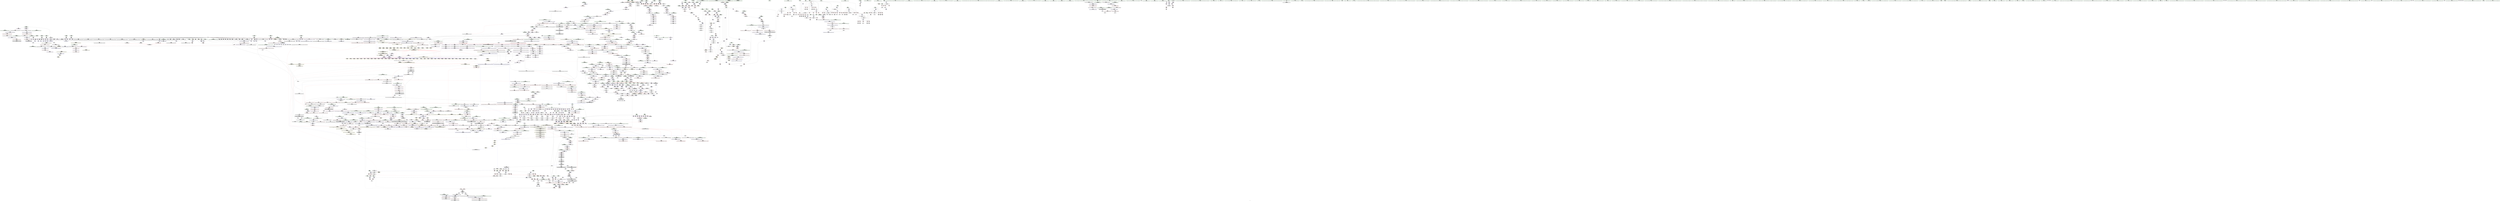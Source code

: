 digraph "SVFG" {
	label="SVFG";

	Node0x5567c53c40d0 [shape=record,color=grey,label="{NodeID: 0\nNullPtr|{|<s54>173}}"];
	Node0x5567c53c40d0 -> Node0x5567c5459d50[style=solid];
	Node0x5567c53c40d0 -> Node0x5567c5459e50[style=solid];
	Node0x5567c53c40d0 -> Node0x5567c5459f20[style=solid];
	Node0x5567c53c40d0 -> Node0x5567c5459ff0[style=solid];
	Node0x5567c53c40d0 -> Node0x5567c545a0c0[style=solid];
	Node0x5567c53c40d0 -> Node0x5567c545a190[style=solid];
	Node0x5567c53c40d0 -> Node0x5567c545a260[style=solid];
	Node0x5567c53c40d0 -> Node0x5567c545a330[style=solid];
	Node0x5567c53c40d0 -> Node0x5567c545a400[style=solid];
	Node0x5567c53c40d0 -> Node0x5567c545a4d0[style=solid];
	Node0x5567c53c40d0 -> Node0x5567c545a5a0[style=solid];
	Node0x5567c53c40d0 -> Node0x5567c545a670[style=solid];
	Node0x5567c53c40d0 -> Node0x5567c545a740[style=solid];
	Node0x5567c53c40d0 -> Node0x5567c544e1f0[style=solid];
	Node0x5567c53c40d0 -> Node0x5567c544e2c0[style=solid];
	Node0x5567c53c40d0 -> Node0x5567c544e390[style=solid];
	Node0x5567c53c40d0 -> Node0x5567c544e460[style=solid];
	Node0x5567c53c40d0 -> Node0x5567c544e530[style=solid];
	Node0x5567c53c40d0 -> Node0x5567c544e600[style=solid];
	Node0x5567c53c40d0 -> Node0x5567c544e6d0[style=solid];
	Node0x5567c53c40d0 -> Node0x5567c544e7a0[style=solid];
	Node0x5567c53c40d0 -> Node0x5567c544e870[style=solid];
	Node0x5567c53c40d0 -> Node0x5567c544e940[style=solid];
	Node0x5567c53c40d0 -> Node0x5567c544ea10[style=solid];
	Node0x5567c53c40d0 -> Node0x5567c544eae0[style=solid];
	Node0x5567c53c40d0 -> Node0x5567c544ebb0[style=solid];
	Node0x5567c53c40d0 -> Node0x5567c544ec80[style=solid];
	Node0x5567c53c40d0 -> Node0x5567c544ed50[style=solid];
	Node0x5567c53c40d0 -> Node0x5567c544ee20[style=solid];
	Node0x5567c53c40d0 -> Node0x5567c544eef0[style=solid];
	Node0x5567c53c40d0 -> Node0x5567c544efc0[style=solid];
	Node0x5567c53c40d0 -> Node0x5567c544f090[style=solid];
	Node0x5567c53c40d0 -> Node0x5567c544f160[style=solid];
	Node0x5567c53c40d0 -> Node0x5567c544f230[style=solid];
	Node0x5567c53c40d0 -> Node0x5567c544f300[style=solid];
	Node0x5567c53c40d0 -> Node0x5567c544f3d0[style=solid];
	Node0x5567c53c40d0 -> Node0x5567c544f4a0[style=solid];
	Node0x5567c53c40d0 -> Node0x5567c544f570[style=solid];
	Node0x5567c53c40d0 -> Node0x5567c544f640[style=solid];
	Node0x5567c53c40d0 -> Node0x5567c544f710[style=solid];
	Node0x5567c53c40d0 -> Node0x5567c544f7e0[style=solid];
	Node0x5567c53c40d0 -> Node0x5567c544f8b0[style=solid];
	Node0x5567c53c40d0 -> Node0x5567c544f980[style=solid];
	Node0x5567c53c40d0 -> Node0x5567c544fa50[style=solid];
	Node0x5567c53c40d0 -> Node0x5567c544fb20[style=solid];
	Node0x5567c53c40d0 -> Node0x5567c544fbf0[style=solid];
	Node0x5567c53c40d0 -> Node0x5567c544fcc0[style=solid];
	Node0x5567c53c40d0 -> Node0x5567c548cf30[style=solid];
	Node0x5567c53c40d0 -> Node0x5567c5493830[style=solid];
	Node0x5567c53c40d0 -> Node0x5567c5496680[style=solid];
	Node0x5567c53c40d0 -> Node0x5567c54c9100[style=solid];
	Node0x5567c53c40d0 -> Node0x5567c54c9400[style=solid];
	Node0x5567c53c40d0 -> Node0x5567c54c9700[style=solid];
	Node0x5567c53c40d0 -> Node0x5567c54c9d00[style=solid];
	Node0x5567c53c40d0:s54 -> Node0x5567c56290b0[style=solid,color=red];
	Node0x5567c5451210 [shape=record,color=black,label="{NodeID: 443\n751\<--631\n\<--agg.tmp\nmain\n}"];
	Node0x5567c5451210 -> Node0x5567c546dd60[style=solid];
	Node0x5567c5451210 -> Node0x5567c546de30[style=solid];
	Node0x5567c5451210 -> Node0x5567c546df00[style=solid];
	Node0x5567c5451210 -> Node0x5567c546dfd0[style=solid];
	Node0x5567c54607f0 [shape=record,color=red,label="{NodeID: 886\n583\<--573\n\<--__b.addr\n_ZSt3minIiERKT_S2_S2_\n}"];
	Node0x5567c54607f0 -> Node0x5567c5490770[style=solid];
	Node0x5567c54969c0 [shape=record,color=blue,label="{NodeID: 1329\n1638\<--1635\n__t.addr\<--__t\n_ZNSt8_Rb_treeIiiSt9_IdentityIiESt4lessIiESaIiEE11_Alloc_nodeC2ERS5_\n}"];
	Node0x5567c54969c0 -> Node0x5567c5486a50[style=dashed];
	Node0x5567c54496b0 [shape=record,color=green,label="{NodeID: 222\n1413\<--1414\nref.tmp\<--ref.tmp_field_insensitive\n_ZNSt8_Rb_treeIiiSt9_IdentityIiESt4lessIiESaIiEE16_M_insert_uniqueIRKiEESt4pairISt17_Rb_tree_iteratorIiEbEOT_\n|{<s0>107}}"];
	Node0x5567c54496b0:s0 -> Node0x5567c5630540[style=solid,color=red];
	Node0x5567c546cd20 [shape=record,color=purple,label="{NodeID: 665\n448\<--430\nsecond\<--__p\n_ZNSt3setIiSt4lessIiESaIiEE6insertERKi\n|{<s0>46}}"];
	Node0x5567c546cd20:s0 -> Node0x5567c5626500[style=solid,color=red];
	Node0x5567c56237c0 [shape=record,color=black,label="{NodeID: 3322\n1554 = PHI(1818, )\n|{<s0>121}}"];
	Node0x5567c56237c0:s0 -> Node0x5567c562fb60[style=solid,color=red];
	Node0x5567c548b510 [shape=record,color=red,label="{NodeID: 1108\n2294\<--2291\nthis1\<--this.addr\n_ZNKSt8_Rb_treeIiiSt9_IdentityIiESt4lessIiESaIiEE5beginEv\n}"];
	Node0x5567c548b510 -> Node0x5567c545bac0[style=solid];
	Node0x5567c53c4200 [shape=record,color=green,label="{NodeID: 1\n7\<--1\n__dso_handle\<--dummyObj\nGlob }"];
	Node0x5567c54512e0 [shape=record,color=black,label="{NodeID: 444\n763\<--631\n\<--agg.tmp\nmain\n}"];
	Node0x5567c54512e0 -> Node0x5567c546ea60[style=solid];
	Node0x5567c54512e0 -> Node0x5567c546eb30[style=solid];
	Node0x5567c54608c0 [shape=record,color=red,label="{NodeID: 887\n578\<--577\n\<--\n_ZSt3minIiERKT_S2_S2_\n}"];
	Node0x5567c54608c0 -> Node0x5567c54c8680[style=solid];
	Node0x5567c5551ab0 [shape=record,color=yellow,style=double,label="{NodeID: 2437\n443V_1 = ENCHI(MR_443V_0)\npts\{15270000 \}\nFun[_ZNKSt17_Rb_tree_iteratorIiEeqERKS0_]}"];
	Node0x5567c5551ab0 -> Node0x5567c54882b0[style=dashed];
	Node0x5567c5496a90 [shape=record,color=blue,label="{NodeID: 1330\n1643\<--1644\n_M_t\<--\n_ZNSt8_Rb_treeIiiSt9_IdentityIiESt4lessIiESaIiEE11_Alloc_nodeC2ERS5_\n|{<s0>109}}"];
	Node0x5567c5496a90:s0 -> Node0x5567c54ab8c0[style=dashed,color=blue];
	Node0x5567c5449780 [shape=record,color=green,label="{NodeID: 223\n1415\<--1416\n__an\<--__an_field_insensitive\n_ZNSt8_Rb_treeIiiSt9_IdentityIiESt4lessIiESaIiEE16_M_insert_uniqueIRKiEESt4pairISt17_Rb_tree_iteratorIiEbEOT_\n|{<s0>109|<s1>111}}"];
	Node0x5567c5449780:s0 -> Node0x5567c562e3a0[style=solid,color=red];
	Node0x5567c5449780:s1 -> Node0x5567c562cb30[style=solid,color=red];
	Node0x5567c546cdf0 [shape=record,color=purple,label="{NodeID: 666\n435\<--434\n_M_t\<--this1\n_ZNSt3setIiSt4lessIiESaIiEE6insertERKi\n|{<s0>45}}"];
	Node0x5567c546cdf0:s0 -> Node0x5567c5627970[style=solid,color=red];
	Node0x5567c5623900 [shape=record,color=black,label="{NodeID: 3323\n1557 = PHI(1798, )\n}"];
	Node0x5567c5623900 -> Node0x5567c54651e0[style=solid];
	Node0x5567c548b5e0 [shape=record,color=red,label="{NodeID: 1109\n2301\<--2300\n\<--_M_left\n_ZNKSt8_Rb_treeIiiSt9_IdentityIiESt4lessIiESaIiEE5beginEv\n|{<s0>180}}"];
	Node0x5567c548b5e0:s0 -> Node0x5567c562fe70[style=solid,color=red];
	Node0x5567c53c4330 [shape=record,color=green,label="{NodeID: 2\n9\<--1\n\<--dummyObj\nCan only get source location for instruction, argument, global var or function.}"];
	Node0x5567c54513b0 [shape=record,color=black,label="{NodeID: 445\n760\<--633\n\<--agg.tmp39\nmain\n}"];
	Node0x5567c54513b0 -> Node0x5567c546e3e0[style=solid];
	Node0x5567c54513b0 -> Node0x5567c546e4b0[style=solid];
	Node0x5567c54513b0 -> Node0x5567c546e580[style=solid];
	Node0x5567c54513b0 -> Node0x5567c546e650[style=solid];
	Node0x5567c5460990 [shape=record,color=red,label="{NodeID: 888\n580\<--579\n\<--\n_ZSt3minIiERKT_S2_S2_\n}"];
	Node0x5567c5460990 -> Node0x5567c54c8680[style=solid];
	Node0x5567c5551b90 [shape=record,color=yellow,style=double,label="{NodeID: 2438\n445V_1 = ENCHI(MR_445V_0)\npts\{15290000 \}\nFun[_ZNKSt17_Rb_tree_iteratorIiEeqERKS0_]}"];
	Node0x5567c5551b90 -> Node0x5567c5488380[style=dashed];
	Node0x5567c5496b60 [shape=record,color=blue,label="{NodeID: 1331\n1655\<--1648\nthis.addr\<--this\n_ZNSt8_Rb_treeIiiSt9_IdentityIiESt4lessIiESaIiEE10_M_insert_IRKiNS5_11_Alloc_nodeEEESt17_Rb_tree_iteratorIiEPSt18_Rb_tree_node_baseSD_OT_RT0_\n}"];
	Node0x5567c5496b60 -> Node0x5567c5486b20[style=dashed];
	Node0x5567c5449850 [shape=record,color=green,label="{NodeID: 224\n1417\<--1418\nref.tmp3\<--ref.tmp3_field_insensitive\n_ZNSt8_Rb_treeIiiSt9_IdentityIiESt4lessIiESaIiEE16_M_insert_uniqueIRKiEESt4pairISt17_Rb_tree_iteratorIiEbEOT_\n|{|<s1>112}}"];
	Node0x5567c5449850 -> Node0x5567c5470940[style=solid];
	Node0x5567c5449850:s1 -> Node0x5567c5628660[style=solid,color=red];
	Node0x5567c546cec0 [shape=record,color=purple,label="{NodeID: 667\n441\<--440\n\<--\n_ZNSt3setIiSt4lessIiESaIiEE6insertERKi\n}"];
	Node0x5567c546cec0 -> Node0x5567c548fc10[style=solid];
	Node0x5567c5623a40 [shape=record,color=black,label="{NodeID: 3324\n1567 = PHI(1198, )\n}"];
	Node0x5567c5623a40 -> Node0x5567c4b7b320[style=solid];
	Node0x5567c548b6b0 [shape=record,color=red,label="{NodeID: 1110\n2306\<--2305\n\<--coerce.dive\n_ZNKSt8_Rb_treeIiiSt9_IdentityIiESt4lessIiESaIiEE5beginEv\n}"];
	Node0x5567c548b6b0 -> Node0x5567c5468850[style=solid];
	Node0x5567c4e01850 [shape=record,color=green,label="{NodeID: 3\n25\<--1\n_ZSt3cin\<--dummyObj\nGlob }"];
	Node0x5567c5451480 [shape=record,color=black,label="{NodeID: 446\n768\<--633\n\<--agg.tmp39\nmain\n}"];
	Node0x5567c5451480 -> Node0x5567c546ec00[style=solid];
	Node0x5567c5451480 -> Node0x5567c546ecd0[style=solid];
	Node0x5567c5460a60 [shape=record,color=red,label="{NodeID: 889\n596\<--593\nthis1\<--this.addr\n_ZNSt23_Rb_tree_const_iteratorIiEppEv\n}"];
	Node0x5567c5460a60 -> Node0x5567c5451140[style=solid];
	Node0x5567c5460a60 -> Node0x5567c546daf0[style=solid];
	Node0x5567c5460a60 -> Node0x5567c546dbc0[style=solid];
	Node0x5567c5496c30 [shape=record,color=blue,label="{NodeID: 1332\n1657\<--1649\n__x.addr\<--__x\n_ZNSt8_Rb_treeIiiSt9_IdentityIiESt4lessIiESaIiEE10_M_insert_IRKiNS5_11_Alloc_nodeEEESt17_Rb_tree_iteratorIiEPSt18_Rb_tree_node_baseSD_OT_RT0_\n}"];
	Node0x5567c5496c30 -> Node0x5567c5486bf0[style=dashed];
	Node0x5567c5449920 [shape=record,color=green,label="{NodeID: 225\n1419\<--1420\nref.tmp7\<--ref.tmp7_field_insensitive\n_ZNSt8_Rb_treeIiiSt9_IdentityIiESt4lessIiESaIiEE16_M_insert_uniqueIRKiEESt4pairISt17_Rb_tree_iteratorIiEbEOT_\n|{|<s1>112}}"];
	Node0x5567c5449920 -> Node0x5567c5495a50[style=solid];
	Node0x5567c5449920:s1 -> Node0x5567c56287b0[style=solid,color=red];
	Node0x5567c546cf90 [shape=record,color=purple,label="{NodeID: 668\n444\<--440\n\<--\n_ZNSt3setIiSt4lessIiESaIiEE6insertERKi\n}"];
	Node0x5567c546cf90 -> Node0x5567c548fce0[style=solid];
	Node0x5567c5623b80 [shape=record,color=black,label="{NodeID: 3325\n1571 = PHI(1188, )\n}"];
	Node0x5567c5623b80 -> Node0x5567c4b7b320[style=solid];
	Node0x5567c548b780 [shape=record,color=red,label="{NodeID: 1111\n2317\<--2311\nthis1\<--this.addr\n_ZNSt23_Rb_tree_const_iteratorIiEC2EPKSt18_Rb_tree_node_base\n}"];
	Node0x5567c548b780 -> Node0x5567c545be00[style=solid];
	Node0x5567c53dfe30 [shape=record,color=green,label="{NodeID: 4\n26\<--1\n.str\<--dummyObj\nGlob }"];
	Node0x5567c5451550 [shape=record,color=black,label="{NodeID: 447\n676\<--675\nidxprom\<--\nmain\n}"];
	Node0x5567c5460b30 [shape=record,color=red,label="{NodeID: 890\n598\<--597\n\<--_M_node\n_ZNSt23_Rb_tree_const_iteratorIiEppEv\n}"];
	Node0x5567c5496d00 [shape=record,color=blue,label="{NodeID: 1333\n1659\<--1650\n__p.addr\<--__p\n_ZNSt8_Rb_treeIiiSt9_IdentityIiESt4lessIiESaIiEE10_M_insert_IRKiNS5_11_Alloc_nodeEEESt17_Rb_tree_iteratorIiEPSt18_Rb_tree_node_baseSD_OT_RT0_\n}"];
	Node0x5567c5496d00 -> Node0x5567c5486cc0[style=dashed];
	Node0x5567c5496d00 -> Node0x5567c5486d90[style=dashed];
	Node0x5567c5496d00 -> Node0x5567c5486e60[style=dashed];
	Node0x5567c54499f0 [shape=record,color=green,label="{NodeID: 226\n1421\<--1422\nref.tmp8\<--ref.tmp8_field_insensitive\n_ZNSt8_Rb_treeIiiSt9_IdentityIiESt4lessIiESaIiEE16_M_insert_uniqueIRKiEESt4pairISt17_Rb_tree_iteratorIiEbEOT_\n|{<s0>113|<s1>114}}"];
	Node0x5567c54499f0:s0 -> Node0x5567c5607850[style=solid,color=red];
	Node0x5567c54499f0:s1 -> Node0x5567c5628660[style=solid,color=red];
	Node0x5567c546d060 [shape=record,color=purple,label="{NodeID: 669\n471\<--461\ncoerce.dive\<--retval\n_ZNKSt3setIiSt4lessIiESaIiEE5beginEv\n}"];
	Node0x5567c546d060 -> Node0x5567c548fe80[style=solid];
	Node0x5567c5623cc0 [shape=record,color=black,label="{NodeID: 3326\n1581 = PHI(1848, )\n}"];
	Node0x5567c5623cc0 -> Node0x5567c54965b0[style=solid];
	Node0x5567c548b850 [shape=record,color=red,label="{NodeID: 1112\n2319\<--2313\n\<--__x.addr\n_ZNSt23_Rb_tree_const_iteratorIiEC2EPKSt18_Rb_tree_node_base\n}"];
	Node0x5567c548b850 -> Node0x5567c549afa0[style=solid];
	Node0x5567c53e30a0 [shape=record,color=green,label="{NodeID: 5\n28\<--1\n_ZSt4cout\<--dummyObj\nGlob }"];
	Node0x5567c5451620 [shape=record,color=black,label="{NodeID: 448\n688\<--687\nidxprom8\<--\nmain\n}"];
	Node0x5567c5460c00 [shape=record,color=red,label="{NodeID: 891\n610\<--607\nthis1\<--this.addr\n_ZNSt3setIiSt4lessIiESaIiEED2Ev\n}"];
	Node0x5567c5460c00 -> Node0x5567c546dc90[style=solid];
	Node0x5567c5551e60 [shape=record,color=yellow,style=double,label="{NodeID: 2441\n308V_1 = ENCHI(MR_308V_0)\npts\{14160000 \}\nFun[_ZNKSt8_Rb_treeIiiSt9_IdentityIiESt4lessIiESaIiEE11_Alloc_nodeclIRKiEEPSt13_Rb_tree_nodeIiEOT_]}"];
	Node0x5567c5551e60 -> Node0x5567c54898a0[style=dashed];
	Node0x5567c5496dd0 [shape=record,color=blue,label="{NodeID: 1334\n1661\<--1651\n__v.addr\<--__v\n_ZNSt8_Rb_treeIiiSt9_IdentityIiESt4lessIiESaIiEE10_M_insert_IRKiNS5_11_Alloc_nodeEEESt17_Rb_tree_iteratorIiEPSt18_Rb_tree_node_baseSD_OT_RT0_\n}"];
	Node0x5567c5496dd0 -> Node0x5567c5486f30[style=dashed];
	Node0x5567c5496dd0 -> Node0x5567c5487000[style=dashed];
	Node0x5567c5449ac0 [shape=record,color=green,label="{NodeID: 227\n1423\<--1424\nref.tmp10\<--ref.tmp10_field_insensitive\n_ZNSt8_Rb_treeIiiSt9_IdentityIiESt4lessIiESaIiEE16_M_insert_uniqueIRKiEESt4pairISt17_Rb_tree_iteratorIiEbEOT_\n|{|<s1>114}}"];
	Node0x5567c5449ac0 -> Node0x5567c5495b20[style=solid];
	Node0x5567c5449ac0:s1 -> Node0x5567c56287b0[style=solid,color=red];
	Node0x5567c546d130 [shape=record,color=purple,label="{NodeID: 670\n473\<--461\ncoerce.dive2\<--retval\n_ZNKSt3setIiSt4lessIiESaIiEE5beginEv\n}"];
	Node0x5567c546d130 -> Node0x5567c545f610[style=solid];
	Node0x5567c5623e00 [shape=record,color=black,label="{NodeID: 3327\n1586 = PHI(1831, )\n}"];
	Node0x5567c548b920 [shape=record,color=red,label="{NodeID: 1113\n2329\<--2326\nthis1\<--this.addr\n_ZNKSt8_Rb_treeIiiSt9_IdentityIiESt4lessIiESaIiEE3endEv\n}"];
	Node0x5567c548b920 -> Node0x5567c545bfa0[style=solid];
	Node0x5567c53e9990 [shape=record,color=green,label="{NodeID: 6\n30\<--1\n\<--dummyObj\nCan only get source location for instruction, argument, global var or function.}"];
	Node0x5567c54516f0 [shape=record,color=black,label="{NodeID: 449\n693\<--692\nidxprom10\<--\nmain\n}"];
	Node0x5567c5460cd0 [shape=record,color=red,label="{NodeID: 892\n921\<--619\n\<--retval\nmain\n}"];
	Node0x5567c5460cd0 -> Node0x5567c5463300[style=solid];
	Node0x5567c5551f40 [shape=record,color=yellow,style=double,label="{NodeID: 2442\n106V_1 = ENCHI(MR_106V_0)\npts\{21810004 \}\nFun[_ZNKSt8_Rb_treeIiiSt9_IdentityIiESt4lessIiESaIiEE11_Alloc_nodeclIRKiEEPSt13_Rb_tree_nodeIiEOT_]|{<s0>158}}"];
	Node0x5567c5551f40:s0 -> Node0x5567c55644b0[style=dashed,color=red];
	Node0x5567c5496ea0 [shape=record,color=blue,label="{NodeID: 1335\n1663\<--1652\n__node_gen.addr\<--__node_gen\n_ZNSt8_Rb_treeIiiSt9_IdentityIiESt4lessIiESaIiEE10_M_insert_IRKiNS5_11_Alloc_nodeEEESt17_Rb_tree_iteratorIiEPSt18_Rb_tree_node_baseSD_OT_RT0_\n}"];
	Node0x5567c5496ea0 -> Node0x5567c54870d0[style=dashed];
	Node0x5567c5449b90 [shape=record,color=green,label="{NodeID: 228\n1430\<--1431\n_ZNKSt9_IdentityIiEclERKi\<--_ZNKSt9_IdentityIiEclERKi_field_insensitive\n}"];
	Node0x5567c546d200 [shape=record,color=purple,label="{NodeID: 671\n467\<--466\n_M_t\<--this1\n_ZNKSt3setIiSt4lessIiESaIiEE5beginEv\n|{<s0>47}}"];
	Node0x5567c546d200:s0 -> Node0x5567c5631080[style=solid,color=red];
	Node0x5567c5623f10 [shape=record,color=black,label="{NodeID: 3328\n1594 = PHI(1898, )\n}"];
	Node0x5567c548b9f0 [shape=record,color=red,label="{NodeID: 1114\n2337\<--2336\n\<--coerce.dive\n_ZNKSt8_Rb_treeIiiSt9_IdentityIiESt4lessIiESaIiEE3endEv\n}"];
	Node0x5567c548b9f0 -> Node0x5567c5468ac0[style=solid];
	Node0x5567c5441460 [shape=record,color=green,label="{NodeID: 7\n96\<--1\n\<--dummyObj\nCan only get source location for instruction, argument, global var or function.}"];
	Node0x5567c54517c0 [shape=record,color=black,label="{NodeID: 450\n698\<--697\nidxprom12\<--\nmain\n}"];
	Node0x5567c5460da0 [shape=record,color=red,label="{NodeID: 893\n658\<--621\n\<--T\nmain\n}"];
	Node0x5567c5460da0 -> Node0x5567c54c8f80[style=solid];
	Node0x5567c5552020 [shape=record,color=yellow,style=double,label="{NodeID: 2443\n138V_1 = ENCHI(MR_138V_0)\npts\{1330000 1330001 1330002 1330003 1350000 1350001 1350002 1350003 \}\nFun[_ZNKSt8_Rb_treeIiiSt9_IdentityIiESt4lessIiESaIiEE11_Alloc_nodeclIRKiEEPSt13_Rb_tree_nodeIiEOT_]|{<s0>158}}"];
	Node0x5567c5552020:s0 -> Node0x5567c5564590[style=dashed,color=red];
	Node0x5567c5496f70 [shape=record,color=blue,label="{NodeID: 1336\n1665\<--1695\n__insert_left\<--frombool\n_ZNSt8_Rb_treeIiiSt9_IdentityIiESt4lessIiESaIiEE10_M_insert_IRKiNS5_11_Alloc_nodeEEESt17_Rb_tree_iteratorIiEPSt18_Rb_tree_node_baseSD_OT_RT0_\n}"];
	Node0x5567c5496f70 -> Node0x5567c54871a0[style=dashed];
	Node0x5567c5452210 [shape=record,color=green,label="{NodeID: 229\n1433\<--1434\n_ZNSt8_Rb_treeIiiSt9_IdentityIiESt4lessIiESaIiEE24_M_get_insert_unique_posERKi\<--_ZNSt8_Rb_treeIiiSt9_IdentityIiESt4lessIiESaIiEE24_M_get_insert_unique_posERKi_field_insensitive\n}"];
	Node0x5567c546d2d0 [shape=record,color=purple,label="{NodeID: 672\n488\<--478\ncoerce.dive\<--retval\n_ZNKSt3setIiSt4lessIiESaIiEE3endEv\n}"];
	Node0x5567c546d2d0 -> Node0x5567c5490020[style=solid];
	Node0x5567c5624020 [shape=record,color=black,label="{NodeID: 3329\n1604 = PHI(1912, )\n|{<s0>130}}"];
	Node0x5567c5624020:s0 -> Node0x5567c562f9a0[style=solid,color=red];
	Node0x5567c548bac0 [shape=record,color=red,label="{NodeID: 1115\n2368\<--2345\n\<--__first.addr\n_ZSt10__fill_n_aIPiiiEN9__gnu_cxx11__enable_ifIXsr11__is_scalarIT1_EE7__valueET_E6__typeES4_T0_RKS3_\n}"];
	Node0x5567c548bac0 -> Node0x5567c549b550[style=solid];
	Node0x5567c5441760 [shape=record,color=green,label="{NodeID: 8\n285\<--1\n\<--dummyObj\nCan only get source location for instruction, argument, global var or function.}"];
	Node0x5567c5451890 [shape=record,color=black,label="{NodeID: 451\n704\<--703\nidxprom14\<--\nmain\n}"];
	Node0x5567c5460e70 [shape=record,color=red,label="{NodeID: 894\n657\<--623\n\<--nc\nmain\n}"];
	Node0x5567c5460e70 -> Node0x5567c54c8f80[style=solid];
	Node0x5567c5497040 [shape=record,color=blue,label="{NodeID: 1337\n1669\<--1700\n__z\<--call7\n_ZNSt8_Rb_treeIiiSt9_IdentityIiESt4lessIiESaIiEE10_M_insert_IRKiNS5_11_Alloc_nodeEEESt17_Rb_tree_iteratorIiEPSt18_Rb_tree_node_baseSD_OT_RT0_\n}"];
	Node0x5567c5497040 -> Node0x5567c5487270[style=dashed];
	Node0x5567c5497040 -> Node0x5567c5487340[style=dashed];
	Node0x5567c54522e0 [shape=record,color=green,label="{NodeID: 230\n1447\<--1448\n_ZNSt8_Rb_treeIiiSt9_IdentityIiESt4lessIiESaIiEE11_Alloc_nodeC2ERS5_\<--_ZNSt8_Rb_treeIiiSt9_IdentityIiESt4lessIiESaIiEE11_Alloc_nodeC2ERS5__field_insensitive\n}"];
	Node0x5567c546d3a0 [shape=record,color=purple,label="{NodeID: 673\n490\<--478\ncoerce.dive2\<--retval\n_ZNKSt3setIiSt4lessIiESaIiEE3endEv\n}"];
	Node0x5567c546d3a0 -> Node0x5567c545f7b0[style=solid];
	Node0x5567c56241c0 [shape=record,color=black,label="{NodeID: 3330\n1608 = PHI(1798, )\n}"];
	Node0x5567c5543d40 [shape=record,color=black,label="{NodeID: 2223\nMR_106V_4 = PHI(MR_106V_5, MR_106V_3, )\npts\{21810004 \}\n|{|<s2>61}}"];
	Node0x5567c5543d40 -> Node0x5567c553e340[style=dashed];
	Node0x5567c5543d40 -> Node0x5567c5543d40[style=dashed];
	Node0x5567c5543d40:s2 -> Node0x5567c5534520[style=dashed,color=red];
	Node0x5567c548bb90 [shape=record,color=red,label="{NodeID: 1116\n2374\<--2345\n\<--__first.addr\n_ZSt10__fill_n_aIPiiiEN9__gnu_cxx11__enable_ifIXsr11__is_scalarIT1_EE7__valueET_E6__typeES4_T0_RKS3_\n}"];
	Node0x5567c548bb90 -> Node0x5567c545c210[style=solid];
	Node0x5567c54417f0 [shape=record,color=green,label="{NodeID: 9\n564\<--1\n\<--dummyObj\nCan only get source location for instruction, argument, global var or function.}"];
	Node0x5567c5451960 [shape=record,color=black,label="{NodeID: 452\n712\<--711\nidxprom17\<--\nmain\n}"];
	Node0x5567c5460f40 [shape=record,color=red,label="{NodeID: 895\n661\<--623\n\<--nc\nmain\n}"];
	Node0x5567c5497110 [shape=record,color=blue,label="{NodeID: 1338\n2418\<--1707\n_M_header_1\<--\n_ZNSt8_Rb_treeIiiSt9_IdentityIiESt4lessIiESaIiEE10_M_insert_IRKiNS5_11_Alloc_nodeEEESt17_Rb_tree_iteratorIiEPSt18_Rb_tree_node_baseSD_OT_RT0_\n|{<s0>111}}"];
	Node0x5567c5497110:s0 -> Node0x5567c554c470[style=dashed,color=blue];
	Node0x5567c54523e0 [shape=record,color=green,label="{NodeID: 231\n1455\<--1456\n_ZSt7forwardIRKiEOT_RNSt16remove_referenceIS2_E4typeE\<--_ZSt7forwardIRKiEOT_RNSt16remove_referenceIS2_E4typeE_field_insensitive\n}"];
	Node0x5567c546d470 [shape=record,color=purple,label="{NodeID: 674\n484\<--483\n_M_t\<--this1\n_ZNKSt3setIiSt4lessIiESaIiEE3endEv\n|{<s0>48}}"];
	Node0x5567c546d470:s0 -> Node0x5567c562b190[style=solid,color=red];
	Node0x5567c56242d0 [shape=record,color=black,label="{NodeID: 3331\n1755 = PHI(2243, )\n}"];
	Node0x5567c56242d0 -> Node0x5567c54662f0[style=solid];
	Node0x5567c548bc60 [shape=record,color=red,label="{NodeID: 1117\n2378\<--2345\n\<--__first.addr\n_ZSt10__fill_n_aIPiiiEN9__gnu_cxx11__enable_ifIXsr11__is_scalarIT1_EE7__valueET_E6__typeES4_T0_RKS3_\n}"];
	Node0x5567c548bc60 -> Node0x5567c5468b90[style=solid];
	Node0x5567c5441880 [shape=record,color=green,label="{NodeID: 10\n716\<--1\n\<--dummyObj\nCan only get source location for instruction, argument, global var or function.}"];
	Node0x5567c5451a30 [shape=record,color=black,label="{NodeID: 453\n718\<--717\nidxprom20\<--\nmain\n}"];
	Node0x5567c5461010 [shape=record,color=red,label="{NodeID: 896\n917\<--623\n\<--nc\nmain\n}"];
	Node0x5567c5461010 -> Node0x5567c54c7c00[style=solid];
	Node0x5567c54971e0 [shape=record,color=blue,label="{NodeID: 1339\n2419\<--1707\n_M_header_2\<--\n_ZNSt8_Rb_treeIiiSt9_IdentityIiESt4lessIiESaIiEE10_M_insert_IRKiNS5_11_Alloc_nodeEEESt17_Rb_tree_iteratorIiEPSt18_Rb_tree_node_baseSD_OT_RT0_\n|{<s0>111}}"];
	Node0x5567c54971e0:s0 -> Node0x5567c554c470[style=dashed,color=blue];
	Node0x5567c54524e0 [shape=record,color=green,label="{NodeID: 232\n1458\<--1459\n_ZNSt8_Rb_treeIiiSt9_IdentityIiESt4lessIiESaIiEE10_M_insert_IRKiNS5_11_Alloc_nodeEEESt17_Rb_tree_iteratorIiEPSt18_Rb_tree_node_baseSD_OT_RT0_\<--_ZNSt8_Rb_treeIiiSt9_IdentityIiESt4lessIiESaIiEE10_M_insert_IRKiNS5_11_Alloc_nodeEEESt17_Rb_tree_iteratorIiEPSt18_Rb_tree_node_baseSD_OT_RT0__field_insensitive\n}"];
	Node0x5567c546d540 [shape=record,color=purple,label="{NodeID: 675\n503\<--502\n_M_node\<--this1\n_ZNKSt23_Rb_tree_const_iteratorIiEneERKS0_\n}"];
	Node0x5567c546d540 -> Node0x5567c545fa20[style=solid];
	Node0x5567c5624440 [shape=record,color=black,label="{NodeID: 3332\n1764 = PHI(2250, )\n}"];
	Node0x5567c5624440 -> Node0x5567c54878f0[style=solid];
	Node0x5567c548bd30 [shape=record,color=red,label="{NodeID: 1118\n2361\<--2347\n\<--__n.addr\n_ZSt10__fill_n_aIPiiiEN9__gnu_cxx11__enable_ifIXsr11__is_scalarIT1_EE7__valueET_E6__typeES4_T0_RKS3_\n}"];
	Node0x5567c548bd30 -> Node0x5567c549b480[style=solid];
	Node0x5567c5441910 [shape=record,color=green,label="{NodeID: 11\n754\<--1\n\<--dummyObj\nCan only get source location for instruction, argument, global var or function.}"];
	Node0x5567c5451b00 [shape=record,color=black,label="{NodeID: 454\n723\<--722\nidxprom23\<--\nmain\n}"];
	Node0x5567c54610e0 [shape=record,color=red,label="{NodeID: 897\n671\<--625\n\<--i\nmain\n}"];
	Node0x5567c54610e0 -> Node0x5567c54caa80[style=solid];
	Node0x5567c54972b0 [shape=record,color=blue,label="{NodeID: 1340\n2420\<--1707\n_M_header_3\<--\n_ZNSt8_Rb_treeIiiSt9_IdentityIiESt4lessIiESaIiEE10_M_insert_IRKiNS5_11_Alloc_nodeEEESt17_Rb_tree_iteratorIiEPSt18_Rb_tree_node_baseSD_OT_RT0_\n|{<s0>111}}"];
	Node0x5567c54972b0:s0 -> Node0x5567c554ba40[style=dashed,color=blue];
	Node0x5567c54525e0 [shape=record,color=green,label="{NodeID: 233\n1464\<--1465\n_ZNSt4pairISt17_Rb_tree_iteratorIiEbEC2IS1_bLb1EEEOT_OT0_\<--_ZNSt4pairISt17_Rb_tree_iteratorIiEbEC2IS1_bLb1EEEOT_OT0__field_insensitive\n}"];
	Node0x5567c546d610 [shape=record,color=purple,label="{NodeID: 676\n506\<--505\n_M_node2\<--\n_ZNKSt23_Rb_tree_const_iteratorIiEneERKS0_\n}"];
	Node0x5567c546d610 -> Node0x5567c545faf0[style=solid];
	Node0x5567c5624580 [shape=record,color=black,label="{NodeID: 3333\n1826 = PHI(1950, )\n|{<s0>145}}"];
	Node0x5567c5624580:s0 -> Node0x5567c56308f0[style=solid,color=red];
	Node0x5567c5544c40 [shape=record,color=black,label="{NodeID: 2226\nMR_26V_3 = PHI(MR_26V_4, MR_26V_2, )\npts\{161 \}\n}"];
	Node0x5567c5544c40 -> Node0x5567c545e020[style=dashed];
	Node0x5567c5544c40 -> Node0x5567c552fb40[style=dashed];
	Node0x5567c548be00 [shape=record,color=red,label="{NodeID: 1119\n2358\<--2349\n\<--__value.addr\n_ZSt10__fill_n_aIPiiiEN9__gnu_cxx11__enable_ifIXsr11__is_scalarIT1_EE7__valueET_E6__typeES4_T0_RKS3_\n}"];
	Node0x5567c548be00 -> Node0x5567c548c140[style=solid];
	Node0x5567c5442150 [shape=record,color=green,label="{NodeID: 12\n793\<--1\n\<--dummyObj\nCan only get source location for instruction, argument, global var or function.}"];
	Node0x5567c5451bd0 [shape=record,color=black,label="{NodeID: 455\n729\<--728\nidxprom26\<--\nmain\n}"];
	Node0x5567c54611b0 [shape=record,color=red,label="{NodeID: 898\n675\<--625\n\<--i\nmain\n}"];
	Node0x5567c54611b0 -> Node0x5567c5451550[style=solid];
	Node0x5567c555ddf0 [shape=record,color=yellow,style=double,label="{NodeID: 2448\n124V_1 = ENCHI(MR_124V_0)\npts\{1370000 1370001 1370002 1370003 1370004 1390000 1390001 1390002 1390003 1390004 \}\nFun[_ZNSt8_Rb_treeIiiSt9_IdentityIiESt4lessIiESaIiEEC2Ev]|{<s0>73}}"];
	Node0x5567c555ddf0:s0 -> Node0x5567c55647b0[style=dashed,color=red];
	Node0x5567c5497380 [shape=record,color=blue,label="{NodeID: 1341\n1721\<--1723\n_M_node_count\<--inc\n_ZNSt8_Rb_treeIiiSt9_IdentityIiESt4lessIiESaIiEE10_M_insert_IRKiNS5_11_Alloc_nodeEEESt17_Rb_tree_iteratorIiEPSt18_Rb_tree_node_baseSD_OT_RT0_\n|{<s0>111}}"];
	Node0x5567c5497380:s0 -> Node0x5567c554c470[style=dashed,color=blue];
	Node0x5567c54526e0 [shape=record,color=green,label="{NodeID: 234\n1470\<--1471\n_ZNSt17_Rb_tree_iteratorIiEC2EPSt18_Rb_tree_node_base\<--_ZNSt17_Rb_tree_iteratorIiEC2EPSt18_Rb_tree_node_base_field_insensitive\n}"];
	Node0x5567c546d6e0 [shape=record,color=purple,label="{NodeID: 677\n516\<--515\n_M_node\<--this1\n_ZNKSt23_Rb_tree_const_iteratorIiEdeEv\n}"];
	Node0x5567c546d6e0 -> Node0x5567c545fc90[style=solid];
	Node0x5567c56246c0 [shape=record,color=black,label="{NodeID: 3334\n1829 = PHI(1621, )\n}"];
	Node0x5567c56246c0 -> Node0x5567c54668a0[style=solid];
	Node0x5567c5545140 [shape=record,color=black,label="{NodeID: 2227\nMR_30V_2 = PHI(MR_30V_3, MR_30V_1, )\npts\{169 \}\n}"];
	Node0x5567c5545140 -> Node0x5567c548ebd0[style=dashed];
	Node0x5567c548bed0 [shape=record,color=red,label="{NodeID: 1120\n2367\<--2351\n\<--__tmp\n_ZSt10__fill_n_aIPiiiEN9__gnu_cxx11__enable_ifIXsr11__is_scalarIT1_EE7__valueET_E6__typeES4_T0_RKS3_\n}"];
	Node0x5567c548bed0 -> Node0x5567c549b550[style=solid];
	Node0x5567c5442220 [shape=record,color=green,label="{NodeID: 13\n806\<--1\n\<--dummyObj\nCan only get source location for instruction, argument, global var or function.}"];
	Node0x5567c5451ca0 [shape=record,color=black,label="{NodeID: 456\n749\<--748\nidxprom37\<--\nmain\n}"];
	Node0x5567c5461280 [shape=record,color=red,label="{NodeID: 899\n682\<--625\n\<--i\nmain\n}"];
	Node0x5567c5461280 -> Node0x5567c54c8200[style=solid];
	Node0x5567c5497450 [shape=record,color=blue,label="{NodeID: 1342\n1733\<--1732\n__t.addr\<--__t\n_ZSt7forwardIRKiEOT_RNSt16remove_referenceIS2_E4typeE\n}"];
	Node0x5567c5497450 -> Node0x5567c54875b0[style=dashed];
	Node0x5567c54527e0 [shape=record,color=green,label="{NodeID: 235\n1482\<--1483\nthis.addr\<--this.addr_field_insensitive\n_ZNSt4pairISt23_Rb_tree_const_iteratorIiEbEC2IRSt17_Rb_tree_iteratorIiERbLb1EEEOT_OT0_\n}"];
	Node0x5567c54527e0 -> Node0x5567c5485a10[style=solid];
	Node0x5567c54527e0 -> Node0x5567c5495bf0[style=solid];
	Node0x5567c546d7b0 [shape=record,color=purple,label="{NodeID: 678\n544\<--542\nx1\<--this1\n_ZN4Rect7containEii\n}"];
	Node0x5567c546d7b0 -> Node0x5567c5460170[style=solid];
	Node0x5567c5624800 [shape=record,color=black,label="{NodeID: 3335\n1884 = PHI(1989, )\n}"];
	Node0x5567c5624800 -> Node0x5567c5488930[style=solid];
	Node0x5567c5545640 [shape=record,color=black,label="{NodeID: 2228\nMR_32V_2 = PHI(MR_32V_3, MR_32V_1, )\npts\{171 \}\n}"];
	Node0x5567c5545640 -> Node0x5567c548eca0[style=dashed];
	Node0x5567c548bfa0 [shape=record,color=red,label="{NodeID: 1121\n2364\<--2353\n\<--__niter\n_ZSt10__fill_n_aIPiiiEN9__gnu_cxx11__enable_ifIXsr11__is_scalarIT1_EE7__valueET_E6__typeES4_T0_RKS3_\n}"];
	Node0x5567c548bfa0 -> Node0x5567c54c8800[style=solid];
	Node0x5567c5442320 [shape=record,color=green,label="{NodeID: 14\n807\<--1\n\<--dummyObj\nCan only get source location for instruction, argument, global var or function.}"];
	Node0x5567c5451d70 [shape=record,color=black,label="{NodeID: 457\n752\<--750\n\<--arrayidx38\nmain\n}"];
	Node0x5567c5451d70 -> Node0x5567c546e0a0[style=solid];
	Node0x5567c5451d70 -> Node0x5567c546e170[style=solid];
	Node0x5567c5451d70 -> Node0x5567c546e240[style=solid];
	Node0x5567c5451d70 -> Node0x5567c546e310[style=solid];
	Node0x5567c5461350 [shape=record,color=red,label="{NodeID: 900\n738\<--627\n\<--i30\nmain\n}"];
	Node0x5567c5461350 -> Node0x5567c54c9880[style=solid];
	Node0x5567c5497520 [shape=record,color=blue,label="{NodeID: 1343\n1742\<--1739\nthis.addr\<--this\n_ZNSt4pairISt17_Rb_tree_iteratorIiEbEC2IS1_bLb1EEEOT_OT0_\n}"];
	Node0x5567c5497520 -> Node0x5567c5487680[style=dashed];
	Node0x5567c54528b0 [shape=record,color=green,label="{NodeID: 236\n1484\<--1485\n__x.addr\<--__x.addr_field_insensitive\n_ZNSt4pairISt23_Rb_tree_const_iteratorIiEbEC2IRSt17_Rb_tree_iteratorIiERbLb1EEEOT_OT0_\n}"];
	Node0x5567c54528b0 -> Node0x5567c5485ae0[style=solid];
	Node0x5567c54528b0 -> Node0x5567c5495cc0[style=solid];
	Node0x5567c546d880 [shape=record,color=purple,label="{NodeID: 679\n549\<--542\nx2\<--this1\n_ZN4Rect7containEii\n}"];
	Node0x5567c546d880 -> Node0x5567c5460240[style=solid];
	Node0x5567c5624940 [shape=record,color=black,label="{NodeID: 3336\n1892 = PHI(1996, )\n}"];
	Node0x5567c5624940 -> Node0x5567c5488a00[style=solid];
	Node0x5567c5545b40 [shape=record,color=black,label="{NodeID: 2229\nMR_34V_2 = PHI(MR_34V_3, MR_34V_1, )\npts\{177 \}\n}"];
	Node0x5567c5545b40 -> Node0x5567c548ef10[style=dashed];
	Node0x5567c5545b40 -> Node0x5567c5545b40[style=dashed];
	Node0x5567c548c070 [shape=record,color=red,label="{NodeID: 1122\n2371\<--2353\n\<--__niter\n_ZSt10__fill_n_aIPiiiEN9__gnu_cxx11__enable_ifIXsr11__is_scalarIT1_EE7__valueET_E6__typeES4_T0_RKS3_\n}"];
	Node0x5567c548c070 -> Node0x5567c54c6b80[style=solid];
	Node0x5567c5442420 [shape=record,color=green,label="{NodeID: 15\n858\<--1\n\<--dummyObj\nCan only get source location for instruction, argument, global var or function.}"];
	Node0x5567c5451e40 [shape=record,color=black,label="{NodeID: 458\n758\<--757\nidxprom40\<--\nmain\n}"];
	Node0x5567c5461420 [shape=record,color=red,label="{NodeID: 901\n748\<--627\n\<--i30\nmain\n}"];
	Node0x5567c5461420 -> Node0x5567c5451ca0[style=solid];
	Node0x5567c54975f0 [shape=record,color=blue,label="{NodeID: 1344\n1744\<--1740\n__x.addr\<--__x\n_ZNSt4pairISt17_Rb_tree_iteratorIiEbEC2IS1_bLb1EEEOT_OT0_\n}"];
	Node0x5567c54975f0 -> Node0x5567c5487750[style=dashed];
	Node0x5567c5452980 [shape=record,color=green,label="{NodeID: 237\n1486\<--1487\n__y.addr\<--__y.addr_field_insensitive\n_ZNSt4pairISt23_Rb_tree_const_iteratorIiEbEC2IRSt17_Rb_tree_iteratorIiERbLb1EEEOT_OT0_\n}"];
	Node0x5567c5452980 -> Node0x5567c5485bb0[style=solid];
	Node0x5567c5452980 -> Node0x5567c5495d90[style=solid];
	Node0x5567c546d950 [shape=record,color=purple,label="{NodeID: 680\n554\<--542\ny1\<--this1\n_ZN4Rect7containEii\n}"];
	Node0x5567c546d950 -> Node0x5567c5460310[style=solid];
	Node0x5567c5624a80 [shape=record,color=black,label="{NodeID: 3337\n1906 = PHI()\n}"];
	Node0x5567c5624a80 -> Node0x5567c5498700[style=solid];
	Node0x5567c5546040 [shape=record,color=black,label="{NodeID: 2230\nMR_36V_2 = PHI(MR_36V_3, MR_36V_1, )\npts\{179 \}\n}"];
	Node0x5567c5546040 -> Node0x5567c5530540[style=dashed];
	Node0x5567c548c140 [shape=record,color=red,label="{NodeID: 1123\n2359\<--2358\n\<--\n_ZSt10__fill_n_aIPiiiEN9__gnu_cxx11__enable_ifIXsr11__is_scalarIT1_EE7__valueET_E6__typeES4_T0_RKS3_\n}"];
	Node0x5567c548c140 -> Node0x5567c549b3b0[style=solid];
	Node0x5567c5442520 [shape=record,color=green,label="{NodeID: 16\n1080\<--1\n\<--dummyObj\nCan only get source location for instruction, argument, global var or function.}"];
	Node0x5567c5451f10 [shape=record,color=black,label="{NodeID: 459\n761\<--759\n\<--arrayidx41\nmain\n}"];
	Node0x5567c5451f10 -> Node0x5567c546e720[style=solid];
	Node0x5567c5451f10 -> Node0x5567c546e7f0[style=solid];
	Node0x5567c5451f10 -> Node0x5567c546e8c0[style=solid];
	Node0x5567c5451f10 -> Node0x5567c546e990[style=solid];
	Node0x5567c54614f0 [shape=record,color=red,label="{NodeID: 902\n774\<--627\n\<--i30\nmain\n}"];
	Node0x5567c54614f0 -> Node0x5567c5451fe0[style=solid];
	Node0x5567c54976c0 [shape=record,color=blue,label="{NodeID: 1345\n1746\<--1741\n__y.addr\<--__y\n_ZNSt4pairISt17_Rb_tree_iteratorIiEbEC2IS1_bLb1EEEOT_OT0_\n}"];
	Node0x5567c54976c0 -> Node0x5567c5487820[style=dashed];
	Node0x5567c5452a50 [shape=record,color=green,label="{NodeID: 238\n1496\<--1497\n_ZSt7forwardIRSt17_Rb_tree_iteratorIiEEOT_RNSt16remove_referenceIS3_E4typeE\<--_ZSt7forwardIRSt17_Rb_tree_iteratorIiEEOT_RNSt16remove_referenceIS3_E4typeE_field_insensitive\n}"];
	Node0x5567c546da20 [shape=record,color=purple,label="{NodeID: 681\n559\<--542\ny2\<--this1\n_ZN4Rect7containEii\n}"];
	Node0x5567c546da20 -> Node0x5567c54603e0[style=solid];
	Node0x5567c5624b50 [shape=record,color=black,label="{NodeID: 3338\n2095 = PHI(1299, )\n|{<s0>167}}"];
	Node0x5567c5624b50:s0 -> Node0x5567c562ec40[style=solid,color=red];
	Node0x5567c5546540 [shape=record,color=black,label="{NodeID: 2231\nMR_38V_2 = PHI(MR_38V_3, MR_38V_1, )\npts\{185 \}\n}"];
	Node0x5567c5546540 -> Node0x5567c5530a40[style=dashed];
	Node0x5567c548c210 [shape=record,color=red,label="{NodeID: 1124\n2385\<--2382\n\<--__it.addr\n_ZSt12__niter_baseIPiET_S1_\n}"];
	Node0x5567c548c210 -> Node0x5567c5468c60[style=solid];
	Node0x5567c5442620 [shape=record,color=green,label="{NodeID: 17\n1266\<--1\n\<--dummyObj\nCan only get source location for instruction, argument, global var or function.|{<s0>99|<s1>163}}"];
	Node0x5567c5442620:s0 -> Node0x5567c5628400[style=solid,color=red];
	Node0x5567c5442620:s1 -> Node0x5567c562bb60[style=solid,color=red];
	Node0x5567c5451fe0 [shape=record,color=black,label="{NodeID: 460\n775\<--774\nidxprom43\<--\nmain\n}"];
	Node0x5567c54615c0 [shape=record,color=red,label="{NodeID: 903\n787\<--627\n\<--i30\nmain\n}"];
	Node0x5567c54615c0 -> Node0x5567c54c7480[style=solid];
	Node0x5567c5497790 [shape=record,color=blue, style = dotted,label="{NodeID: 1346\n2421\<--2423\noffset_0\<--dummyVal\n_ZNSt4pairISt17_Rb_tree_iteratorIiEbEC2IS1_bLb1EEEOT_OT0_\n|{<s0>112|<s1>114}}"];
	Node0x5567c5497790:s0 -> Node0x5567c554bf70[style=dashed,color=blue];
	Node0x5567c5497790:s1 -> Node0x5567c554bf70[style=dashed,color=blue];
	Node0x5567c5452b50 [shape=record,color=green,label="{NodeID: 239\n1499\<--1500\n_ZNSt23_Rb_tree_const_iteratorIiEC2ERKSt17_Rb_tree_iteratorIiE\<--_ZNSt23_Rb_tree_const_iteratorIiEC2ERKSt17_Rb_tree_iteratorIiE_field_insensitive\n}"];
	Node0x5567c546daf0 [shape=record,color=purple,label="{NodeID: 682\n597\<--596\n_M_node\<--this1\n_ZNSt23_Rb_tree_const_iteratorIiEppEv\n}"];
	Node0x5567c546daf0 -> Node0x5567c5460b30[style=solid];
	Node0x5567c5624cc0 [shape=record,color=black,label="{NodeID: 3339\n2097 = PHI(1731, )\n|{<s0>167}}"];
	Node0x5567c5624cc0:s0 -> Node0x5567c562ed80[style=solid,color=red];
	Node0x5567c5546a40 [shape=record,color=black,label="{NodeID: 2232\nMR_40V_2 = PHI(MR_40V_3, MR_40V_1, )\npts\{187 \}\n}"];
	Node0x5567c5546a40 -> Node0x5567c5530f40[style=dashed];
	Node0x5567c548c2e0 [shape=record,color=red,label="{NodeID: 1125\n2396\<--2395\ndummyVal\<--offset_0\nmain\n}"];
	Node0x5567c548c2e0 -> Node0x5567c5491880[style=solid];
	Node0x5567c5442720 [shape=record,color=green,label="{NodeID: 18\n1694\<--1\n\<--dummyObj\nCan only get source location for instruction, argument, global var or function.}"];
	Node0x5567c54520b0 [shape=record,color=black,label="{NodeID: 461\n778\<--777\nidxprom45\<--\nmain\n}"];
	Node0x5567c5461690 [shape=record,color=red,label="{NodeID: 904\n744\<--629\n\<--j\nmain\n}"];
	Node0x5567c5461690 -> Node0x5567c54c9a00[style=solid];
	Node0x5567c5497860 [shape=record,color=blue,label="{NodeID: 1347\n1762\<--1769\nsecond\<--frombool\n_ZNSt4pairISt17_Rb_tree_iteratorIiEbEC2IS1_bLb1EEEOT_OT0_\n|{<s0>112|<s1>114}}"];
	Node0x5567c5497860:s0 -> Node0x5567c554bf70[style=dashed,color=blue];
	Node0x5567c5497860:s1 -> Node0x5567c554bf70[style=dashed,color=blue];
	Node0x5567c5452c50 [shape=record,color=green,label="{NodeID: 240\n1504\<--1505\n_ZSt7forwardIRbEOT_RNSt16remove_referenceIS1_E4typeE\<--_ZSt7forwardIRbEOT_RNSt16remove_referenceIS1_E4typeE_field_insensitive\n}"];
	Node0x5567c546dbc0 [shape=record,color=purple,label="{NodeID: 683\n602\<--596\n_M_node2\<--this1\n_ZNSt23_Rb_tree_const_iteratorIiEppEv\n}"];
	Node0x5567c546dbc0 -> Node0x5567c54909e0[style=solid];
	Node0x5567c5624e00 [shape=record,color=black,label="{NodeID: 3340\n2109 = PHI()\n}"];
	Node0x5567c5546f40 [shape=record,color=black,label="{NodeID: 2233\nMR_42V_2 = PHI(MR_42V_3, MR_42V_1, )\npts\{193 \}\n}"];
	Node0x5567c5546f40 -> Node0x5567c5531440[style=dashed];
	Node0x5567c548c3b0 [shape=record,color=red,label="{NodeID: 1126\n2399\<--2398\ndummyVal\<--offset_1\nmain\n}"];
	Node0x5567c548c3b0 -> Node0x5567c5491950[style=solid];
	Node0x5567c5442820 [shape=record,color=green,label="{NodeID: 19\n1761\<--1\n\<--dummyObj\nCan only get source location for instruction, argument, global var or function.}"];
	Node0x5567c5452180 [shape=record,color=black,label="{NodeID: 462\n811\<--810\nidxprom55\<--\nmain\n}"];
	Node0x5567c5461760 [shape=record,color=red,label="{NodeID: 905\n757\<--629\n\<--j\nmain\n}"];
	Node0x5567c5461760 -> Node0x5567c5451e40[style=solid];
	Node0x5567c5497930 [shape=record,color=blue,label="{NodeID: 1348\n1775\<--1773\nthis.addr\<--this\n_ZNSt17_Rb_tree_iteratorIiEC2EPSt18_Rb_tree_node_base\n}"];
	Node0x5567c5497930 -> Node0x5567c54879c0[style=dashed];
	Node0x5567c5452d50 [shape=record,color=green,label="{NodeID: 241\n1514\<--1515\nretval\<--retval_field_insensitive\n_ZNSt8_Rb_treeIiiSt9_IdentityIiESt4lessIiESaIiEE24_M_get_insert_unique_posERKi\n|{|<s1>127|<s2>131|<s3>132}}"];
	Node0x5567c5452d50 -> Node0x5567c5464f70[style=solid];
	Node0x5567c5452d50:s1 -> Node0x5567c56291c0[style=solid,color=red];
	Node0x5567c5452d50:s2 -> Node0x5567c56291c0[style=solid,color=red];
	Node0x5567c5452d50:s3 -> Node0x5567c5628900[style=solid,color=red];
	Node0x5567c546dc90 [shape=record,color=purple,label="{NodeID: 684\n611\<--610\n_M_t\<--this1\n_ZNSt3setIiSt4lessIiESaIiEED2Ev\n|{<s0>52}}"];
	Node0x5567c546dc90:s0 -> Node0x5567c56314c0[style=solid,color=red];
	Node0x5567c5624ed0 [shape=record,color=black,label="{NodeID: 3341\n2149 = PHI(2153, )\n}"];
	Node0x5567c5624ed0 -> Node0x5567c5467dc0[style=solid];
	Node0x5567c5547440 [shape=record,color=black,label="{NodeID: 2234\nMR_44V_2 = PHI(MR_44V_3, MR_44V_1, )\npts\{195 \}\n}"];
	Node0x5567c5547440 -> Node0x5567c5531940[style=dashed];
	Node0x5567c548c480 [shape=record,color=red,label="{NodeID: 1127\n2402\<--2401\ndummyVal\<--offset_2\nmain\n}"];
	Node0x5567c548c480 -> Node0x5567c5491a20[style=solid];
	Node0x5567c5442920 [shape=record,color=green,label="{NodeID: 20\n2179\<--1\n\<--dummyObj\nCan only get source location for instruction, argument, global var or function.}"];
	Node0x5567c5462870 [shape=record,color=black,label="{NodeID: 463\n828\<--827\nidxprom64\<--\nmain\n}"];
	Node0x5567c5461830 [shape=record,color=red,label="{NodeID: 906\n777\<--629\n\<--j\nmain\n}"];
	Node0x5567c5461830 -> Node0x5567c54520b0[style=solid];
	Node0x5567c5497a00 [shape=record,color=blue,label="{NodeID: 1349\n1777\<--1774\n__x.addr\<--__x\n_ZNSt17_Rb_tree_iteratorIiEC2EPSt18_Rb_tree_node_base\n}"];
	Node0x5567c5497a00 -> Node0x5567c5487a90[style=dashed];
	Node0x5567c5452e20 [shape=record,color=green,label="{NodeID: 242\n1516\<--1517\nthis.addr\<--this.addr_field_insensitive\n_ZNSt8_Rb_treeIiiSt9_IdentityIiESt4lessIiESaIiEE24_M_get_insert_unique_posERKi\n}"];
	Node0x5567c5452e20 -> Node0x5567c5485d50[style=solid];
	Node0x5567c5452e20 -> Node0x5567c5495f30[style=solid];
	Node0x5567c546dd60 [shape=record,color=purple,label="{NodeID: 685\n2394\<--751\noffset_0\<--\n}"];
	Node0x5567c546dd60 -> Node0x5567c5491880[style=solid];
	Node0x5567c5625040 [shape=record,color=black,label="{NodeID: 3342\n2168 = PHI(2186, )\n}"];
	Node0x5567c5625040 -> Node0x5567c54ca780[style=solid];
	Node0x5567c5547940 [shape=record,color=black,label="{NodeID: 2235\nMR_90V_3 = PHI(MR_90V_4, MR_90V_2, )\npts\{1650000 \}\n|{<s0>18|<s1>19|<s2>41|<s3>41}}"];
	Node0x5567c5547940:s0 -> Node0x5567c5554d60[style=dashed,color=red];
	Node0x5567c5547940:s1 -> Node0x5567c5556b30[style=dashed,color=red];
	Node0x5567c5547940:s2 -> Node0x5567c5460b30[style=dashed,color=red];
	Node0x5567c5547940:s3 -> Node0x5567c54909e0[style=dashed,color=red];
	Node0x5567c548c550 [shape=record,color=red,label="{NodeID: 1128\n2405\<--2404\ndummyVal\<--offset_3\nmain\n}"];
	Node0x5567c548c550 -> Node0x5567c5491af0[style=solid];
	Node0x5567c5442a20 [shape=record,color=green,label="{NodeID: 21\n2193\<--1\n\<--dummyObj\nCan only get source location for instruction, argument, global var or function.}"];
	Node0x5567c5462940 [shape=record,color=black,label="{NodeID: 464\n831\<--830\ntobool\<--\nmain\n}"];
	Node0x5567c5461900 [shape=record,color=red,label="{NodeID: 907\n782\<--629\n\<--j\nmain\n}"];
	Node0x5567c5461900 -> Node0x5567c54c7300[style=solid];
	Node0x5567c5497ad0 [shape=record,color=blue,label="{NodeID: 1350\n1782\<--1783\n_M_node\<--\n_ZNSt17_Rb_tree_iteratorIiEC2EPSt18_Rb_tree_node_base\n|{<s0>113|<s1>124|<s2>140|<s3>146}}"];
	Node0x5567c5497ad0:s0 -> Node0x5567c54abb80[style=dashed,color=blue];
	Node0x5567c5497ad0:s1 -> Node0x5567c54ac100[style=dashed,color=blue];
	Node0x5567c5497ad0:s2 -> Node0x5567c54ab150[style=dashed,color=blue];
	Node0x5567c5497ad0:s3 -> Node0x5567c54ac7e0[style=dashed,color=blue];
	Node0x5567c5452ef0 [shape=record,color=green,label="{NodeID: 243\n1518\<--1519\n__k.addr\<--__k.addr_field_insensitive\n_ZNSt8_Rb_treeIiiSt9_IdentityIiESt4lessIiESaIiEE24_M_get_insert_unique_posERKi\n}"];
	Node0x5567c5452ef0 -> Node0x5567c5485e20[style=solid];
	Node0x5567c5452ef0 -> Node0x5567c5485ef0[style=solid];
	Node0x5567c5452ef0 -> Node0x5567c5496000[style=solid];
	Node0x5567c546de30 [shape=record,color=purple,label="{NodeID: 686\n2397\<--751\noffset_1\<--\n}"];
	Node0x5567c546de30 -> Node0x5567c5491950[style=solid];
	Node0x5567c5625180 [shape=record,color=black,label="{NodeID: 3343\n2214 = PHI(1731, )\n|{<s0>178}}"];
	Node0x5567c5625180:s0 -> Node0x5567c5630400[style=solid,color=red];
	Node0x5567c5547e40 [shape=record,color=black,label="{NodeID: 2236\nMR_94V_2 = PHI(MR_94V_4, MR_94V_1, )\npts\{1730000 \}\n}"];
	Node0x5567c5547e40 -> Node0x5567c548ed70[style=dashed];
	Node0x5567c548c620 [shape=record,color=red,label="{NodeID: 1129\n2408\<--2407\ndummyVal\<--offset_0\nmain\n}"];
	Node0x5567c548c620 -> Node0x5567c5491bc0[style=solid];
	Node0x5567c5442b20 [shape=record,color=green,label="{NodeID: 22\n4\<--6\n_ZStL8__ioinit\<--_ZStL8__ioinit_field_insensitive\nGlob }"];
	Node0x5567c5442b20 -> Node0x5567c5468d30[style=solid];
	Node0x5567c5462a10 [shape=record,color=black,label="{NodeID: 465\n837\<--836\nidxprom67\<--\nmain\n}"];
	Node0x5567c54619d0 [shape=record,color=red,label="{NodeID: 908\n810\<--635\n\<--vs\nmain\n}"];
	Node0x5567c54619d0 -> Node0x5567c5452180[style=solid];
	Node0x5567c5497ba0 [shape=record,color=blue,label="{NodeID: 1351\n1788\<--1787\nthis.addr\<--this\n_ZNSt8_Rb_treeIiiSt9_IdentityIiESt4lessIiESaIiEE6_M_endEv\n}"];
	Node0x5567c5497ba0 -> Node0x5567c5487b60[style=dashed];
	Node0x5567c5452fc0 [shape=record,color=green,label="{NodeID: 244\n1520\<--1521\n__x\<--__x_field_insensitive\n_ZNSt8_Rb_treeIiiSt9_IdentityIiESt4lessIiESaIiEE24_M_get_insert_unique_posERKi\n|{|<s7>127|<s8>131}}"];
	Node0x5567c5452fc0 -> Node0x5567c5485fc0[style=solid];
	Node0x5567c5452fc0 -> Node0x5567c5486090[style=solid];
	Node0x5567c5452fc0 -> Node0x5567c5486160[style=solid];
	Node0x5567c5452fc0 -> Node0x5567c5486230[style=solid];
	Node0x5567c5452fc0 -> Node0x5567c5486300[style=solid];
	Node0x5567c5452fc0 -> Node0x5567c54960d0[style=solid];
	Node0x5567c5452fc0 -> Node0x5567c54964e0[style=solid];
	Node0x5567c5452fc0:s7 -> Node0x5567c56293d0[style=solid,color=red];
	Node0x5567c5452fc0:s8 -> Node0x5567c56293d0[style=solid,color=red];
	Node0x5567c546df00 [shape=record,color=purple,label="{NodeID: 687\n2400\<--751\noffset_2\<--\n}"];
	Node0x5567c546df00 -> Node0x5567c5491a20[style=solid];
	Node0x5567c56252c0 [shape=record,color=black,label="{NodeID: 3344\n2239 = PHI(1731, )\n}"];
	Node0x5567c56252c0 -> Node0x5567c548ae90[style=solid];
	Node0x5567c5548340 [shape=record,color=black,label="{NodeID: 2237\nMR_96V_2 = PHI(MR_96V_3, MR_96V_1, )\npts\{1750000 \}\n}"];
	Node0x5567c5548340 -> Node0x5567c548ee40[style=dashed];
	Node0x5567c548c6f0 [shape=record,color=red,label="{NodeID: 1130\n2411\<--2410\ndummyVal\<--offset_1\nmain\n}"];
	Node0x5567c548c6f0 -> Node0x5567c5491c90[style=solid];
	Node0x5567c5442c20 [shape=record,color=green,label="{NodeID: 23\n8\<--10\nW\<--W_field_insensitive\nGlob }"];
	Node0x5567c5442c20 -> Node0x5567c545c2e0[style=solid];
	Node0x5567c5442c20 -> Node0x5567c548ca30[style=solid];
	Node0x5567c5462ae0 [shape=record,color=black,label="{NodeID: 466\n841\<--840\nidxprom69\<--\nmain\n}"];
	Node0x5567c5461aa0 [shape=record,color=red,label="{NodeID: 909\n904\<--637\n\<--vt\nmain\n}"];
	Node0x5567c5461aa0 -> Node0x5567c5463230[style=solid];
	Node0x5567c555e850 [shape=record,color=yellow,style=double,label="{NodeID: 2459\n182V_1 = ENCHI(MR_182V_0)\npts\{161 210000 \}\nFun[_ZSt3minIiERKT_S2_S2_]}"];
	Node0x5567c555e850 -> Node0x5567c5460990[style=dashed];
	Node0x5567c5497c70 [shape=record,color=blue,label="{NodeID: 1352\n1802\<--1799\nthis.addr\<--this\n_ZNKSt4lessIiEclERKiS2_\n}"];
	Node0x5567c5497c70 -> Node0x5567c5487c30[style=dashed];
	Node0x5567c5453090 [shape=record,color=green,label="{NodeID: 245\n1522\<--1523\n__y\<--__y_field_insensitive\n_ZNSt8_Rb_treeIiiSt9_IdentityIiESt4lessIiESaIiEE24_M_get_insert_unique_posERKi\n|{|<s3>127|<s4>131}}"];
	Node0x5567c5453090 -> Node0x5567c54863d0[style=solid];
	Node0x5567c5453090 -> Node0x5567c54961a0[style=solid];
	Node0x5567c5453090 -> Node0x5567c5496340[style=solid];
	Node0x5567c5453090:s3 -> Node0x5567c5629550[style=solid,color=red];
	Node0x5567c5453090:s4 -> Node0x5567c5629550[style=solid,color=red];
	Node0x5567c546dfd0 [shape=record,color=purple,label="{NodeID: 688\n2403\<--751\noffset_3\<--\n}"];
	Node0x5567c546dfd0 -> Node0x5567c5491af0[style=solid];
	Node0x5567c5625400 [shape=record,color=black,label="{NodeID: 3345\n1512 = PHI(1427, )\n0th arg _ZNSt8_Rb_treeIiiSt9_IdentityIiESt4lessIiESaIiEE24_M_get_insert_unique_posERKi }"];
	Node0x5567c5625400 -> Node0x5567c5495f30[style=solid];
	Node0x5567c5548840 [shape=record,color=black,label="{NodeID: 2238\nMR_98V_2 = PHI(MR_98V_3, MR_98V_1, )\npts\{1810000 \}\n}"];
	Node0x5567c5548840 -> Node0x5567c5532340[style=dashed];
	Node0x5567c548c7c0 [shape=record,color=red,label="{NodeID: 1131\n2414\<--2413\ndummyVal\<--offset_2\nmain\n}"];
	Node0x5567c548c7c0 -> Node0x5567c5491d60[style=solid];
	Node0x5567c5442d20 [shape=record,color=green,label="{NodeID: 24\n11\<--12\nH\<--H_field_insensitive\nGlob }"];
	Node0x5567c5442d20 -> Node0x5567c545c3b0[style=solid];
	Node0x5567c5442d20 -> Node0x5567c545c480[style=solid];
	Node0x5567c5442d20 -> Node0x5567c548cb30[style=solid];
	Node0x5567c5462bb0 [shape=record,color=black,label="{NodeID: 467\n855\<--854\nidxprom75\<--\nmain\n}"];
	Node0x5567c5461b70 [shape=record,color=red,label="{NodeID: 910\n816\<--641\n\<--it\nmain\n}"];
	Node0x5567c5461b70 -> Node0x5567c54ca900[style=solid];
	Node0x5567c555e960 [shape=record,color=yellow,style=double,label="{NodeID: 2460\n184V_1 = ENCHI(MR_184V_0)\npts\{195 650 \}\nFun[_ZSt3minIiERKT_S2_S2_]}"];
	Node0x5567c555e960 -> Node0x5567c54608c0[style=dashed];
	Node0x5567c5497d40 [shape=record,color=blue,label="{NodeID: 1353\n1804\<--1800\n__x.addr\<--__x\n_ZNKSt4lessIiEclERKiS2_\n}"];
	Node0x5567c5497d40 -> Node0x5567c5487d00[style=dashed];
	Node0x5567c5453160 [shape=record,color=green,label="{NodeID: 246\n1524\<--1525\n__comp\<--__comp_field_insensitive\n_ZNSt8_Rb_treeIiiSt9_IdentityIiESt4lessIiESaIiEE24_M_get_insert_unique_posERKi\n}"];
	Node0x5567c5453160 -> Node0x5567c54864a0[style=solid];
	Node0x5567c5453160 -> Node0x5567c5486570[style=solid];
	Node0x5567c5453160 -> Node0x5567c5496270[style=solid];
	Node0x5567c5453160 -> Node0x5567c5496410[style=solid];
	Node0x5567c546e0a0 [shape=record,color=purple,label="{NodeID: 689\n2395\<--752\noffset_0\<--\n}"];
	Node0x5567c546e0a0 -> Node0x5567c548c2e0[style=solid];
	Node0x5567c5625540 [shape=record,color=black,label="{NodeID: 3346\n1513 = PHI(1429, )\n1st arg _ZNSt8_Rb_treeIiiSt9_IdentityIiESt4lessIiESaIiEE24_M_get_insert_unique_posERKi }"];
	Node0x5567c5625540 -> Node0x5567c5496000[style=solid];
	Node0x5567c5548d40 [shape=record,color=black,label="{NodeID: 2239\nMR_100V_2 = PHI(MR_100V_3, MR_100V_1, )\npts\{1830000 \}\n}"];
	Node0x5567c5548d40 -> Node0x5567c5532840[style=dashed];
	Node0x5567c548c890 [shape=record,color=red,label="{NodeID: 1132\n2417\<--2416\ndummyVal\<--offset_3\nmain\n}"];
	Node0x5567c548c890 -> Node0x5567c5491e30[style=solid];
	Node0x5567c5442e20 [shape=record,color=green,label="{NodeID: 25\n13\<--14\nB\<--B_field_insensitive\nGlob }"];
	Node0x5567c5442e20 -> Node0x5567c545c550[style=solid];
	Node0x5567c5442e20 -> Node0x5567c545c620[style=solid];
	Node0x5567c5442e20 -> Node0x5567c545c6f0[style=solid];
	Node0x5567c5442e20 -> Node0x5567c545c7c0[style=solid];
	Node0x5567c5442e20 -> Node0x5567c545c890[style=solid];
	Node0x5567c5442e20 -> Node0x5567c545c960[style=solid];
	Node0x5567c5442e20 -> Node0x5567c545ca30[style=solid];
	Node0x5567c5442e20 -> Node0x5567c545cb00[style=solid];
	Node0x5567c5442e20 -> Node0x5567c545cbd0[style=solid];
	Node0x5567c5442e20 -> Node0x5567c545cca0[style=solid];
	Node0x5567c5442e20 -> Node0x5567c545cd70[style=solid];
	Node0x5567c5442e20 -> Node0x5567c545ce40[style=solid];
	Node0x5567c5442e20 -> Node0x5567c545cf10[style=solid];
	Node0x5567c5442e20 -> Node0x5567c545cfe0[style=solid];
	Node0x5567c5442e20 -> Node0x5567c545d0b0[style=solid];
	Node0x5567c5442e20 -> Node0x5567c545d180[style=solid];
	Node0x5567c5442e20 -> Node0x5567c545d250[style=solid];
	Node0x5567c5442e20 -> Node0x5567c545d320[style=solid];
	Node0x5567c5442e20 -> Node0x5567c545d3f0[style=solid];
	Node0x5567c5442e20 -> Node0x5567c548cc30[style=solid];
	Node0x5567c5442e20 -> Node0x5567c5491200[style=solid];
	Node0x5567c5442e20 -> Node0x5567c5491610[style=solid];
	Node0x5567c5462c80 [shape=record,color=black,label="{NodeID: 468\n866\<--865\nidxprom81\<--\nmain\n}"];
	Node0x5567c5461c40 [shape=record,color=red,label="{NodeID: 911\n900\<--641\n\<--it\nmain\n}"];
	Node0x5567c5461c40 -> Node0x5567c54c7a80[style=solid];
	Node0x5567c5497e10 [shape=record,color=blue,label="{NodeID: 1354\n1806\<--1801\n__y.addr\<--__y\n_ZNKSt4lessIiEclERKiS2_\n}"];
	Node0x5567c5497e10 -> Node0x5567c5487dd0[style=dashed];
	Node0x5567c5453230 [shape=record,color=green,label="{NodeID: 247\n1526\<--1527\n__j\<--__j_field_insensitive\n_ZNSt8_Rb_treeIiiSt9_IdentityIiESt4lessIiESaIiEE24_M_get_insert_unique_posERKi\n|{|<s2>124|<s3>126|<s4>128}}"];
	Node0x5567c5453230 -> Node0x5567c5470d50[style=solid];
	Node0x5567c5453230 -> Node0x5567c5470e20[style=solid];
	Node0x5567c5453230:s2 -> Node0x5567c5607850[style=solid,color=red];
	Node0x5567c5453230:s3 -> Node0x5567c562d030[style=solid,color=red];
	Node0x5567c5453230:s4 -> Node0x5567c56261a0[style=solid,color=red];
	Node0x5567c546e170 [shape=record,color=purple,label="{NodeID: 690\n2398\<--752\noffset_1\<--\n}"];
	Node0x5567c546e170 -> Node0x5567c548c3b0[style=solid];
	Node0x5567c5625680 [shape=record,color=black,label="{NodeID: 3347\n1037 = PHI(1012, )\n0th arg _ZNSt15_Rb_tree_headerC2Ev }"];
	Node0x5567c5625680 -> Node0x5567c54934f0[style=solid];
	Node0x5567c5549240 [shape=record,color=black,label="{NodeID: 2240\nMR_102V_2 = PHI(MR_102V_3, MR_102V_1, )\npts\{1890000 \}\n}"];
	Node0x5567c5549240 -> Node0x5567c5532d40[style=dashed];
	Node0x5567c548c960 [shape=record,color=red,label="{NodeID: 1133\n2423\<--2422\ndummyVal\<--offset_0\n_ZNSt4pairISt17_Rb_tree_iteratorIiEbEC2IS1_bLb1EEEOT_OT0_\n}"];
	Node0x5567c548c960 -> Node0x5567c5497790[style=solid];
	Node0x5567c5442f20 [shape=record,color=green,label="{NodeID: 26\n15\<--16\nr\<--r_field_insensitive\nGlob }"];
	Node0x5567c5442f20 -> Node0x5567c5468e00[style=solid];
	Node0x5567c5442f20 -> Node0x5567c5468ed0[style=solid];
	Node0x5567c5442f20 -> Node0x5567c5468fa0[style=solid];
	Node0x5567c5442f20 -> Node0x5567c5469070[style=solid];
	Node0x5567c5442f20 -> Node0x5567c5469140[style=solid];
	Node0x5567c5442f20 -> Node0x5567c5469210[style=solid];
	Node0x5567c5442f20 -> Node0x5567c54692e0[style=solid];
	Node0x5567c5442f20 -> Node0x5567c54693b0[style=solid];
	Node0x5567c5442f20 -> Node0x5567c5469480[style=solid];
	Node0x5567c5442f20 -> Node0x5567c5469550[style=solid];
	Node0x5567c5442f20 -> Node0x5567c5469620[style=solid];
	Node0x5567c5442f20 -> Node0x5567c54696f0[style=solid];
	Node0x5567c5442f20 -> Node0x5567c54697c0[style=solid];
	Node0x5567c5442f20 -> Node0x5567c5469890[style=solid];
	Node0x5567c5442f20 -> Node0x5567c5469960[style=solid];
	Node0x5567c5442f20 -> Node0x5567c5469a30[style=solid];
	Node0x5567c5442f20 -> Node0x5567c5469b00[style=solid];
	Node0x5567c5442f20 -> Node0x5567c5469bd0[style=solid];
	Node0x5567c5442f20 -> Node0x5567c5469ca0[style=solid];
	Node0x5567c5462d50 [shape=record,color=black,label="{NodeID: 469\n869\<--868\ntobool83\<--\nmain\n}"];
	Node0x5567c5461d10 [shape=record,color=red,label="{NodeID: 912\n833\<--643\n\<--who\nmain\n}"];
	Node0x5567c5461d10 -> Node0x5567c54ca300[style=solid];
	Node0x5567c5497ee0 [shape=record,color=blue,label="{NodeID: 1355\n1820\<--1819\n__x.addr\<--__x\n_ZNSt8_Rb_treeIiiSt9_IdentityIiESt4lessIiESaIiEE6_S_keyEPKSt13_Rb_tree_nodeIiE\n}"];
	Node0x5567c5497ee0 -> Node0x5567c5488040[style=dashed];
	Node0x5567c5453300 [shape=record,color=green,label="{NodeID: 248\n1528\<--1529\nref.tmp\<--ref.tmp_field_insensitive\n_ZNSt8_Rb_treeIiiSt9_IdentityIiESt4lessIiESaIiEE24_M_get_insert_unique_posERKi\n|{|<s1>126}}"];
	Node0x5567c5453300 -> Node0x5567c5470ef0[style=solid];
	Node0x5567c5453300:s1 -> Node0x5567c562d140[style=solid,color=red];
	Node0x5567c546e240 [shape=record,color=purple,label="{NodeID: 691\n2401\<--752\noffset_2\<--\n}"];
	Node0x5567c546e240 -> Node0x5567c548c480[style=solid];
	Node0x5567c56257c0 [shape=record,color=black,label="{NodeID: 3348\n950 = PHI(800, )\n0th arg _ZSt6fill_nIPiiiET_S1_T0_RKT1_ }"];
	Node0x5567c56257c0 -> Node0x5567c5492f40[style=solid];
	Node0x5567c5549740 [shape=record,color=black,label="{NodeID: 2241\nMR_104V_2 = PHI(MR_104V_3, MR_104V_1, )\npts\{1910000 \}\n}"];
	Node0x5567c5549740 -> Node0x5567c5533240[style=dashed];
	Node0x5567c548ca30 [shape=record,color=blue,label="{NodeID: 1134\n8\<--9\nW\<--\nGlob }"];
	Node0x5567c548ca30 -> Node0x5567c5560b90[style=dashed];
	Node0x5567c5443020 [shape=record,color=green,label="{NodeID: 27\n17\<--18\nedge\<--edge_field_insensitive\nGlob }"];
	Node0x5567c5443020 -> Node0x5567c5469d70[style=solid];
	Node0x5567c5443020 -> Node0x5567c5469e40[style=solid];
	Node0x5567c5443020 -> Node0x5567c5469f10[style=solid];
	Node0x5567c5443020 -> Node0x5567c5469fe0[style=solid];
	Node0x5567c5462e20 [shape=record,color=black,label="{NodeID: 470\n872\<--871\nidxprom85\<--\nmain\n}"];
	Node0x5567c5461de0 [shape=record,color=red,label="{NodeID: 913\n840\<--643\n\<--who\nmain\n}"];
	Node0x5567c5461de0 -> Node0x5567c5462ae0[style=solid];
	Node0x5567c5497fb0 [shape=record,color=blue,label="{NodeID: 1356\n1834\<--1832\nthis.addr\<--this\n_ZNKSt17_Rb_tree_iteratorIiEeqERKS0_\n}"];
	Node0x5567c5497fb0 -> Node0x5567c5488110[style=dashed];
	Node0x5567c54533d0 [shape=record,color=green,label="{NodeID: 249\n1530\<--1531\nref.tmp20\<--ref.tmp20_field_insensitive\n_ZNSt8_Rb_treeIiiSt9_IdentityIiESt4lessIiESaIiEE24_M_get_insert_unique_posERKi\n|{|<s1>132}}"];
	Node0x5567c54533d0 -> Node0x5567c5496680[style=solid];
	Node0x5567c54533d0:s1 -> Node0x5567c5628b20[style=solid,color=red];
	Node0x5567c546e310 [shape=record,color=purple,label="{NodeID: 692\n2404\<--752\noffset_3\<--\n}"];
	Node0x5567c546e310 -> Node0x5567c548c550[style=solid];
	Node0x5567c5625900 [shape=record,color=black,label="{NodeID: 3349\n951 = PHI(798, )\n1st arg _ZSt6fill_nIPiiiET_S1_T0_RKT1_ }"];
	Node0x5567c5625900 -> Node0x5567c5493010[style=solid];
	Node0x5567c5549c40 [shape=record,color=black,label="{NodeID: 2242\nMR_16V_3 = PHI(MR_16V_4, MR_16V_2, )\npts\{102 \}\n}"];
	Node0x5567c5549c40 -> Node0x5567c545d8d0[style=dashed];
	Node0x5567c548cb30 [shape=record,color=blue,label="{NodeID: 1135\n11\<--9\nH\<--\nGlob }"];
	Node0x5567c548cb30 -> Node0x5567c5560ca0[style=dashed];
	Node0x5567c5443120 [shape=record,color=green,label="{NodeID: 28\n19\<--21\nD\<--D_field_insensitive\nGlob }"];
	Node0x5567c5443120 -> Node0x5567c546a0b0[style=solid];
	Node0x5567c5443120 -> Node0x5567c546a180[style=solid];
	Node0x5567c5443120 -> Node0x5567c546a250[style=solid];
	Node0x5567c5443120 -> Node0x5567c546a320[style=solid];
	Node0x5567c5443120 -> Node0x5567c546a3f0[style=solid];
	Node0x5567c5443120 -> Node0x5567c546a4c0[style=solid];
	Node0x5567c5443120 -> Node0x5567c546a590[style=solid];
	Node0x5567c5443120 -> Node0x5567c546a660[style=solid];
	Node0x5567c5462ef0 [shape=record,color=black,label="{NodeID: 471\n875\<--874\nidxprom88\<--\nmain\n}"];
	Node0x5567c5461eb0 [shape=record,color=red,label="{NodeID: 914\n854\<--643\n\<--who\nmain\n}"];
	Node0x5567c5461eb0 -> Node0x5567c5462bb0[style=solid];
	Node0x5567c5498080 [shape=record,color=blue,label="{NodeID: 1357\n1836\<--1833\n__x.addr\<--__x\n_ZNKSt17_Rb_tree_iteratorIiEeqERKS0_\n}"];
	Node0x5567c5498080 -> Node0x5567c54881e0[style=dashed];
	Node0x5567c54534a0 [shape=record,color=green,label="{NodeID: 250\n1538\<--1539\n_ZNSt8_Rb_treeIiiSt9_IdentityIiESt4lessIiESaIiEE6_M_endEv\<--_ZNSt8_Rb_treeIiiSt9_IdentityIiESt4lessIiESaIiEE6_M_endEv_field_insensitive\n}"];
	Node0x5567c546e3e0 [shape=record,color=purple,label="{NodeID: 693\n2406\<--760\noffset_0\<--\n}"];
	Node0x5567c546e3e0 -> Node0x5567c5491bc0[style=solid];
	Node0x5567c5625a40 [shape=record,color=black,label="{NodeID: 3350\n952 = PHI(639, )\n2nd arg _ZSt6fill_nIPiiiET_S1_T0_RKT1_ }"];
	Node0x5567c5625a40 -> Node0x5567c54930e0[style=solid];
	Node0x5567c554a140 [shape=record,color=black,label="{NodeID: 2243\nMR_398V_3 = PHI(MR_398V_1, MR_398V_2, )\npts\{1420 \}\n}"];
	Node0x5567c548cc30 [shape=record,color=blue,label="{NodeID: 1136\n13\<--9\nB\<--\nGlob }"];
	Node0x5567c548cc30 -> Node0x5567c5533740[style=dashed];
	Node0x5567c5443220 [shape=record,color=green,label="{NodeID: 29\n22\<--24\nused\<--used_field_insensitive\nGlob }"];
	Node0x5567c5443220 -> Node0x5567c546a730[style=solid];
	Node0x5567c5443220 -> Node0x5567c546a800[style=solid];
	Node0x5567c5443220 -> Node0x5567c546a8d0[style=solid];
	Node0x5567c5443220 -> Node0x5567c546a9a0[style=solid];
	Node0x5567c5462fc0 [shape=record,color=black,label="{NodeID: 472\n879\<--878\nidxprom90\<--\nmain\n}"];
	Node0x5567c5461f80 [shape=record,color=red,label="{NodeID: 915\n874\<--643\n\<--who\nmain\n}"];
	Node0x5567c5461f80 -> Node0x5567c5462ef0[style=solid];
	Node0x5567c5498150 [shape=record,color=blue,label="{NodeID: 1358\n1852\<--1849\nthis.addr\<--this\n_ZNSt8_Rb_treeIiiSt9_IdentityIiESt4lessIiESaIiEE5beginEv\n}"];
	Node0x5567c5498150 -> Node0x5567c5488450[style=dashed];
	Node0x5567c54535a0 [shape=record,color=green,label="{NodeID: 251\n1555\<--1556\n_ZNSt8_Rb_treeIiiSt9_IdentityIiESt4lessIiESaIiEE6_S_keyEPKSt13_Rb_tree_nodeIiE\<--_ZNSt8_Rb_treeIiiSt9_IdentityIiESt4lessIiESaIiEE6_S_keyEPKSt13_Rb_tree_nodeIiE_field_insensitive\n}"];
	Node0x5567c546e4b0 [shape=record,color=purple,label="{NodeID: 694\n2409\<--760\noffset_1\<--\n}"];
	Node0x5567c546e4b0 -> Node0x5567c5491c90[style=solid];
	Node0x5567c5625b80 [shape=record,color=black,label="{NodeID: 3351\n1189 = PHI(1143, 1570, )\n0th arg _ZNSt8_Rb_treeIiiSt9_IdentityIiESt4lessIiESaIiEE8_S_rightEPSt18_Rb_tree_node_base }"];
	Node0x5567c5625b80 -> Node0x5567c54942c0[style=solid];
	Node0x5567c554a640 [shape=record,color=black,label="{NodeID: 2244\nMR_400V_2 = PHI(MR_400V_3, MR_400V_1, )\npts\{1424 \}\n}"];
	Node0x5567c548cd30 [shape=record,color=blue,label="{NodeID: 1137\n2391\<--30\nllvm.global_ctors_0\<--\nGlob }"];
	Node0x5567c5443320 [shape=record,color=green,label="{NodeID: 30\n29\<--33\nllvm.global_ctors\<--llvm.global_ctors_field_insensitive\nGlob }"];
	Node0x5567c5443320 -> Node0x5567c546ab40[style=solid];
	Node0x5567c5443320 -> Node0x5567c546ac40[style=solid];
	Node0x5567c5443320 -> Node0x5567c546ad40[style=solid];
	Node0x5567c5463090 [shape=record,color=black,label="{NodeID: 473\n882\<--881\nidxprom92\<--\nmain\n}"];
	Node0x5567c5462050 [shape=record,color=red,label="{NodeID: 916\n878\<--643\n\<--who\nmain\n}"];
	Node0x5567c5462050 -> Node0x5567c5462fc0[style=solid];
	Node0x5567c5498220 [shape=record,color=blue,label="{NodeID: 1359\n1871\<--1868\nthis.addr\<--this\n_ZNSt4pairIPSt18_Rb_tree_node_baseS1_EC2IRPSt13_Rb_tree_nodeIiERS1_Lb1EEEOT_OT0_\n}"];
	Node0x5567c5498220 -> Node0x5567c54886c0[style=dashed];
	Node0x5567c54536a0 [shape=record,color=green,label="{NodeID: 252\n1558\<--1559\n_ZNKSt4lessIiEclERKiS2_\<--_ZNKSt4lessIiEclERKiS2__field_insensitive\n}"];
	Node0x5567c546e580 [shape=record,color=purple,label="{NodeID: 695\n2412\<--760\noffset_2\<--\n}"];
	Node0x5567c546e580 -> Node0x5567c5491d60[style=solid];
	Node0x5567c5625d90 [shape=record,color=black,label="{NodeID: 3352\n1913 = PHI(1603, 1689, )\n0th arg _ZNSt8_Rb_treeIiiSt9_IdentityIiESt4lessIiESaIiEE6_S_keyEPKSt18_Rb_tree_node_base }"];
	Node0x5567c5625d90 -> Node0x5567c54987d0[style=solid];
	Node0x5567c554ab40 [shape=record,color=black,label="{NodeID: 2245\nMR_308V_3 = PHI(MR_308V_1, MR_308V_2, )\npts\{14160000 \}\n}"];
	Node0x5567c548ce30 [shape=record,color=blue,label="{NodeID: 1138\n2392\<--31\nllvm.global_ctors_1\<--_GLOBAL__sub_I_WJMZBMR_2_0.cpp\nGlob }"];
	Node0x5567c5443420 [shape=record,color=green,label="{NodeID: 31\n34\<--35\n__cxx_global_var_init\<--__cxx_global_var_init_field_insensitive\n}"];
	Node0x5567c5463160 [shape=record,color=black,label="{NodeID: 474\n890\<--889\nidxprom95\<--\nmain\n}"];
	Node0x5567c5462120 [shape=record,color=red,label="{NodeID: 917\n823\<--645\n\<--i60\nmain\n}"];
	Node0x5567c5462120 -> Node0x5567c54ca180[style=solid];
	Node0x5567c54982f0 [shape=record,color=blue,label="{NodeID: 1360\n1873\<--1869\n__x.addr\<--__x\n_ZNSt4pairIPSt18_Rb_tree_node_baseS1_EC2IRPSt13_Rb_tree_nodeIiERS1_Lb1EEEOT_OT0_\n}"];
	Node0x5567c54982f0 -> Node0x5567c5488790[style=dashed];
	Node0x5567c54537a0 [shape=record,color=green,label="{NodeID: 253\n1582\<--1583\n_ZNSt8_Rb_treeIiiSt9_IdentityIiESt4lessIiESaIiEE5beginEv\<--_ZNSt8_Rb_treeIiiSt9_IdentityIiESt4lessIiESaIiEE5beginEv_field_insensitive\n}"];
	Node0x5567c546e650 [shape=record,color=purple,label="{NodeID: 696\n2415\<--760\noffset_3\<--\n}"];
	Node0x5567c546e650 -> Node0x5567c5491e30[style=solid];
	Node0x5567c5625f10 [shape=record,color=black,label="{NodeID: 3353\n1300 = PHI(1240, 2094, )\n0th arg _ZNSt13_Rb_tree_nodeIiE9_M_valptrEv }"];
	Node0x5567c5625f10 -> Node0x5567c5494bb0[style=solid];
	Node0x5567c554b040 [shape=record,color=black,label="{NodeID: 2246\nMR_407V_3 = PHI(MR_407V_1, MR_407V_2, )\npts\{14180000 \}\n}"];
	Node0x5567c548cf30 [shape=record,color=blue, style = dotted,label="{NodeID: 1139\n2393\<--3\nllvm.global_ctors_2\<--dummyVal\nGlob }"];
	Node0x5567c5443520 [shape=record,color=green,label="{NodeID: 32\n38\<--39\n_ZNSt8ios_base4InitC1Ev\<--_ZNSt8ios_base4InitC1Ev_field_insensitive\n}"];
	Node0x5567c5463230 [shape=record,color=black,label="{NodeID: 475\n905\<--904\nidxprom104\<--\nmain\n}"];
	Node0x5567c54621f0 [shape=record,color=red,label="{NodeID: 918\n827\<--645\n\<--i60\nmain\n}"];
	Node0x5567c54621f0 -> Node0x5567c5462870[style=solid];
	Node0x5567c555f180 [shape=record,color=yellow,style=double,label="{NodeID: 2468\n114V_1 = ENCHI(MR_114V_0)\npts\{1370001 1390001 \}\nFun[_ZNSt3setIiSt4lessIiESaIiEED2Ev]|{<s0>52}}"];
	Node0x5567c555f180:s0 -> Node0x5567c5534140[style=dashed,color=red];
	Node0x5567c54983c0 [shape=record,color=blue,label="{NodeID: 1361\n1875\<--1870\n__y.addr\<--__y\n_ZNSt4pairIPSt18_Rb_tree_node_baseS1_EC2IRPSt13_Rb_tree_nodeIiERS1_Lb1EEEOT_OT0_\n}"];
	Node0x5567c54983c0 -> Node0x5567c5488860[style=dashed];
	Node0x5567c54538a0 [shape=record,color=green,label="{NodeID: 254\n1587\<--1588\n_ZNKSt17_Rb_tree_iteratorIiEeqERKS0_\<--_ZNKSt17_Rb_tree_iteratorIiEeqERKS0__field_insensitive\n}"];
	Node0x5567c546e720 [shape=record,color=purple,label="{NodeID: 697\n2407\<--761\noffset_0\<--\n}"];
	Node0x5567c546e720 -> Node0x5567c548c620[style=solid];
	Node0x5567c5626090 [shape=record,color=black,label="{NodeID: 3354\n1333 = PHI(1326, )\n0th arg _ZN9__gnu_cxx16__aligned_membufIiE7_M_addrEv }"];
	Node0x5567c5626090 -> Node0x5567c5494ef0[style=solid];
	Node0x5567c554b540 [shape=record,color=black,label="{NodeID: 2247\nMR_409V_2 = PHI(MR_409V_3, MR_409V_1, )\npts\{14220000 \}\n}"];
	Node0x5567c548d030 [shape=record,color=blue,label="{NodeID: 1140\n63\<--59\nx1.addr\<--x1\n_Z4distiiii\n}"];
	Node0x5567c548d030 -> Node0x5567c545d4c0[style=dashed];
	Node0x5567c5443620 [shape=record,color=green,label="{NodeID: 33\n44\<--45\n__cxa_atexit\<--__cxa_atexit_field_insensitive\n}"];
	Node0x5567c5463300 [shape=record,color=black,label="{NodeID: 476\n618\<--921\nmain_ret\<--\nmain\n}"];
	Node0x5567c54622c0 [shape=record,color=red,label="{NodeID: 919\n836\<--645\n\<--i60\nmain\n}"];
	Node0x5567c54622c0 -> Node0x5567c5462a10[style=solid];
	Node0x5567c5498490 [shape=record,color=blue,label="{NodeID: 1362\n1882\<--1888\nfirst\<--\n_ZNSt4pairIPSt18_Rb_tree_node_baseS1_EC2IRPSt13_Rb_tree_nodeIiERS1_Lb1EEEOT_OT0_\n|{<s0>127|<s1>131}}"];
	Node0x5567c5498490:s0 -> Node0x5567c5515060[style=dashed,color=blue];
	Node0x5567c5498490:s1 -> Node0x5567c5515060[style=dashed,color=blue];
	Node0x5567c54539a0 [shape=record,color=green,label="{NodeID: 255\n1591\<--1592\n_ZNSt4pairIPSt18_Rb_tree_node_baseS1_EC2IRPSt13_Rb_tree_nodeIiERS1_Lb1EEEOT_OT0_\<--_ZNSt4pairIPSt18_Rb_tree_node_baseS1_EC2IRPSt13_Rb_tree_nodeIiERS1_Lb1EEEOT_OT0__field_insensitive\n}"];
	Node0x5567c546e7f0 [shape=record,color=purple,label="{NodeID: 698\n2410\<--761\noffset_1\<--\n}"];
	Node0x5567c546e7f0 -> Node0x5567c548c6f0[style=solid];
	Node0x5567c56261a0 [shape=record,color=black,label="{NodeID: 3355\n1899 = PHI(1526, )\n0th arg _ZNSt17_Rb_tree_iteratorIiEmmEv }"];
	Node0x5567c56261a0 -> Node0x5567c5498630[style=solid];
	Node0x5567c554ba40 [shape=record,color=black,label="{NodeID: 2248\nMR_118V_3 = PHI(MR_118V_1, MR_118V_2, )\npts\{1370003 1390003 \}\n|{<s0>45}}"];
	Node0x5567c554ba40:s0 -> Node0x5567c54aaa10[style=dashed,color=blue];
	Node0x5567c548d100 [shape=record,color=blue,label="{NodeID: 1141\n65\<--60\ny1.addr\<--y1\n_Z4distiiii\n}"];
	Node0x5567c548d100 -> Node0x5567c545d590[style=dashed];
	Node0x5567c5443720 [shape=record,color=green,label="{NodeID: 34\n43\<--49\n_ZNSt8ios_base4InitD1Ev\<--_ZNSt8ios_base4InitD1Ev_field_insensitive\n}"];
	Node0x5567c5443720 -> Node0x5567c544fd90[style=solid];
	Node0x5567c54633d0 [shape=record,color=black,label="{NodeID: 477\n949\<--968\n_ZSt6fill_nIPiiiET_S1_T0_RKT1__ret\<--call1\n_ZSt6fill_nIPiiiET_S1_T0_RKT1_\n|{<s0>62}}"];
	Node0x5567c54633d0:s0 -> Node0x5567c5621c30[style=solid,color=blue];
	Node0x5567c5462390 [shape=record,color=red,label="{NodeID: 920\n846\<--645\n\<--i60\nmain\n}"];
	Node0x5567c5462390 -> Node0x5567c5492720[style=solid];
	Node0x5567c5498560 [shape=record,color=blue,label="{NodeID: 1363\n1890\<--1895\nsecond\<--\n_ZNSt4pairIPSt18_Rb_tree_node_baseS1_EC2IRPSt13_Rb_tree_nodeIiERS1_Lb1EEEOT_OT0_\n|{<s0>127|<s1>131}}"];
	Node0x5567c5498560:s0 -> Node0x5567c5515060[style=dashed,color=blue];
	Node0x5567c5498560:s1 -> Node0x5567c5515060[style=dashed,color=blue];
	Node0x5567c5453aa0 [shape=record,color=green,label="{NodeID: 256\n1595\<--1596\n_ZNSt17_Rb_tree_iteratorIiEmmEv\<--_ZNSt17_Rb_tree_iteratorIiEmmEv_field_insensitive\n}"];
	Node0x5567c546e8c0 [shape=record,color=purple,label="{NodeID: 699\n2413\<--761\noffset_2\<--\n}"];
	Node0x5567c546e8c0 -> Node0x5567c548c7c0[style=solid];
	Node0x5567c56262b0 [shape=record,color=black,label="{NodeID: 3356\n1479 = PHI(424, )\n0th arg _ZNSt4pairISt23_Rb_tree_const_iteratorIiEbEC2IRSt17_Rb_tree_iteratorIiERbLb1EEEOT_OT0_ }"];
	Node0x5567c56262b0 -> Node0x5567c5495bf0[style=solid];
	Node0x5567c554bf70 [shape=record,color=black,label="{NodeID: 2249\nMR_412V_3 = PHI(MR_412V_4, MR_412V_2, )\npts\{14060000 14060001 \}\n}"];
	Node0x5567c548d1d0 [shape=record,color=blue,label="{NodeID: 1142\n67\<--61\nx2.addr\<--x2\n_Z4distiiii\n}"];
	Node0x5567c548d1d0 -> Node0x5567c545d660[style=dashed];
	Node0x5567c5443820 [shape=record,color=green,label="{NodeID: 35\n56\<--57\n_Z4distiiii\<--_Z4distiiii_field_insensitive\n}"];
	Node0x5567c54634a0 [shape=record,color=black,label="{NodeID: 478\n1002\<--1001\n\<--this1\n_ZNSt8_Rb_treeIiiSt9_IdentityIiESt4lessIiESaIiEE13_Rb_tree_implIS3_Lb1EEC2Ev\n|{<s0>74}}"];
	Node0x5567c54634a0:s0 -> Node0x5567c562f5b0[style=solid,color=red];
	Node0x5567c5462460 [shape=record,color=red,label="{NodeID: 921\n850\<--645\n\<--i60\nmain\n}"];
	Node0x5567c5462460 -> Node0x5567c54c7d80[style=solid];
	Node0x5567c5498630 [shape=record,color=blue,label="{NodeID: 1364\n1900\<--1899\nthis.addr\<--this\n_ZNSt17_Rb_tree_iteratorIiEmmEv\n}"];
	Node0x5567c5498630 -> Node0x5567c5488ad0[style=dashed];
	Node0x5567c5453ba0 [shape=record,color=green,label="{NodeID: 257\n1605\<--1606\n_ZNSt8_Rb_treeIiiSt9_IdentityIiESt4lessIiESaIiEE6_S_keyEPKSt18_Rb_tree_node_base\<--_ZNSt8_Rb_treeIiiSt9_IdentityIiESt4lessIiESaIiEE6_S_keyEPKSt18_Rb_tree_node_base_field_insensitive\n}"];
	Node0x5567c546e990 [shape=record,color=purple,label="{NodeID: 700\n2416\<--761\noffset_3\<--\n}"];
	Node0x5567c546e990 -> Node0x5567c548c890[style=solid];
	Node0x5567c56263c0 [shape=record,color=black,label="{NodeID: 3357\n1480 = PHI(447, )\n1st arg _ZNSt4pairISt23_Rb_tree_const_iteratorIiEbEC2IRSt17_Rb_tree_iteratorIiERbLb1EEEOT_OT0_ }"];
	Node0x5567c56263c0 -> Node0x5567c5495cc0[style=solid];
	Node0x5567c554c470 [shape=record,color=black,label="{NodeID: 2250\nMR_414V_3 = PHI(MR_414V_1, MR_414V_2, )\npts\{1370001 1370002 1370004 1390001 1390002 1390004 21810004 \}\n|{<s0>45}}"];
	Node0x5567c554c470:s0 -> Node0x5567c54aaa10[style=dashed,color=blue];
	Node0x5567c548d2a0 [shape=record,color=blue,label="{NodeID: 1143\n69\<--62\ny2.addr\<--y2\n_Z4distiiii\n}"];
	Node0x5567c548d2a0 -> Node0x5567c545d730[style=dashed];
	Node0x5567c5443920 [shape=record,color=green,label="{NodeID: 36\n63\<--64\nx1.addr\<--x1.addr_field_insensitive\n_Z4distiiii\n}"];
	Node0x5567c5443920 -> Node0x5567c545d4c0[style=solid];
	Node0x5567c5443920 -> Node0x5567c548d030[style=solid];
	Node0x5567c5463570 [shape=record,color=black,label="{NodeID: 479\n1006\<--1001\n\<--this1\n_ZNSt8_Rb_treeIiiSt9_IdentityIiESt4lessIiESaIiEE13_Rb_tree_implIS3_Lb1EEC2Ev\n|{<s0>75}}"];
	Node0x5567c5463570:s0 -> Node0x5567c5627b90[style=solid,color=red];
	Node0x5567c5462530 [shape=record,color=red,label="{NodeID: 922\n861\<--647\n\<--i77\nmain\n}"];
	Node0x5567c5462530 -> Node0x5567c54ca600[style=solid];
	Node0x5567c555f560 [shape=record,color=yellow,style=double,label="{NodeID: 2472\n132V_1 = ENCHI(MR_132V_0)\npts\{4310000 \}\nFun[_ZNSt23_Rb_tree_const_iteratorIiEC2ERKSt17_Rb_tree_iteratorIiE]}"];
	Node0x5567c555f560 -> Node0x5567c548b370[style=dashed];
	Node0x5567c5498700 [shape=record,color=blue,label="{NodeID: 1365\n1909\<--1906\n_M_node2\<--call\n_ZNSt17_Rb_tree_iteratorIiEmmEv\n|{<s0>128}}"];
	Node0x5567c5498700:s0 -> Node0x5567c5521480[style=dashed,color=blue];
	Node0x5567c5453ca0 [shape=record,color=green,label="{NodeID: 258\n1615\<--1616\n_ZNSt4pairIPSt18_Rb_tree_node_baseS1_EC2IRS1_Lb1EEEOT_RKS1_\<--_ZNSt4pairIPSt18_Rb_tree_node_baseS1_EC2IRS1_Lb1EEEOT_RKS1__field_insensitive\n}"];
	Node0x5567c546ea60 [shape=record,color=purple,label="{NodeID: 701\n764\<--763\n\<--\nmain\n}"];
	Node0x5567c546ea60 -> Node0x5567c54822d0[style=solid];
	Node0x5567c5626500 [shape=record,color=black,label="{NodeID: 3358\n1481 = PHI(448, )\n2nd arg _ZNSt4pairISt23_Rb_tree_const_iteratorIiEbEC2IRSt17_Rb_tree_iteratorIiERbLb1EEEOT_OT0_ }"];
	Node0x5567c5626500 -> Node0x5567c5495d90[style=solid];
	Node0x5567c554c9d0 [shape=record,color=black,label="{NodeID: 2251\nMR_26V_6 = PHI(MR_26V_8, MR_26V_5, )\npts\{161 \}\n|{|<s4>35}}"];
	Node0x5567c554c9d0 -> Node0x5567c545f130[style=dashed];
	Node0x5567c554c9d0 -> Node0x5567c548f730[style=dashed];
	Node0x5567c554c9d0 -> Node0x5567c552fb40[style=dashed];
	Node0x5567c554c9d0 -> Node0x5567c554c9d0[style=dashed];
	Node0x5567c554c9d0:s4 -> Node0x5567c555e850[style=dashed,color=red];
	Node0x5567c548d370 [shape=record,color=blue,label="{NodeID: 1144\n71\<--82\nref.tmp\<--call\n_Z4distiiii\n|{|<s1>5}}"];
	Node0x5567c548d370 -> Node0x5567c545d800[style=dashed];
	Node0x5567c548d370:s1 -> Node0x5567c555fb30[style=dashed,color=red];
	Node0x5567c54439f0 [shape=record,color=green,label="{NodeID: 37\n65\<--66\ny1.addr\<--y1.addr_field_insensitive\n_Z4distiiii\n}"];
	Node0x5567c54439f0 -> Node0x5567c545d590[style=solid];
	Node0x5567c54439f0 -> Node0x5567c548d100[style=solid];
	Node0x5567c5463640 [shape=record,color=black,label="{NodeID: 480\n1010\<--1001\n\<--this1\n_ZNSt8_Rb_treeIiiSt9_IdentityIiESt4lessIiESaIiEE13_Rb_tree_implIS3_Lb1EEC2Ev\n}"];
	Node0x5567c5463640 -> Node0x5567c546f1b0[style=solid];
	Node0x5567c5462600 [shape=record,color=red,label="{NodeID: 923\n865\<--647\n\<--i77\nmain\n}"];
	Node0x5567c5462600 -> Node0x5567c5462c80[style=solid];
	Node0x5567c54987d0 [shape=record,color=blue,label="{NodeID: 1366\n1914\<--1913\n__x.addr\<--__x\n_ZNSt8_Rb_treeIiiSt9_IdentityIiESt4lessIiESaIiEE6_S_keyEPKSt18_Rb_tree_node_base\n}"];
	Node0x5567c54987d0 -> Node0x5567c5488c70[style=dashed];
	Node0x5567c5453da0 [shape=record,color=green,label="{NodeID: 259\n1624\<--1625\nthis.addr\<--this.addr_field_insensitive\n_ZNKSt9_IdentityIiEclERKi\n}"];
	Node0x5567c5453da0 -> Node0x5567c54867e0[style=solid];
	Node0x5567c5453da0 -> Node0x5567c5496750[style=solid];
	Node0x5567c546eb30 [shape=record,color=purple,label="{NodeID: 702\n766\<--763\n\<--\nmain\n}"];
	Node0x5567c546eb30 -> Node0x5567c54823a0[style=solid];
	Node0x5567c5626640 [shape=record,color=black,label="{NodeID: 3359\n411 = PHI(136, 138, )\n0th arg _ZNSt3setIiSt4lessIiESaIiEEC2Ev }"];
	Node0x5567c5626640 -> Node0x5567c548f9a0[style=solid];
	Node0x5567c548d440 [shape=record,color=blue,label="{NodeID: 1145\n73\<--89\nref.tmp1\<--call3\n_Z4distiiii\n|{|<s1>5}}"];
	Node0x5567c548d440 -> Node0x5567c545d800[style=dashed];
	Node0x5567c548d440:s1 -> Node0x5567c555fc40[style=dashed,color=red];
	Node0x5567c5443ac0 [shape=record,color=green,label="{NodeID: 38\n67\<--68\nx2.addr\<--x2.addr_field_insensitive\n_Z4distiiii\n}"];
	Node0x5567c5443ac0 -> Node0x5567c545d660[style=solid];
	Node0x5567c5443ac0 -> Node0x5567c548d1d0[style=solid];
	Node0x5567c5463710 [shape=record,color=black,label="{NodeID: 481\n1012\<--1011\n\<--\n_ZNSt8_Rb_treeIiiSt9_IdentityIiESt4lessIiESaIiEE13_Rb_tree_implIS3_Lb1EEC2Ev\n|{<s0>76}}"];
	Node0x5567c5463710:s0 -> Node0x5567c5625680[style=solid,color=red];
	Node0x5567c54626d0 [shape=record,color=red,label="{NodeID: 924\n871\<--647\n\<--i77\nmain\n}"];
	Node0x5567c54626d0 -> Node0x5567c5462e20[style=solid];
	Node0x5567c54988a0 [shape=record,color=blue,label="{NodeID: 1367\n1929\<--1926\nthis.addr\<--this\n_ZNSt4pairIPSt18_Rb_tree_node_baseS1_EC2IRS1_Lb1EEEOT_RKS1_\n}"];
	Node0x5567c54988a0 -> Node0x5567c5488d40[style=dashed];
	Node0x5567c5453e70 [shape=record,color=green,label="{NodeID: 260\n1626\<--1627\n__x.addr\<--__x.addr_field_insensitive\n_ZNKSt9_IdentityIiEclERKi\n}"];
	Node0x5567c5453e70 -> Node0x5567c54868b0[style=solid];
	Node0x5567c5453e70 -> Node0x5567c5496820[style=solid];
	Node0x5567c546ec00 [shape=record,color=purple,label="{NodeID: 703\n769\<--768\n\<--\nmain\n}"];
	Node0x5567c546ec00 -> Node0x5567c5482470[style=solid];
	Node0x5567c5626850 [shape=record,color=black,label="{NodeID: 3360\n2244 = PHI(1754, )\n0th arg _ZSt7forwardISt17_Rb_tree_iteratorIiEEOT_RNSt16remove_referenceIS2_E4typeE }"];
	Node0x5567c5626850 -> Node0x5567c549a780[style=solid];
	Node0x5567c548d510 [shape=record,color=blue,label="{NodeID: 1146\n103\<--99\n__a.addr\<--__a\n_ZSt3maxIiERKT_S2_S2_\n}"];
	Node0x5567c548d510 -> Node0x5567c545d9a0[style=dashed];
	Node0x5567c548d510 -> Node0x5567c545da70[style=dashed];
	Node0x5567c5443b90 [shape=record,color=green,label="{NodeID: 39\n69\<--70\ny2.addr\<--y2.addr_field_insensitive\n_Z4distiiii\n}"];
	Node0x5567c5443b90 -> Node0x5567c545d730[style=solid];
	Node0x5567c5443b90 -> Node0x5567c548d2a0[style=solid];
	Node0x5567c54637e0 [shape=record,color=black,label="{NodeID: 482\n1023\<--1022\n\<--this1\n_ZNSaISt13_Rb_tree_nodeIiEEC2Ev\n|{<s0>77}}"];
	Node0x5567c54637e0:s0 -> Node0x5567c562cf20[style=solid,color=red];
	Node0x5567c54627a0 [shape=record,color=red,label="{NodeID: 925\n881\<--647\n\<--i77\nmain\n}"];
	Node0x5567c54627a0 -> Node0x5567c5463090[style=solid];
	Node0x5567c5498970 [shape=record,color=blue,label="{NodeID: 1368\n1931\<--1927\n__x.addr\<--__x\n_ZNSt4pairIPSt18_Rb_tree_node_baseS1_EC2IRS1_Lb1EEEOT_RKS1_\n}"];
	Node0x5567c5498970 -> Node0x5567c5488e10[style=dashed];
	Node0x5567c5453f40 [shape=record,color=green,label="{NodeID: 261\n1636\<--1637\nthis.addr\<--this.addr_field_insensitive\n_ZNSt8_Rb_treeIiiSt9_IdentityIiESt4lessIiESaIiEE11_Alloc_nodeC2ERS5_\n}"];
	Node0x5567c5453f40 -> Node0x5567c5486980[style=solid];
	Node0x5567c5453f40 -> Node0x5567c54968f0[style=solid];
	Node0x5567c546ecd0 [shape=record,color=purple,label="{NodeID: 704\n771\<--768\n\<--\nmain\n}"];
	Node0x5567c546ecd0 -> Node0x5567c5482540[style=solid];
	Node0x5567c5626960 [shape=record,color=black,label="{NodeID: 3361\n494 = PHI(164, 172, 180, 188, )\n0th arg _ZNKSt23_Rb_tree_const_iteratorIiEneERKS0_ }"];
	Node0x5567c5626960 -> Node0x5567c54900f0[style=solid];
	Node0x5567c554d8d0 [shape=record,color=black,label="{NodeID: 2254\nMR_102V_6 = PHI(MR_102V_7, MR_102V_5, )\npts\{1890000 \}\n|{|<s2>31|<s3>32|<s4>38|<s5>38}}"];
	Node0x5567c554d8d0 -> Node0x5567c548f3f0[style=dashed];
	Node0x5567c554d8d0 -> Node0x5567c5532d40[style=dashed];
	Node0x5567c554d8d0:s2 -> Node0x5567c5554d60[style=dashed,color=red];
	Node0x5567c554d8d0:s3 -> Node0x5567c5556b30[style=dashed,color=red];
	Node0x5567c554d8d0:s4 -> Node0x5567c5460b30[style=dashed,color=red];
	Node0x5567c554d8d0:s5 -> Node0x5567c54909e0[style=dashed,color=red];
	Node0x5567c548d5e0 [shape=record,color=blue,label="{NodeID: 1147\n105\<--100\n__b.addr\<--__b\n_ZSt3maxIiERKT_S2_S2_\n}"];
	Node0x5567c548d5e0 -> Node0x5567c545db40[style=dashed];
	Node0x5567c548d5e0 -> Node0x5567c545dc10[style=dashed];
	Node0x5567c5443c60 [shape=record,color=green,label="{NodeID: 40\n71\<--72\nref.tmp\<--ref.tmp_field_insensitive\n_Z4distiiii\n|{|<s1>5}}"];
	Node0x5567c5443c60 -> Node0x5567c548d370[style=solid];
	Node0x5567c5443c60:s1 -> Node0x5567c562e7d0[style=solid,color=red];
	Node0x5567c54638b0 [shape=record,color=black,label="{NodeID: 483\n1143\<--1142\n\<--\n_ZNSt8_Rb_treeIiiSt9_IdentityIiESt4lessIiESaIiEE8_M_eraseEPSt13_Rb_tree_nodeIiE\n|{<s0>87}}"];
	Node0x5567c54638b0:s0 -> Node0x5567c5625b80[style=solid,color=red];
	Node0x5567c5482130 [shape=record,color=red,label="{NodeID: 926\n889\<--647\n\<--i77\nmain\n}"];
	Node0x5567c5482130 -> Node0x5567c5463160[style=solid];
	Node0x5567c5498a40 [shape=record,color=blue,label="{NodeID: 1369\n1933\<--1928\n__y.addr\<--__y\n_ZNSt4pairIPSt18_Rb_tree_node_baseS1_EC2IRS1_Lb1EEEOT_RKS1_\n}"];
	Node0x5567c5498a40 -> Node0x5567c5488ee0[style=dashed];
	Node0x5567c5454010 [shape=record,color=green,label="{NodeID: 262\n1638\<--1639\n__t.addr\<--__t.addr_field_insensitive\n_ZNSt8_Rb_treeIiiSt9_IdentityIiESt4lessIiESaIiEE11_Alloc_nodeC2ERS5_\n}"];
	Node0x5567c5454010 -> Node0x5567c5486a50[style=solid];
	Node0x5567c5454010 -> Node0x5567c54969c0[style=solid];
	Node0x5567c546eda0 [shape=record,color=purple,label="{NodeID: 705\n935\<--934\nx1\<--this1\n_ZN4Rect4readEv\n}"];
	Node0x5567c5626cb0 [shape=record,color=black,label="{NodeID: 3362\n495 = PHI(166, 174, 182, 190, )\n1st arg _ZNKSt23_Rb_tree_const_iteratorIiEneERKS0_ }"];
	Node0x5567c5626cb0 -> Node0x5567c54901c0[style=solid];
	Node0x5567c548d6b0 [shape=record,color=blue,label="{NodeID: 1148\n101\<--115\nretval\<--\n_ZSt3maxIiERKT_S2_S2_\n}"];
	Node0x5567c548d6b0 -> Node0x5567c5549c40[style=dashed];
	Node0x5567c5443d30 [shape=record,color=green,label="{NodeID: 41\n73\<--74\nref.tmp1\<--ref.tmp1_field_insensitive\n_Z4distiiii\n|{|<s1>5}}"];
	Node0x5567c5443d30 -> Node0x5567c548d440[style=solid];
	Node0x5567c5443d30:s1 -> Node0x5567c562e8e0[style=solid,color=red];
	Node0x5567c5463980 [shape=record,color=black,label="{NodeID: 484\n1149\<--1148\n\<--\n_ZNSt8_Rb_treeIiiSt9_IdentityIiESt4lessIiESaIiEE8_M_eraseEPSt13_Rb_tree_nodeIiE\n|{<s0>89}}"];
	Node0x5567c5463980:s0 -> Node0x5567c5627ca0[style=solid,color=red];
	Node0x5567c54a6790 [shape=record,color=yellow,style=double,label="{NodeID: 3141\n106V_2 = CSCHI(MR_106V_1)\npts\{21810004 \}\nCS[]|{<s0>9}}"];
	Node0x5567c54a6790:s0 -> Node0x5567c55556f0[style=dashed,color=red];
	Node0x5567c5482200 [shape=record,color=red,label="{NodeID: 927\n895\<--647\n\<--i77\nmain\n}"];
	Node0x5567c5482200 -> Node0x5567c54c7900[style=solid];
	Node0x5567c555fa20 [shape=record,color=yellow,style=double,label="{NodeID: 2477\n114V_1 = ENCHI(MR_114V_0)\npts\{1370001 1390001 \}\nFun[_ZNSt8_Rb_treeIiiSt9_IdentityIiESt4lessIiESaIiEE8_M_beginEv]}"];
	Node0x5567c555fa20 -> Node0x5567c5483cd0[style=dashed];
	Node0x5567c5498b10 [shape=record,color=blue,label="{NodeID: 1370\n1940\<--1943\nfirst\<--\n_ZNSt4pairIPSt18_Rb_tree_node_baseS1_EC2IRS1_Lb1EEEOT_RKS1_\n|{<s0>132}}"];
	Node0x5567c5498b10:s0 -> Node0x5567c5515060[style=dashed,color=blue];
	Node0x5567c54540e0 [shape=record,color=green,label="{NodeID: 263\n1653\<--1654\nretval\<--retval_field_insensitive\n_ZNSt8_Rb_treeIiiSt9_IdentityIiESt4lessIiESaIiEE10_M_insert_IRKiNS5_11_Alloc_nodeEEESt17_Rb_tree_iteratorIiEPSt18_Rb_tree_node_baseSD_OT_RT0_\n|{|<s1>140}}"];
	Node0x5567c54540e0 -> Node0x5567c54713d0[style=solid];
	Node0x5567c54540e0:s1 -> Node0x5567c5607850[style=solid,color=red];
	Node0x5567c546ee70 [shape=record,color=purple,label="{NodeID: 706\n937\<--934\ny1\<--this1\n_ZN4Rect4readEv\n}"];
	Node0x5567c5626eb0 [shape=record,color=black,label="{NodeID: 3363\n1083 = PHI(524, 1051, 1123, 1250, 1271, 2132, )\n0th arg __clang_call_terminate }"];
	Node0x5567c548d780 [shape=record,color=blue,label="{NodeID: 1149\n101\<--118\nretval\<--\n_ZSt3maxIiERKT_S2_S2_\n}"];
	Node0x5567c548d780 -> Node0x5567c5549c40[style=dashed];
	Node0x5567c5443e00 [shape=record,color=green,label="{NodeID: 42\n83\<--84\nabs\<--abs_field_insensitive\n}"];
	Node0x5567c5463a50 [shape=record,color=black,label="{NodeID: 485\n1169\<--1168\n\<--_M_impl\n_ZNSt8_Rb_treeIiiSt9_IdentityIiESt4lessIiESaIiEE8_M_beginEv\n}"];
	Node0x5567c5463a50 -> Node0x5567c546ff80[style=solid];
	Node0x5567c54a68f0 [shape=record,color=yellow,style=double,label="{NodeID: 3142\n114V_4 = CSCHI(MR_114V_3)\npts\{1370001 1390001 \}\nCS[]|{|<s1>9}}"];
	Node0x5567c54a68f0 -> Node0x5567c552d280[style=dashed];
	Node0x5567c54a68f0:s1 -> Node0x5567c55556f0[style=dashed,color=red];
	Node0x5567c4b7b250 [shape=record,color=black,label="{NodeID: 2035\n563 = PHI(564, 564, 564, 561, )\n}"];
	Node0x5567c4b7b250 -> Node0x5567c5450fa0[style=solid];
	Node0x5567c54822d0 [shape=record,color=red,label="{NodeID: 928\n765\<--764\n\<--\nmain\n|{<s0>61}}"];
	Node0x5567c54822d0:s0 -> Node0x5567c5631600[style=solid,color=red];
	Node0x5567c555fb30 [shape=record,color=yellow,style=double,label="{NodeID: 2478\n10V_1 = ENCHI(MR_10V_0)\npts\{72 \}\nFun[_ZSt3maxIiERKT_S2_S2_]}"];
	Node0x5567c555fb30 -> Node0x5567c545dce0[style=dashed];
	Node0x5567c5498be0 [shape=record,color=blue,label="{NodeID: 1371\n1945\<--1947\nsecond\<--\n_ZNSt4pairIPSt18_Rb_tree_node_baseS1_EC2IRS1_Lb1EEEOT_RKS1_\n|{<s0>132}}"];
	Node0x5567c5498be0:s0 -> Node0x5567c5515060[style=dashed,color=blue];
	Node0x5567c54541b0 [shape=record,color=green,label="{NodeID: 264\n1655\<--1656\nthis.addr\<--this.addr_field_insensitive\n_ZNSt8_Rb_treeIiiSt9_IdentityIiESt4lessIiESaIiEE10_M_insert_IRKiNS5_11_Alloc_nodeEEESt17_Rb_tree_iteratorIiEPSt18_Rb_tree_node_baseSD_OT_RT0_\n}"];
	Node0x5567c54541b0 -> Node0x5567c5486b20[style=solid];
	Node0x5567c54541b0 -> Node0x5567c5496b60[style=solid];
	Node0x5567c546ef40 [shape=record,color=purple,label="{NodeID: 707\n939\<--934\nx2\<--this1\n_ZN4Rect4readEv\n}"];
	Node0x5567c5627250 [shape=record,color=black,label="{NodeID: 3364\n422 = PHI(136, 136, 136, 136, 138, 138, 138, 138, )\n0th arg _ZNSt3setIiSt4lessIiESaIiEE6insertERKi }"];
	Node0x5567c5627250 -> Node0x5567c548fa70[style=solid];
	Node0x5567c548d850 [shape=record,color=blue,label="{NodeID: 1150\n197\<--128\n\<--a.coerce0\n_Z4dist4RectS_\n|{<s0>8|<s1>9|<s2>12|<s3>13|<s4>24}}"];
	Node0x5567c548d850:s0 -> Node0x5567c55555e0[style=dashed,color=red];
	Node0x5567c548d850:s1 -> Node0x5567c55555e0[style=dashed,color=red];
	Node0x5567c548d850:s2 -> Node0x5567c55555e0[style=dashed,color=red];
	Node0x5567c548d850:s3 -> Node0x5567c55555e0[style=dashed,color=red];
	Node0x5567c548d850:s4 -> Node0x5567c555b200[style=dashed,color=red];
	Node0x5567c5443f00 [shape=record,color=green,label="{NodeID: 43\n92\<--93\n_ZSt3maxIiERKT_S2_S2_\<--_ZSt3maxIiERKT_S2_S2__field_insensitive\n}"];
	Node0x5567c5463b20 [shape=record,color=black,label="{NodeID: 486\n1171\<--1170\n\<--add.ptr\n_ZNSt8_Rb_treeIiiSt9_IdentityIiESt4lessIiESaIiEE8_M_beginEv\n}"];
	Node0x5567c5463b20 -> Node0x5567c5470050[style=solid];
	Node0x5567c5463b20 -> Node0x5567c5470120[style=solid];
	Node0x5567c54a6a00 [shape=record,color=yellow,style=double,label="{NodeID: 3143\n116V_4 = CSCHI(MR_116V_3)\npts\{1370002 1390002 \}\nCS[]|{<s0>9}}"];
	Node0x5567c54a6a00:s0 -> Node0x5567c55556f0[style=dashed,color=red];
	Node0x5567c4b7b320 [shape=record,color=black,label="{NodeID: 2036\n1573 = PHI(1567, 1571, )\n}"];
	Node0x5567c4b7b320 -> Node0x5567c54964e0[style=solid];
	Node0x5567c54823a0 [shape=record,color=red,label="{NodeID: 929\n767\<--766\n\<--\nmain\n|{<s0>61}}"];
	Node0x5567c54823a0:s0 -> Node0x5567c5631740[style=solid,color=red];
	Node0x5567c555fc40 [shape=record,color=yellow,style=double,label="{NodeID: 2479\n12V_1 = ENCHI(MR_12V_0)\npts\{74 \}\nFun[_ZSt3maxIiERKT_S2_S2_]}"];
	Node0x5567c555fc40 -> Node0x5567c545ddb0[style=dashed];
	Node0x5567c5498cb0 [shape=record,color=blue,label="{NodeID: 1372\n1952\<--1951\n__x.addr\<--__x\n_ZNSt8_Rb_treeIiiSt9_IdentityIiESt4lessIiESaIiEE8_S_valueEPKSt13_Rb_tree_nodeIiE\n}"];
	Node0x5567c5498cb0 -> Node0x5567c5489150[style=dashed];
	Node0x5567c5454280 [shape=record,color=green,label="{NodeID: 265\n1657\<--1658\n__x.addr\<--__x.addr_field_insensitive\n_ZNSt8_Rb_treeIiiSt9_IdentityIiESt4lessIiESaIiEE10_M_insert_IRKiNS5_11_Alloc_nodeEEESt17_Rb_tree_iteratorIiEPSt18_Rb_tree_node_baseSD_OT_RT0_\n}"];
	Node0x5567c5454280 -> Node0x5567c5486bf0[style=solid];
	Node0x5567c5454280 -> Node0x5567c5496c30[style=solid];
	Node0x5567c546f010 [shape=record,color=purple,label="{NodeID: 708\n941\<--934\ny2\<--this1\n_ZN4Rect4readEv\n}"];
	Node0x5567c5627670 [shape=record,color=black,label="{NodeID: 3365\n423 = PHI(210, 221, 230, 239, 248, 257, 266, 275, )\n1st arg _ZNSt3setIiSt4lessIiESaIiEE6insertERKi }"];
	Node0x5567c5627670 -> Node0x5567c548fb40[style=solid];
	Node0x5567c554ecd0 [shape=record,color=black,label="{NodeID: 2258\nMR_238V_3 = PHI(MR_238V_4, MR_238V_2, )\npts\{6320000 \}\n}"];
	Node0x5567c554ecd0 -> Node0x5567c5491880[style=dashed];
	Node0x5567c554ecd0 -> Node0x5567c553bb40[style=dashed];
	Node0x5567c554ecd0 -> Node0x5567c554ecd0[style=dashed];
	Node0x5567c548d920 [shape=record,color=blue,label="{NodeID: 1151\n199\<--129\n\<--a.coerce1\n_Z4dist4RectS_\n|{<s0>8|<s1>9|<s2>12|<s3>13|<s4>24}}"];
	Node0x5567c548d920:s0 -> Node0x5567c55555e0[style=dashed,color=red];
	Node0x5567c548d920:s1 -> Node0x5567c55555e0[style=dashed,color=red];
	Node0x5567c548d920:s2 -> Node0x5567c55555e0[style=dashed,color=red];
	Node0x5567c548d920:s3 -> Node0x5567c55555e0[style=dashed,color=red];
	Node0x5567c548d920:s4 -> Node0x5567c555b310[style=dashed,color=red];
	Node0x5567c5444000 [shape=record,color=green,label="{NodeID: 44\n101\<--102\nretval\<--retval_field_insensitive\n_ZSt3maxIiERKT_S2_S2_\n}"];
	Node0x5567c5444000 -> Node0x5567c545d8d0[style=solid];
	Node0x5567c5444000 -> Node0x5567c548d6b0[style=solid];
	Node0x5567c5444000 -> Node0x5567c548d780[style=solid];
	Node0x5567c5463bf0 [shape=record,color=black,label="{NodeID: 487\n1175\<--1174\n\<--\n_ZNSt8_Rb_treeIiiSt9_IdentityIiESt4lessIiESaIiEE8_M_beginEv\n}"];
	Node0x5567c5463bf0 -> Node0x5567c5463cc0[style=solid];
	Node0x5567c54a6b10 [shape=record,color=yellow,style=double,label="{NodeID: 3144\n118V_4 = CSCHI(MR_118V_3)\npts\{1370003 1390003 \}\nCS[]|{<s0>9}}"];
	Node0x5567c54a6b10:s0 -> Node0x5567c55556f0[style=dashed,color=red];
	Node0x5567c54c65a0 [shape=record,color=black,label="{NodeID: 2037\n1693 = PHI(1694, 1694, 1691, )\n}"];
	Node0x5567c54c65a0 -> Node0x5567c5465930[style=solid];
	Node0x5567c5482470 [shape=record,color=red,label="{NodeID: 930\n770\<--769\n\<--\nmain\n|{<s0>61}}"];
	Node0x5567c5482470:s0 -> Node0x5567c5631880[style=solid,color=red];
	Node0x5567c5498d80 [shape=record,color=blue,label="{NodeID: 1373\n1960\<--1959\nthis.addr\<--this\n_ZNKSt13_Rb_tree_nodeIiE9_M_valptrEv\n}"];
	Node0x5567c5498d80 -> Node0x5567c5489220[style=dashed];
	Node0x5567c5454350 [shape=record,color=green,label="{NodeID: 266\n1659\<--1660\n__p.addr\<--__p.addr_field_insensitive\n_ZNSt8_Rb_treeIiiSt9_IdentityIiESt4lessIiESaIiEE10_M_insert_IRKiNS5_11_Alloc_nodeEEESt17_Rb_tree_iteratorIiEPSt18_Rb_tree_node_baseSD_OT_RT0_\n}"];
	Node0x5567c5454350 -> Node0x5567c5486cc0[style=solid];
	Node0x5567c5454350 -> Node0x5567c5486d90[style=solid];
	Node0x5567c5454350 -> Node0x5567c5486e60[style=solid];
	Node0x5567c5454350 -> Node0x5567c5496d00[style=solid];
	Node0x5567c546f0e0 [shape=record,color=purple,label="{NodeID: 709\n991\<--990\n_M_impl\<--this1\n_ZNSt8_Rb_treeIiiSt9_IdentityIiESt4lessIiESaIiEEC2Ev\n|{<s0>73}}"];
	Node0x5567c546f0e0:s0 -> Node0x5567c56313b0[style=solid,color=red];
	Node0x5567c5627970 [shape=record,color=black,label="{NodeID: 3366\n1403 = PHI(435, )\n0th arg _ZNSt8_Rb_treeIiiSt9_IdentityIiESt4lessIiESaIiEE16_M_insert_uniqueIRKiEESt4pairISt17_Rb_tree_iteratorIiEbEOT_ }"];
	Node0x5567c5627970 -> Node0x5567c5495640[style=solid];
	Node0x5567c554f1d0 [shape=record,color=black,label="{NodeID: 2259\nMR_240V_3 = PHI(MR_240V_4, MR_240V_2, )\npts\{6320001 \}\n}"];
	Node0x5567c554f1d0 -> Node0x5567c5491950[style=dashed];
	Node0x5567c554f1d0 -> Node0x5567c553c040[style=dashed];
	Node0x5567c554f1d0 -> Node0x5567c554f1d0[style=dashed];
	Node0x5567c548d9f0 [shape=record,color=blue,label="{NodeID: 1152\n202\<--130\n\<--b.coerce0\n_Z4dist4RectS_\n|{<s0>10|<s1>11|<s2>14|<s3>15|<s4>33}}"];
	Node0x5567c548d9f0:s0 -> Node0x5567c55555e0[style=dashed,color=red];
	Node0x5567c548d9f0:s1 -> Node0x5567c55555e0[style=dashed,color=red];
	Node0x5567c548d9f0:s2 -> Node0x5567c55555e0[style=dashed,color=red];
	Node0x5567c548d9f0:s3 -> Node0x5567c55555e0[style=dashed,color=red];
	Node0x5567c548d9f0:s4 -> Node0x5567c555b200[style=dashed,color=red];
	Node0x5567c54440d0 [shape=record,color=green,label="{NodeID: 45\n103\<--104\n__a.addr\<--__a.addr_field_insensitive\n_ZSt3maxIiERKT_S2_S2_\n}"];
	Node0x5567c54440d0 -> Node0x5567c545d9a0[style=solid];
	Node0x5567c54440d0 -> Node0x5567c545da70[style=solid];
	Node0x5567c54440d0 -> Node0x5567c548d510[style=solid];
	Node0x5567c5463cc0 [shape=record,color=black,label="{NodeID: 488\n1162\<--1175\n_ZNSt8_Rb_treeIiiSt9_IdentityIiESt4lessIiESaIiEE8_M_beginEv_ret\<--\n_ZNSt8_Rb_treeIiiSt9_IdentityIiESt4lessIiESaIiEE8_M_beginEv\n|{<s0>82|<s1>118}}"];
	Node0x5567c5463cc0:s0 -> Node0x5567c561f7a0[style=solid,color=blue];
	Node0x5567c5463cc0:s1 -> Node0x5567c5623540[style=solid,color=blue];
	Node0x5567c54a6c20 [shape=record,color=yellow,style=double,label="{NodeID: 3145\n120V_4 = CSCHI(MR_120V_3)\npts\{1370004 1390004 \}\nCS[]|{<s0>9}}"];
	Node0x5567c54a6c20:s0 -> Node0x5567c55556f0[style=dashed,color=red];
	Node0x5567c54c6b80 [shape=record,color=grey,label="{NodeID: 2038\n2372 = Binary(2371, 716, )\n}"];
	Node0x5567c54c6b80 -> Node0x5567c549b620[style=solid];
	Node0x5567c5482540 [shape=record,color=red,label="{NodeID: 931\n772\<--771\n\<--\nmain\n|{<s0>61}}"];
	Node0x5567c5482540:s0 -> Node0x5567c56319c0[style=solid,color=red];
	Node0x5567c5498e50 [shape=record,color=blue,label="{NodeID: 1374\n1971\<--1970\nthis.addr\<--this\n_ZNK9__gnu_cxx16__aligned_membufIiE6_M_ptrEv\n}"];
	Node0x5567c5498e50 -> Node0x5567c54892f0[style=dashed];
	Node0x5567c5454420 [shape=record,color=green,label="{NodeID: 267\n1661\<--1662\n__v.addr\<--__v.addr_field_insensitive\n_ZNSt8_Rb_treeIiiSt9_IdentityIiESt4lessIiESaIiEE10_M_insert_IRKiNS5_11_Alloc_nodeEEESt17_Rb_tree_iteratorIiEPSt18_Rb_tree_node_baseSD_OT_RT0_\n}"];
	Node0x5567c5454420 -> Node0x5567c5486f30[style=solid];
	Node0x5567c5454420 -> Node0x5567c5487000[style=solid];
	Node0x5567c5454420 -> Node0x5567c5496dd0[style=solid];
	Node0x5567c546f1b0 [shape=record,color=purple,label="{NodeID: 710\n1011\<--1010\n\<--\n_ZNSt8_Rb_treeIiiSt9_IdentityIiESt4lessIiESaIiEE13_Rb_tree_implIS3_Lb1EEC2Ev\n}"];
	Node0x5567c546f1b0 -> Node0x5567c5463710[style=solid];
	Node0x5567c5627a80 [shape=record,color=black,label="{NodeID: 3367\n1404 = PHI(436, )\n1st arg _ZNSt8_Rb_treeIiiSt9_IdentityIiESt4lessIiESaIiEE16_M_insert_uniqueIRKiEESt4pairISt17_Rb_tree_iteratorIiEbEOT_ }"];
	Node0x5567c5627a80 -> Node0x5567c5495710[style=solid];
	Node0x5567c554f6d0 [shape=record,color=black,label="{NodeID: 2260\nMR_242V_3 = PHI(MR_242V_4, MR_242V_2, )\npts\{6320002 \}\n}"];
	Node0x5567c554f6d0 -> Node0x5567c5491a20[style=dashed];
	Node0x5567c554f6d0 -> Node0x5567c553c540[style=dashed];
	Node0x5567c554f6d0 -> Node0x5567c554f6d0[style=dashed];
	Node0x5567c548dac0 [shape=record,color=blue,label="{NodeID: 1153\n204\<--131\n\<--b.coerce1\n_Z4dist4RectS_\n|{<s0>10|<s1>11|<s2>14|<s3>15|<s4>33}}"];
	Node0x5567c548dac0:s0 -> Node0x5567c55555e0[style=dashed,color=red];
	Node0x5567c548dac0:s1 -> Node0x5567c55555e0[style=dashed,color=red];
	Node0x5567c548dac0:s2 -> Node0x5567c55555e0[style=dashed,color=red];
	Node0x5567c548dac0:s3 -> Node0x5567c55555e0[style=dashed,color=red];
	Node0x5567c548dac0:s4 -> Node0x5567c555b310[style=dashed,color=red];
	Node0x5567c54441a0 [shape=record,color=green,label="{NodeID: 46\n105\<--106\n__b.addr\<--__b.addr_field_insensitive\n_ZSt3maxIiERKT_S2_S2_\n}"];
	Node0x5567c54441a0 -> Node0x5567c545db40[style=solid];
	Node0x5567c54441a0 -> Node0x5567c545dc10[style=solid];
	Node0x5567c54441a0 -> Node0x5567c548d5e0[style=solid];
	Node0x5567c5463d90 [shape=record,color=black,label="{NodeID: 489\n1183\<--1182\n\<--this1\n_ZNSt8_Rb_treeIiiSt9_IdentityIiESt4lessIiESaIiEE13_Rb_tree_implIS3_Lb1EED2Ev\n|{<s0>91}}"];
	Node0x5567c5463d90:s0 -> Node0x5567c562e9f0[style=solid,color=red];
	Node0x5567c54a6d30 [shape=record,color=yellow,style=double,label="{NodeID: 3146\n124V_2 = CSCHI(MR_124V_1)\npts\{1370000 1370001 1370002 1370003 1370004 1390000 1390001 1390002 1390003 1390004 \}\nCS[]|{<s0>6|<s1>6|<s2>6|<s3>6|<s4>6|<s5>7|<s6>7|<s7>7|<s8>7|<s9>7}}"];
	Node0x5567c54a6d30:s0 -> Node0x5567c54a7a00[style=dashed,color=blue];
	Node0x5567c54a6d30:s1 -> Node0x5567c54a7b90[style=dashed,color=blue];
	Node0x5567c54a6d30:s2 -> Node0x5567c54a7ca0[style=dashed,color=blue];
	Node0x5567c54a6d30:s3 -> Node0x5567c54a7db0[style=dashed,color=blue];
	Node0x5567c54a6d30:s4 -> Node0x5567c54a7ec0[style=dashed,color=blue];
	Node0x5567c54a6d30:s5 -> Node0x5567c54a7fd0[style=dashed,color=blue];
	Node0x5567c54a6d30:s6 -> Node0x5567c54a8160[style=dashed,color=blue];
	Node0x5567c54a6d30:s7 -> Node0x5567c54a8270[style=dashed,color=blue];
	Node0x5567c54a6d30:s8 -> Node0x5567c54a8380[style=dashed,color=blue];
	Node0x5567c54a6d30:s9 -> Node0x5567c54a8490[style=dashed,color=blue];
	Node0x5567c54c6d00 [shape=record,color=grey,label="{NodeID: 2039\n95 = Binary(94, 96, )\n}"];
	Node0x5567c54c6d00 -> Node0x5567c544fe90[style=solid];
	Node0x5567c5482610 [shape=record,color=red,label="{NodeID: 932\n830\<--829\n\<--arrayidx65\nmain\n}"];
	Node0x5567c5482610 -> Node0x5567c5462940[style=solid];
	Node0x5567c5498f20 [shape=record,color=blue,label="{NodeID: 1375\n1982\<--1981\nthis.addr\<--this\n_ZNK9__gnu_cxx16__aligned_membufIiE7_M_addrEv\n}"];
	Node0x5567c5498f20 -> Node0x5567c54893c0[style=dashed];
	Node0x5567c54544f0 [shape=record,color=green,label="{NodeID: 268\n1663\<--1664\n__node_gen.addr\<--__node_gen.addr_field_insensitive\n_ZNSt8_Rb_treeIiiSt9_IdentityIiESt4lessIiESaIiEE10_M_insert_IRKiNS5_11_Alloc_nodeEEESt17_Rb_tree_iteratorIiEPSt18_Rb_tree_node_baseSD_OT_RT0_\n}"];
	Node0x5567c54544f0 -> Node0x5567c54870d0[style=solid];
	Node0x5567c54544f0 -> Node0x5567c5496ea0[style=solid];
	Node0x5567c546f280 [shape=record,color=purple,label="{NodeID: 711\n1034\<--1033\n_M_key_compare\<--this1\n_ZNSt20_Rb_tree_key_compareISt4lessIiEEC2Ev\n}"];
	Node0x5567c5627b90 [shape=record,color=black,label="{NodeID: 3368\n1029 = PHI(1006, )\n0th arg _ZNSt20_Rb_tree_key_compareISt4lessIiEEC2Ev }"];
	Node0x5567c5627b90 -> Node0x5567c5493420[style=solid];
	Node0x5567c554fbd0 [shape=record,color=black,label="{NodeID: 2261\nMR_244V_3 = PHI(MR_244V_4, MR_244V_2, )\npts\{6320003 \}\n}"];
	Node0x5567c554fbd0 -> Node0x5567c5491af0[style=dashed];
	Node0x5567c554fbd0 -> Node0x5567c553ca40[style=dashed];
	Node0x5567c554fbd0 -> Node0x5567c554fbd0[style=dashed];
	Node0x5567c548db90 [shape=record,color=blue,label="{NodeID: 1154\n215\<--216\n\<--\n_Z4dist4RectS_\n}"];
	Node0x5567c5444270 [shape=record,color=green,label="{NodeID: 47\n125\<--126\n_Z4dist4RectS_\<--_Z4dist4RectS__field_insensitive\n}"];
	Node0x5567c5463e60 [shape=record,color=black,label="{NodeID: 490\n1196\<--1195\n\<--\n_ZNSt8_Rb_treeIiiSt9_IdentityIiESt4lessIiESaIiEE8_S_rightEPSt18_Rb_tree_node_base\n}"];
	Node0x5567c5463e60 -> Node0x5567c5463f30[style=solid];
	Node0x5567c54a6ec0 [shape=record,color=yellow,style=double,label="{NodeID: 3147\n106V_3 = CSCHI(MR_106V_2)\npts\{21810004 \}\nCS[]|{<s0>10}}"];
	Node0x5567c54a6ec0:s0 -> Node0x5567c55556f0[style=dashed,color=red];
	Node0x5567c54c6e80 [shape=record,color=grey,label="{NodeID: 2040\n1723 = Binary(1722, 1266, )\n}"];
	Node0x5567c54c6e80 -> Node0x5567c5497380[style=solid];
	Node0x5567c54826e0 [shape=record,color=red,label="{NodeID: 933\n839\<--838\n\<--arrayidx68\nmain\n}"];
	Node0x5567c54826e0 -> Node0x5567c54ca480[style=solid];
	Node0x5567c5498ff0 [shape=record,color=blue,label="{NodeID: 1376\n1991\<--1990\n__t.addr\<--__t\n_ZSt7forwardIRPSt13_Rb_tree_nodeIiEEOT_RNSt16remove_referenceIS4_E4typeE\n}"];
	Node0x5567c5498ff0 -> Node0x5567c5489490[style=dashed];
	Node0x5567c54545c0 [shape=record,color=green,label="{NodeID: 269\n1665\<--1666\n__insert_left\<--__insert_left_field_insensitive\n_ZNSt8_Rb_treeIiiSt9_IdentityIiESt4lessIiESaIiEE10_M_insert_IRKiNS5_11_Alloc_nodeEEESt17_Rb_tree_iteratorIiEPSt18_Rb_tree_node_baseSD_OT_RT0_\n}"];
	Node0x5567c54545c0 -> Node0x5567c54871a0[style=solid];
	Node0x5567c54545c0 -> Node0x5567c5496f70[style=solid];
	Node0x5567c546f350 [shape=record,color=purple,label="{NodeID: 712\n1042\<--1041\n_M_header\<--this1\n_ZNSt15_Rb_tree_headerC2Ev\n}"];
	Node0x5567c5627ca0 [shape=record,color=black,label="{NodeID: 3369\n1199 = PHI(1149, 1566, )\n0th arg _ZNSt8_Rb_treeIiiSt9_IdentityIiESt4lessIiESaIiEE7_S_leftEPSt18_Rb_tree_node_base }"];
	Node0x5567c5627ca0 -> Node0x5567c5494390[style=solid];
	Node0x5567c55500d0 [shape=record,color=black,label="{NodeID: 2262\nMR_246V_3 = PHI(MR_246V_4, MR_246V_2, )\npts\{6340000 \}\n}"];
	Node0x5567c55500d0 -> Node0x5567c5491bc0[style=dashed];
	Node0x5567c55500d0 -> Node0x5567c553cf40[style=dashed];
	Node0x5567c55500d0 -> Node0x5567c55500d0[style=dashed];
	Node0x5567c548dc60 [shape=record,color=blue,label="{NodeID: 1155\n218\<--219\n\<--\n_Z4dist4RectS_\n}"];
	Node0x5567c5445390 [shape=record,color=green,label="{NodeID: 48\n132\<--133\na\<--a_field_insensitive\n_Z4dist4RectS_\n|{|<s5>24}}"];
	Node0x5567c5445390 -> Node0x5567c5450030[style=solid];
	Node0x5567c5445390 -> Node0x5567c546ae40[style=solid];
	Node0x5567c5445390 -> Node0x5567c546af10[style=solid];
	Node0x5567c5445390 -> Node0x5567c546afe0[style=solid];
	Node0x5567c5445390 -> Node0x5567c546b0b0[style=solid];
	Node0x5567c5445390:s5 -> Node0x5567c562c300[style=solid,color=red];
	Node0x5567c5463f30 [shape=record,color=black,label="{NodeID: 491\n1188\<--1196\n_ZNSt8_Rb_treeIiiSt9_IdentityIiESt4lessIiESaIiEE8_S_rightEPSt18_Rb_tree_node_base_ret\<--\n_ZNSt8_Rb_treeIiiSt9_IdentityIiESt4lessIiESaIiEE8_S_rightEPSt18_Rb_tree_node_base\n|{<s0>87|<s1>123}}"];
	Node0x5567c5463f30:s0 -> Node0x5567c561f870[style=solid,color=blue];
	Node0x5567c5463f30:s1 -> Node0x5567c5623b80[style=solid,color=blue];
	Node0x5567c54a7020 [shape=record,color=yellow,style=double,label="{NodeID: 3148\n114V_5 = CSCHI(MR_114V_4)\npts\{1370001 1390001 \}\nCS[]|{|<s1>10}}"];
	Node0x5567c54a7020 -> Node0x5567c552d280[style=dashed];
	Node0x5567c54a7020:s1 -> Node0x5567c55556f0[style=dashed,color=red];
	Node0x5567c54c7000 [shape=record,color=grey,label="{NodeID: 2041\n81 = Binary(79, 80, )\n}"];
	Node0x5567c54827b0 [shape=record,color=red,label="{NodeID: 934\n843\<--842\n\<--arrayidx70\nmain\n}"];
	Node0x5567c54827b0 -> Node0x5567c54ca480[style=solid];
	Node0x5567c54990c0 [shape=record,color=blue,label="{NodeID: 1377\n1998\<--1997\n__t.addr\<--__t\n_ZSt7forwardIRPSt18_Rb_tree_node_baseEOT_RNSt16remove_referenceIS3_E4typeE\n}"];
	Node0x5567c54990c0 -> Node0x5567c5489560[style=dashed];
	Node0x5567c5454690 [shape=record,color=green,label="{NodeID: 270\n1667\<--1668\nref.tmp\<--ref.tmp_field_insensitive\n_ZNSt8_Rb_treeIiiSt9_IdentityIiESt4lessIiESaIiEE10_M_insert_IRKiNS5_11_Alloc_nodeEEESt17_Rb_tree_iteratorIiEPSt18_Rb_tree_node_baseSD_OT_RT0_\n|{<s0>134}}"];
	Node0x5567c5454690:s0 -> Node0x5567c5630540[style=solid,color=red];
	Node0x5567c546f420 [shape=record,color=purple,label="{NodeID: 713\n1043\<--1041\n_M_header2\<--this1\n_ZNSt15_Rb_tree_headerC2Ev\n}"];
	Node0x5567c5627df0 [shape=record,color=black,label="{NodeID: 3370\n511 = PHI(164, 172, 180, 188, )\n0th arg _ZNKSt23_Rb_tree_const_iteratorIiEdeEv }"];
	Node0x5567c5627df0 -> Node0x5567c5490290[style=solid];
	Node0x5567c55505d0 [shape=record,color=black,label="{NodeID: 2263\nMR_248V_3 = PHI(MR_248V_4, MR_248V_2, )\npts\{6340001 \}\n}"];
	Node0x5567c55505d0 -> Node0x5567c5491c90[style=dashed];
	Node0x5567c55505d0 -> Node0x5567c553d440[style=dashed];
	Node0x5567c55505d0 -> Node0x5567c55505d0[style=dashed];
	Node0x5567c548dd30 [shape=record,color=blue,label="{NodeID: 1156\n224\<--225\n\<--\n_Z4dist4RectS_\n}"];
	Node0x5567c5445460 [shape=record,color=green,label="{NodeID: 49\n134\<--135\nb\<--b_field_insensitive\n_Z4dist4RectS_\n|{|<s5>33}}"];
	Node0x5567c5445460 -> Node0x5567c5450100[style=solid];
	Node0x5567c5445460 -> Node0x5567c546b180[style=solid];
	Node0x5567c5445460 -> Node0x5567c546b250[style=solid];
	Node0x5567c5445460 -> Node0x5567c546b320[style=solid];
	Node0x5567c5445460 -> Node0x5567c546b3f0[style=solid];
	Node0x5567c5445460:s5 -> Node0x5567c562c300[style=solid,color=red];
	Node0x5567c5464000 [shape=record,color=black,label="{NodeID: 492\n1206\<--1205\n\<--\n_ZNSt8_Rb_treeIiiSt9_IdentityIiESt4lessIiESaIiEE7_S_leftEPSt18_Rb_tree_node_base\n}"];
	Node0x5567c5464000 -> Node0x5567c54640d0[style=solid];
	Node0x5567c54a7130 [shape=record,color=yellow,style=double,label="{NodeID: 3149\n116V_5 = CSCHI(MR_116V_4)\npts\{1370002 1390002 \}\nCS[]|{<s0>10}}"];
	Node0x5567c54a7130:s0 -> Node0x5567c55556f0[style=dashed,color=red];
	Node0x5567c54c7180 [shape=record,color=grey,label="{NodeID: 2042\n88 = Binary(86, 87, )\n}"];
	Node0x5567c5482880 [shape=record,color=red,label="{NodeID: 935\n868\<--867\n\<--arrayidx82\nmain\n}"];
	Node0x5567c5482880 -> Node0x5567c5462d50[style=solid];
	Node0x5567c5499190 [shape=record,color=blue,label="{NodeID: 1378\n2007\<--2006\n__x.addr\<--__x\n_ZNSt8_Rb_treeIiiSt9_IdentityIiESt4lessIiESaIiEE8_S_valueEPKSt18_Rb_tree_node_base\n}"];
	Node0x5567c5499190 -> Node0x5567c5489630[style=dashed];
	Node0x5567c5454760 [shape=record,color=green,label="{NodeID: 271\n1669\<--1670\n__z\<--__z_field_insensitive\n_ZNSt8_Rb_treeIiiSt9_IdentityIiESt4lessIiESaIiEE10_M_insert_IRKiNS5_11_Alloc_nodeEEESt17_Rb_tree_iteratorIiEPSt18_Rb_tree_node_baseSD_OT_RT0_\n}"];
	Node0x5567c5454760 -> Node0x5567c5487270[style=solid];
	Node0x5567c5454760 -> Node0x5567c5487340[style=solid];
	Node0x5567c5454760 -> Node0x5567c5497040[style=solid];
	Node0x5567c546f4f0 [shape=record,color=purple,label="{NodeID: 714\n1044\<--1041\n_M_color\<--this1\n_ZNSt15_Rb_tree_headerC2Ev\n}"];
	Node0x5567c546f4f0 -> Node0x5567c54935c0[style=solid];
	Node0x5567c5627fc0 [shape=record,color=black,label="{NodeID: 3371\n1311 = PHI(1284, )\n0th arg _ZN9__gnu_cxx13new_allocatorISt13_Rb_tree_nodeIiEE7destroyIiEEvPT_ }"];
	Node0x5567c5627fc0 -> Node0x5567c5494c80[style=solid];
	Node0x5567c5550ad0 [shape=record,color=black,label="{NodeID: 2264\nMR_250V_3 = PHI(MR_250V_4, MR_250V_2, )\npts\{6340002 \}\n}"];
	Node0x5567c5550ad0 -> Node0x5567c5491d60[style=dashed];
	Node0x5567c5550ad0 -> Node0x5567c553d940[style=dashed];
	Node0x5567c5550ad0 -> Node0x5567c5550ad0[style=dashed];
	Node0x5567c548de00 [shape=record,color=blue,label="{NodeID: 1157\n227\<--228\n\<--\n_Z4dist4RectS_\n}"];
	Node0x5567c5445530 [shape=record,color=green,label="{NodeID: 50\n136\<--137\nix\<--ix_field_insensitive\n_Z4dist4RectS_\n|{|<s2>6|<s3>8|<s4>9|<s5>10|<s6>11|<s7>37|<s8>43}}"];
	Node0x5567c5445530 -> Node0x5567c548e960[style=solid];
	Node0x5567c5445530 -> Node0x5567c548efe0[style=solid];
	Node0x5567c5445530:s2 -> Node0x5567c5626640[style=solid,color=red];
	Node0x5567c5445530:s3 -> Node0x5567c5627250[style=solid,color=red];
	Node0x5567c5445530:s4 -> Node0x5567c5627250[style=solid,color=red];
	Node0x5567c5445530:s5 -> Node0x5567c5627250[style=solid,color=red];
	Node0x5567c5445530:s6 -> Node0x5567c5627250[style=solid,color=red];
	Node0x5567c5445530:s7 -> Node0x5567c5629d00[style=solid,color=red];
	Node0x5567c5445530:s8 -> Node0x5567c5629d00[style=solid,color=red];
	Node0x5567c54640d0 [shape=record,color=black,label="{NodeID: 493\n1198\<--1206\n_ZNSt8_Rb_treeIiiSt9_IdentityIiESt4lessIiESaIiEE7_S_leftEPSt18_Rb_tree_node_base_ret\<--\n_ZNSt8_Rb_treeIiiSt9_IdentityIiESt4lessIiESaIiEE7_S_leftEPSt18_Rb_tree_node_base\n|{<s0>89|<s1>122}}"];
	Node0x5567c54640d0:s0 -> Node0x5567c561f940[style=solid,color=blue];
	Node0x5567c54640d0:s1 -> Node0x5567c5623a40[style=solid,color=blue];
	Node0x5567c54a7240 [shape=record,color=yellow,style=double,label="{NodeID: 3150\n118V_5 = CSCHI(MR_118V_4)\npts\{1370003 1390003 \}\nCS[]|{<s0>10}}"];
	Node0x5567c54a7240:s0 -> Node0x5567c55556f0[style=dashed,color=red];
	Node0x5567c54c7300 [shape=record,color=grey,label="{NodeID: 2043\n783 = Binary(782, 96, )\n}"];
	Node0x5567c54c7300 -> Node0x5567c5491fd0[style=solid];
	Node0x5567c5482950 [shape=record,color=red,label="{NodeID: 936\n877\<--876\n\<--arrayidx89\nmain\n}"];
	Node0x5567c5482950 -> Node0x5567c54c7f00[style=solid];
	Node0x5567c5499260 [shape=record,color=blue,label="{NodeID: 1379\n2017\<--2015\nthis.addr\<--this\n_ZNKSt8_Rb_treeIiiSt9_IdentityIiESt4lessIiESaIiEE11_Alloc_nodeclIRKiEEPSt13_Rb_tree_nodeIiEOT_\n}"];
	Node0x5567c5499260 -> Node0x5567c5489700[style=dashed];
	Node0x5567c5454830 [shape=record,color=green,label="{NodeID: 272\n1701\<--1702\n_ZNKSt8_Rb_treeIiiSt9_IdentityIiESt4lessIiESaIiEE11_Alloc_nodeclIRKiEEPSt13_Rb_tree_nodeIiEOT_\<--_ZNKSt8_Rb_treeIiiSt9_IdentityIiESt4lessIiESaIiEE11_Alloc_nodeclIRKiEEPSt13_Rb_tree_nodeIiEOT__field_insensitive\n}"];
	Node0x5567c546f5c0 [shape=record,color=purple,label="{NodeID: 715\n1067\<--1066\n_M_header\<--this1\n_ZNSt15_Rb_tree_header8_M_resetEv\n}"];
	Node0x5567c56280d0 [shape=record,color=black,label="{NodeID: 3372\n1312 = PHI(1285, )\n1st arg _ZN9__gnu_cxx13new_allocatorISt13_Rb_tree_nodeIiEE7destroyIiEEvPT_ }"];
	Node0x5567c56280d0 -> Node0x5567c5494d50[style=solid];
	Node0x5567c5550fd0 [shape=record,color=black,label="{NodeID: 2265\nMR_252V_3 = PHI(MR_252V_4, MR_252V_2, )\npts\{6340003 \}\n}"];
	Node0x5567c5550fd0 -> Node0x5567c5491e30[style=dashed];
	Node0x5567c5550fd0 -> Node0x5567c553de40[style=dashed];
	Node0x5567c5550fd0 -> Node0x5567c5550fd0[style=dashed];
	Node0x5567c548ded0 [shape=record,color=blue,label="{NodeID: 1158\n233\<--234\n\<--\n_Z4dist4RectS_\n}"];
	Node0x5567c5445600 [shape=record,color=green,label="{NodeID: 51\n138\<--139\niy\<--iy_field_insensitive\n_Z4dist4RectS_\n|{|<s2>7|<s3>12|<s4>13|<s5>14|<s6>15|<s7>36|<s8>42}}"];
	Node0x5567c5445600 -> Node0x5567c548eca0[style=solid];
	Node0x5567c5445600 -> Node0x5567c548f320[style=solid];
	Node0x5567c5445600:s2 -> Node0x5567c5626640[style=solid,color=red];
	Node0x5567c5445600:s3 -> Node0x5567c5627250[style=solid,color=red];
	Node0x5567c5445600:s4 -> Node0x5567c5627250[style=solid,color=red];
	Node0x5567c5445600:s5 -> Node0x5567c5627250[style=solid,color=red];
	Node0x5567c5445600:s6 -> Node0x5567c5627250[style=solid,color=red];
	Node0x5567c5445600:s7 -> Node0x5567c5629d00[style=solid,color=red];
	Node0x5567c5445600:s8 -> Node0x5567c5629d00[style=solid,color=red];
	Node0x5567c54641a0 [shape=record,color=black,label="{NodeID: 494\n1284\<--1283\n\<--\n_ZNSt16allocator_traitsISaISt13_Rb_tree_nodeIiEEE7destroyIiEEvRS2_PT_\n|{<s0>101}}"];
	Node0x5567c54641a0:s0 -> Node0x5567c5627fc0[style=solid,color=red];
	Node0x5567c54a7350 [shape=record,color=yellow,style=double,label="{NodeID: 3151\n120V_5 = CSCHI(MR_120V_4)\npts\{1370004 1390004 \}\nCS[]|{<s0>10}}"];
	Node0x5567c54a7350:s0 -> Node0x5567c55556f0[style=dashed,color=red];
	Node0x5567c54c7480 [shape=record,color=grey,label="{NodeID: 2044\n788 = Binary(787, 96, )\n}"];
	Node0x5567c54c7480 -> Node0x5567c54920a0[style=solid];
	Node0x5567c5482a20 [shape=record,color=red,label="{NodeID: 937\n884\<--883\n\<--arrayidx93\nmain\n}"];
	Node0x5567c5482a20 -> Node0x5567c54c7f00[style=solid];
	Node0x5567c55603a0 [shape=record,color=yellow,style=double,label="{NodeID: 2487\n106V_1 = ENCHI(MR_106V_0)\npts\{21810004 \}\nFun[_ZNSt16allocator_traitsISaISt13_Rb_tree_nodeIiEEE9constructIiJRKiEEEvRS2_PT_DpOT0_]|{<s0>178}}"];
	Node0x5567c55603a0:s0 -> Node0x5567c549a6b0[style=dashed,color=red];
	Node0x5567c5499330 [shape=record,color=blue,label="{NodeID: 1380\n2019\<--2016\n__arg.addr\<--__arg\n_ZNKSt8_Rb_treeIiiSt9_IdentityIiESt4lessIiESaIiEE11_Alloc_nodeclIRKiEEPSt13_Rb_tree_nodeIiEOT_\n}"];
	Node0x5567c5499330 -> Node0x5567c54897d0[style=dashed];
	Node0x5567c5454930 [shape=record,color=green,label="{NodeID: 273\n1715\<--1716\n_ZSt29_Rb_tree_insert_and_rebalancebPSt18_Rb_tree_node_baseS0_RS_\<--_ZSt29_Rb_tree_insert_and_rebalancebPSt18_Rb_tree_node_baseS0_RS__field_insensitive\n}"];
	Node0x5567c546f690 [shape=record,color=purple,label="{NodeID: 716\n1068\<--1066\n_M_parent\<--this1\n_ZNSt15_Rb_tree_header8_M_resetEv\n}"];
	Node0x5567c546f690 -> Node0x5567c5493830[style=solid];
	Node0x5567c56281e0 [shape=record,color=black,label="{NodeID: 3373\n1342 = PHI(1263, )\n0th arg _ZNSt16allocator_traitsISaISt13_Rb_tree_nodeIiEEE10deallocateERS2_PS1_m }"];
	Node0x5567c56281e0 -> Node0x5567c5494fc0[style=solid];
	Node0x5567c548dfa0 [shape=record,color=blue,label="{NodeID: 1159\n236\<--237\n\<--\n_Z4dist4RectS_\n}"];
	Node0x5567c54456d0 [shape=record,color=green,label="{NodeID: 52\n140\<--141\nexn.slot\<--exn.slot_field_insensitive\n_Z4dist4RectS_\n}"];
	Node0x5567c54456d0 -> Node0x5567c545de80[style=solid];
	Node0x5567c54456d0 -> Node0x5567c548f800[style=solid];
	Node0x5567c5464270 [shape=record,color=black,label="{NodeID: 495\n1297\<--1296\n\<--_M_impl\n_ZNSt8_Rb_treeIiiSt9_IdentityIiESt4lessIiESaIiEE21_M_get_Node_allocatorEv\n}"];
	Node0x5567c5464270 -> Node0x5567c5464340[style=solid];
	Node0x5567c54a7460 [shape=record,color=yellow,style=double,label="{NodeID: 3152\n106V_4 = CSCHI(MR_106V_3)\npts\{21810004 \}\nCS[]|{<s0>11}}"];
	Node0x5567c54a7460:s0 -> Node0x5567c55556f0[style=dashed,color=red];
	Node0x5567c54c7600 [shape=record,color=grey,label="{NodeID: 2045\n792 = Binary(791, 793, )\n}"];
	Node0x5567c54c7600 -> Node0x5567c5492170[style=solid];
	Node0x5567c5482af0 [shape=record,color=red,label="{NodeID: 938\n888\<--887\n\<--call94\nmain\n}"];
	Node0x5567c5482af0 -> Node0x5567c5492b30[style=solid];
	Node0x5567c5560480 [shape=record,color=yellow,style=double,label="{NodeID: 2488\n138V_1 = ENCHI(MR_138V_0)\npts\{1330000 1330001 1330002 1330003 1350000 1350001 1350002 1350003 \}\nFun[_ZNSt16allocator_traitsISaISt13_Rb_tree_nodeIiEEE9constructIiJRKiEEEvRS2_PT_DpOT0_]|{<s0>178}}"];
	Node0x5567c5560480:s0 -> Node0x5567c55636c0[style=dashed,color=red];
	Node0x5567c5499400 [shape=record,color=blue,label="{NodeID: 1381\n2040\<--2038\nthis.addr\<--this\n_ZNSt8_Rb_treeIiiSt9_IdentityIiESt4lessIiESaIiEE14_M_create_nodeIJRKiEEEPSt13_Rb_tree_nodeIiEDpOT_\n}"];
	Node0x5567c5499400 -> Node0x5567c5489970[style=dashed];
	Node0x5567c5454a30 [shape=record,color=green,label="{NodeID: 274\n1733\<--1734\n__t.addr\<--__t.addr_field_insensitive\n_ZSt7forwardIRKiEOT_RNSt16remove_referenceIS2_E4typeE\n}"];
	Node0x5567c5454a30 -> Node0x5567c54875b0[style=solid];
	Node0x5567c5454a30 -> Node0x5567c5497450[style=solid];
	Node0x5567c546f760 [shape=record,color=purple,label="{NodeID: 717\n1070\<--1066\n_M_header2\<--this1\n_ZNSt15_Rb_tree_header8_M_resetEv\n}"];
	Node0x5567c546f760 -> Node0x5567c5493900[style=solid];
	Node0x5567c56282f0 [shape=record,color=black,label="{NodeID: 3374\n1343 = PHI(1264, )\n1st arg _ZNSt16allocator_traitsISaISt13_Rb_tree_nodeIiEEE10deallocateERS2_PS1_m }"];
	Node0x5567c56282f0 -> Node0x5567c5495090[style=solid];
	Node0x5567c548e070 [shape=record,color=blue,label="{NodeID: 1160\n242\<--243\n\<--\n_Z4dist4RectS_\n}"];
	Node0x5567c54457a0 [shape=record,color=green,label="{NodeID: 53\n142\<--143\nehselector.slot\<--ehselector.slot_field_insensitive\n_Z4dist4RectS_\n}"];
	Node0x5567c54457a0 -> Node0x5567c545df50[style=solid];
	Node0x5567c54457a0 -> Node0x5567c548f8d0[style=solid];
	Node0x5567c5464340 [shape=record,color=black,label="{NodeID: 496\n1290\<--1297\n_ZNSt8_Rb_treeIiiSt9_IdentityIiESt4lessIiESaIiEE21_M_get_Node_allocatorEv_ret\<--\n_ZNSt8_Rb_treeIiiSt9_IdentityIiESt4lessIiESaIiEE21_M_get_Node_allocatorEv\n|{<s0>94|<s1>98|<s2>162|<s3>164}}"];
	Node0x5567c5464340:s0 -> Node0x5567c5622930[style=solid,color=blue];
	Node0x5567c5464340:s1 -> Node0x5567c5622b40[style=solid,color=blue];
	Node0x5567c5464340:s2 -> Node0x5567c5621680[style=solid,color=blue];
	Node0x5567c5464340:s3 -> Node0x5567c5621820[style=solid,color=blue];
	Node0x5567c54a75c0 [shape=record,color=yellow,style=double,label="{NodeID: 3153\n114V_6 = CSCHI(MR_114V_5)\npts\{1370001 1390001 \}\nCS[]|{|<s1>11}}"];
	Node0x5567c54a75c0 -> Node0x5567c552d280[style=dashed];
	Node0x5567c54a75c0:s1 -> Node0x5567c55556f0[style=dashed,color=red];
	Node0x5567c54c7780 [shape=record,color=grey,label="{NodeID: 2046\n796 = Binary(795, 96, )\n}"];
	Node0x5567c54c7780 -> Node0x5567c5492240[style=solid];
	Node0x5567c5482bc0 [shape=record,color=red,label="{NodeID: 939\n907\<--906\n\<--arrayidx105\nmain\n}"];
	Node0x5567c54994d0 [shape=record,color=blue,label="{NodeID: 1382\n2042\<--2039\n__args.addr\<--__args\n_ZNSt8_Rb_treeIiiSt9_IdentityIiESt4lessIiESaIiEE14_M_create_nodeIJRKiEEEPSt13_Rb_tree_nodeIiEDpOT_\n}"];
	Node0x5567c54994d0 -> Node0x5567c5489a40[style=dashed];
	Node0x5567c5454b00 [shape=record,color=green,label="{NodeID: 275\n1742\<--1743\nthis.addr\<--this.addr_field_insensitive\n_ZNSt4pairISt17_Rb_tree_iteratorIiEbEC2IS1_bLb1EEEOT_OT0_\n}"];
	Node0x5567c5454b00 -> Node0x5567c5487680[style=solid];
	Node0x5567c5454b00 -> Node0x5567c5497520[style=solid];
	Node0x5567c546f830 [shape=record,color=purple,label="{NodeID: 718\n1071\<--1066\n_M_header3\<--this1\n_ZNSt15_Rb_tree_header8_M_resetEv\n}"];
	Node0x5567c5628400 [shape=record,color=black,label="{NodeID: 3375\n1344 = PHI(1266, )\n2nd arg _ZNSt16allocator_traitsISaISt13_Rb_tree_nodeIiEEE10deallocateERS2_PS1_m }"];
	Node0x5567c5628400 -> Node0x5567c5495160[style=solid];
	Node0x5567c548e140 [shape=record,color=blue,label="{NodeID: 1161\n245\<--246\n\<--\n_Z4dist4RectS_\n}"];
	Node0x5567c5445870 [shape=record,color=green,label="{NodeID: 54\n144\<--145\ncoerce\<--coerce_field_insensitive\n_Z4dist4RectS_\n}"];
	Node0x5567c5445870 -> Node0x5567c54501d0[style=solid];
	Node0x5567c5464410 [shape=record,color=black,label="{NodeID: 497\n1299\<--1306\n_ZNSt13_Rb_tree_nodeIiE9_M_valptrEv_ret\<--call\n_ZNSt13_Rb_tree_nodeIiE9_M_valptrEv\n|{<s0>95|<s1>165}}"];
	Node0x5567c5464410:s0 -> Node0x5567c5622a00[style=solid,color=blue];
	Node0x5567c5464410:s1 -> Node0x5567c5624b50[style=solid,color=blue];
	Node0x5567c54a76d0 [shape=record,color=yellow,style=double,label="{NodeID: 3154\n116V_6 = CSCHI(MR_116V_5)\npts\{1370002 1390002 \}\nCS[]|{<s0>11}}"];
	Node0x5567c54a76d0:s0 -> Node0x5567c55556f0[style=dashed,color=red];
	Node0x5567c54c7900 [shape=record,color=grey,label="{NodeID: 2047\n896 = Binary(895, 96, )\n}"];
	Node0x5567c54c7900 -> Node0x5567c5492c00[style=solid];
	Node0x5567c5482c90 [shape=record,color=red,label="{NodeID: 940\n934\<--931\nthis1\<--this.addr\n_ZN4Rect4readEv\n}"];
	Node0x5567c5482c90 -> Node0x5567c546eda0[style=solid];
	Node0x5567c5482c90 -> Node0x5567c546ee70[style=solid];
	Node0x5567c5482c90 -> Node0x5567c546ef40[style=solid];
	Node0x5567c5482c90 -> Node0x5567c546f010[style=solid];
	Node0x5567c54995a0 [shape=record,color=blue,label="{NodeID: 1383\n2044\<--2049\n__tmp\<--call\n_ZNSt8_Rb_treeIiiSt9_IdentityIiESt4lessIiESaIiEE14_M_create_nodeIJRKiEEEPSt13_Rb_tree_nodeIiEDpOT_\n}"];
	Node0x5567c54995a0 -> Node0x5567c5489b10[style=dashed];
	Node0x5567c54995a0 -> Node0x5567c5489be0[style=dashed];
	Node0x5567c5454bd0 [shape=record,color=green,label="{NodeID: 276\n1744\<--1745\n__x.addr\<--__x.addr_field_insensitive\n_ZNSt4pairISt17_Rb_tree_iteratorIiEbEC2IS1_bLb1EEEOT_OT0_\n}"];
	Node0x5567c5454bd0 -> Node0x5567c5487750[style=solid];
	Node0x5567c5454bd0 -> Node0x5567c54975f0[style=solid];
	Node0x5567c546f900 [shape=record,color=purple,label="{NodeID: 719\n1072\<--1066\n_M_left\<--this1\n_ZNSt15_Rb_tree_header8_M_resetEv\n}"];
	Node0x5567c546f900 -> Node0x5567c5493900[style=solid];
	Node0x5567c5628510 [shape=record,color=black,label="{NodeID: 3376\n1739 = PHI(1405, 1405, )\n0th arg _ZNSt4pairISt17_Rb_tree_iteratorIiEbEC2IS1_bLb1EEEOT_OT0_ }"];
	Node0x5567c5628510 -> Node0x5567c5497520[style=solid];
	Node0x5567c548e210 [shape=record,color=blue,label="{NodeID: 1162\n251\<--252\n\<--\n_Z4dist4RectS_\n}"];
	Node0x5567c5445940 [shape=record,color=green,label="{NodeID: 55\n146\<--147\ncoerce3\<--coerce3_field_insensitive\n_Z4dist4RectS_\n}"];
	Node0x5567c5445940 -> Node0x5567c54502a0[style=solid];
	Node0x5567c54644e0 [shape=record,color=black,label="{NodeID: 498\n1330\<--1327\n\<--call\n_ZN9__gnu_cxx16__aligned_membufIiE6_M_ptrEv\n}"];
	Node0x5567c54644e0 -> Node0x5567c54645b0[style=solid];
	Node0x5567c54a77e0 [shape=record,color=yellow,style=double,label="{NodeID: 3155\n118V_6 = CSCHI(MR_118V_5)\npts\{1370003 1390003 \}\nCS[]|{<s0>11}}"];
	Node0x5567c54a77e0:s0 -> Node0x5567c55556f0[style=dashed,color=red];
	Node0x5567c54c7a80 [shape=record,color=grey,label="{NodeID: 2048\n901 = Binary(900, 96, )\n}"];
	Node0x5567c54c7a80 -> Node0x5567c5492cd0[style=solid];
	Node0x5567c5482d60 [shape=record,color=red,label="{NodeID: 941\n962\<--953\n\<--__first.addr\n_ZSt6fill_nIPiiiET_S1_T0_RKT1_\n|{<s0>71}}"];
	Node0x5567c5482d60:s0 -> Node0x5567c56300d0[style=solid,color=red];
	Node0x5567c5499670 [shape=record,color=blue,label="{NodeID: 1384\n2063\<--2062\nthis.addr\<--this\n_ZNSt8_Rb_treeIiiSt9_IdentityIiESt4lessIiESaIiEE11_M_get_nodeEv\n}"];
	Node0x5567c5499670 -> Node0x5567c5489cb0[style=dashed];
	Node0x5567c5454ca0 [shape=record,color=green,label="{NodeID: 277\n1746\<--1747\n__y.addr\<--__y.addr_field_insensitive\n_ZNSt4pairISt17_Rb_tree_iteratorIiEbEC2IS1_bLb1EEEOT_OT0_\n}"];
	Node0x5567c5454ca0 -> Node0x5567c5487820[style=solid];
	Node0x5567c5454ca0 -> Node0x5567c54976c0[style=solid];
	Node0x5567c546f9d0 [shape=record,color=purple,label="{NodeID: 720\n1074\<--1066\n_M_header4\<--this1\n_ZNSt15_Rb_tree_header8_M_resetEv\n}"];
	Node0x5567c546f9d0 -> Node0x5567c54939d0[style=solid];
	Node0x5567c5628660 [shape=record,color=black,label="{NodeID: 3377\n1740 = PHI(1417, 1421, )\n1st arg _ZNSt4pairISt17_Rb_tree_iteratorIiEbEC2IS1_bLb1EEEOT_OT0_ }"];
	Node0x5567c5628660 -> Node0x5567c54975f0[style=solid];
	Node0x5567c548e2e0 [shape=record,color=blue,label="{NodeID: 1163\n254\<--255\n\<--\n_Z4dist4RectS_\n}"];
	Node0x5567c5445a10 [shape=record,color=green,label="{NodeID: 56\n148\<--149\ncoerce7\<--coerce7_field_insensitive\n_Z4dist4RectS_\n}"];
	Node0x5567c5445a10 -> Node0x5567c5450370[style=solid];
	Node0x5567c54645b0 [shape=record,color=black,label="{NodeID: 499\n1321\<--1330\n_ZN9__gnu_cxx16__aligned_membufIiE6_M_ptrEv_ret\<--\n_ZN9__gnu_cxx16__aligned_membufIiE6_M_ptrEv\n|{<s0>102}}"];
	Node0x5567c54645b0:s0 -> Node0x5567c5622c80[style=solid,color=blue];
	Node0x5567c54a78f0 [shape=record,color=yellow,style=double,label="{NodeID: 3156\n120V_6 = CSCHI(MR_120V_5)\npts\{1370004 1390004 \}\nCS[]|{<s0>11}}"];
	Node0x5567c54a78f0:s0 -> Node0x5567c55556f0[style=dashed,color=red];
	Node0x5567c54c7c00 [shape=record,color=grey,label="{NodeID: 2049\n918 = Binary(917, 96, )\n}"];
	Node0x5567c54c7c00 -> Node0x5567c5492da0[style=solid];
	Node0x5567c5482e30 [shape=record,color=red,label="{NodeID: 942\n966\<--955\n\<--__n.addr\n_ZSt6fill_nIPiiiET_S1_T0_RKT1_\n|{<s0>72}}"];
	Node0x5567c5482e30:s0 -> Node0x5567c562b830[style=solid,color=red];
	Node0x5567c5499740 [shape=record,color=blue,label="{NodeID: 1385\n2076\<--2073\nthis.addr\<--this\n_ZNSt8_Rb_treeIiiSt9_IdentityIiESt4lessIiESaIiEE17_M_construct_nodeIJRKiEEEvPSt13_Rb_tree_nodeIiEDpOT_\n}"];
	Node0x5567c5499740 -> Node0x5567c5489d80[style=dashed];
	Node0x5567c5454d70 [shape=record,color=green,label="{NodeID: 278\n1756\<--1757\n_ZSt7forwardISt17_Rb_tree_iteratorIiEEOT_RNSt16remove_referenceIS2_E4typeE\<--_ZSt7forwardISt17_Rb_tree_iteratorIiEEOT_RNSt16remove_referenceIS2_E4typeE_field_insensitive\n}"];
	Node0x5567c546faa0 [shape=record,color=purple,label="{NodeID: 721\n1075\<--1066\n_M_header5\<--this1\n_ZNSt15_Rb_tree_header8_M_resetEv\n}"];
	Node0x5567c56287b0 [shape=record,color=black,label="{NodeID: 3378\n1741 = PHI(1419, 1423, )\n2nd arg _ZNSt4pairISt17_Rb_tree_iteratorIiEbEC2IS1_bLb1EEEOT_OT0_ }"];
	Node0x5567c56287b0 -> Node0x5567c54976c0[style=solid];
	Node0x5567c548e3b0 [shape=record,color=blue,label="{NodeID: 1164\n260\<--261\n\<--\n_Z4dist4RectS_\n}"];
	Node0x5567c5445ae0 [shape=record,color=green,label="{NodeID: 57\n150\<--151\ncoerce11\<--coerce11_field_insensitive\n_Z4dist4RectS_\n}"];
	Node0x5567c5445ae0 -> Node0x5567c5450440[style=solid];
	Node0x5567c5464680 [shape=record,color=black,label="{NodeID: 500\n1339\<--1338\n\<--_M_storage\n_ZN9__gnu_cxx16__aligned_membufIiE7_M_addrEv\n}"];
	Node0x5567c5464680 -> Node0x5567c5464750[style=solid];
	Node0x5567c54a7a00 [shape=record,color=yellow,style=double,label="{NodeID: 3157\n116V_2 = CSCHI(MR_116V_1)\npts\{1370002 1390002 \}\nCS[]|{<s0>7}}"];
	Node0x5567c54a7a00:s0 -> Node0x5567c5554950[style=dashed,color=red];
	Node0x5567c54c7d80 [shape=record,color=grey,label="{NodeID: 2050\n851 = Binary(850, 96, )\n}"];
	Node0x5567c54c7d80 -> Node0x5567c54927f0[style=solid];
	Node0x5567c5482f00 [shape=record,color=red,label="{NodeID: 943\n967\<--957\n\<--__value.addr\n_ZSt6fill_nIPiiiET_S1_T0_RKT1_\n|{<s0>72}}"];
	Node0x5567c5482f00:s0 -> Node0x5567c562b940[style=solid,color=red];
	Node0x5567c5499810 [shape=record,color=blue,label="{NodeID: 1386\n2078\<--2074\n__node.addr\<--__node\n_ZNSt8_Rb_treeIiiSt9_IdentityIiESt4lessIiESaIiEE17_M_construct_nodeIJRKiEEEvPSt13_Rb_tree_nodeIiEDpOT_\n}"];
	Node0x5567c5499810 -> Node0x5567c5489e50[style=dashed];
	Node0x5567c5499810 -> Node0x5567c5489f20[style=dashed];
	Node0x5567c5499810 -> Node0x5567c5489ff0[style=dashed];
	Node0x5567c5499810 -> Node0x5567c548a0c0[style=dashed];
	Node0x5567c5454e70 [shape=record,color=green,label="{NodeID: 279\n1765\<--1766\n_ZSt7forwardIbEOT_RNSt16remove_referenceIS0_E4typeE\<--_ZSt7forwardIbEOT_RNSt16remove_referenceIS0_E4typeE_field_insensitive\n}"];
	Node0x5567c546fb70 [shape=record,color=purple,label="{NodeID: 722\n1076\<--1066\n_M_right\<--this1\n_ZNSt15_Rb_tree_header8_M_resetEv\n}"];
	Node0x5567c546fb70 -> Node0x5567c54939d0[style=solid];
	Node0x5567c5628900 [shape=record,color=black,label="{NodeID: 3379\n1926 = PHI(1514, )\n0th arg _ZNSt4pairIPSt18_Rb_tree_node_baseS1_EC2IRS1_Lb1EEEOT_RKS1_ }"];
	Node0x5567c5628900 -> Node0x5567c54988a0[style=solid];
	Node0x5567c5552720 [shape=record,color=yellow,style=double,label="{NodeID: 2272\n443V_1 = ENCHI(MR_443V_0)\npts\{15270000 \}\nFun[_ZNSt8_Rb_treeIiiSt9_IdentityIiESt4lessIiESaIiEE24_M_get_insert_unique_posERKi]|{<s0>124}}"];
	Node0x5567c5552720:s0 -> Node0x5567c5497ad0[style=dashed,color=red];
	Node0x5567c548e480 [shape=record,color=blue,label="{NodeID: 1165\n263\<--264\n\<--\n_Z4dist4RectS_\n}"];
	Node0x5567c5445bb0 [shape=record,color=green,label="{NodeID: 58\n152\<--153\ncoerce14\<--coerce14_field_insensitive\n_Z4dist4RectS_\n}"];
	Node0x5567c5445bb0 -> Node0x5567c5450510[style=solid];
	Node0x5567c5464750 [shape=record,color=black,label="{NodeID: 501\n1332\<--1339\n_ZN9__gnu_cxx16__aligned_membufIiE7_M_addrEv_ret\<--\n_ZN9__gnu_cxx16__aligned_membufIiE7_M_addrEv\n|{<s0>103}}"];
	Node0x5567c5464750:s0 -> Node0x5567c5622dc0[style=solid,color=blue];
	Node0x5567c54a7b90 [shape=record,color=yellow,style=double,label="{NodeID: 3158\n114V_2 = CSCHI(MR_114V_1)\npts\{1370001 1390001 \}\nCS[]|{<s0>7}}"];
	Node0x5567c54a7b90:s0 -> Node0x5567c5554950[style=dashed,color=red];
	Node0x5567c54c7f00 [shape=record,color=grey,label="{NodeID: 2051\n885 = Binary(877, 884, )\n}"];
	Node0x5567c54c7f00 -> Node0x5567c5492a60[style=solid];
	Node0x5567c5482fd0 [shape=record,color=red,label="{NodeID: 944\n990\<--987\nthis1\<--this.addr\n_ZNSt8_Rb_treeIiiSt9_IdentityIiESt4lessIiESaIiEEC2Ev\n}"];
	Node0x5567c5482fd0 -> Node0x5567c546f0e0[style=solid];
	Node0x5567c54998e0 [shape=record,color=blue,label="{NodeID: 1387\n2080\<--2075\n__args.addr\<--__args\n_ZNSt8_Rb_treeIiiSt9_IdentityIiESt4lessIiESaIiEE17_M_construct_nodeIJRKiEEEvPSt13_Rb_tree_nodeIiEDpOT_\n}"];
	Node0x5567c54998e0 -> Node0x5567c548a190[style=dashed];
	Node0x5567c5454f70 [shape=record,color=green,label="{NodeID: 280\n1775\<--1776\nthis.addr\<--this.addr_field_insensitive\n_ZNSt17_Rb_tree_iteratorIiEC2EPSt18_Rb_tree_node_base\n}"];
	Node0x5567c5454f70 -> Node0x5567c54879c0[style=solid];
	Node0x5567c5454f70 -> Node0x5567c5497930[style=solid];
	Node0x5567c546fc40 [shape=record,color=purple,label="{NodeID: 723\n1078\<--1066\n_M_node_count\<--this1\n_ZNSt15_Rb_tree_header8_M_resetEv\n}"];
	Node0x5567c546fc40 -> Node0x5567c5493aa0[style=solid];
	Node0x5567c5628a10 [shape=record,color=black,label="{NodeID: 3380\n1927 = PHI(1612, )\n1st arg _ZNSt4pairIPSt18_Rb_tree_node_baseS1_EC2IRS1_Lb1EEEOT_RKS1_ }"];
	Node0x5567c5628a10 -> Node0x5567c5498970[style=solid];
	Node0x5567c548e550 [shape=record,color=blue,label="{NodeID: 1166\n269\<--270\n\<--\n_Z4dist4RectS_\n}"];
	Node0x5567c5445c80 [shape=record,color=green,label="{NodeID: 59\n154\<--155\ncoerce17\<--coerce17_field_insensitive\n_Z4dist4RectS_\n}"];
	Node0x5567c5445c80 -> Node0x5567c54505e0[style=solid];
	Node0x5567c5464820 [shape=record,color=black,label="{NodeID: 502\n1355\<--1354\n\<--\n_ZNSt16allocator_traitsISaISt13_Rb_tree_nodeIiEEE10deallocateERS2_PS1_m\n|{<s0>104}}"];
	Node0x5567c5464820:s0 -> Node0x5567c562ae60[style=solid,color=red];
	Node0x5567c54a7ca0 [shape=record,color=yellow,style=double,label="{NodeID: 3159\n112V_2 = CSCHI(MR_112V_1)\npts\{1370000 1390000 \}\nCS[]|{<s0>7}}"];
	Node0x5567c54a7ca0:s0 -> Node0x5567c5554950[style=dashed,color=red];
	Node0x5567c54c8080 [shape=record,color=grey,label="{NodeID: 2052\n2178 = Binary(2177, 2179, )\n}"];
	Node0x5567c54830a0 [shape=record,color=red,label="{NodeID: 945\n1001\<--998\nthis1\<--this.addr\n_ZNSt8_Rb_treeIiiSt9_IdentityIiESt4lessIiESaIiEE13_Rb_tree_implIS3_Lb1EEC2Ev\n}"];
	Node0x5567c54830a0 -> Node0x5567c54634a0[style=solid];
	Node0x5567c54830a0 -> Node0x5567c5463570[style=solid];
	Node0x5567c54830a0 -> Node0x5567c5463640[style=solid];
	Node0x5567c5560b90 [shape=record,color=yellow,style=double,label="{NodeID: 2495\n192V_1 = ENCHI(MR_192V_0)\npts\{10 \}\nFun[main]}"];
	Node0x5567c5560b90 -> Node0x5567c545c2e0[style=dashed];
	Node0x5567c54999b0 [shape=record,color=blue,label="{NodeID: 1388\n2082\<--2103\nexn.slot\<--\n_ZNSt8_Rb_treeIiiSt9_IdentityIiESt4lessIiESaIiEE17_M_construct_nodeIJRKiEEEvPSt13_Rb_tree_nodeIiEDpOT_\n}"];
	Node0x5567c54999b0 -> Node0x5567c548a260[style=dashed];
	Node0x5567c54999b0 -> Node0x5567c5499b50[style=dashed];
	Node0x5567c5455040 [shape=record,color=green,label="{NodeID: 281\n1777\<--1778\n__x.addr\<--__x.addr_field_insensitive\n_ZNSt17_Rb_tree_iteratorIiEC2EPSt18_Rb_tree_node_base\n}"];
	Node0x5567c5455040 -> Node0x5567c5487a90[style=solid];
	Node0x5567c5455040 -> Node0x5567c5497a00[style=solid];
	Node0x5567c546fd10 [shape=record,color=purple,label="{NodeID: 724\n1110\<--1103\n_M_impl\<--this1\n_ZNSt8_Rb_treeIiiSt9_IdentityIiESt4lessIiESaIiEED2Ev\n|{<s0>84}}"];
	Node0x5567c546fd10:s0 -> Node0x5567c562b2a0[style=solid,color=red];
	Node0x5567c5628b20 [shape=record,color=black,label="{NodeID: 3381\n1928 = PHI(1530, )\n2nd arg _ZNSt4pairIPSt18_Rb_tree_node_baseS1_EC2IRS1_Lb1EEEOT_RKS1_ }"];
	Node0x5567c5628b20 -> Node0x5567c5498a40[style=solid];
	Node0x5567c5552910 [shape=record,color=yellow,style=double,label="{NodeID: 2274\n114V_1 = ENCHI(MR_114V_0)\npts\{1370001 1390001 \}\nFun[_ZNSt8_Rb_treeIiiSt9_IdentityIiESt4lessIiESaIiEE24_M_get_insert_unique_posERKi]|{<s0>118}}"];
	Node0x5567c5552910:s0 -> Node0x5567c555fa20[style=dashed,color=red];
	Node0x5567c548e620 [shape=record,color=blue,label="{NodeID: 1167\n272\<--273\n\<--\n_Z4dist4RectS_\n}"];
	Node0x5567c5445d50 [shape=record,color=green,label="{NodeID: 60\n156\<--157\ncoerce21\<--coerce21_field_insensitive\n_Z4dist4RectS_\n}"];
	Node0x5567c5445d50 -> Node0x5567c54506b0[style=solid];
	Node0x5567c54648f0 [shape=record,color=black,label="{NodeID: 503\n1377\<--1376\n\<--\n_ZN9__gnu_cxx13new_allocatorISt13_Rb_tree_nodeIiEE10deallocateEPS2_m\n}"];
	Node0x5567c54a7db0 [shape=record,color=yellow,style=double,label="{NodeID: 3160\n118V_2 = CSCHI(MR_118V_1)\npts\{1370003 1390003 \}\nCS[]|{<s0>7}}"];
	Node0x5567c54a7db0:s0 -> Node0x5567c5554950[style=dashed,color=red];
	Node0x5567c54c8200 [shape=record,color=grey,label="{NodeID: 2053\n683 = Binary(682, 96, )\n}"];
	Node0x5567c54c8200 -> Node0x5567c5490df0[style=solid];
	Node0x5567c5483170 [shape=record,color=red,label="{NodeID: 946\n1022\<--1019\nthis1\<--this.addr\n_ZNSaISt13_Rb_tree_nodeIiEEC2Ev\n}"];
	Node0x5567c5483170 -> Node0x5567c54637e0[style=solid];
	Node0x5567c5560ca0 [shape=record,color=yellow,style=double,label="{NodeID: 2496\n194V_1 = ENCHI(MR_194V_0)\npts\{12 \}\nFun[main]}"];
	Node0x5567c5560ca0 -> Node0x5567c545c3b0[style=dashed];
	Node0x5567c5560ca0 -> Node0x5567c545c480[style=dashed];
	Node0x5567c5499a80 [shape=record,color=blue,label="{NodeID: 1389\n2084\<--2105\nehselector.slot\<--\n_ZNSt8_Rb_treeIiiSt9_IdentityIiESt4lessIiESaIiEE17_M_construct_nodeIJRKiEEEvPSt13_Rb_tree_nodeIiEDpOT_\n}"];
	Node0x5567c5499a80 -> Node0x5567c5499c20[style=dashed];
	Node0x5567c5455110 [shape=record,color=green,label="{NodeID: 282\n1788\<--1789\nthis.addr\<--this.addr_field_insensitive\n_ZNSt8_Rb_treeIiiSt9_IdentityIiESt4lessIiESaIiEE6_M_endEv\n}"];
	Node0x5567c5455110 -> Node0x5567c5487b60[style=solid];
	Node0x5567c5455110 -> Node0x5567c5497ba0[style=solid];
	Node0x5567c546fde0 [shape=record,color=purple,label="{NodeID: 725\n1120\<--1103\n_M_impl2\<--this1\n_ZNSt8_Rb_treeIiiSt9_IdentityIiESt4lessIiESaIiEED2Ev\n|{<s0>85}}"];
	Node0x5567c546fde0:s0 -> Node0x5567c562b2a0[style=solid,color=red];
	Node0x5567c5628c30 [shape=record,color=black,label="{NodeID: 3382\n2006 = PHI(1919, )\n0th arg _ZNSt8_Rb_treeIiiSt9_IdentityIiESt4lessIiESaIiEE8_S_valueEPKSt18_Rb_tree_node_base }"];
	Node0x5567c5628c30 -> Node0x5567c5499190[style=solid];
	Node0x5567c5552a20 [shape=record,color=yellow,style=double,label="{NodeID: 2275\n116V_1 = ENCHI(MR_116V_0)\npts\{1370002 1390002 \}\nFun[_ZNSt8_Rb_treeIiiSt9_IdentityIiESt4lessIiESaIiEE24_M_get_insert_unique_posERKi]|{<s0>125}}"];
	Node0x5567c5552a20:s0 -> Node0x5567c5559fb0[style=dashed,color=red];
	Node0x5567c548e6f0 [shape=record,color=blue,label="{NodeID: 1168\n278\<--279\n\<--\n_Z4dist4RectS_\n}"];
	Node0x5567c5445e20 [shape=record,color=green,label="{NodeID: 61\n158\<--159\ncoerce25\<--coerce25_field_insensitive\n_Z4dist4RectS_\n}"];
	Node0x5567c5445e20 -> Node0x5567c5450780[style=solid];
	Node0x5567c54649c0 [shape=record,color=black,label="{NodeID: 504\n1390\<--1389\n\<--this1\n_ZNSaISt13_Rb_tree_nodeIiEED2Ev\n|{<s0>106}}"];
	Node0x5567c54649c0:s0 -> Node0x5567c562a3e0[style=solid,color=red];
	Node0x5567c54a7ec0 [shape=record,color=yellow,style=double,label="{NodeID: 3161\n120V_2 = CSCHI(MR_120V_1)\npts\{1370004 1390004 \}\nCS[]|{<s0>7}}"];
	Node0x5567c54a7ec0:s0 -> Node0x5567c5554950[style=dashed,color=red];
	Node0x5567c54c8380 [shape=record,color=grey,label="{NodeID: 2054\n709 = Binary(708, 96, )\n}"];
	Node0x5567c54c8380 -> Node0x5567c5491200[style=solid];
	Node0x5567c5483240 [shape=record,color=red,label="{NodeID: 947\n1033\<--1030\nthis1\<--this.addr\n_ZNSt20_Rb_tree_key_compareISt4lessIiEEC2Ev\n}"];
	Node0x5567c5483240 -> Node0x5567c546f280[style=solid];
	Node0x5567c5499b50 [shape=record,color=blue,label="{NodeID: 1390\n2082\<--2117\nexn.slot\<--\n_ZNSt8_Rb_treeIiiSt9_IdentityIiESt4lessIiESaIiEE17_M_construct_nodeIJRKiEEEvPSt13_Rb_tree_nodeIiEDpOT_\n}"];
	Node0x5567c5499b50 -> Node0x5567c548a330[style=dashed];
	Node0x5567c54551e0 [shape=record,color=green,label="{NodeID: 283\n1802\<--1803\nthis.addr\<--this.addr_field_insensitive\n_ZNKSt4lessIiEclERKiS2_\n}"];
	Node0x5567c54551e0 -> Node0x5567c5487c30[style=solid];
	Node0x5567c54551e0 -> Node0x5567c5497c70[style=solid];
	Node0x5567c546feb0 [shape=record,color=purple,label="{NodeID: 726\n1168\<--1167\n_M_impl\<--this1\n_ZNSt8_Rb_treeIiiSt9_IdentityIiESt4lessIiESaIiEE8_M_beginEv\n}"];
	Node0x5567c546feb0 -> Node0x5567c5463a50[style=solid];
	Node0x5567c5628d40 [shape=record,color=black,label="{NodeID: 3383\n1997 = PHI(1891, 1941, )\n0th arg _ZSt7forwardIRPSt18_Rb_tree_node_baseEOT_RNSt16remove_referenceIS3_E4typeE }"];
	Node0x5567c5628d40 -> Node0x5567c54990c0[style=solid];
	Node0x5567c5552b30 [shape=record,color=yellow,style=double,label="{NodeID: 2276\n449V_1 = ENCHI(MR_449V_0)\npts\{15150000 15150001 \}\nFun[_ZNSt8_Rb_treeIiiSt9_IdentityIiESt4lessIiESaIiEE24_M_get_insert_unique_posERKi]|{<s0>127|<s1>127|<s2>131|<s3>131|<s4>132|<s5>132}}"];
	Node0x5567c5552b30:s0 -> Node0x5567c5498490[style=dashed,color=red];
	Node0x5567c5552b30:s1 -> Node0x5567c5498560[style=dashed,color=red];
	Node0x5567c5552b30:s2 -> Node0x5567c5498490[style=dashed,color=red];
	Node0x5567c5552b30:s3 -> Node0x5567c5498560[style=dashed,color=red];
	Node0x5567c5552b30:s4 -> Node0x5567c5498b10[style=dashed,color=red];
	Node0x5567c5552b30:s5 -> Node0x5567c5498be0[style=dashed,color=red];
	Node0x5567c548e7c0 [shape=record,color=blue,label="{NodeID: 1169\n281\<--282\n\<--\n_Z4dist4RectS_\n}"];
	Node0x5567c5445ef0 [shape=record,color=green,label="{NodeID: 62\n160\<--161\nans\<--ans_field_insensitive\n_Z4dist4RectS_\n|{|<s3>35}}"];
	Node0x5567c5445ef0 -> Node0x5567c545e020[style=solid];
	Node0x5567c5445ef0 -> Node0x5567c548e890[style=solid];
	Node0x5567c5445ef0 -> Node0x5567c548f730[style=solid];
	Node0x5567c5445ef0:s3 -> Node0x5567c562dfc0[style=solid,color=red];
	Node0x5567c5464a90 [shape=record,color=black,label="{NodeID: 505\n1475\<--1405\n\<--retval\n_ZNSt8_Rb_treeIiiSt9_IdentityIiESt4lessIiESaIiEE16_M_insert_uniqueIRKiEESt4pairISt17_Rb_tree_iteratorIiEbEOT_\n}"];
	Node0x5567c5464a90 -> Node0x5567c5485940[style=solid];
	Node0x5567c54a7fd0 [shape=record,color=yellow,style=double,label="{NodeID: 3162\n112V_3 = CSCHI(MR_112V_2)\npts\{1370000 1390000 \}\nCS[]}"];
	Node0x5567c54c8500 [shape=record,color=grey,label="{NodeID: 2055\n734 = Binary(733, 96, )\n}"];
	Node0x5567c54c8500 -> Node0x5567c5491610[style=solid];
	Node0x5567c5483310 [shape=record,color=red,label="{NodeID: 948\n1041\<--1038\nthis1\<--this.addr\n_ZNSt15_Rb_tree_headerC2Ev\n|{|<s3>78}}"];
	Node0x5567c5483310 -> Node0x5567c546f350[style=solid];
	Node0x5567c5483310 -> Node0x5567c546f420[style=solid];
	Node0x5567c5483310 -> Node0x5567c546f4f0[style=solid];
	Node0x5567c5483310:s3 -> Node0x5567c562ad50[style=solid,color=red];
	Node0x5567c5499c20 [shape=record,color=blue,label="{NodeID: 1391\n2084\<--2119\nehselector.slot\<--\n_ZNSt8_Rb_treeIiiSt9_IdentityIiESt4lessIiESaIiEE17_M_construct_nodeIJRKiEEEvPSt13_Rb_tree_nodeIiEDpOT_\n}"];
	Node0x5567c5499c20 -> Node0x5567c548a400[style=dashed];
	Node0x5567c54552b0 [shape=record,color=green,label="{NodeID: 284\n1804\<--1805\n__x.addr\<--__x.addr_field_insensitive\n_ZNKSt4lessIiEclERKiS2_\n}"];
	Node0x5567c54552b0 -> Node0x5567c5487d00[style=solid];
	Node0x5567c54552b0 -> Node0x5567c5497d40[style=solid];
	Node0x5567c546ff80 [shape=record,color=purple,label="{NodeID: 727\n1170\<--1169\nadd.ptr\<--\n_ZNSt8_Rb_treeIiiSt9_IdentityIiESt4lessIiESaIiEE8_M_beginEv\n}"];
	Node0x5567c546ff80 -> Node0x5567c5463b20[style=solid];
	Node0x5567c5628e90 [shape=record,color=black,label="{NodeID: 3384\n2154 = PHI(2147, )\n0th arg _ZN9__gnu_cxx13new_allocatorISt13_Rb_tree_nodeIiEE8allocateEmPKv }"];
	Node0x5567c5628e90 -> Node0x5567c5499e90[style=solid];
	Node0x5567c5552c10 [shape=record,color=yellow,style=double,label="{NodeID: 2277\n451V_1 = ENCHI(MR_451V_0)\npts\{1330000 1330001 1330002 1330003 1350000 1350001 1350002 1350003 1370004 1390004 21810004 \}\nFun[_ZNSt8_Rb_treeIiiSt9_IdentityIiESt4lessIiESaIiEE24_M_get_insert_unique_posERKi]|{<s0>121|<s1>130}}"];
	Node0x5567c5552c10:s0 -> Node0x5567c5562c50[style=dashed,color=red];
	Node0x5567c5552c10:s1 -> Node0x5567c5562c50[style=dashed,color=red];
	Node0x5567c548e890 [shape=record,color=blue,label="{NodeID: 1170\n160\<--285\nans\<--\n_Z4dist4RectS_\n}"];
	Node0x5567c548e890 -> Node0x5567c5544c40[style=dashed];
	Node0x5567c5445fc0 [shape=record,color=green,label="{NodeID: 63\n162\<--163\n__range1\<--__range1_field_insensitive\n_Z4dist4RectS_\n}"];
	Node0x5567c5445fc0 -> Node0x5567c545e0f0[style=solid];
	Node0x5567c5445fc0 -> Node0x5567c545e1c0[style=solid];
	Node0x5567c5445fc0 -> Node0x5567c548e960[style=solid];
	Node0x5567c5464b60 [shape=record,color=black,label="{NodeID: 506\n1435\<--1411\n\<--__res\n_ZNSt8_Rb_treeIiiSt9_IdentityIiESt4lessIiESaIiEE16_M_insert_uniqueIRKiEESt4pairISt17_Rb_tree_iteratorIiEbEOT_\n}"];
	Node0x5567c5464b60 -> Node0x5567c5470a10[style=solid];
	Node0x5567c5464b60 -> Node0x5567c5470ae0[style=solid];
	Node0x5567c54a8160 [shape=record,color=yellow,style=double,label="{NodeID: 3163\n114V_3 = CSCHI(MR_114V_2)\npts\{1370001 1390001 \}\nCS[]|{<s0>8}}"];
	Node0x5567c54a8160:s0 -> Node0x5567c55556f0[style=dashed,color=red];
	Node0x5567c54c8680 [shape=record,color=grey,label="{NodeID: 2056\n581 = cmp(578, 580, )\n}"];
	Node0x5567c54833e0 [shape=record,color=red,label="{NodeID: 949\n1059\<--1056\nthis1\<--this.addr\n_ZN9__gnu_cxx13new_allocatorISt13_Rb_tree_nodeIiEEC2Ev\n}"];
	Node0x5567c5560f40 [shape=record,color=yellow,style=double,label="{NodeID: 2499\n200V_1 = ENCHI(MR_200V_0)\npts\{622 \}\nFun[main]}"];
	Node0x5567c5560f40 -> Node0x5567c5460da0[style=dashed];
	Node0x5567c5499cf0 [shape=record,color=blue,label="{NodeID: 1392\n2140\<--2138\n__a.addr\<--__a\n_ZNSt16allocator_traitsISaISt13_Rb_tree_nodeIiEEE8allocateERS2_m\n}"];
	Node0x5567c5499cf0 -> Node0x5567c548a4d0[style=dashed];
	Node0x5567c5455380 [shape=record,color=green,label="{NodeID: 285\n1806\<--1807\n__y.addr\<--__y.addr_field_insensitive\n_ZNKSt4lessIiEclERKiS2_\n}"];
	Node0x5567c5455380 -> Node0x5567c5487dd0[style=solid];
	Node0x5567c5455380 -> Node0x5567c5497e10[style=solid];
	Node0x5567c5470050 [shape=record,color=purple,label="{NodeID: 728\n1172\<--1171\n_M_header\<--\n_ZNSt8_Rb_treeIiiSt9_IdentityIiESt4lessIiESaIiEE8_M_beginEv\n}"];
	Node0x5567c5628fa0 [shape=record,color=black,label="{NodeID: 3385\n2155 = PHI(2148, )\n1st arg _ZN9__gnu_cxx13new_allocatorISt13_Rb_tree_nodeIiEE8allocateEmPKv }"];
	Node0x5567c5628fa0 -> Node0x5567c5499f60[style=solid];
	Node0x5567c5552db0 [shape=record,color=yellow,style=double,label="{NodeID: 2278\n429V_1 = ENCHI(MR_429V_0)\npts\{1515 \}\nFun[_ZNSt8_Rb_treeIiiSt9_IdentityIiESt4lessIiESaIiEE24_M_get_insert_unique_posERKi]}"];
	Node0x5567c5552db0 -> Node0x5567c5486710[style=dashed];
	Node0x5567c548e960 [shape=record,color=blue,label="{NodeID: 1171\n162\<--136\n__range1\<--ix\n_Z4dist4RectS_\n}"];
	Node0x5567c548e960 -> Node0x5567c545e0f0[style=dashed];
	Node0x5567c548e960 -> Node0x5567c545e1c0[style=dashed];
	Node0x5567c5446090 [shape=record,color=green,label="{NodeID: 64\n164\<--165\n__begin1\<--__begin1_field_insensitive\n_Z4dist4RectS_\n|{|<s1>18|<s2>19|<s3>41}}"];
	Node0x5567c5446090 -> Node0x5567c546b4c0[style=solid];
	Node0x5567c5446090:s1 -> Node0x5567c5626960[style=solid,color=red];
	Node0x5567c5446090:s2 -> Node0x5567c5627df0[style=solid,color=red];
	Node0x5567c5446090:s3 -> Node0x5567c562d6c0[style=solid,color=red];
	Node0x5567c5464c30 [shape=record,color=black,label="{NodeID: 507\n1402\<--1476\n_ZNSt8_Rb_treeIiiSt9_IdentityIiESt4lessIiESaIiEE16_M_insert_uniqueIRKiEESt4pairISt17_Rb_tree_iteratorIiEbEOT__ret\<--\n_ZNSt8_Rb_treeIiiSt9_IdentityIiESt4lessIiESaIiEE16_M_insert_uniqueIRKiEESt4pairISt17_Rb_tree_iteratorIiEbEOT_\n|{<s0>45}}"];
	Node0x5567c5464c30:s0 -> Node0x5567c56207e0[style=solid,color=blue];
	Node0x5567c54a8270 [shape=record,color=yellow,style=double,label="{NodeID: 3164\n116V_3 = CSCHI(MR_116V_2)\npts\{1370002 1390002 \}\nCS[]|{<s0>8}}"];
	Node0x5567c54a8270:s0 -> Node0x5567c55556f0[style=dashed,color=red];
	Node0x5567c54c8800 [shape=record,color=grey,label="{NodeID: 2057\n2365 = cmp(2364, 9, )\n}"];
	Node0x5567c54834b0 [shape=record,color=red,label="{NodeID: 950\n1066\<--1063\nthis1\<--this.addr\n_ZNSt15_Rb_tree_header8_M_resetEv\n}"];
	Node0x5567c54834b0 -> Node0x5567c546f5c0[style=solid];
	Node0x5567c54834b0 -> Node0x5567c546f690[style=solid];
	Node0x5567c54834b0 -> Node0x5567c546f760[style=solid];
	Node0x5567c54834b0 -> Node0x5567c546f830[style=solid];
	Node0x5567c54834b0 -> Node0x5567c546f900[style=solid];
	Node0x5567c54834b0 -> Node0x5567c546f9d0[style=solid];
	Node0x5567c54834b0 -> Node0x5567c546faa0[style=solid];
	Node0x5567c54834b0 -> Node0x5567c546fb70[style=solid];
	Node0x5567c54834b0 -> Node0x5567c546fc40[style=solid];
	Node0x5567c5499dc0 [shape=record,color=blue,label="{NodeID: 1393\n2142\<--2139\n__n.addr\<--__n\n_ZNSt16allocator_traitsISaISt13_Rb_tree_nodeIiEEE8allocateERS2_m\n}"];
	Node0x5567c5499dc0 -> Node0x5567c548a5a0[style=dashed];
	Node0x5567c5455450 [shape=record,color=green,label="{NodeID: 286\n1820\<--1821\n__x.addr\<--__x.addr_field_insensitive\n_ZNSt8_Rb_treeIiiSt9_IdentityIiESt4lessIiESaIiEE6_S_keyEPKSt13_Rb_tree_nodeIiE\n}"];
	Node0x5567c5455450 -> Node0x5567c5488040[style=solid];
	Node0x5567c5455450 -> Node0x5567c5497ee0[style=solid];
	Node0x5567c5470120 [shape=record,color=purple,label="{NodeID: 729\n1173\<--1171\n_M_parent\<--\n_ZNSt8_Rb_treeIiiSt9_IdentityIiESt4lessIiESaIiEE8_M_beginEv\n}"];
	Node0x5567c5470120 -> Node0x5567c5483cd0[style=solid];
	Node0x5567c56290b0 [shape=record,color=black,label="{NodeID: 3386\n2156 = PHI(3, )\n2nd arg _ZN9__gnu_cxx13new_allocatorISt13_Rb_tree_nodeIiEE8allocateEmPKv }"];
	Node0x5567c56290b0 -> Node0x5567c549a030[style=solid];
	Node0x5567c548ea30 [shape=record,color=blue,label="{NodeID: 1172\n291\<--288\ncoerce.dive\<--call26\n_Z4dist4RectS_\n}"];
	Node0x5567c548ea30 -> Node0x5567c5547940[style=dashed];
	Node0x5567c5446160 [shape=record,color=green,label="{NodeID: 65\n166\<--167\n__end1\<--__end1_field_insensitive\n_Z4dist4RectS_\n|{|<s1>18}}"];
	Node0x5567c5446160 -> Node0x5567c546b590[style=solid];
	Node0x5567c5446160:s1 -> Node0x5567c5626cb0[style=solid,color=red];
	Node0x5567c5464d00 [shape=record,color=black,label="{NodeID: 508\n1492\<--1491\n\<--this1\n_ZNSt4pairISt23_Rb_tree_const_iteratorIiEbEC2IRSt17_Rb_tree_iteratorIiERbLb1EEEOT_OT0_\n}"];
	Node0x5567c54a8380 [shape=record,color=yellow,style=double,label="{NodeID: 3165\n118V_3 = CSCHI(MR_118V_2)\npts\{1370003 1390003 \}\nCS[]|{<s0>8}}"];
	Node0x5567c54a8380:s0 -> Node0x5567c55556f0[style=dashed,color=red];
	Node0x5567c54c8980 [shape=record,color=grey,label="{NodeID: 2058\n561 = cmp(558, 560, )\n}"];
	Node0x5567c54c8980 -> Node0x5567c4b7b250[style=solid];
	Node0x5567c5483580 [shape=record,color=red,label="{NodeID: 951\n1103\<--1096\nthis1\<--this.addr\n_ZNSt8_Rb_treeIiiSt9_IdentityIiESt4lessIiESaIiEED2Ev\n|{|<s2>82|<s3>83}}"];
	Node0x5567c5483580 -> Node0x5567c546fd10[style=solid];
	Node0x5567c5483580 -> Node0x5567c546fde0[style=solid];
	Node0x5567c5483580:s2 -> Node0x5567c562e5c0[style=solid,color=red];
	Node0x5567c5483580:s3 -> Node0x5567c56296d0[style=solid,color=red];
	Node0x5567c5499e90 [shape=record,color=blue,label="{NodeID: 1394\n2157\<--2154\nthis.addr\<--this\n_ZN9__gnu_cxx13new_allocatorISt13_Rb_tree_nodeIiEE8allocateEmPKv\n}"];
	Node0x5567c5499e90 -> Node0x5567c548a670[style=dashed];
	Node0x5567c5455520 [shape=record,color=green,label="{NodeID: 287\n1822\<--1823\nref.tmp\<--ref.tmp_field_insensitive\n_ZNSt8_Rb_treeIiiSt9_IdentityIiESt4lessIiESaIiEE6_S_keyEPKSt13_Rb_tree_nodeIiE\n|{<s0>145}}"];
	Node0x5567c5455520:s0 -> Node0x5567c5630540[style=solid,color=red];
	Node0x5567c54701f0 [shape=record,color=purple,label="{NodeID: 730\n1194\<--1193\n_M_right\<--\n_ZNSt8_Rb_treeIiiSt9_IdentityIiESt4lessIiESaIiEE8_S_rightEPSt18_Rb_tree_node_base\n}"];
	Node0x5567c54701f0 -> Node0x5567c5483f40[style=solid];
	Node0x5567c56291c0 [shape=record,color=black,label="{NodeID: 3387\n1868 = PHI(1514, 1514, )\n0th arg _ZNSt4pairIPSt18_Rb_tree_node_baseS1_EC2IRPSt13_Rb_tree_nodeIiERS1_Lb1EEEOT_OT0_ }"];
	Node0x5567c56291c0 -> Node0x5567c5498220[style=solid];
	Node0x5567c548eb00 [shape=record,color=blue,label="{NodeID: 1173\n297\<--294\ncoerce.dive28\<--call27\n_Z4dist4RectS_\n|{<s0>18}}"];
	Node0x5567c548eb00:s0 -> Node0x5567c5554ed0[style=dashed,color=red];
	Node0x5567c5446230 [shape=record,color=green,label="{NodeID: 66\n168\<--169\nax\<--ax_field_insensitive\n_Z4dist4RectS_\n}"];
	Node0x5567c5446230 -> Node0x5567c545e290[style=solid];
	Node0x5567c5446230 -> Node0x5567c545e360[style=solid];
	Node0x5567c5446230 -> Node0x5567c548ebd0[style=solid];
	Node0x5567c5464dd0 [shape=record,color=black,label="{NodeID: 509\n1507\<--1506\ntobool\<--\n_ZNSt4pairISt23_Rb_tree_const_iteratorIiEbEC2IRSt17_Rb_tree_iteratorIiERbLb1EEEOT_OT0_\n}"];
	Node0x5567c54a8490 [shape=record,color=yellow,style=double,label="{NodeID: 3166\n120V_3 = CSCHI(MR_120V_2)\npts\{1370004 1390004 \}\nCS[]|{<s0>8}}"];
	Node0x5567c54a8490:s0 -> Node0x5567c55556f0[style=dashed,color=red];
	Node0x5567c54c8b00 [shape=record,color=grey,label="{NodeID: 2059\n556 = cmp(553, 555, )\n}"];
	Node0x5567c5483650 [shape=record,color=red,label="{NodeID: 952\n1123\<--1098\nexn\<--exn.slot\n_ZNSt8_Rb_treeIiiSt9_IdentityIiESt4lessIiESaIiEED2Ev\n|{<s0>86}}"];
	Node0x5567c5483650:s0 -> Node0x5567c5626eb0[style=solid,color=red];
	Node0x5567c5499f60 [shape=record,color=blue,label="{NodeID: 1395\n2159\<--2155\n__n.addr\<--__n\n_ZN9__gnu_cxx13new_allocatorISt13_Rb_tree_nodeIiEE8allocateEmPKv\n}"];
	Node0x5567c5499f60 -> Node0x5567c548a740[style=dashed];
	Node0x5567c5499f60 -> Node0x5567c548a810[style=dashed];
	Node0x5567c54555f0 [shape=record,color=green,label="{NodeID: 288\n1827\<--1828\n_ZNSt8_Rb_treeIiiSt9_IdentityIiESt4lessIiESaIiEE8_S_valueEPKSt13_Rb_tree_nodeIiE\<--_ZNSt8_Rb_treeIiiSt9_IdentityIiESt4lessIiESaIiEE8_S_valueEPKSt13_Rb_tree_nodeIiE_field_insensitive\n}"];
	Node0x5567c54702c0 [shape=record,color=purple,label="{NodeID: 731\n1204\<--1203\n_M_left\<--\n_ZNSt8_Rb_treeIiiSt9_IdentityIiESt4lessIiESaIiEE7_S_leftEPSt18_Rb_tree_node_base\n}"];
	Node0x5567c54702c0 -> Node0x5567c54840e0[style=solid];
	Node0x5567c56293d0 [shape=record,color=black,label="{NodeID: 3388\n1869 = PHI(1520, 1520, )\n1st arg _ZNSt4pairIPSt18_Rb_tree_node_baseS1_EC2IRPSt13_Rb_tree_nodeIiERS1_Lb1EEEOT_OT0_ }"];
	Node0x5567c56293d0 -> Node0x5567c54982f0[style=solid];
	Node0x5567c548ebd0 [shape=record,color=blue,label="{NodeID: 1174\n168\<--307\nax\<--\n_Z4dist4RectS_\n}"];
	Node0x5567c548ebd0 -> Node0x5567c545e290[style=dashed];
	Node0x5567c548ebd0 -> Node0x5567c545e360[style=dashed];
	Node0x5567c548ebd0 -> Node0x5567c5545140[style=dashed];
	Node0x5567c5446300 [shape=record,color=green,label="{NodeID: 67\n170\<--171\n__range2\<--__range2_field_insensitive\n_Z4dist4RectS_\n}"];
	Node0x5567c5446300 -> Node0x5567c545e430[style=solid];
	Node0x5567c5446300 -> Node0x5567c545e500[style=solid];
	Node0x5567c5446300 -> Node0x5567c548eca0[style=solid];
	Node0x5567c5464ea0 [shape=record,color=black,label="{NodeID: 510\n1508\<--1506\nfrombool\<--\n_ZNSt4pairISt23_Rb_tree_const_iteratorIiEbEC2IRSt17_Rb_tree_iteratorIiERbLb1EEEOT_OT0_\n}"];
	Node0x5567c5464ea0 -> Node0x5567c5495e60[style=solid];
	Node0x5567c54a85a0 [shape=record,color=yellow,style=double,label="{NodeID: 3167\n106V_5 = CSCHI(MR_106V_4)\npts\{21810004 \}\nCS[]|{<s0>12}}"];
	Node0x5567c54a85a0:s0 -> Node0x5567c55556f0[style=dashed,color=red];
	Node0x5567c54c8c80 [shape=record,color=grey,label="{NodeID: 2060\n551 = cmp(548, 550, )\n}"];
	Node0x5567c5483720 [shape=record,color=red,label="{NodeID: 953\n1137\<--1129\nthis1\<--this.addr\n_ZNSt8_Rb_treeIiiSt9_IdentityIiESt4lessIiESaIiEE8_M_eraseEPSt13_Rb_tree_nodeIiE\n|{<s0>88|<s1>90}}"];
	Node0x5567c5483720:s0 -> Node0x5567c56296d0[style=solid,color=red];
	Node0x5567c5483720:s1 -> Node0x5567c562f390[style=solid,color=red];
	Node0x5567c549a030 [shape=record,color=blue,label="{NodeID: 1396\n2161\<--2156\n.addr\<--\n_ZN9__gnu_cxx13new_allocatorISt13_Rb_tree_nodeIiEE8allocateEmPKv\n}"];
	Node0x5567c54556f0 [shape=record,color=green,label="{NodeID: 289\n1834\<--1835\nthis.addr\<--this.addr_field_insensitive\n_ZNKSt17_Rb_tree_iteratorIiEeqERKS0_\n}"];
	Node0x5567c54556f0 -> Node0x5567c5488110[style=solid];
	Node0x5567c54556f0 -> Node0x5567c5497fb0[style=solid];
	Node0x5567c5470390 [shape=record,color=purple,label="{NodeID: 732\n1296\<--1295\n_M_impl\<--this1\n_ZNSt8_Rb_treeIiiSt9_IdentityIiESt4lessIiESaIiEE21_M_get_Node_allocatorEv\n}"];
	Node0x5567c5470390 -> Node0x5567c5464270[style=solid];
	Node0x5567c5629550 [shape=record,color=black,label="{NodeID: 3389\n1870 = PHI(1522, 1522, )\n2nd arg _ZNSt4pairIPSt18_Rb_tree_node_baseS1_EC2IRPSt13_Rb_tree_nodeIiERS1_Lb1EEEOT_OT0_ }"];
	Node0x5567c5629550 -> Node0x5567c54983c0[style=solid];
	Node0x5567c548eca0 [shape=record,color=blue,label="{NodeID: 1175\n170\<--138\n__range2\<--iy\n_Z4dist4RectS_\n}"];
	Node0x5567c548eca0 -> Node0x5567c545e430[style=dashed];
	Node0x5567c548eca0 -> Node0x5567c545e500[style=dashed];
	Node0x5567c548eca0 -> Node0x5567c5545640[style=dashed];
	Node0x5567c54463d0 [shape=record,color=green,label="{NodeID: 68\n172\<--173\n__begin2\<--__begin2_field_insensitive\n_Z4dist4RectS_\n|{|<s1>22|<s2>23|<s3>40}}"];
	Node0x5567c54463d0 -> Node0x5567c546b660[style=solid];
	Node0x5567c54463d0:s1 -> Node0x5567c5626960[style=solid,color=red];
	Node0x5567c54463d0:s2 -> Node0x5567c5627df0[style=solid,color=red];
	Node0x5567c54463d0:s3 -> Node0x5567c562d6c0[style=solid,color=red];
	Node0x5567c5464f70 [shape=record,color=black,label="{NodeID: 511\n1618\<--1514\n\<--retval\n_ZNSt8_Rb_treeIiiSt9_IdentityIiESt4lessIiESaIiEE24_M_get_insert_unique_posERKi\n}"];
	Node0x5567c5464f70 -> Node0x5567c5486710[style=solid];
	Node0x5567c54a8700 [shape=record,color=yellow,style=double,label="{NodeID: 3168\n114V_7 = CSCHI(MR_114V_6)\npts\{1370001 1390001 \}\nCS[]|{|<s1>12}}"];
	Node0x5567c54a8700 -> Node0x5567c552d280[style=dashed];
	Node0x5567c54a8700:s1 -> Node0x5567c55556f0[style=dashed,color=red];
	Node0x5567c54c8e00 [shape=record,color=grey,label="{NodeID: 2061\n546 = cmp(543, 545, )\n}"];
	Node0x5567c54837f0 [shape=record,color=red,label="{NodeID: 954\n1139\<--1131\n\<--__x.addr\n_ZNSt8_Rb_treeIiiSt9_IdentityIiESt4lessIiESaIiEE8_M_eraseEPSt13_Rb_tree_nodeIiE\n}"];
	Node0x5567c54837f0 -> Node0x5567c54c9400[style=solid];
	Node0x5567c549a100 [shape=record,color=blue,label="{NodeID: 1397\n2188\<--2187\nthis.addr\<--this\n_ZNK9__gnu_cxx13new_allocatorISt13_Rb_tree_nodeIiEE8max_sizeEv\n}"];
	Node0x5567c549a100 -> Node0x5567c548a8e0[style=dashed];
	Node0x5567c54557c0 [shape=record,color=green,label="{NodeID: 290\n1836\<--1837\n__x.addr\<--__x.addr_field_insensitive\n_ZNKSt17_Rb_tree_iteratorIiEeqERKS0_\n}"];
	Node0x5567c54557c0 -> Node0x5567c54881e0[style=solid];
	Node0x5567c54557c0 -> Node0x5567c5498080[style=solid];
	Node0x5567c5470460 [shape=record,color=purple,label="{NodeID: 733\n1305\<--1304\n_M_storage\<--this1\n_ZNSt13_Rb_tree_nodeIiE9_M_valptrEv\n|{<s0>102}}"];
	Node0x5567c5470460:s0 -> Node0x5567c5630f70[style=solid,color=red];
	Node0x5567c56296d0 [shape=record,color=black,label="{NodeID: 3390\n1127 = PHI(1103, 1137, )\n0th arg _ZNSt8_Rb_treeIiiSt9_IdentityIiESt4lessIiESaIiEE8_M_eraseEPSt13_Rb_tree_nodeIiE }"];
	Node0x5567c56296d0 -> Node0x5567c5493de0[style=solid];
	Node0x5567c548ed70 [shape=record,color=blue,label="{NodeID: 1176\n312\<--311\ncoerce.dive32\<--call31\n_Z4dist4RectS_\n}"];
	Node0x5567c548ed70 -> Node0x5567c5531e40[style=dashed];
	Node0x5567c54464a0 [shape=record,color=green,label="{NodeID: 69\n174\<--175\n__end2\<--__end2_field_insensitive\n_Z4dist4RectS_\n|{|<s1>22}}"];
	Node0x5567c54464a0 -> Node0x5567c546b730[style=solid];
	Node0x5567c54464a0:s1 -> Node0x5567c5626cb0[style=solid,color=red];
	Node0x5567c5465040 [shape=record,color=black,label="{NodeID: 512\n1547\<--1546\n\<--\n_ZNSt8_Rb_treeIiiSt9_IdentityIiESt4lessIiESaIiEE24_M_get_insert_unique_posERKi\n}"];
	Node0x5567c5465040 -> Node0x5567c5496340[style=solid];
	Node0x5567c54a8810 [shape=record,color=yellow,style=double,label="{NodeID: 3169\n116V_7 = CSCHI(MR_116V_6)\npts\{1370002 1390002 \}\nCS[]|{<s0>12}}"];
	Node0x5567c54a8810:s0 -> Node0x5567c55556f0[style=dashed,color=red];
	Node0x5567c54c8f80 [shape=record,color=grey,label="{NodeID: 2062\n659 = cmp(657, 658, )\n}"];
	Node0x5567c54838c0 [shape=record,color=red,label="{NodeID: 955\n1142\<--1131\n\<--__x.addr\n_ZNSt8_Rb_treeIiiSt9_IdentityIiESt4lessIiESaIiEE8_M_eraseEPSt13_Rb_tree_nodeIiE\n}"];
	Node0x5567c54838c0 -> Node0x5567c54638b0[style=solid];
	Node0x5567c549a1d0 [shape=record,color=blue,label="{NodeID: 1398\n2201\<--2198\n__a.addr\<--__a\n_ZNSt16allocator_traitsISaISt13_Rb_tree_nodeIiEEE9constructIiJRKiEEEvRS2_PT_DpOT0_\n}"];
	Node0x5567c549a1d0 -> Node0x5567c548a9b0[style=dashed];
	Node0x5567c5455890 [shape=record,color=green,label="{NodeID: 291\n1850\<--1851\nretval\<--retval_field_insensitive\n_ZNSt8_Rb_treeIiiSt9_IdentityIiESt4lessIiESaIiEE5beginEv\n|{|<s1>146}}"];
	Node0x5567c5455890 -> Node0x5567c545acf0[style=solid];
	Node0x5567c5455890:s1 -> Node0x5567c5607850[style=solid,color=red];
	Node0x5567c5470530 [shape=record,color=purple,label="{NodeID: 734\n1338\<--1337\n_M_storage\<--this1\n_ZN9__gnu_cxx16__aligned_membufIiE7_M_addrEv\n}"];
	Node0x5567c5470530 -> Node0x5567c5464680[style=solid];
	Node0x5567c5629850 [shape=record,color=black,label="{NodeID: 3391\n1128 = PHI(1104, 1144, )\n1st arg _ZNSt8_Rb_treeIiiSt9_IdentityIiESt4lessIiESaIiEE8_M_eraseEPSt13_Rb_tree_nodeIiE }"];
	Node0x5567c5629850 -> Node0x5567c5493eb0[style=solid];
	Node0x5567c548ee40 [shape=record,color=blue,label="{NodeID: 1177\n316\<--315\ncoerce.dive34\<--call33\n_Z4dist4RectS_\n|{|<s1>22}}"];
	Node0x5567c548ee40 -> Node0x5567c5548340[style=dashed];
	Node0x5567c548ee40:s1 -> Node0x5567c5554ed0[style=dashed,color=red];
	Node0x5567c5446570 [shape=record,color=green,label="{NodeID: 70\n176\<--177\nay\<--ay_field_insensitive\n_Z4dist4RectS_\n}"];
	Node0x5567c5446570 -> Node0x5567c545e5d0[style=solid];
	Node0x5567c5446570 -> Node0x5567c545e6a0[style=solid];
	Node0x5567c5446570 -> Node0x5567c548ef10[style=solid];
	Node0x5567c5465110 [shape=record,color=black,label="{NodeID: 513\n1550\<--1549\n\<--_M_impl\n_ZNSt8_Rb_treeIiiSt9_IdentityIiESt4lessIiESaIiEE24_M_get_insert_unique_posERKi\n}"];
	Node0x5567c5465110 -> Node0x5567c5471160[style=solid];
	Node0x5567c54a8920 [shape=record,color=yellow,style=double,label="{NodeID: 3170\n118V_7 = CSCHI(MR_118V_6)\npts\{1370003 1390003 \}\nCS[]|{<s0>12}}"];
	Node0x5567c54a8920:s0 -> Node0x5567c55556f0[style=dashed,color=red];
	Node0x5567c54c9100 [shape=record,color=grey,label="{NodeID: 2063\n1444 = cmp(1443, 3, )\n}"];
	Node0x5567c5483990 [shape=record,color=red,label="{NodeID: 956\n1148\<--1131\n\<--__x.addr\n_ZNSt8_Rb_treeIiiSt9_IdentityIiESt4lessIiESaIiEE8_M_eraseEPSt13_Rb_tree_nodeIiE\n}"];
	Node0x5567c5483990 -> Node0x5567c5463980[style=solid];
	Node0x5567c549a2a0 [shape=record,color=blue,label="{NodeID: 1399\n2203\<--2199\n__p.addr\<--__p\n_ZNSt16allocator_traitsISaISt13_Rb_tree_nodeIiEEE9constructIiJRKiEEEvRS2_PT_DpOT0_\n}"];
	Node0x5567c549a2a0 -> Node0x5567c548aa80[style=dashed];
	Node0x5567c5455960 [shape=record,color=green,label="{NodeID: 292\n1852\<--1853\nthis.addr\<--this.addr_field_insensitive\n_ZNSt8_Rb_treeIiiSt9_IdentityIiESt4lessIiESaIiEE5beginEv\n}"];
	Node0x5567c5455960 -> Node0x5567c5488450[style=solid];
	Node0x5567c5455960 -> Node0x5567c5498150[style=solid];
	Node0x5567c5470600 [shape=record,color=purple,label="{NodeID: 735\n1442\<--1411\nsecond\<--__res\n_ZNSt8_Rb_treeIiiSt9_IdentityIiESt4lessIiESaIiEE16_M_insert_uniqueIRKiEESt4pairISt17_Rb_tree_iteratorIiEbEOT_\n}"];
	Node0x5567c5470600 -> Node0x5567c5485600[style=solid];
	Node0x5567c56299d0 [shape=record,color=black,label="{NodeID: 3392\n1819 = PHI(1553, )\n0th arg _ZNSt8_Rb_treeIiiSt9_IdentityIiESt4lessIiESaIiEE6_S_keyEPKSt13_Rb_tree_nodeIiE }"];
	Node0x5567c56299d0 -> Node0x5567c5497ee0[style=solid];
	Node0x5567c548ef10 [shape=record,color=blue,label="{NodeID: 1178\n176\<--322\nay\<--\n_Z4dist4RectS_\n}"];
	Node0x5567c548ef10 -> Node0x5567c545e5d0[style=dashed];
	Node0x5567c548ef10 -> Node0x5567c545e6a0[style=dashed];
	Node0x5567c548ef10 -> Node0x5567c548ef10[style=dashed];
	Node0x5567c548ef10 -> Node0x5567c5545b40[style=dashed];
	Node0x5567c5446640 [shape=record,color=green,label="{NodeID: 71\n178\<--179\n__range4\<--__range4_field_insensitive\n_Z4dist4RectS_\n}"];
	Node0x5567c5446640 -> Node0x5567c545e770[style=solid];
	Node0x5567c5446640 -> Node0x5567c545e840[style=solid];
	Node0x5567c5446640 -> Node0x5567c548efe0[style=solid];
	Node0x5567c54651e0 [shape=record,color=black,label="{NodeID: 514\n1560\<--1557\nfrombool\<--call4\n_ZNSt8_Rb_treeIiiSt9_IdentityIiESt4lessIiESaIiEE24_M_get_insert_unique_posERKi\n}"];
	Node0x5567c54651e0 -> Node0x5567c5496410[style=solid];
	Node0x5567c54a8a30 [shape=record,color=yellow,style=double,label="{NodeID: 3171\n120V_7 = CSCHI(MR_120V_6)\npts\{1370004 1390004 \}\nCS[]|{<s0>12}}"];
	Node0x5567c54a8a30:s0 -> Node0x5567c55556f0[style=dashed,color=red];
	Node0x5567c54c9280 [shape=record,color=grey,label="{NodeID: 2064\n1846 = cmp(1842, 1845, )\n}"];
	Node0x5567c54c9280 -> Node0x5567c5466970[style=solid];
	Node0x5567c5483a60 [shape=record,color=red,label="{NodeID: 957\n1154\<--1131\n\<--__x.addr\n_ZNSt8_Rb_treeIiiSt9_IdentityIiESt4lessIiESaIiEE8_M_eraseEPSt13_Rb_tree_nodeIiE\n|{<s0>90}}"];
	Node0x5567c5483a60:s0 -> Node0x5567c562f4a0[style=solid,color=red];
	Node0x5567c549a370 [shape=record,color=blue,label="{NodeID: 1400\n2205\<--2200\n__args.addr\<--__args\n_ZNSt16allocator_traitsISaISt13_Rb_tree_nodeIiEEE9constructIiJRKiEEEvRS2_PT_DpOT0_\n}"];
	Node0x5567c549a370 -> Node0x5567c548ab50[style=dashed];
	Node0x5567c5455a30 [shape=record,color=green,label="{NodeID: 293\n1871\<--1872\nthis.addr\<--this.addr_field_insensitive\n_ZNSt4pairIPSt18_Rb_tree_node_baseS1_EC2IRPSt13_Rb_tree_nodeIiERS1_Lb1EEEOT_OT0_\n}"];
	Node0x5567c5455a30 -> Node0x5567c54886c0[style=solid];
	Node0x5567c5455a30 -> Node0x5567c5498220[style=solid];
	Node0x5567c54706d0 [shape=record,color=purple,label="{NodeID: 736\n1449\<--1411\nfirst\<--__res\n_ZNSt8_Rb_treeIiiSt9_IdentityIiESt4lessIiESaIiEE16_M_insert_uniqueIRKiEESt4pairISt17_Rb_tree_iteratorIiEbEOT_\n}"];
	Node0x5567c54706d0 -> Node0x5567c54856d0[style=solid];
	Node0x5567c5629ae0 [shape=record,color=black,label="{NodeID: 3393\n2062 = PHI(2048, )\n0th arg _ZNSt8_Rb_treeIiiSt9_IdentityIiESt4lessIiESaIiEE11_M_get_nodeEv }"];
	Node0x5567c5629ae0 -> Node0x5567c5499670[style=solid];
	Node0x5567c5553510 [shape=record,color=yellow,style=double,label="{NodeID: 2286\n298V_1 = ENCHI(MR_298V_0)\npts\{1370001 1370002 1370003 1370004 1390001 1390002 1390003 1390004 \}\nFun[_ZNSt15_Rb_tree_headerC2Ev]|{<s0>78|<s1>78|<s2>78|<s3>78}}"];
	Node0x5567c5553510:s0 -> Node0x5567c5493830[style=dashed,color=red];
	Node0x5567c5553510:s1 -> Node0x5567c5493900[style=dashed,color=red];
	Node0x5567c5553510:s2 -> Node0x5567c54939d0[style=dashed,color=red];
	Node0x5567c5553510:s3 -> Node0x5567c5493aa0[style=dashed,color=red];
	Node0x5567c548efe0 [shape=record,color=blue,label="{NodeID: 1179\n178\<--136\n__range4\<--ix\n_Z4dist4RectS_\n}"];
	Node0x5567c548efe0 -> Node0x5567c545e770[style=dashed];
	Node0x5567c548efe0 -> Node0x5567c545e840[style=dashed];
	Node0x5567c548efe0 -> Node0x5567c5530540[style=dashed];
	Node0x5567c5446710 [shape=record,color=green,label="{NodeID: 72\n180\<--181\n__begin4\<--__begin4_field_insensitive\n_Z4dist4RectS_\n|{|<s1>27|<s2>28|<s3>39}}"];
	Node0x5567c5446710 -> Node0x5567c546b800[style=solid];
	Node0x5567c5446710:s1 -> Node0x5567c5626960[style=solid,color=red];
	Node0x5567c5446710:s2 -> Node0x5567c5627df0[style=solid,color=red];
	Node0x5567c5446710:s3 -> Node0x5567c562d6c0[style=solid,color=red];
	Node0x5567c54652b0 [shape=record,color=black,label="{NodeID: 515\n1563\<--1562\ntobool\<--\n_ZNSt8_Rb_treeIiiSt9_IdentityIiESt4lessIiESaIiEE24_M_get_insert_unique_posERKi\n}"];
	Node0x5567c54a8b40 [shape=record,color=yellow,style=double,label="{NodeID: 3172\n106V_6 = CSCHI(MR_106V_5)\npts\{21810004 \}\nCS[]|{<s0>13}}"];
	Node0x5567c54a8b40:s0 -> Node0x5567c55556f0[style=dashed,color=red];
	Node0x5567c54c9400 [shape=record,color=grey,label="{NodeID: 2065\n1140 = cmp(1139, 3, )\n}"];
	Node0x5567c5483b30 [shape=record,color=red,label="{NodeID: 958\n1158\<--1133\n\<--__y\n_ZNSt8_Rb_treeIiiSt9_IdentityIiESt4lessIiESaIiEE8_M_eraseEPSt13_Rb_tree_nodeIiE\n}"];
	Node0x5567c5483b30 -> Node0x5567c5494050[style=solid];
	Node0x5567c549a440 [shape=record,color=blue,label="{NodeID: 1401\n2225\<--2222\nthis.addr\<--this\n_ZN9__gnu_cxx13new_allocatorISt13_Rb_tree_nodeIiEE9constructIiJRKiEEEvPT_DpOT0_\n}"];
	Node0x5567c549a440 -> Node0x5567c548ac20[style=dashed];
	Node0x5567c5455b00 [shape=record,color=green,label="{NodeID: 294\n1873\<--1874\n__x.addr\<--__x.addr_field_insensitive\n_ZNSt4pairIPSt18_Rb_tree_node_baseS1_EC2IRPSt13_Rb_tree_nodeIiERS1_Lb1EEEOT_OT0_\n}"];
	Node0x5567c5455b00 -> Node0x5567c5488790[style=solid];
	Node0x5567c5455b00 -> Node0x5567c54982f0[style=solid];
	Node0x5567c54707a0 [shape=record,color=purple,label="{NodeID: 737\n1451\<--1411\nsecond4\<--__res\n_ZNSt8_Rb_treeIiiSt9_IdentityIiESt4lessIiESaIiEE16_M_insert_uniqueIRKiEESt4pairISt17_Rb_tree_iteratorIiEbEOT_\n}"];
	Node0x5567c54707a0 -> Node0x5567c54857a0[style=solid];
	Node0x5567c5629bf0 [shape=record,color=black,label="{NodeID: 3394\n1970 = PHI(1964, )\n0th arg _ZNK9__gnu_cxx16__aligned_membufIiE6_M_ptrEv }"];
	Node0x5567c5629bf0 -> Node0x5567c5498e50[style=solid];
	Node0x5567c548f0b0 [shape=record,color=blue,label="{NodeID: 1180\n333\<--332\ncoerce.dive42\<--call41\n_Z4dist4RectS_\n}"];
	Node0x5567c548f0b0 -> Node0x5567c551c980[style=dashed];
	Node0x5567c54467e0 [shape=record,color=green,label="{NodeID: 73\n182\<--183\n__end4\<--__end4_field_insensitive\n_Z4dist4RectS_\n|{|<s1>27}}"];
	Node0x5567c54467e0 -> Node0x5567c546b8d0[style=solid];
	Node0x5567c54467e0:s1 -> Node0x5567c5626cb0[style=solid,color=red];
	Node0x5567c5465380 [shape=record,color=black,label="{NodeID: 516\n1566\<--1565\n\<--\n_ZNSt8_Rb_treeIiiSt9_IdentityIiESt4lessIiESaIiEE24_M_get_insert_unique_posERKi\n|{<s0>122}}"];
	Node0x5567c5465380:s0 -> Node0x5567c5627ca0[style=solid,color=red];
	Node0x5567c54a8ca0 [shape=record,color=yellow,style=double,label="{NodeID: 3173\n114V_8 = CSCHI(MR_114V_7)\npts\{1370001 1390001 \}\nCS[]|{|<s1>13}}"];
	Node0x5567c54a8ca0 -> Node0x5567c552d280[style=dashed];
	Node0x5567c54a8ca0:s1 -> Node0x5567c55556f0[style=dashed,color=red];
	Node0x5567c54c9580 [shape=record,color=grey,label="{NodeID: 2066\n113 = cmp(110, 112, )\n}"];
	Node0x5567c5483c00 [shape=record,color=red,label="{NodeID: 959\n1167\<--1164\nthis1\<--this.addr\n_ZNSt8_Rb_treeIiiSt9_IdentityIiESt4lessIiESaIiEE8_M_beginEv\n}"];
	Node0x5567c5483c00 -> Node0x5567c546feb0[style=solid];
	Node0x5567c549a510 [shape=record,color=blue,label="{NodeID: 1402\n2227\<--2223\n__p.addr\<--__p\n_ZN9__gnu_cxx13new_allocatorISt13_Rb_tree_nodeIiEE9constructIiJRKiEEEvPT_DpOT0_\n}"];
	Node0x5567c549a510 -> Node0x5567c548acf0[style=dashed];
	Node0x5567c5455bd0 [shape=record,color=green,label="{NodeID: 295\n1875\<--1876\n__y.addr\<--__y.addr_field_insensitive\n_ZNSt4pairIPSt18_Rb_tree_node_baseS1_EC2IRPSt13_Rb_tree_nodeIiERS1_Lb1EEEOT_OT0_\n}"];
	Node0x5567c5455bd0 -> Node0x5567c5488860[style=solid];
	Node0x5567c5455bd0 -> Node0x5567c54983c0[style=solid];
	Node0x5567c5470870 [shape=record,color=purple,label="{NodeID: 738\n1467\<--1411\nfirst9\<--__res\n_ZNSt8_Rb_treeIiiSt9_IdentityIiESt4lessIiESaIiEE16_M_insert_uniqueIRKiEESt4pairISt17_Rb_tree_iteratorIiEbEOT_\n}"];
	Node0x5567c5470870 -> Node0x5567c5485870[style=solid];
	Node0x5567c5629d00 [shape=record,color=black,label="{NodeID: 3395\n606 = PHI(138, 136, 138, 136, )\n0th arg _ZNSt3setIiSt4lessIiESaIiEED2Ev }"];
	Node0x5567c5629d00 -> Node0x5567c5490ab0[style=solid];
	Node0x5567c5553700 [shape=record,color=yellow,style=double,label="{NodeID: 2288\n214V_1 = ENCHI(MR_214V_0)\npts\{640 \}\nFun[_ZSt6fill_nIPiiiET_S1_T0_RKT1_]|{<s0>72}}"];
	Node0x5567c5553700:s0 -> Node0x5567c555a1d0[style=dashed,color=red];
	Node0x5567c548f180 [shape=record,color=blue,label="{NodeID: 1181\n337\<--336\ncoerce.dive44\<--call43\n_Z4dist4RectS_\n|{|<s1>27}}"];
	Node0x5567c548f180 -> Node0x5567c5532840[style=dashed];
	Node0x5567c548f180:s1 -> Node0x5567c5554ed0[style=dashed,color=red];
	Node0x5567c54468b0 [shape=record,color=green,label="{NodeID: 74\n184\<--185\nbx\<--bx_field_insensitive\n_Z4dist4RectS_\n}"];
	Node0x5567c54468b0 -> Node0x5567c545e910[style=solid];
	Node0x5567c54468b0 -> Node0x5567c545e9e0[style=solid];
	Node0x5567c54468b0 -> Node0x5567c548f250[style=solid];
	Node0x5567c5465450 [shape=record,color=black,label="{NodeID: 517\n1570\<--1569\n\<--\n_ZNSt8_Rb_treeIiiSt9_IdentityIiESt4lessIiESaIiEE24_M_get_insert_unique_posERKi\n|{<s0>123}}"];
	Node0x5567c5465450:s0 -> Node0x5567c5625b80[style=solid,color=red];
	Node0x5567c54a8db0 [shape=record,color=yellow,style=double,label="{NodeID: 3174\n116V_8 = CSCHI(MR_116V_7)\npts\{1370002 1390002 \}\nCS[]|{<s0>13}}"];
	Node0x5567c54a8db0:s0 -> Node0x5567c55556f0[style=dashed,color=red];
	Node0x5567c54c9700 [shape=record,color=grey,label="{NodeID: 2067\n1544 = cmp(1543, 3, )\n}"];
	Node0x5567c5483cd0 [shape=record,color=red,label="{NodeID: 960\n1174\<--1173\n\<--_M_parent\n_ZNSt8_Rb_treeIiiSt9_IdentityIiESt4lessIiESaIiEE8_M_beginEv\n}"];
	Node0x5567c5483cd0 -> Node0x5567c5463bf0[style=solid];
	Node0x5567c549a5e0 [shape=record,color=blue,label="{NodeID: 1403\n2229\<--2224\n__args.addr\<--__args\n_ZN9__gnu_cxx13new_allocatorISt13_Rb_tree_nodeIiEE9constructIiJRKiEEEvPT_DpOT0_\n}"];
	Node0x5567c549a5e0 -> Node0x5567c548adc0[style=dashed];
	Node0x5567c5455ca0 [shape=record,color=green,label="{NodeID: 296\n1885\<--1886\n_ZSt7forwardIRPSt13_Rb_tree_nodeIiEEOT_RNSt16remove_referenceIS4_E4typeE\<--_ZSt7forwardIRPSt13_Rb_tree_nodeIiEEOT_RNSt16remove_referenceIS4_E4typeE_field_insensitive\n}"];
	Node0x5567c5470940 [shape=record,color=purple,label="{NodeID: 739\n1460\<--1417\ncoerce.dive\<--ref.tmp3\n_ZNSt8_Rb_treeIiiSt9_IdentityIiESt4lessIiESaIiEE16_M_insert_uniqueIRKiEESt4pairISt17_Rb_tree_iteratorIiEbEOT_\n}"];
	Node0x5567c5470940 -> Node0x5567c5495980[style=solid];
	Node0x5567c562a0b0 [shape=record,color=black,label="{NodeID: 3396\n2265 = PHI(1493, )\n0th arg _ZNSt23_Rb_tree_const_iteratorIiEC2ERKSt17_Rb_tree_iteratorIiE }"];
	Node0x5567c562a0b0 -> Node0x5567c549a9f0[style=solid];
	Node0x5567c548f250 [shape=record,color=blue,label="{NodeID: 1182\n184\<--343\nbx\<--\n_Z4dist4RectS_\n}"];
	Node0x5567c548f250 -> Node0x5567c545e910[style=dashed];
	Node0x5567c548f250 -> Node0x5567c545e9e0[style=dashed];
	Node0x5567c548f250 -> Node0x5567c548f250[style=dashed];
	Node0x5567c548f250 -> Node0x5567c5530a40[style=dashed];
	Node0x5567c5446980 [shape=record,color=green,label="{NodeID: 75\n186\<--187\n__range5\<--__range5_field_insensitive\n_Z4dist4RectS_\n}"];
	Node0x5567c5446980 -> Node0x5567c545eab0[style=solid];
	Node0x5567c5446980 -> Node0x5567c545eb80[style=solid];
	Node0x5567c5446980 -> Node0x5567c548f320[style=solid];
	Node0x5567c5465520 [shape=record,color=black,label="{NodeID: 518\n1579\<--1578\ntobool7\<--\n_ZNSt8_Rb_treeIiiSt9_IdentityIiESt4lessIiESaIiEE24_M_get_insert_unique_posERKi\n}"];
	Node0x5567c54a8ec0 [shape=record,color=yellow,style=double,label="{NodeID: 3175\n118V_8 = CSCHI(MR_118V_7)\npts\{1370003 1390003 \}\nCS[]|{<s0>13}}"];
	Node0x5567c54a8ec0:s0 -> Node0x5567c55556f0[style=dashed,color=red];
	Node0x5567c54c9880 [shape=record,color=grey,label="{NodeID: 2068\n740 = cmp(738, 739, )\n}"];
	Node0x5567c5483da0 [shape=record,color=red,label="{NodeID: 961\n1182\<--1179\nthis1\<--this.addr\n_ZNSt8_Rb_treeIiiSt9_IdentityIiESt4lessIiESaIiEE13_Rb_tree_implIS3_Lb1EED2Ev\n}"];
	Node0x5567c5483da0 -> Node0x5567c5463d90[style=solid];
	Node0x5567c549a6b0 [shape=record,color=blue,label="{NodeID: 1404\n2237\<--2240\n\<--\n_ZN9__gnu_cxx13new_allocatorISt13_Rb_tree_nodeIiEE9constructIiJRKiEEEvPT_DpOT0_\n|{<s0>178}}"];
	Node0x5567c549a6b0:s0 -> Node0x5567c54acc00[style=dashed,color=blue];
	Node0x5567c5455da0 [shape=record,color=green,label="{NodeID: 297\n1893\<--1894\n_ZSt7forwardIRPSt18_Rb_tree_node_baseEOT_RNSt16remove_referenceIS3_E4typeE\<--_ZSt7forwardIRPSt18_Rb_tree_node_baseEOT_RNSt16remove_referenceIS3_E4typeE_field_insensitive\n}"];
	Node0x5567c5470a10 [shape=record,color=purple,label="{NodeID: 740\n1436\<--1435\n\<--\n_ZNSt8_Rb_treeIiiSt9_IdentityIiESt4lessIiESaIiEE16_M_insert_uniqueIRKiEESt4pairISt17_Rb_tree_iteratorIiEbEOT_\n}"];
	Node0x5567c5470a10 -> Node0x5567c54957e0[style=solid];
	Node0x5567c562a1c0 [shape=record,color=black,label="{NodeID: 3397\n1275 = PHI(1237, )\n0th arg _ZNSt16allocator_traitsISaISt13_Rb_tree_nodeIiEEE7destroyIiEEvRS2_PT_ }"];
	Node0x5567c562a1c0 -> Node0x5567c5494940[style=solid];
	Node0x5567c548f320 [shape=record,color=blue,label="{NodeID: 1183\n186\<--138\n__range5\<--iy\n_Z4dist4RectS_\n}"];
	Node0x5567c548f320 -> Node0x5567c545eab0[style=dashed];
	Node0x5567c548f320 -> Node0x5567c545eb80[style=dashed];
	Node0x5567c548f320 -> Node0x5567c548f320[style=dashed];
	Node0x5567c548f320 -> Node0x5567c5530f40[style=dashed];
	Node0x5567c5446a50 [shape=record,color=green,label="{NodeID: 76\n188\<--189\n__begin5\<--__begin5_field_insensitive\n_Z4dist4RectS_\n|{|<s1>31|<s2>32|<s3>38}}"];
	Node0x5567c5446a50 -> Node0x5567c546b9a0[style=solid];
	Node0x5567c5446a50:s1 -> Node0x5567c5626960[style=solid,color=red];
	Node0x5567c5446a50:s2 -> Node0x5567c5627df0[style=solid,color=red];
	Node0x5567c5446a50:s3 -> Node0x5567c562d6c0[style=solid,color=red];
	Node0x5567c54655f0 [shape=record,color=black,label="{NodeID: 519\n1600\<--1599\n\<--_M_impl13\n_ZNSt8_Rb_treeIiiSt9_IdentityIiESt4lessIiESaIiEE24_M_get_insert_unique_posERKi\n}"];
	Node0x5567c54655f0 -> Node0x5567c5471230[style=solid];
	Node0x5567c54a8fd0 [shape=record,color=yellow,style=double,label="{NodeID: 3176\n120V_8 = CSCHI(MR_120V_7)\npts\{1370004 1390004 \}\nCS[]|{<s0>13}}"];
	Node0x5567c54a8fd0:s0 -> Node0x5567c55556f0[style=dashed,color=red];
	Node0x5567c54c9a00 [shape=record,color=grey,label="{NodeID: 2069\n746 = cmp(744, 745, )\n}"];
	Node0x5567c5483e70 [shape=record,color=red,label="{NodeID: 962\n1193\<--1190\n\<--__x.addr\n_ZNSt8_Rb_treeIiiSt9_IdentityIiESt4lessIiESaIiEE8_S_rightEPSt18_Rb_tree_node_base\n}"];
	Node0x5567c5483e70 -> Node0x5567c54701f0[style=solid];
	Node0x5567c549a780 [shape=record,color=blue,label="{NodeID: 1405\n2245\<--2244\n__t.addr\<--__t\n_ZSt7forwardISt17_Rb_tree_iteratorIiEEOT_RNSt16remove_referenceIS2_E4typeE\n}"];
	Node0x5567c549a780 -> Node0x5567c548af60[style=dashed];
	Node0x5567c5455ea0 [shape=record,color=green,label="{NodeID: 298\n1900\<--1901\nthis.addr\<--this.addr_field_insensitive\n_ZNSt17_Rb_tree_iteratorIiEmmEv\n}"];
	Node0x5567c5455ea0 -> Node0x5567c5488ad0[style=solid];
	Node0x5567c5455ea0 -> Node0x5567c5498630[style=solid];
	Node0x5567c5470ae0 [shape=record,color=purple,label="{NodeID: 741\n1439\<--1435\n\<--\n_ZNSt8_Rb_treeIiiSt9_IdentityIiESt4lessIiESaIiEE16_M_insert_uniqueIRKiEESt4pairISt17_Rb_tree_iteratorIiEbEOT_\n}"];
	Node0x5567c5470ae0 -> Node0x5567c54958b0[style=solid];
	Node0x5567c562a2d0 [shape=record,color=black,label="{NodeID: 3398\n1276 = PHI(1241, )\n1st arg _ZNSt16allocator_traitsISaISt13_Rb_tree_nodeIiEEE7destroyIiEEvRS2_PT_ }"];
	Node0x5567c562a2d0 -> Node0x5567c5494a10[style=solid];
	Node0x5567c55539d0 [shape=record,color=yellow,style=double,label="{NodeID: 2291\n48V_1 = ENCHI(MR_48V_0)\npts\{210000 \}\nFun[_ZSt6fill_nIPiiiET_S1_T0_RKT1_]|{<s0>72}}"];
	Node0x5567c55539d0:s0 -> Node0x5567c553f240[style=dashed,color=red];
	Node0x5567c548f3f0 [shape=record,color=blue,label="{NodeID: 1184\n348\<--347\ncoerce.dive50\<--call49\n_Z4dist4RectS_\n}"];
	Node0x5567c548f3f0 -> Node0x5567c554d8d0[style=dashed];
	Node0x5567c5446b20 [shape=record,color=green,label="{NodeID: 77\n190\<--191\n__end5\<--__end5_field_insensitive\n_Z4dist4RectS_\n|{|<s1>31}}"];
	Node0x5567c5446b20 -> Node0x5567c546ba70[style=solid];
	Node0x5567c5446b20:s1 -> Node0x5567c5626cb0[style=solid,color=red];
	Node0x5567c54656c0 [shape=record,color=black,label="{NodeID: 520\n1511\<--1619\n_ZNSt8_Rb_treeIiiSt9_IdentityIiESt4lessIiESaIiEE24_M_get_insert_unique_posERKi_ret\<--\n_ZNSt8_Rb_treeIiiSt9_IdentityIiESt4lessIiESaIiEE24_M_get_insert_unique_posERKi\n|{<s0>108}}"];
	Node0x5567c54656c0:s0 -> Node0x5567c5623040[style=solid,color=blue];
	Node0x5567c54a90e0 [shape=record,color=yellow,style=double,label="{NodeID: 3177\n106V_7 = CSCHI(MR_106V_6)\npts\{21810004 \}\nCS[]|{<s0>14}}"];
	Node0x5567c54a90e0:s0 -> Node0x5567c55556f0[style=dashed,color=red];
	Node0x5567c54c9b80 [shape=record,color=grey,label="{NodeID: 2070\n1816 = cmp(1813, 1815, )\n}"];
	Node0x5567c54c9b80 -> Node0x5567c54667d0[style=solid];
	Node0x5567c5483f40 [shape=record,color=red,label="{NodeID: 963\n1195\<--1194\n\<--_M_right\n_ZNSt8_Rb_treeIiiSt9_IdentityIiESt4lessIiESaIiEE8_S_rightEPSt18_Rb_tree_node_base\n}"];
	Node0x5567c5483f40 -> Node0x5567c5463e60[style=solid];
	Node0x5567c549a850 [shape=record,color=blue,label="{NodeID: 1406\n2252\<--2251\n__t.addr\<--__t\n_ZSt7forwardIbEOT_RNSt16remove_referenceIS0_E4typeE\n}"];
	Node0x5567c549a850 -> Node0x5567c548b030[style=dashed];
	Node0x5567c5455f70 [shape=record,color=green,label="{NodeID: 299\n1907\<--1908\n_ZSt18_Rb_tree_decrementPSt18_Rb_tree_node_base\<--_ZSt18_Rb_tree_decrementPSt18_Rb_tree_node_base_field_insensitive\n}"];
	Node0x5567c5470bb0 [shape=record,color=purple,label="{NodeID: 742\n1493\<--1491\nfirst\<--this1\n_ZNSt4pairISt23_Rb_tree_const_iteratorIiEbEC2IRSt17_Rb_tree_iteratorIiERbLb1EEEOT_OT0_\n|{<s0>116}}"];
	Node0x5567c5470bb0:s0 -> Node0x5567c562a0b0[style=solid,color=red];
	Node0x5567c562a3e0 [shape=record,color=black,label="{NodeID: 3399\n1396 = PHI(1390, )\n0th arg _ZN9__gnu_cxx13new_allocatorISt13_Rb_tree_nodeIiEED2Ev }"];
	Node0x5567c562a3e0 -> Node0x5567c5495570[style=solid];
	Node0x5567c548f4c0 [shape=record,color=blue,label="{NodeID: 1185\n352\<--351\ncoerce.dive52\<--call51\n_Z4dist4RectS_\n|{|<s2>31}}"];
	Node0x5567c548f4c0 -> Node0x5567c548f4c0[style=dashed];
	Node0x5567c548f4c0 -> Node0x5567c5533240[style=dashed];
	Node0x5567c548f4c0:s2 -> Node0x5567c5554ed0[style=dashed,color=red];
	Node0x5567c5446bf0 [shape=record,color=green,label="{NodeID: 78\n192\<--193\nby\<--by_field_insensitive\n_Z4dist4RectS_\n}"];
	Node0x5567c5446bf0 -> Node0x5567c545ec50[style=solid];
	Node0x5567c5446bf0 -> Node0x5567c545ed20[style=solid];
	Node0x5567c5446bf0 -> Node0x5567c548f590[style=solid];
	Node0x5567c5465790 [shape=record,color=black,label="{NodeID: 521\n1621\<--1631\n_ZNKSt9_IdentityIiEclERKi_ret\<--\n_ZNKSt9_IdentityIiEclERKi\n|{<s0>107|<s1>134|<s2>145|<s3>151}}"];
	Node0x5567c5465790:s0 -> Node0x5567c5622f00[style=solid,color=blue];
	Node0x5567c5465790:s1 -> Node0x5567c5622040[style=solid,color=blue];
	Node0x5567c5465790:s2 -> Node0x5567c56246c0[style=solid,color=blue];
	Node0x5567c5465790:s3 -> Node0x5567c5620e60[style=solid,color=blue];
	Node0x5567c54a9240 [shape=record,color=yellow,style=double,label="{NodeID: 3178\n114V_9 = CSCHI(MR_114V_8)\npts\{1370001 1390001 \}\nCS[]|{|<s1>14}}"];
	Node0x5567c54a9240 -> Node0x5567c552d280[style=dashed];
	Node0x5567c54a9240:s1 -> Node0x5567c55556f0[style=dashed,color=red];
	Node0x5567c54c9d00 [shape=record,color=grey,label="{NodeID: 2071\n1678 = cmp(1677, 3, )\n}"];
	Node0x5567c5484010 [shape=record,color=red,label="{NodeID: 964\n1203\<--1200\n\<--__x.addr\n_ZNSt8_Rb_treeIiiSt9_IdentityIiESt4lessIiESaIiEE7_S_leftEPSt18_Rb_tree_node_base\n}"];
	Node0x5567c5484010 -> Node0x5567c54702c0[style=solid];
	Node0x5567c549a920 [shape=record,color=blue,label="{NodeID: 1407\n2259\<--2258\n__t.addr\<--__t\n_ZSt7forwardIRSt17_Rb_tree_iteratorIiEEOT_RNSt16remove_referenceIS3_E4typeE\n}"];
	Node0x5567c549a920 -> Node0x5567c548b100[style=dashed];
	Node0x5567c5456070 [shape=record,color=green,label="{NodeID: 300\n1914\<--1915\n__x.addr\<--__x.addr_field_insensitive\n_ZNSt8_Rb_treeIiiSt9_IdentityIiESt4lessIiESaIiEE6_S_keyEPKSt18_Rb_tree_node_base\n}"];
	Node0x5567c5456070 -> Node0x5567c5488c70[style=solid];
	Node0x5567c5456070 -> Node0x5567c54987d0[style=solid];
	Node0x5567c5470c80 [shape=record,color=purple,label="{NodeID: 743\n1501\<--1491\nsecond\<--this1\n_ZNSt4pairISt23_Rb_tree_const_iteratorIiEbEC2IRSt17_Rb_tree_iteratorIiERbLb1EEEOT_OT0_\n}"];
	Node0x5567c5470c80 -> Node0x5567c5495e60[style=solid];
	Node0x5567c562a4f0 [shape=record,color=black,label="{NodeID: 3400\n1732 = PHI(1453, 1698, 2026, 2054, 2096, 2213, 2238, )\n0th arg _ZSt7forwardIRKiEOT_RNSt16remove_referenceIS2_E4typeE }"];
	Node0x5567c562a4f0 -> Node0x5567c5497450[style=solid];
	Node0x5567c548f590 [shape=record,color=blue,label="{NodeID: 1186\n192\<--358\nby\<--\n_Z4dist4RectS_\n}"];
	Node0x5567c548f590 -> Node0x5567c545ec50[style=dashed];
	Node0x5567c548f590 -> Node0x5567c545ed20[style=dashed];
	Node0x5567c548f590 -> Node0x5567c548f590[style=dashed];
	Node0x5567c548f590 -> Node0x5567c551bf80[style=dashed];
	Node0x5567c5446cc0 [shape=record,color=green,label="{NodeID: 79\n194\<--195\nref.tmp\<--ref.tmp_field_insensitive\n_Z4dist4RectS_\n|{|<s1>35}}"];
	Node0x5567c5446cc0 -> Node0x5567c548f660[style=solid];
	Node0x5567c5446cc0:s1 -> Node0x5567c562e110[style=solid,color=red];
	Node0x5567c5465860 [shape=record,color=black,label="{NodeID: 522\n1685\<--1684\n\<--_M_impl\n_ZNSt8_Rb_treeIiiSt9_IdentityIiESt4lessIiESaIiEE10_M_insert_IRKiNS5_11_Alloc_nodeEEESt17_Rb_tree_iteratorIiEPSt18_Rb_tree_node_baseSD_OT_RT0_\n}"];
	Node0x5567c5465860 -> Node0x5567c5471710[style=solid];
	Node0x5567c54a9350 [shape=record,color=yellow,style=double,label="{NodeID: 3179\n116V_9 = CSCHI(MR_116V_8)\npts\{1370002 1390002 \}\nCS[]|{<s0>14}}"];
	Node0x5567c54a9350:s0 -> Node0x5567c55556f0[style=dashed,color=red];
	Node0x5567c54c9e80 [shape=record,color=grey,label="{NodeID: 2072\n508 = cmp(504, 507, )\n}"];
	Node0x5567c54c9e80 -> Node0x5567c5450d30[style=solid];
	Node0x5567c54840e0 [shape=record,color=red,label="{NodeID: 965\n1205\<--1204\n\<--_M_left\n_ZNSt8_Rb_treeIiiSt9_IdentityIiESt4lessIiESaIiEE7_S_leftEPSt18_Rb_tree_node_base\n}"];
	Node0x5567c54840e0 -> Node0x5567c5464000[style=solid];
	Node0x5567c549a9f0 [shape=record,color=blue,label="{NodeID: 1408\n2267\<--2265\nthis.addr\<--this\n_ZNSt23_Rb_tree_const_iteratorIiEC2ERKSt17_Rb_tree_iteratorIiE\n}"];
	Node0x5567c549a9f0 -> Node0x5567c548b1d0[style=dashed];
	Node0x5567c5456140 [shape=record,color=green,label="{NodeID: 301\n1916\<--1917\nref.tmp\<--ref.tmp_field_insensitive\n_ZNSt8_Rb_treeIiiSt9_IdentityIiESt4lessIiESaIiEE6_S_keyEPKSt18_Rb_tree_node_base\n|{<s0>151}}"];
	Node0x5567c5456140:s0 -> Node0x5567c5630540[style=solid,color=red];
	Node0x5567c5470d50 [shape=record,color=purple,label="{NodeID: 744\n1602\<--1526\n_M_node\<--__j\n_ZNSt8_Rb_treeIiiSt9_IdentityIiESt4lessIiESaIiEE24_M_get_insert_unique_posERKi\n}"];
	Node0x5567c5470d50 -> Node0x5567c5486640[style=solid];
	Node0x5567c562aa20 [shape=record,color=black,label="{NodeID: 3401\n2073 = PHI(2048, )\n0th arg _ZNSt8_Rb_treeIiiSt9_IdentityIiESt4lessIiESaIiEE17_M_construct_nodeIJRKiEEEvPSt13_Rb_tree_nodeIiEDpOT_ }"];
	Node0x5567c562aa20 -> Node0x5567c5499740[style=solid];
	Node0x5567c548f660 [shape=record,color=blue,label="{NodeID: 1187\n194\<--368\nref.tmp\<--call61\n_Z4dist4RectS_\n|{|<s2>35}}"];
	Node0x5567c548f660 -> Node0x5567c545f130[style=dashed];
	Node0x5567c548f660 -> Node0x5567c5522380[style=dashed];
	Node0x5567c548f660:s2 -> Node0x5567c555e960[style=dashed,color=red];
	Node0x5567c5446d90 [shape=record,color=green,label="{NodeID: 80\n207\<--208\n_ZNSt3setIiSt4lessIiESaIiEEC2Ev\<--_ZNSt3setIiSt4lessIiESaIiEEC2Ev_field_insensitive\n}"];
	Node0x5567c5465930 [shape=record,color=black,label="{NodeID: 523\n1695\<--1693\nfrombool\<--\n_ZNSt8_Rb_treeIiiSt9_IdentityIiESt4lessIiESaIiEE10_M_insert_IRKiNS5_11_Alloc_nodeEEESt17_Rb_tree_iteratorIiEPSt18_Rb_tree_node_baseSD_OT_RT0_\n}"];
	Node0x5567c5465930 -> Node0x5567c5496f70[style=solid];
	Node0x5567c54a9460 [shape=record,color=yellow,style=double,label="{NodeID: 3180\n118V_9 = CSCHI(MR_118V_8)\npts\{1370003 1390003 \}\nCS[]|{<s0>14}}"];
	Node0x5567c54a9460:s0 -> Node0x5567c55556f0[style=dashed,color=red];
	Node0x5567c54ca000 [shape=record,color=grey,label="{NodeID: 2073\n1682 = cmp(1680, 1681, )\n}"];
	Node0x5567c54841b0 [shape=record,color=red,label="{NodeID: 966\n1217\<--1211\nthis1\<--this.addr\n_ZNSt8_Rb_treeIiiSt9_IdentityIiESt4lessIiESaIiEE12_M_drop_nodeEPSt13_Rb_tree_nodeIiE\n|{<s0>92|<s1>93}}"];
	Node0x5567c54841b0:s0 -> Node0x5567c5630d50[style=solid,color=red];
	Node0x5567c54841b0:s1 -> Node0x5567c562f000[style=solid,color=red];
	Node0x5567c549aac0 [shape=record,color=blue,label="{NodeID: 1409\n2269\<--2266\n__it.addr\<--__it\n_ZNSt23_Rb_tree_const_iteratorIiEC2ERKSt17_Rb_tree_iteratorIiE\n}"];
	Node0x5567c549aac0 -> Node0x5567c548b2a0[style=dashed];
	Node0x5567c5456210 [shape=record,color=green,label="{NodeID: 302\n1921\<--1922\n_ZNSt8_Rb_treeIiiSt9_IdentityIiESt4lessIiESaIiEE8_S_valueEPKSt18_Rb_tree_node_base\<--_ZNSt8_Rb_treeIiiSt9_IdentityIiESt4lessIiESaIiEE8_S_valueEPKSt18_Rb_tree_node_base_field_insensitive\n}"];
	Node0x5567c5470e20 [shape=record,color=purple,label="{NodeID: 745\n1612\<--1526\n_M_node19\<--__j\n_ZNSt8_Rb_treeIiiSt9_IdentityIiESt4lessIiESaIiEE24_M_get_insert_unique_posERKi\n|{<s0>132}}"];
	Node0x5567c5470e20:s0 -> Node0x5567c5628a10[style=solid,color=red];
	Node0x5567c562ab30 [shape=record,color=black,label="{NodeID: 3402\n2074 = PHI(2053, )\n1st arg _ZNSt8_Rb_treeIiiSt9_IdentityIiESt4lessIiESaIiEE17_M_construct_nodeIJRKiEEEvPSt13_Rb_tree_nodeIiEDpOT_ }"];
	Node0x5567c562ab30 -> Node0x5567c5499810[style=solid];
	Node0x5567c548f730 [shape=record,color=blue,label="{NodeID: 1188\n160\<--373\nans\<--\n_Z4dist4RectS_\n}"];
	Node0x5567c548f730 -> Node0x5567c554c9d0[style=dashed];
	Node0x5567c5446e90 [shape=record,color=green,label="{NodeID: 81\n212\<--213\n_ZNSt3setIiSt4lessIiESaIiEE6insertERKi\<--_ZNSt3setIiSt4lessIiESaIiEE6insertERKi_field_insensitive\n}"];
	Node0x5567c5465a00 [shape=record,color=black,label="{NodeID: 524\n1705\<--1704\ntobool\<--\n_ZNSt8_Rb_treeIiiSt9_IdentityIiESt4lessIiESaIiEE10_M_insert_IRKiNS5_11_Alloc_nodeEEESt17_Rb_tree_iteratorIiEPSt18_Rb_tree_node_baseSD_OT_RT0_\n}"];
	Node0x5567c54a9570 [shape=record,color=yellow,style=double,label="{NodeID: 3181\n120V_9 = CSCHI(MR_120V_8)\npts\{1370004 1390004 \}\nCS[]|{<s0>14}}"];
	Node0x5567c54a9570:s0 -> Node0x5567c55556f0[style=dashed,color=red];
	Node0x5567c54ca180 [shape=record,color=grey,label="{NodeID: 2074\n825 = cmp(823, 824, )\n}"];
	Node0x5567c5484280 [shape=record,color=red,label="{NodeID: 967\n1218\<--1213\n\<--__p.addr\n_ZNSt8_Rb_treeIiiSt9_IdentityIiESt4lessIiESaIiEE12_M_drop_nodeEPSt13_Rb_tree_nodeIiE\n|{<s0>92}}"];
	Node0x5567c5484280:s0 -> Node0x5567c5630e60[style=solid,color=red];
	Node0x5567c549ab90 [shape=record,color=blue,label="{NodeID: 1410\n2274\<--2277\n_M_node\<--\n_ZNSt23_Rb_tree_const_iteratorIiEC2ERKSt17_Rb_tree_iteratorIiE\n|{<s0>116}}"];
	Node0x5567c549ab90:s0 -> Node0x5567c54abe40[style=dashed,color=blue];
	Node0x5567c5456310 [shape=record,color=green,label="{NodeID: 303\n1929\<--1930\nthis.addr\<--this.addr_field_insensitive\n_ZNSt4pairIPSt18_Rb_tree_node_baseS1_EC2IRS1_Lb1EEEOT_RKS1_\n}"];
	Node0x5567c5456310 -> Node0x5567c5488d40[style=solid];
	Node0x5567c5456310 -> Node0x5567c54988a0[style=solid];
	Node0x5567c5470ef0 [shape=record,color=purple,label="{NodeID: 746\n1584\<--1528\ncoerce.dive\<--ref.tmp\n_ZNSt8_Rb_treeIiiSt9_IdentityIiESt4lessIiESaIiEE24_M_get_insert_unique_posERKi\n}"];
	Node0x5567c5470ef0 -> Node0x5567c54965b0[style=solid];
	Node0x5567c562ac40 [shape=record,color=black,label="{NodeID: 3403\n2075 = PHI(2055, )\n2nd arg _ZNSt8_Rb_treeIiiSt9_IdentityIiESt4lessIiESaIiEE17_M_construct_nodeIJRKiEEEvPSt13_Rb_tree_nodeIiEDpOT_ }"];
	Node0x5567c562ac40 -> Node0x5567c54998e0[style=solid];
	Node0x5567c548f800 [shape=record,color=blue,label="{NodeID: 1189\n140\<--377\nexn.slot\<--\n_Z4dist4RectS_\n}"];
	Node0x5567c548f800 -> Node0x5567c545de80[style=dashed];
	Node0x5567c5446f90 [shape=record,color=green,label="{NodeID: 82\n289\<--290\n_ZNKSt3setIiSt4lessIiESaIiEE5beginEv\<--_ZNKSt3setIiSt4lessIiESaIiEE5beginEv_field_insensitive\n}"];
	Node0x5567c5465ad0 [shape=record,color=black,label="{NodeID: 525\n1707\<--1706\n\<--\n_ZNSt8_Rb_treeIiiSt9_IdentityIiESt4lessIiESaIiEE10_M_insert_IRKiNS5_11_Alloc_nodeEEESt17_Rb_tree_iteratorIiEPSt18_Rb_tree_node_baseSD_OT_RT0_\n}"];
	Node0x5567c5465ad0 -> Node0x5567c5497110[style=solid];
	Node0x5567c5465ad0 -> Node0x5567c54971e0[style=solid];
	Node0x5567c5465ad0 -> Node0x5567c54972b0[style=solid];
	Node0x5567c54a9680 [shape=record,color=yellow,style=double,label="{NodeID: 3182\n106V_8 = CSCHI(MR_106V_7)\npts\{21810004 \}\nCS[]|{<s0>15}}"];
	Node0x5567c54a9680:s0 -> Node0x5567c55556f0[style=dashed,color=red];
	Node0x5567c54ca300 [shape=record,color=grey,label="{NodeID: 2075\n834 = cmp(833, 716, )\n}"];
	Node0x5567c5484350 [shape=record,color=red,label="{NodeID: 968\n1222\<--1213\n\<--__p.addr\n_ZNSt8_Rb_treeIiiSt9_IdentityIiESt4lessIiESaIiEE12_M_drop_nodeEPSt13_Rb_tree_nodeIiE\n|{<s0>93}}"];
	Node0x5567c5484350:s0 -> Node0x5567c562f210[style=solid,color=red];
	Node0x5567c549ac60 [shape=record,color=blue,label="{NodeID: 1411\n2282\<--2281\n__t.addr\<--__t\n_ZSt7forwardIRbEOT_RNSt16remove_referenceIS1_E4typeE\n}"];
	Node0x5567c549ac60 -> Node0x5567c548b440[style=dashed];
	Node0x5567c54563e0 [shape=record,color=green,label="{NodeID: 304\n1931\<--1932\n__x.addr\<--__x.addr_field_insensitive\n_ZNSt4pairIPSt18_Rb_tree_node_baseS1_EC2IRS1_Lb1EEEOT_RKS1_\n}"];
	Node0x5567c54563e0 -> Node0x5567c5488e10[style=solid];
	Node0x5567c54563e0 -> Node0x5567c5498970[style=solid];
	Node0x5567c5470fc0 [shape=record,color=purple,label="{NodeID: 747\n1549\<--1534\n_M_impl\<--this1\n_ZNSt8_Rb_treeIiiSt9_IdentityIiESt4lessIiESaIiEE24_M_get_insert_unique_posERKi\n}"];
	Node0x5567c5470fc0 -> Node0x5567c5465110[style=solid];
	Node0x5567c562ad50 [shape=record,color=black,label="{NodeID: 3404\n1062 = PHI(1041, )\n0th arg _ZNSt15_Rb_tree_header8_M_resetEv }"];
	Node0x5567c562ad50 -> Node0x5567c5493760[style=solid];
	Node0x5567c548f8d0 [shape=record,color=blue,label="{NodeID: 1190\n142\<--379\nehselector.slot\<--\n_Z4dist4RectS_\n}"];
	Node0x5567c548f8d0 -> Node0x5567c545df50[style=dashed];
	Node0x5567c5447090 [shape=record,color=green,label="{NodeID: 83\n295\<--296\n_ZNKSt3setIiSt4lessIiESaIiEE3endEv\<--_ZNKSt3setIiSt4lessIiESaIiEE3endEv_field_insensitive\n}"];
	Node0x5567c5465ba0 [shape=record,color=black,label="{NodeID: 526\n1710\<--1709\n\<--_M_impl8\n_ZNSt8_Rb_treeIiiSt9_IdentityIiESt4lessIiESaIiEE10_M_insert_IRKiNS5_11_Alloc_nodeEEESt17_Rb_tree_iteratorIiEPSt18_Rb_tree_node_baseSD_OT_RT0_\n}"];
	Node0x5567c5465ba0 -> Node0x5567c54717e0[style=solid];
	Node0x5567c54a97e0 [shape=record,color=yellow,style=double,label="{NodeID: 3183\n114V_10 = CSCHI(MR_114V_9)\npts\{1370001 1390001 \}\nCS[]|{|<s1>15}}"];
	Node0x5567c54a97e0 -> Node0x5567c552d280[style=dashed];
	Node0x5567c54a97e0:s1 -> Node0x5567c55556f0[style=dashed,color=red];
	Node0x5567c54ca480 [shape=record,color=grey,label="{NodeID: 2076\n844 = cmp(839, 843, )\n}"];
	Node0x5567c5484420 [shape=record,color=red,label="{NodeID: 969\n1236\<--1230\nthis1\<--this.addr\n_ZNSt8_Rb_treeIiiSt9_IdentityIiESt4lessIiESaIiEE15_M_destroy_nodeEPSt13_Rb_tree_nodeIiE\n|{<s0>94}}"];
	Node0x5567c5484420:s0 -> Node0x5567c562bff0[style=solid,color=red];
	Node0x5567c549ad30 [shape=record,color=blue,label="{NodeID: 1412\n2291\<--2288\nthis.addr\<--this\n_ZNKSt8_Rb_treeIiiSt9_IdentityIiESt4lessIiESaIiEE5beginEv\n}"];
	Node0x5567c549ad30 -> Node0x5567c548b510[style=dashed];
	Node0x5567c54564b0 [shape=record,color=green,label="{NodeID: 305\n1933\<--1934\n__y.addr\<--__y.addr_field_insensitive\n_ZNSt4pairIPSt18_Rb_tree_node_baseS1_EC2IRS1_Lb1EEEOT_RKS1_\n}"];
	Node0x5567c54564b0 -> Node0x5567c5488ee0[style=solid];
	Node0x5567c54564b0 -> Node0x5567c5498a40[style=solid];
	Node0x5567c5471090 [shape=record,color=purple,label="{NodeID: 748\n1599\<--1534\n_M_impl13\<--this1\n_ZNSt8_Rb_treeIiiSt9_IdentityIiESt4lessIiESaIiEE24_M_get_insert_unique_posERKi\n}"];
	Node0x5567c5471090 -> Node0x5567c54655f0[style=solid];
	Node0x5567c562ae60 [shape=record,color=black,label="{NodeID: 3405\n1363 = PHI(1355, )\n0th arg _ZN9__gnu_cxx13new_allocatorISt13_Rb_tree_nodeIiEE10deallocateEPS2_m }"];
	Node0x5567c562ae60 -> Node0x5567c5495230[style=solid];
	Node0x5567c548f9a0 [shape=record,color=blue,label="{NodeID: 1191\n412\<--411\nthis.addr\<--this\n_ZNSt3setIiSt4lessIiESaIiEEC2Ev\n}"];
	Node0x5567c548f9a0 -> Node0x5567c545f200[style=dashed];
	Node0x5567c5447190 [shape=record,color=green,label="{NodeID: 84\n301\<--302\n_ZNKSt23_Rb_tree_const_iteratorIiEneERKS0_\<--_ZNKSt23_Rb_tree_const_iteratorIiEneERKS0__field_insensitive\n}"];
	Node0x5567c5465c70 [shape=record,color=black,label="{NodeID: 527\n1712\<--1711\n\<--add.ptr\n_ZNSt8_Rb_treeIiiSt9_IdentityIiESt4lessIiESaIiEE10_M_insert_IRKiNS5_11_Alloc_nodeEEESt17_Rb_tree_iteratorIiEPSt18_Rb_tree_node_baseSD_OT_RT0_\n}"];
	Node0x5567c5465c70 -> Node0x5567c54718b0[style=solid];
	Node0x5567c5465c70 -> Node0x5567c5471980[style=solid];
	Node0x5567c5465c70 -> Node0x5567c5471a50[style=solid];
	Node0x5567c5465c70 -> Node0x5567c5471b20[style=solid];
	Node0x5567c54a98f0 [shape=record,color=yellow,style=double,label="{NodeID: 3184\n116V_10 = CSCHI(MR_116V_9)\npts\{1370002 1390002 \}\nCS[]|{<s0>15}}"];
	Node0x5567c54a98f0:s0 -> Node0x5567c55556f0[style=dashed,color=red];
	Node0x5567c54ca600 [shape=record,color=grey,label="{NodeID: 2077\n863 = cmp(861, 862, )\n}"];
	Node0x5567c54844f0 [shape=record,color=red,label="{NodeID: 970\n1240\<--1232\n\<--__p.addr\n_ZNSt8_Rb_treeIiiSt9_IdentityIiESt4lessIiESaIiEE15_M_destroy_nodeEPSt13_Rb_tree_nodeIiE\n|{<s0>95}}"];
	Node0x5567c54844f0:s0 -> Node0x5567c5625f10[style=solid,color=red];
	Node0x5567c549ae00 [shape=record,color=blue,label="{NodeID: 1413\n2311\<--2309\nthis.addr\<--this\n_ZNSt23_Rb_tree_const_iteratorIiEC2EPKSt18_Rb_tree_node_base\n}"];
	Node0x5567c549ae00 -> Node0x5567c548b780[style=dashed];
	Node0x5567c5456580 [shape=record,color=green,label="{NodeID: 306\n1952\<--1953\n__x.addr\<--__x.addr_field_insensitive\n_ZNSt8_Rb_treeIiiSt9_IdentityIiESt4lessIiESaIiEE8_S_valueEPKSt13_Rb_tree_nodeIiE\n}"];
	Node0x5567c5456580 -> Node0x5567c5489150[style=solid];
	Node0x5567c5456580 -> Node0x5567c5498cb0[style=solid];
	Node0x5567c5471160 [shape=record,color=purple,label="{NodeID: 749\n1551\<--1550\n_M_key_compare\<--\n_ZNSt8_Rb_treeIiiSt9_IdentityIiESt4lessIiESaIiEE24_M_get_insert_unique_posERKi\n|{<s0>121}}"];
	Node0x5567c5471160:s0 -> Node0x5567c562f6c0[style=solid,color=red];
	Node0x5567c562af70 [shape=record,color=black,label="{NodeID: 3406\n1364 = PHI(1356, )\n1st arg _ZN9__gnu_cxx13new_allocatorISt13_Rb_tree_nodeIiEE10deallocateEPS2_m }"];
	Node0x5567c562af70 -> Node0x5567c5495300[style=solid];
	Node0x5567c548fa70 [shape=record,color=blue,label="{NodeID: 1192\n426\<--422\nthis.addr\<--this\n_ZNSt3setIiSt4lessIiESaIiEE6insertERKi\n}"];
	Node0x5567c548fa70 -> Node0x5567c545f2d0[style=dashed];
	Node0x5567c5447290 [shape=record,color=green,label="{NodeID: 85\n305\<--306\n_ZNKSt23_Rb_tree_const_iteratorIiEdeEv\<--_ZNKSt23_Rb_tree_const_iteratorIiEdeEv_field_insensitive\n}"];
	Node0x5567c5465d40 [shape=record,color=black,label="{NodeID: 528\n1718\<--1717\n\<--_M_impl9\n_ZNSt8_Rb_treeIiiSt9_IdentityIiESt4lessIiESaIiEE10_M_insert_IRKiNS5_11_Alloc_nodeEEESt17_Rb_tree_iteratorIiEPSt18_Rb_tree_node_baseSD_OT_RT0_\n}"];
	Node0x5567c5465d40 -> Node0x5567c5471bf0[style=solid];
	Node0x5567c54a9a00 [shape=record,color=yellow,style=double,label="{NodeID: 3185\n118V_10 = CSCHI(MR_118V_9)\npts\{1370003 1390003 \}\nCS[]|{<s0>15}}"];
	Node0x5567c54a9a00:s0 -> Node0x5567c55556f0[style=dashed,color=red];
	Node0x5567c54ca780 [shape=record,color=grey,label="{NodeID: 2078\n2171 = cmp(2167, 2168, )\n}"];
	Node0x5567c54845c0 [shape=record,color=red,label="{NodeID: 971\n1247\<--1232\n\<--__p.addr\n_ZNSt8_Rb_treeIiiSt9_IdentityIiESt4lessIiESaIiEE15_M_destroy_nodeEPSt13_Rb_tree_nodeIiE\n}"];
	Node0x5567c549aed0 [shape=record,color=blue,label="{NodeID: 1414\n2313\<--2310\n__x.addr\<--__x\n_ZNSt23_Rb_tree_const_iteratorIiEC2EPKSt18_Rb_tree_node_base\n}"];
	Node0x5567c549aed0 -> Node0x5567c548b850[style=dashed];
	Node0x5567c5456650 [shape=record,color=green,label="{NodeID: 307\n1960\<--1961\nthis.addr\<--this.addr_field_insensitive\n_ZNKSt13_Rb_tree_nodeIiE9_M_valptrEv\n}"];
	Node0x5567c5456650 -> Node0x5567c5489220[style=solid];
	Node0x5567c5456650 -> Node0x5567c5498d80[style=solid];
	Node0x5567c5471230 [shape=record,color=purple,label="{NodeID: 750\n1601\<--1600\n_M_key_compare14\<--\n_ZNSt8_Rb_treeIiiSt9_IdentityIiESt4lessIiESaIiEE24_M_get_insert_unique_posERKi\n|{<s0>130}}"];
	Node0x5567c5471230:s0 -> Node0x5567c562f6c0[style=solid,color=red];
	Node0x5567c562b080 [shape=record,color=black,label="{NodeID: 3407\n1365 = PHI(1357, )\n2nd arg _ZN9__gnu_cxx13new_allocatorISt13_Rb_tree_nodeIiEE10deallocateEPS2_m }"];
	Node0x5567c562b080 -> Node0x5567c54953d0[style=solid];
	Node0x5567c548fb40 [shape=record,color=blue,label="{NodeID: 1193\n428\<--423\n__x.addr\<--__x\n_ZNSt3setIiSt4lessIiESaIiEE6insertERKi\n}"];
	Node0x5567c548fb40 -> Node0x5567c545f3a0[style=dashed];
	Node0x5567c5447390 [shape=record,color=green,label="{NodeID: 86\n327\<--328\n_ZN4Rect7containEii\<--_ZN4Rect7containEii_field_insensitive\n}"];
	Node0x5567c5465e10 [shape=record,color=black,label="{NodeID: 529\n1720\<--1719\n\<--add.ptr10\n_ZNSt8_Rb_treeIiiSt9_IdentityIiESt4lessIiESaIiEE10_M_insert_IRKiNS5_11_Alloc_nodeEEESt17_Rb_tree_iteratorIiEPSt18_Rb_tree_node_baseSD_OT_RT0_\n}"];
	Node0x5567c5465e10 -> Node0x5567c5471cc0[style=solid];
	Node0x5567c54a9b10 [shape=record,color=yellow,style=double,label="{NodeID: 3186\n120V_10 = CSCHI(MR_120V_9)\npts\{1370004 1390004 \}\nCS[]|{<s0>15}}"];
	Node0x5567c54a9b10:s0 -> Node0x5567c55556f0[style=dashed,color=red];
	Node0x5567c54ca900 [shape=record,color=grey,label="{NodeID: 2079\n818 = cmp(816, 817, )\n}"];
	Node0x5567c5484690 [shape=record,color=red,label="{NodeID: 972\n1262\<--1256\nthis1\<--this.addr\n_ZNSt8_Rb_treeIiiSt9_IdentityIiESt4lessIiESaIiEE11_M_put_nodeEPSt13_Rb_tree_nodeIiE\n|{<s0>98}}"];
	Node0x5567c5484690:s0 -> Node0x5567c562bff0[style=solid,color=red];
	Node0x5567c549afa0 [shape=record,color=blue,label="{NodeID: 1415\n2318\<--2319\n_M_node\<--\n_ZNSt23_Rb_tree_const_iteratorIiEC2EPKSt18_Rb_tree_node_base\n|{<s0>180|<s1>181}}"];
	Node0x5567c549afa0:s0 -> Node0x5567c54acd60[style=dashed,color=blue];
	Node0x5567c549afa0:s1 -> Node0x5567c54acec0[style=dashed,color=blue];
	Node0x5567c5456720 [shape=record,color=green,label="{NodeID: 308\n1966\<--1967\n_ZNK9__gnu_cxx16__aligned_membufIiE6_M_ptrEv\<--_ZNK9__gnu_cxx16__aligned_membufIiE6_M_ptrEv_field_insensitive\n}"];
	Node0x5567c5471300 [shape=record,color=purple,label="{NodeID: 751\n1643\<--1642\n_M_t\<--this1\n_ZNSt8_Rb_treeIiiSt9_IdentityIiESt4lessIiESaIiEE11_Alloc_nodeC2ERS5_\n}"];
	Node0x5567c5471300 -> Node0x5567c5496a90[style=solid];
	Node0x5567c562b190 [shape=record,color=black,label="{NodeID: 3408\n2323 = PHI(484, )\n0th arg _ZNKSt8_Rb_treeIiiSt9_IdentityIiESt4lessIiESaIiEE3endEv }"];
	Node0x5567c562b190 -> Node0x5567c549b070[style=solid];
	Node0x5567c548fc10 [shape=record,color=blue,label="{NodeID: 1194\n441\<--442\n\<--\n_ZNSt3setIiSt4lessIiESaIiEE6insertERKi\n|{<s0>46}}"];
	Node0x5567c548fc10:s0 -> Node0x5567c5554650[style=dashed,color=red];
	Node0x5567c5447490 [shape=record,color=green,label="{NodeID: 87\n371\<--372\n_ZSt3minIiERKT_S2_S2_\<--_ZSt3minIiERKT_S2_S2__field_insensitive\n}"];
	Node0x5567c5465ee0 [shape=record,color=black,label="{NodeID: 530\n1726\<--1725\n\<--\n_ZNSt8_Rb_treeIiiSt9_IdentityIiESt4lessIiESaIiEE10_M_insert_IRKiNS5_11_Alloc_nodeEEESt17_Rb_tree_iteratorIiEPSt18_Rb_tree_node_baseSD_OT_RT0_\n|{<s0>140}}"];
	Node0x5567c5465ee0:s0 -> Node0x5567c5607a80[style=solid,color=red];
	Node0x5567c54a9c20 [shape=record,color=yellow,style=double,label="{NodeID: 3187\n106V_9 = CSCHI(MR_106V_8)\npts\{21810004 \}\nCS[]|{|<s4>61}}"];
	Node0x5567c54a9c20 -> Node0x5567c545edf0[style=dashed];
	Node0x5567c54a9c20 -> Node0x5567c545eec0[style=dashed];
	Node0x5567c54a9c20 -> Node0x5567c545ef90[style=dashed];
	Node0x5567c54a9c20 -> Node0x5567c545f060[style=dashed];
	Node0x5567c54a9c20:s4 -> Node0x5567c5543d40[style=dashed,color=blue];
	Node0x5567c54caa80 [shape=record,color=grey,label="{NodeID: 2080\n673 = cmp(671, 672, )\n}"];
	Node0x5567c5484760 [shape=record,color=red,label="{NodeID: 973\n1264\<--1258\n\<--__p.addr\n_ZNSt8_Rb_treeIiiSt9_IdentityIiESt4lessIiESaIiEE11_M_put_nodeEPSt13_Rb_tree_nodeIiE\n|{<s0>99}}"];
	Node0x5567c5484760:s0 -> Node0x5567c56282f0[style=solid,color=red];
	Node0x5567c549b070 [shape=record,color=blue,label="{NodeID: 1416\n2326\<--2323\nthis.addr\<--this\n_ZNKSt8_Rb_treeIiiSt9_IdentityIiESt4lessIiESaIiEE3endEv\n}"];
	Node0x5567c549b070 -> Node0x5567c548b920[style=dashed];
	Node0x5567c5456820 [shape=record,color=green,label="{NodeID: 309\n1971\<--1972\nthis.addr\<--this.addr_field_insensitive\n_ZNK9__gnu_cxx16__aligned_membufIiE6_M_ptrEv\n}"];
	Node0x5567c5456820 -> Node0x5567c54892f0[style=solid];
	Node0x5567c5456820 -> Node0x5567c5498e50[style=solid];
	Node0x5567c54713d0 [shape=record,color=purple,label="{NodeID: 752\n1728\<--1653\ncoerce.dive\<--retval\n_ZNSt8_Rb_treeIiiSt9_IdentityIiESt4lessIiESaIiEE10_M_insert_IRKiNS5_11_Alloc_nodeEEESt17_Rb_tree_iteratorIiEPSt18_Rb_tree_node_baseSD_OT_RT0_\n}"];
	Node0x5567c54713d0 -> Node0x5567c54874e0[style=solid];
	Node0x5567c562b2a0 [shape=record,color=black,label="{NodeID: 3409\n1178 = PHI(1110, 1120, )\n0th arg _ZNSt8_Rb_treeIiiSt9_IdentityIiESt4lessIiESaIiEE13_Rb_tree_implIS3_Lb1EED2Ev }"];
	Node0x5567c562b2a0 -> Node0x5567c54941f0[style=solid];
	Node0x5567c5554490 [shape=record,color=yellow,style=double,label="{NodeID: 2302\n423V_1 = ENCHI(MR_423V_0)\npts\{4250000 \}\nFun[_ZNSt4pairISt23_Rb_tree_const_iteratorIiEbEC2IRSt17_Rb_tree_iteratorIiERbLb1EEEOT_OT0_]|{<s0>116}}"];
	Node0x5567c5554490:s0 -> Node0x5567c549ab90[style=dashed,color=red];
	Node0x5567c548fce0 [shape=record,color=blue,label="{NodeID: 1195\n444\<--445\n\<--\n_ZNSt3setIiSt4lessIiESaIiEE6insertERKi\n|{<s0>46}}"];
	Node0x5567c548fce0:s0 -> Node0x5567c5554760[style=dashed,color=red];
	Node0x5567c5447590 [shape=record,color=green,label="{NodeID: 88\n382\<--383\n_ZNSt3setIiSt4lessIiESaIiEED2Ev\<--_ZNSt3setIiSt4lessIiESaIiEED2Ev_field_insensitive\n}"];
	Node0x5567c5465fb0 [shape=record,color=black,label="{NodeID: 531\n1647\<--1729\n_ZNSt8_Rb_treeIiiSt9_IdentityIiESt4lessIiESaIiEE10_M_insert_IRKiNS5_11_Alloc_nodeEEESt17_Rb_tree_iteratorIiEPSt18_Rb_tree_node_baseSD_OT_RT0__ret\<--\n_ZNSt8_Rb_treeIiiSt9_IdentityIiESt4lessIiESaIiEE10_M_insert_IRKiNS5_11_Alloc_nodeEEESt17_Rb_tree_iteratorIiEPSt18_Rb_tree_node_baseSD_OT_RT0_\n|{<s0>111}}"];
	Node0x5567c5465fb0:s0 -> Node0x5567c5620710[style=solid,color=blue];
	Node0x5567c54a9d80 [shape=record,color=yellow,style=double,label="{NodeID: 3188\n114V_11 = CSCHI(MR_114V_10)\npts\{1370001 1390001 \}\nCS[]|{|<s1>42|<s2>43}}"];
	Node0x5567c54a9d80 -> Node0x5567c552d280[style=dashed];
	Node0x5567c54a9d80:s1 -> Node0x5567c555f180[style=dashed,color=red];
	Node0x5567c54a9d80:s2 -> Node0x5567c555f180[style=dashed,color=red];
	Node0x5567c5513a80 [shape=record,color=black,label="{NodeID: 2081\nMR_435V_3 = PHI(MR_435V_4, MR_435V_2, )\npts\{1521 \}\n|{|<s6>127|<s7>131}}"];
	Node0x5567c5513a80 -> Node0x5567c5485fc0[style=dashed];
	Node0x5567c5513a80 -> Node0x5567c5486090[style=dashed];
	Node0x5567c5513a80 -> Node0x5567c5486160[style=dashed];
	Node0x5567c5513a80 -> Node0x5567c5486230[style=dashed];
	Node0x5567c5513a80 -> Node0x5567c5486300[style=dashed];
	Node0x5567c5513a80 -> Node0x5567c54964e0[style=dashed];
	Node0x5567c5513a80:s6 -> Node0x5567c5558080[style=dashed,color=red];
	Node0x5567c5513a80:s7 -> Node0x5567c5558080[style=dashed,color=red];
	Node0x5567c5484830 [shape=record,color=red,label="{NodeID: 974\n1283\<--1277\n\<--__a.addr\n_ZNSt16allocator_traitsISaISt13_Rb_tree_nodeIiEEE7destroyIiEEvRS2_PT_\n}"];
	Node0x5567c5484830 -> Node0x5567c54641a0[style=solid];
	Node0x5567c549b140 [shape=record,color=blue,label="{NodeID: 1417\n2345\<--2342\n__first.addr\<--__first\n_ZSt10__fill_n_aIPiiiEN9__gnu_cxx11__enable_ifIXsr11__is_scalarIT1_EE7__valueET_E6__typeES4_T0_RKS3_\n}"];
	Node0x5567c549b140 -> Node0x5567c553e840[style=dashed];
	Node0x5567c54568f0 [shape=record,color=green,label="{NodeID: 310\n1976\<--1977\n_ZNK9__gnu_cxx16__aligned_membufIiE7_M_addrEv\<--_ZNK9__gnu_cxx16__aligned_membufIiE7_M_addrEv_field_insensitive\n}"];
	Node0x5567c54714a0 [shape=record,color=purple,label="{NodeID: 753\n1684\<--1676\n_M_impl\<--this1\n_ZNSt8_Rb_treeIiiSt9_IdentityIiESt4lessIiESaIiEE10_M_insert_IRKiNS5_11_Alloc_nodeEEESt17_Rb_tree_iteratorIiEPSt18_Rb_tree_node_baseSD_OT_RT0_\n}"];
	Node0x5567c54714a0 -> Node0x5567c5465860[style=solid];
	Node0x5567c562b3f0 [shape=record,color=black,label="{NodeID: 3410\n1951 = PHI(1825, )\n0th arg _ZNSt8_Rb_treeIiiSt9_IdentityIiESt4lessIiESaIiEE8_S_valueEPKSt13_Rb_tree_nodeIiE }"];
	Node0x5567c562b3f0 -> Node0x5567c5498cb0[style=solid];
	Node0x5567c548fdb0 [shape=record,color=blue,label="{NodeID: 1196\n463\<--460\nthis.addr\<--this\n_ZNKSt3setIiSt4lessIiESaIiEE5beginEv\n}"];
	Node0x5567c548fdb0 -> Node0x5567c545f540[style=dashed];
	Node0x5567c5447690 [shape=record,color=green,label="{NodeID: 89\n388\<--389\n_ZNSt23_Rb_tree_const_iteratorIiEppEv\<--_ZNSt23_Rb_tree_const_iteratorIiEppEv_field_insensitive\n}"];
	Node0x5567c5466080 [shape=record,color=black,label="{NodeID: 532\n1731\<--1736\n_ZSt7forwardIRKiEOT_RNSt16remove_referenceIS2_E4typeE_ret\<--\n_ZSt7forwardIRKiEOT_RNSt16remove_referenceIS2_E4typeE\n|{<s0>110|<s1>137|<s2>157|<s3>160|<s4>166|<s5>177|<s6>179}}"];
	Node0x5567c5466080:s0 -> Node0x5567c5623150[style=solid,color=blue];
	Node0x5567c5466080:s1 -> Node0x5567c56222b0[style=solid,color=blue];
	Node0x5567c5466080:s2 -> Node0x5567c5621340[style=solid,color=blue];
	Node0x5567c5466080:s3 -> Node0x5567c56215b0[style=solid,color=blue];
	Node0x5567c5466080:s4 -> Node0x5567c5624cc0[style=solid,color=blue];
	Node0x5567c5466080:s5 -> Node0x5567c5625180[style=solid,color=blue];
	Node0x5567c5466080:s6 -> Node0x5567c56252c0[style=solid,color=blue];
	Node0x5567c54a9e90 [shape=record,color=yellow,style=double,label="{NodeID: 3189\n116V_11 = CSCHI(MR_116V_10)\npts\{1370002 1390002 \}\nCS[]|{<s0>16|<s1>20|<s2>25|<s3>29}}"];
	Node0x5567c54a9e90:s0 -> Node0x5567c555ac00[style=dashed,color=red];
	Node0x5567c54a9e90:s1 -> Node0x5567c555ac00[style=dashed,color=red];
	Node0x5567c54a9e90:s2 -> Node0x5567c555ac00[style=dashed,color=red];
	Node0x5567c54a9e90:s3 -> Node0x5567c555ac00[style=dashed,color=red];
	Node0x5567c5513b70 [shape=record,color=black,label="{NodeID: 2082\nMR_437V_3 = PHI(MR_437V_4, MR_437V_2, )\npts\{1523 \}\n|{|<s2>127|<s3>131}}"];
	Node0x5567c5513b70 -> Node0x5567c54863d0[style=dashed];
	Node0x5567c5513b70 -> Node0x5567c5496340[style=dashed];
	Node0x5567c5513b70:s2 -> Node0x5567c55585f0[style=dashed,color=red];
	Node0x5567c5513b70:s3 -> Node0x5567c55585f0[style=dashed,color=red];
	Node0x5567c5484900 [shape=record,color=red,label="{NodeID: 975\n1285\<--1279\n\<--__p.addr\n_ZNSt16allocator_traitsISaISt13_Rb_tree_nodeIiEEE7destroyIiEEvRS2_PT_\n|{<s0>101}}"];
	Node0x5567c5484900:s0 -> Node0x5567c56280d0[style=solid,color=red];
	Node0x5567c549b210 [shape=record,color=blue,label="{NodeID: 1418\n2347\<--2343\n__n.addr\<--__n\n_ZSt10__fill_n_aIPiiiEN9__gnu_cxx11__enable_ifIXsr11__is_scalarIT1_EE7__valueET_E6__typeES4_T0_RKS3_\n}"];
	Node0x5567c549b210 -> Node0x5567c548bd30[style=dashed];
	Node0x5567c54569f0 [shape=record,color=green,label="{NodeID: 311\n1982\<--1983\nthis.addr\<--this.addr_field_insensitive\n_ZNK9__gnu_cxx16__aligned_membufIiE7_M_addrEv\n}"];
	Node0x5567c54569f0 -> Node0x5567c54893c0[style=solid];
	Node0x5567c54569f0 -> Node0x5567c5498f20[style=solid];
	Node0x5567c5471570 [shape=record,color=purple,label="{NodeID: 754\n1709\<--1676\n_M_impl8\<--this1\n_ZNSt8_Rb_treeIiiSt9_IdentityIiESt4lessIiESaIiEE10_M_insert_IRKiNS5_11_Alloc_nodeEEESt17_Rb_tree_iteratorIiEPSt18_Rb_tree_node_baseSD_OT_RT0_\n}"];
	Node0x5567c5471570 -> Node0x5567c5465ba0[style=solid];
	Node0x5567c562b500 [shape=record,color=black,label="{NodeID: 3411\n1849 = PHI(1534, )\n0th arg _ZNSt8_Rb_treeIiiSt9_IdentityIiESt4lessIiESaIiEE5beginEv }"];
	Node0x5567c562b500 -> Node0x5567c5498150[style=solid];
	Node0x5567c5554650 [shape=record,color=yellow,style=double,label="{NodeID: 2304\n132V_1 = ENCHI(MR_132V_0)\npts\{4310000 \}\nFun[_ZNSt4pairISt23_Rb_tree_const_iteratorIiEbEC2IRSt17_Rb_tree_iteratorIiERbLb1EEEOT_OT0_]|{<s0>116}}"];
	Node0x5567c5554650:s0 -> Node0x5567c555f560[style=dashed,color=red];
	Node0x5567c548fe80 [shape=record,color=blue,label="{NodeID: 1197\n471\<--468\ncoerce.dive\<--call\n_ZNKSt3setIiSt4lessIiESaIiEE5beginEv\n}"];
	Node0x5567c548fe80 -> Node0x5567c545f610[style=dashed];
	Node0x5567c5447790 [shape=record,color=green,label="{NodeID: 90\n412\<--413\nthis.addr\<--this.addr_field_insensitive\n_ZNSt3setIiSt4lessIiESaIiEEC2Ev\n}"];
	Node0x5567c5447790 -> Node0x5567c545f200[style=solid];
	Node0x5567c5447790 -> Node0x5567c548f9a0[style=solid];
	Node0x5567c5466150 [shape=record,color=black,label="{NodeID: 533\n1752\<--1751\n\<--this1\n_ZNSt4pairISt17_Rb_tree_iteratorIiEbEC2IS1_bLb1EEEOT_OT0_\n}"];
	Node0x5567c54a9fa0 [shape=record,color=yellow,style=double,label="{NodeID: 3190\n118V_11 = CSCHI(MR_118V_10)\npts\{1370003 1390003 \}\nCS[]}"];
	Node0x5567c5514070 [shape=record,color=black,label="{NodeID: 2083\nMR_439V_3 = PHI(MR_439V_4, MR_439V_2, )\npts\{1525 \}\n}"];
	Node0x5567c5514070 -> Node0x5567c5486570[style=dashed];
	Node0x5567c5514070 -> Node0x5567c5496410[style=dashed];
	Node0x5567c54849d0 [shape=record,color=red,label="{NodeID: 976\n1295\<--1292\nthis1\<--this.addr\n_ZNSt8_Rb_treeIiiSt9_IdentityIiESt4lessIiESaIiEE21_M_get_Node_allocatorEv\n}"];
	Node0x5567c54849d0 -> Node0x5567c5470390[style=solid];
	Node0x5567c549b2e0 [shape=record,color=blue,label="{NodeID: 1419\n2349\<--2344\n__value.addr\<--__value\n_ZSt10__fill_n_aIPiiiEN9__gnu_cxx11__enable_ifIXsr11__is_scalarIT1_EE7__valueET_E6__typeES4_T0_RKS3_\n}"];
	Node0x5567c549b2e0 -> Node0x5567c548be00[style=dashed];
	Node0x5567c5456ac0 [shape=record,color=green,label="{NodeID: 312\n1991\<--1992\n__t.addr\<--__t.addr_field_insensitive\n_ZSt7forwardIRPSt13_Rb_tree_nodeIiEEOT_RNSt16remove_referenceIS4_E4typeE\n}"];
	Node0x5567c5456ac0 -> Node0x5567c5489490[style=solid];
	Node0x5567c5456ac0 -> Node0x5567c5498ff0[style=solid];
	Node0x5567c5471640 [shape=record,color=purple,label="{NodeID: 755\n1717\<--1676\n_M_impl9\<--this1\n_ZNSt8_Rb_treeIiiSt9_IdentityIiESt4lessIiESaIiEE10_M_insert_IRKiNS5_11_Alloc_nodeEEESt17_Rb_tree_iteratorIiEPSt18_Rb_tree_node_baseSD_OT_RT0_\n}"];
	Node0x5567c5471640 -> Node0x5567c5465d40[style=solid];
	Node0x5567c562b610 [shape=record,color=black,label="{NodeID: 3412\n2258 = PHI(1494, )\n0th arg _ZSt7forwardIRSt17_Rb_tree_iteratorIiEEOT_RNSt16remove_referenceIS3_E4typeE }"];
	Node0x5567c562b610 -> Node0x5567c549a920[style=solid];
	Node0x5567c5554760 [shape=record,color=yellow,style=double,label="{NodeID: 2305\n134V_1 = ENCHI(MR_134V_0)\npts\{4310001 \}\nFun[_ZNSt4pairISt23_Rb_tree_const_iteratorIiEbEC2IRSt17_Rb_tree_iteratorIiERbLb1EEEOT_OT0_]}"];
	Node0x5567c5554760 -> Node0x5567c5485c80[style=dashed];
	Node0x5567c548ff50 [shape=record,color=blue,label="{NodeID: 1198\n480\<--477\nthis.addr\<--this\n_ZNKSt3setIiSt4lessIiESaIiEE3endEv\n}"];
	Node0x5567c548ff50 -> Node0x5567c545f6e0[style=dashed];
	Node0x5567c5447860 [shape=record,color=green,label="{NodeID: 91\n418\<--419\n_ZNSt8_Rb_treeIiiSt9_IdentityIiESt4lessIiESaIiEEC2Ev\<--_ZNSt8_Rb_treeIiiSt9_IdentityIiESt4lessIiESaIiEEC2Ev_field_insensitive\n}"];
	Node0x5567c5466220 [shape=record,color=black,label="{NodeID: 534\n1758\<--1753\n\<--first\n_ZNSt4pairISt17_Rb_tree_iteratorIiEbEC2IS1_bLb1EEEOT_OT0_\n}"];
	Node0x5567c5466220 -> Node0x5567c5471f30[style=solid];
	Node0x5567c54aa0b0 [shape=record,color=yellow,style=double,label="{NodeID: 3191\n120V_11 = CSCHI(MR_120V_10)\npts\{1370004 1390004 \}\nCS[]}"];
	Node0x5567c54aa0b0 -> Node0x5567c545edf0[style=dashed];
	Node0x5567c54aa0b0 -> Node0x5567c545eec0[style=dashed];
	Node0x5567c54aa0b0 -> Node0x5567c545ef90[style=dashed];
	Node0x5567c54aa0b0 -> Node0x5567c545f060[style=dashed];
	Node0x5567c5514570 [shape=record,color=black,label="{NodeID: 2084\nMR_441V_2 = PHI(MR_441V_3, MR_441V_1, MR_441V_1, )\npts\{1531 \}\n}"];
	Node0x5567c5484aa0 [shape=record,color=red,label="{NodeID: 977\n1304\<--1301\nthis1\<--this.addr\n_ZNSt13_Rb_tree_nodeIiE9_M_valptrEv\n}"];
	Node0x5567c5484aa0 -> Node0x5567c5470460[style=solid];
	Node0x5567c549b3b0 [shape=record,color=blue,label="{NodeID: 1420\n2351\<--2359\n__tmp\<--\n_ZSt10__fill_n_aIPiiiEN9__gnu_cxx11__enable_ifIXsr11__is_scalarIT1_EE7__valueET_E6__typeES4_T0_RKS3_\n}"];
	Node0x5567c549b3b0 -> Node0x5567c548bed0[style=dashed];
	Node0x5567c5456b90 [shape=record,color=green,label="{NodeID: 313\n1998\<--1999\n__t.addr\<--__t.addr_field_insensitive\n_ZSt7forwardIRPSt18_Rb_tree_node_baseEOT_RNSt16remove_referenceIS3_E4typeE\n}"];
	Node0x5567c5456b90 -> Node0x5567c5489560[style=solid];
	Node0x5567c5456b90 -> Node0x5567c54990c0[style=solid];
	Node0x5567c5471710 [shape=record,color=purple,label="{NodeID: 756\n1686\<--1685\n_M_key_compare\<--\n_ZNSt8_Rb_treeIiiSt9_IdentityIiESt4lessIiESaIiEE10_M_insert_IRKiNS5_11_Alloc_nodeEEESt17_Rb_tree_iteratorIiEPSt18_Rb_tree_node_baseSD_OT_RT0_\n|{<s0>136}}"];
	Node0x5567c5471710:s0 -> Node0x5567c562f6c0[style=solid,color=red];
	Node0x5567c562b720 [shape=record,color=black,label="{NodeID: 3413\n2342 = PHI(963, )\n0th arg _ZSt10__fill_n_aIPiiiEN9__gnu_cxx11__enable_ifIXsr11__is_scalarIT1_EE7__valueET_E6__typeES4_T0_RKS3_ }"];
	Node0x5567c562b720 -> Node0x5567c549b140[style=solid];
	Node0x5567c5490020 [shape=record,color=blue,label="{NodeID: 1199\n488\<--485\ncoerce.dive\<--call\n_ZNKSt3setIiSt4lessIiESaIiEE3endEv\n}"];
	Node0x5567c5490020 -> Node0x5567c545f7b0[style=dashed];
	Node0x5567c5447960 [shape=record,color=green,label="{NodeID: 92\n424\<--425\nretval\<--retval_field_insensitive\n_ZNSt3setIiSt4lessIiESaIiEE6insertERKi\n|{|<s1>46}}"];
	Node0x5567c5447960 -> Node0x5567c5450920[style=solid];
	Node0x5567c5447960:s1 -> Node0x5567c56262b0[style=solid,color=red];
	Node0x5567c54662f0 [shape=record,color=black,label="{NodeID: 535\n1759\<--1755\n\<--call\n_ZNSt4pairISt17_Rb_tree_iteratorIiEbEC2IS1_bLb1EEEOT_OT0_\n}"];
	Node0x5567c54662f0 -> Node0x5567c5472000[style=solid];
	Node0x5567c5514a70 [shape=record,color=black,label="{NodeID: 2085\nMR_443V_4 = PHI(MR_443V_5, MR_443V_2, MR_443V_5, )\npts\{15270000 \}\n}"];
	Node0x5567c5484b70 [shape=record,color=red,label="{NodeID: 978\n1319\<--1313\nthis1\<--this.addr\n_ZN9__gnu_cxx13new_allocatorISt13_Rb_tree_nodeIiEE7destroyIiEEvPT_\n}"];
	Node0x5567c55628a0 [shape=record,color=yellow,style=double,label="{NodeID: 2528\n255V_1 = ENCHI(MR_255V_0)\npts\{161 195 \}\nFun[main]}"];
	Node0x5567c55628a0 -> Node0x5567c5482af0[style=dashed];
	Node0x5567c549b480 [shape=record,color=blue,label="{NodeID: 1421\n2353\<--2361\n__niter\<--\n_ZSt10__fill_n_aIPiiiEN9__gnu_cxx11__enable_ifIXsr11__is_scalarIT1_EE7__valueET_E6__typeES4_T0_RKS3_\n}"];
	Node0x5567c549b480 -> Node0x5567c553ed40[style=dashed];
	Node0x5567c5456c60 [shape=record,color=green,label="{NodeID: 314\n2007\<--2008\n__x.addr\<--__x.addr_field_insensitive\n_ZNSt8_Rb_treeIiiSt9_IdentityIiESt4lessIiESaIiEE8_S_valueEPKSt18_Rb_tree_node_base\n}"];
	Node0x5567c5456c60 -> Node0x5567c5489630[style=solid];
	Node0x5567c5456c60 -> Node0x5567c5499190[style=solid];
	Node0x5567c54717e0 [shape=record,color=purple,label="{NodeID: 757\n1711\<--1710\nadd.ptr\<--\n_ZNSt8_Rb_treeIiiSt9_IdentityIiESt4lessIiESaIiEE10_M_insert_IRKiNS5_11_Alloc_nodeEEESt17_Rb_tree_iteratorIiEPSt18_Rb_tree_node_baseSD_OT_RT0_\n}"];
	Node0x5567c54717e0 -> Node0x5567c5465c70[style=solid];
	Node0x5567c562b830 [shape=record,color=black,label="{NodeID: 3414\n2343 = PHI(966, )\n1st arg _ZSt10__fill_n_aIPiiiEN9__gnu_cxx11__enable_ifIXsr11__is_scalarIT1_EE7__valueET_E6__typeES4_T0_RKS3_ }"];
	Node0x5567c562b830 -> Node0x5567c549b210[style=solid];
	Node0x5567c5554950 [shape=record,color=yellow,style=double,label="{NodeID: 2307\n124V_1 = ENCHI(MR_124V_0)\npts\{1370000 1370001 1370002 1370003 1370004 1390000 1390001 1390002 1390003 1390004 \}\nFun[_ZNSt3setIiSt4lessIiESaIiEEC2Ev]|{<s0>44}}"];
	Node0x5567c5554950:s0 -> Node0x5567c555ddf0[style=dashed,color=red];
	Node0x5567c54900f0 [shape=record,color=blue,label="{NodeID: 1200\n496\<--494\nthis.addr\<--this\n_ZNKSt23_Rb_tree_const_iteratorIiEneERKS0_\n}"];
	Node0x5567c54900f0 -> Node0x5567c545f880[style=dashed];
	Node0x5567c5447a30 [shape=record,color=green,label="{NodeID: 93\n426\<--427\nthis.addr\<--this.addr_field_insensitive\n_ZNSt3setIiSt4lessIiESaIiEE6insertERKi\n}"];
	Node0x5567c5447a30 -> Node0x5567c545f2d0[style=solid];
	Node0x5567c5447a30 -> Node0x5567c548fa70[style=solid];
	Node0x5567c54663c0 [shape=record,color=black,label="{NodeID: 536\n1768\<--1767\ntobool\<--\n_ZNSt4pairISt17_Rb_tree_iteratorIiEbEC2IS1_bLb1EEEOT_OT0_\n}"];
	Node0x5567c5514f70 [shape=record,color=black,label="{NodeID: 2086\nMR_445V_3 = PHI(MR_445V_4, MR_445V_2, MR_445V_4, )\npts\{15290000 \}\n}"];
	Node0x5567c5484c40 [shape=record,color=red,label="{NodeID: 979\n1326\<--1323\nthis1\<--this.addr\n_ZN9__gnu_cxx16__aligned_membufIiE6_M_ptrEv\n|{<s0>103}}"];
	Node0x5567c5484c40:s0 -> Node0x5567c5626090[style=solid,color=red];
	Node0x5567c549b550 [shape=record,color=blue,label="{NodeID: 1422\n2368\<--2367\n\<--\n_ZSt10__fill_n_aIPiiiEN9__gnu_cxx11__enable_ifIXsr11__is_scalarIT1_EE7__valueET_E6__typeES4_T0_RKS3_\n}"];
	Node0x5567c549b550 -> Node0x5567c553f240[style=dashed];
	Node0x5567c5456d30 [shape=record,color=green,label="{NodeID: 315\n2017\<--2018\nthis.addr\<--this.addr_field_insensitive\n_ZNKSt8_Rb_treeIiiSt9_IdentityIiESt4lessIiESaIiEE11_Alloc_nodeclIRKiEEPSt13_Rb_tree_nodeIiEOT_\n}"];
	Node0x5567c5456d30 -> Node0x5567c5489700[style=solid];
	Node0x5567c5456d30 -> Node0x5567c5499260[style=solid];
	Node0x5567c54718b0 [shape=record,color=purple,label="{NodeID: 758\n1713\<--1712\n_M_header\<--\n_ZNSt8_Rb_treeIiiSt9_IdentityIiESt4lessIiESaIiEE10_M_insert_IRKiNS5_11_Alloc_nodeEEESt17_Rb_tree_iteratorIiEPSt18_Rb_tree_node_baseSD_OT_RT0_\n}"];
	Node0x5567c562b940 [shape=record,color=black,label="{NodeID: 3415\n2344 = PHI(967, )\n2nd arg _ZSt10__fill_n_aIPiiiEN9__gnu_cxx11__enable_ifIXsr11__is_scalarIT1_EE7__valueET_E6__typeES4_T0_RKS3_ }"];
	Node0x5567c562b940 -> Node0x5567c549b2e0[style=solid];
	Node0x5567c54901c0 [shape=record,color=blue,label="{NodeID: 1201\n498\<--495\n__x.addr\<--__x\n_ZNKSt23_Rb_tree_const_iteratorIiEneERKS0_\n}"];
	Node0x5567c54901c0 -> Node0x5567c545f950[style=dashed];
	Node0x5567c5447b00 [shape=record,color=green,label="{NodeID: 94\n428\<--429\n__x.addr\<--__x.addr_field_insensitive\n_ZNSt3setIiSt4lessIiESaIiEE6insertERKi\n}"];
	Node0x5567c5447b00 -> Node0x5567c545f3a0[style=solid];
	Node0x5567c5447b00 -> Node0x5567c548fb40[style=solid];
	Node0x5567c5466490 [shape=record,color=black,label="{NodeID: 537\n1769\<--1767\nfrombool\<--\n_ZNSt4pairISt17_Rb_tree_iteratorIiEbEC2IS1_bLb1EEEOT_OT0_\n}"];
	Node0x5567c5466490 -> Node0x5567c5497860[style=solid];
	Node0x5567c5515060 [shape=record,color=black,label="{NodeID: 2087\nMR_449V_3 = PHI(MR_449V_5, MR_449V_2, MR_449V_4, )\npts\{15150000 15150001 \}\n}"];
	Node0x5567c5484d10 [shape=record,color=red,label="{NodeID: 980\n1337\<--1334\nthis1\<--this.addr\n_ZN9__gnu_cxx16__aligned_membufIiE7_M_addrEv\n}"];
	Node0x5567c5484d10 -> Node0x5567c5470530[style=solid];
	Node0x5567c549b620 [shape=record,color=blue,label="{NodeID: 1423\n2353\<--2372\n__niter\<--dec\n_ZSt10__fill_n_aIPiiiEN9__gnu_cxx11__enable_ifIXsr11__is_scalarIT1_EE7__valueET_E6__typeES4_T0_RKS3_\n}"];
	Node0x5567c549b620 -> Node0x5567c553ed40[style=dashed];
	Node0x5567c5456e00 [shape=record,color=green,label="{NodeID: 316\n2019\<--2020\n__arg.addr\<--__arg.addr_field_insensitive\n_ZNKSt8_Rb_treeIiiSt9_IdentityIiESt4lessIiESaIiEE11_Alloc_nodeclIRKiEEPSt13_Rb_tree_nodeIiEOT_\n}"];
	Node0x5567c5456e00 -> Node0x5567c54897d0[style=solid];
	Node0x5567c5456e00 -> Node0x5567c5499330[style=solid];
	Node0x5567c5471980 [shape=record,color=purple,label="{NodeID: 759\n2418\<--1712\n_M_header_1\<--\n}"];
	Node0x5567c5471980 -> Node0x5567c5497110[style=solid];
	Node0x5567c562ba50 [shape=record,color=black,label="{NodeID: 3416\n2138 = PHI(2067, )\n0th arg _ZNSt16allocator_traitsISaISt13_Rb_tree_nodeIiEEE8allocateERS2_m }"];
	Node0x5567c562ba50 -> Node0x5567c5499cf0[style=solid];
	Node0x5567c5490290 [shape=record,color=blue,label="{NodeID: 1202\n512\<--511\nthis.addr\<--this\n_ZNKSt23_Rb_tree_const_iteratorIiEdeEv\n}"];
	Node0x5567c5490290 -> Node0x5567c545fbc0[style=dashed];
	Node0x5567c5447bd0 [shape=record,color=green,label="{NodeID: 95\n430\<--431\n__p\<--__p_field_insensitive\n_ZNSt3setIiSt4lessIiESaIiEE6insertERKi\n}"];
	Node0x5567c5447bd0 -> Node0x5567c54509f0[style=solid];
	Node0x5567c5447bd0 -> Node0x5567c546cc50[style=solid];
	Node0x5567c5447bd0 -> Node0x5567c546cd20[style=solid];
	Node0x5567c5466560 [shape=record,color=black,label="{NodeID: 538\n1793\<--1792\n\<--_M_impl\n_ZNSt8_Rb_treeIiiSt9_IdentityIiESt4lessIiESaIiEE6_M_endEv\n}"];
	Node0x5567c5466560 -> Node0x5567c545a9b0[style=solid];
	Node0x5567c5484de0 [shape=record,color=red,label="{NodeID: 981\n1354\<--1345\n\<--__a.addr\n_ZNSt16allocator_traitsISaISt13_Rb_tree_nodeIiEEE10deallocateERS2_PS1_m\n}"];
	Node0x5567c5484de0 -> Node0x5567c5464820[style=solid];
	Node0x5567c549b6f0 [shape=record,color=blue,label="{NodeID: 1424\n2345\<--2375\n__first.addr\<--incdec.ptr\n_ZSt10__fill_n_aIPiiiEN9__gnu_cxx11__enable_ifIXsr11__is_scalarIT1_EE7__valueET_E6__typeES4_T0_RKS3_\n}"];
	Node0x5567c549b6f0 -> Node0x5567c553e840[style=dashed];
	Node0x5567c5456ed0 [shape=record,color=green,label="{NodeID: 317\n2029\<--2030\n_ZNSt8_Rb_treeIiiSt9_IdentityIiESt4lessIiESaIiEE14_M_create_nodeIJRKiEEEPSt13_Rb_tree_nodeIiEDpOT_\<--_ZNSt8_Rb_treeIiiSt9_IdentityIiESt4lessIiESaIiEE14_M_create_nodeIJRKiEEEPSt13_Rb_tree_nodeIiEDpOT__field_insensitive\n}"];
	Node0x5567c5471a50 [shape=record,color=purple,label="{NodeID: 760\n2419\<--1712\n_M_header_2\<--\n}"];
	Node0x5567c5471a50 -> Node0x5567c54971e0[style=solid];
	Node0x5567c562bb60 [shape=record,color=black,label="{NodeID: 3417\n2139 = PHI(1266, )\n1st arg _ZNSt16allocator_traitsISaISt13_Rb_tree_nodeIiEEE8allocateERS2_m }"];
	Node0x5567c562bb60 -> Node0x5567c5499dc0[style=solid];
	Node0x5567c5490360 [shape=record,color=blue,label="{NodeID: 1203\n533\<--530\nthis.addr\<--this\n_ZN4Rect7containEii\n}"];
	Node0x5567c5490360 -> Node0x5567c545fd60[style=dashed];
	Node0x5567c5444b80 [shape=record,color=green,label="{NodeID: 96\n438\<--439\n_ZNSt8_Rb_treeIiiSt9_IdentityIiESt4lessIiESaIiEE16_M_insert_uniqueIRKiEESt4pairISt17_Rb_tree_iteratorIiEbEOT_\<--_ZNSt8_Rb_treeIiiSt9_IdentityIiESt4lessIiESaIiEE16_M_insert_uniqueIRKiEESt4pairISt17_Rb_tree_iteratorIiEbEOT__field_insensitive\n}"];
	Node0x5567c5466630 [shape=record,color=black,label="{NodeID: 539\n1795\<--1794\n\<--add.ptr\n_ZNSt8_Rb_treeIiiSt9_IdentityIiESt4lessIiESaIiEE6_M_endEv\n}"];
	Node0x5567c5466630 -> Node0x5567c545aa80[style=solid];
	Node0x5567c5484eb0 [shape=record,color=red,label="{NodeID: 982\n1356\<--1347\n\<--__p.addr\n_ZNSt16allocator_traitsISaISt13_Rb_tree_nodeIiEEE10deallocateERS2_PS1_m\n|{<s0>104}}"];
	Node0x5567c5484eb0:s0 -> Node0x5567c562af70[style=solid,color=red];
	Node0x5567c5562c50 [shape=record,color=yellow,style=double,label="{NodeID: 2532\n451V_1 = ENCHI(MR_451V_0)\npts\{1330000 1330001 1330002 1330003 1350000 1350001 1350002 1350003 1370004 1390004 21810004 \}\nFun[_ZNKSt4lessIiEclERKiS2_]}"];
	Node0x5567c5562c50 -> Node0x5567c5487ea0[style=dashed];
	Node0x5567c5562c50 -> Node0x5567c5487f70[style=dashed];
	Node0x5567c549b7c0 [shape=record,color=blue,label="{NodeID: 1425\n2382\<--2381\n__it.addr\<--__it\n_ZSt12__niter_baseIPiET_S1_\n}"];
	Node0x5567c549b7c0 -> Node0x5567c548c210[style=dashed];
	Node0x5567c5456fd0 [shape=record,color=green,label="{NodeID: 318\n2040\<--2041\nthis.addr\<--this.addr_field_insensitive\n_ZNSt8_Rb_treeIiiSt9_IdentityIiESt4lessIiESaIiEE14_M_create_nodeIJRKiEEEPSt13_Rb_tree_nodeIiEDpOT_\n}"];
	Node0x5567c5456fd0 -> Node0x5567c5489970[style=solid];
	Node0x5567c5456fd0 -> Node0x5567c5499400[style=solid];
	Node0x5567c5471b20 [shape=record,color=purple,label="{NodeID: 761\n2420\<--1712\n_M_header_3\<--\n}"];
	Node0x5567c5471b20 -> Node0x5567c54972b0[style=solid];
	Node0x5567c562bc70 [shape=record,color=black,label="{NodeID: 3418\n460 = PHI(287, 310, 331, 346, )\n0th arg _ZNKSt3setIiSt4lessIiESaIiEE5beginEv }"];
	Node0x5567c562bc70 -> Node0x5567c548fdb0[style=solid];
	Node0x5567c5554d60 [shape=record,color=yellow,style=double,label="{NodeID: 2311\n155V_1 = ENCHI(MR_155V_0)\npts\{1650000 1730000 1810000 1890000 \}\nFun[_ZNKSt23_Rb_tree_const_iteratorIiEneERKS0_]}"];
	Node0x5567c5554d60 -> Node0x5567c545fa20[style=dashed];
	Node0x5567c5490430 [shape=record,color=blue,label="{NodeID: 1204\n535\<--531\nx.addr\<--x\n_ZN4Rect7containEii\n}"];
	Node0x5567c5490430 -> Node0x5567c545fe30[style=dashed];
	Node0x5567c5490430 -> Node0x5567c545ff00[style=dashed];
	Node0x5567c5444c80 [shape=record,color=green,label="{NodeID: 97\n450\<--451\n_ZNSt4pairISt23_Rb_tree_const_iteratorIiEbEC2IRSt17_Rb_tree_iteratorIiERbLb1EEEOT_OT0_\<--_ZNSt4pairISt23_Rb_tree_const_iteratorIiEbEC2IRSt17_Rb_tree_iteratorIiERbLb1EEEOT_OT0__field_insensitive\n}"];
	Node0x5567c5466700 [shape=record,color=black,label="{NodeID: 540\n1786\<--1796\n_ZNSt8_Rb_treeIiiSt9_IdentityIiESt4lessIiESaIiEE6_M_endEv_ret\<--_M_header\n_ZNSt8_Rb_treeIiiSt9_IdentityIiESt4lessIiESaIiEE6_M_endEv\n|{<s0>119|<s1>133}}"];
	Node0x5567c5466700:s0 -> Node0x5567c5623680[style=solid,color=blue];
	Node0x5567c5466700:s1 -> Node0x5567c5621f70[style=solid,color=blue];
	Node0x5567c5484f80 [shape=record,color=red,label="{NodeID: 983\n1357\<--1349\n\<--__n.addr\n_ZNSt16allocator_traitsISaISt13_Rb_tree_nodeIiEEE10deallocateERS2_PS1_m\n|{<s0>104}}"];
	Node0x5567c5484f80:s0 -> Node0x5567c562b080[style=solid,color=red];
	Node0x5567c54570a0 [shape=record,color=green,label="{NodeID: 319\n2042\<--2043\n__args.addr\<--__args.addr_field_insensitive\n_ZNSt8_Rb_treeIiiSt9_IdentityIiESt4lessIiESaIiEE14_M_create_nodeIJRKiEEEPSt13_Rb_tree_nodeIiEDpOT_\n}"];
	Node0x5567c54570a0 -> Node0x5567c5489a40[style=solid];
	Node0x5567c54570a0 -> Node0x5567c54994d0[style=solid];
	Node0x5567c5471bf0 [shape=record,color=purple,label="{NodeID: 762\n1719\<--1718\nadd.ptr10\<--\n_ZNSt8_Rb_treeIiiSt9_IdentityIiESt4lessIiESaIiEE10_M_insert_IRKiNS5_11_Alloc_nodeEEESt17_Rb_tree_iteratorIiEPSt18_Rb_tree_node_baseSD_OT_RT0_\n}"];
	Node0x5567c5471bf0 -> Node0x5567c5465e10[style=solid];
	Node0x5567c562bff0 [shape=record,color=black,label="{NodeID: 3419\n1291 = PHI(1236, 1262, 2066, 2089, )\n0th arg _ZNSt8_Rb_treeIiiSt9_IdentityIiESt4lessIiESaIiEE21_M_get_Node_allocatorEv }"];
	Node0x5567c562bff0 -> Node0x5567c5494ae0[style=solid];
	Node0x5567c5554ed0 [shape=record,color=yellow,style=double,label="{NodeID: 2312\n157V_1 = ENCHI(MR_157V_0)\npts\{1670000 1750000 1830000 1910000 \}\nFun[_ZNKSt23_Rb_tree_const_iteratorIiEneERKS0_]}"];
	Node0x5567c5554ed0 -> Node0x5567c545faf0[style=dashed];
	Node0x5567c5490500 [shape=record,color=blue,label="{NodeID: 1205\n537\<--532\ny.addr\<--y\n_ZN4Rect7containEii\n}"];
	Node0x5567c5490500 -> Node0x5567c545ffd0[style=dashed];
	Node0x5567c5490500 -> Node0x5567c54600a0[style=dashed];
	Node0x5567c5444d80 [shape=record,color=green,label="{NodeID: 98\n455\<--456\n__gxx_personality_v0\<--__gxx_personality_v0_field_insensitive\n}"];
	Node0x5567c54667d0 [shape=record,color=black,label="{NodeID: 541\n1798\<--1816\n_ZNKSt4lessIiEclERKiS2__ret\<--cmp\n_ZNKSt4lessIiEclERKiS2_\n|{<s0>121|<s1>130|<s2>136}}"];
	Node0x5567c54667d0:s0 -> Node0x5567c5623900[style=solid,color=blue];
	Node0x5567c54667d0:s1 -> Node0x5567c56241c0[style=solid,color=blue];
	Node0x5567c54667d0:s2 -> Node0x5567c56221e0[style=solid,color=blue];
	Node0x5567c54aaa10 [shape=record,color=yellow,style=double,label="{NodeID: 3198\n140V_2 = CSCHI(MR_140V_1)\npts\{1370001 1370002 1370003 1370004 1390001 1390002 1390003 1390004 21810004 \}\nCS[]|{<s0>8|<s1>8|<s2>8|<s3>8|<s4>8|<s5>9|<s6>9|<s7>9|<s8>9|<s9>9|<s10>10|<s11>10|<s12>10|<s13>10|<s14>10|<s15>11|<s16>11|<s17>11|<s18>11|<s19>11|<s20>12|<s21>12|<s22>12|<s23>12|<s24>12|<s25>13|<s26>13|<s27>13|<s28>13|<s29>13|<s30>14|<s31>14|<s32>14|<s33>14|<s34>14|<s35>15|<s36>15|<s37>15|<s38>15|<s39>15}}"];
	Node0x5567c54aaa10:s0 -> Node0x5567c54a6790[style=dashed,color=blue];
	Node0x5567c54aaa10:s1 -> Node0x5567c54a68f0[style=dashed,color=blue];
	Node0x5567c54aaa10:s2 -> Node0x5567c54a6a00[style=dashed,color=blue];
	Node0x5567c54aaa10:s3 -> Node0x5567c54a6b10[style=dashed,color=blue];
	Node0x5567c54aaa10:s4 -> Node0x5567c54a6c20[style=dashed,color=blue];
	Node0x5567c54aaa10:s5 -> Node0x5567c54a6ec0[style=dashed,color=blue];
	Node0x5567c54aaa10:s6 -> Node0x5567c54a7020[style=dashed,color=blue];
	Node0x5567c54aaa10:s7 -> Node0x5567c54a7130[style=dashed,color=blue];
	Node0x5567c54aaa10:s8 -> Node0x5567c54a7240[style=dashed,color=blue];
	Node0x5567c54aaa10:s9 -> Node0x5567c54a7350[style=dashed,color=blue];
	Node0x5567c54aaa10:s10 -> Node0x5567c54a7460[style=dashed,color=blue];
	Node0x5567c54aaa10:s11 -> Node0x5567c54a75c0[style=dashed,color=blue];
	Node0x5567c54aaa10:s12 -> Node0x5567c54a76d0[style=dashed,color=blue];
	Node0x5567c54aaa10:s13 -> Node0x5567c54a77e0[style=dashed,color=blue];
	Node0x5567c54aaa10:s14 -> Node0x5567c54a78f0[style=dashed,color=blue];
	Node0x5567c54aaa10:s15 -> Node0x5567c54a85a0[style=dashed,color=blue];
	Node0x5567c54aaa10:s16 -> Node0x5567c54a8700[style=dashed,color=blue];
	Node0x5567c54aaa10:s17 -> Node0x5567c54a8810[style=dashed,color=blue];
	Node0x5567c54aaa10:s18 -> Node0x5567c54a8920[style=dashed,color=blue];
	Node0x5567c54aaa10:s19 -> Node0x5567c54a8a30[style=dashed,color=blue];
	Node0x5567c54aaa10:s20 -> Node0x5567c54a8b40[style=dashed,color=blue];
	Node0x5567c54aaa10:s21 -> Node0x5567c54a8ca0[style=dashed,color=blue];
	Node0x5567c54aaa10:s22 -> Node0x5567c54a8db0[style=dashed,color=blue];
	Node0x5567c54aaa10:s23 -> Node0x5567c54a8ec0[style=dashed,color=blue];
	Node0x5567c54aaa10:s24 -> Node0x5567c54a8fd0[style=dashed,color=blue];
	Node0x5567c54aaa10:s25 -> Node0x5567c54a90e0[style=dashed,color=blue];
	Node0x5567c54aaa10:s26 -> Node0x5567c54a9240[style=dashed,color=blue];
	Node0x5567c54aaa10:s27 -> Node0x5567c54a9350[style=dashed,color=blue];
	Node0x5567c54aaa10:s28 -> Node0x5567c54a9460[style=dashed,color=blue];
	Node0x5567c54aaa10:s29 -> Node0x5567c54a9570[style=dashed,color=blue];
	Node0x5567c54aaa10:s30 -> Node0x5567c54a9680[style=dashed,color=blue];
	Node0x5567c54aaa10:s31 -> Node0x5567c54a97e0[style=dashed,color=blue];
	Node0x5567c54aaa10:s32 -> Node0x5567c54a98f0[style=dashed,color=blue];
	Node0x5567c54aaa10:s33 -> Node0x5567c54a9a00[style=dashed,color=blue];
	Node0x5567c54aaa10:s34 -> Node0x5567c54a9b10[style=dashed,color=blue];
	Node0x5567c54aaa10:s35 -> Node0x5567c54a9c20[style=dashed,color=blue];
	Node0x5567c54aaa10:s36 -> Node0x5567c54a9d80[style=dashed,color=blue];
	Node0x5567c54aaa10:s37 -> Node0x5567c54a9e90[style=dashed,color=blue];
	Node0x5567c54aaa10:s38 -> Node0x5567c54a9fa0[style=dashed,color=blue];
	Node0x5567c54aaa10:s39 -> Node0x5567c54aa0b0[style=dashed,color=blue];
	Node0x5567c5485050 [shape=record,color=red,label="{NodeID: 984\n1375\<--1366\nthis1\<--this.addr\n_ZN9__gnu_cxx13new_allocatorISt13_Rb_tree_nodeIiEE10deallocateEPS2_m\n}"];
	Node0x5567c5457170 [shape=record,color=green,label="{NodeID: 320\n2044\<--2045\n__tmp\<--__tmp_field_insensitive\n_ZNSt8_Rb_treeIiiSt9_IdentityIiESt4lessIiESaIiEE14_M_create_nodeIJRKiEEEPSt13_Rb_tree_nodeIiEDpOT_\n}"];
	Node0x5567c5457170 -> Node0x5567c5489b10[style=solid];
	Node0x5567c5457170 -> Node0x5567c5489be0[style=solid];
	Node0x5567c5457170 -> Node0x5567c54995a0[style=solid];
	Node0x5567c5471cc0 [shape=record,color=purple,label="{NodeID: 763\n1721\<--1720\n_M_node_count\<--\n_ZNSt8_Rb_treeIiiSt9_IdentityIiESt4lessIiESaIiEE10_M_insert_IRKiNS5_11_Alloc_nodeEEESt17_Rb_tree_iteratorIiEPSt18_Rb_tree_node_baseSD_OT_RT0_\n}"];
	Node0x5567c5471cc0 -> Node0x5567c5487410[style=solid];
	Node0x5567c5471cc0 -> Node0x5567c5497380[style=solid];
	Node0x5567c562c1f0 [shape=record,color=black,label="{NodeID: 3420\n2187 = PHI(2166, )\n0th arg _ZNK9__gnu_cxx13new_allocatorISt13_Rb_tree_nodeIiEE8max_sizeEv }"];
	Node0x5567c562c1f0 -> Node0x5567c549a100[style=solid];
	Node0x5567c54905d0 [shape=record,color=blue,label="{NodeID: 1206\n571\<--567\n__a.addr\<--__a\n_ZSt3minIiERKT_S2_S2_\n}"];
	Node0x5567c54905d0 -> Node0x5567c5460580[style=dashed];
	Node0x5567c54905d0 -> Node0x5567c5460650[style=dashed];
	Node0x5567c5444e80 [shape=record,color=green,label="{NodeID: 99\n461\<--462\nretval\<--retval_field_insensitive\n_ZNKSt3setIiSt4lessIiESaIiEE5beginEv\n}"];
	Node0x5567c5444e80 -> Node0x5567c546d060[style=solid];
	Node0x5567c5444e80 -> Node0x5567c546d130[style=solid];
	Node0x5567c54668a0 [shape=record,color=black,label="{NodeID: 542\n1818\<--1829\n_ZNSt8_Rb_treeIiiSt9_IdentityIiESt4lessIiESaIiEE6_S_keyEPKSt13_Rb_tree_nodeIiE_ret\<--call1\n_ZNSt8_Rb_treeIiiSt9_IdentityIiESt4lessIiESaIiEE6_S_keyEPKSt13_Rb_tree_nodeIiE\n|{<s0>120}}"];
	Node0x5567c54668a0:s0 -> Node0x5567c56237c0[style=solid,color=blue];
	Node0x5567c54aabd0 [shape=record,color=yellow,style=double,label="{NodeID: 3199\n136V_2 = CSCHI(MR_136V_1)\npts\{4250000 4250001 \}\nCS[]}"];
	Node0x5567c5485120 [shape=record,color=red,label="{NodeID: 985\n1376\<--1368\n\<--__p.addr\n_ZN9__gnu_cxx13new_allocatorISt13_Rb_tree_nodeIiEE10deallocateEPS2_m\n}"];
	Node0x5567c5485120 -> Node0x5567c54648f0[style=solid];
	Node0x5567c5457240 [shape=record,color=green,label="{NodeID: 321\n2050\<--2051\n_ZNSt8_Rb_treeIiiSt9_IdentityIiESt4lessIiESaIiEE11_M_get_nodeEv\<--_ZNSt8_Rb_treeIiiSt9_IdentityIiESt4lessIiESaIiEE11_M_get_nodeEv_field_insensitive\n}"];
	Node0x5567c5471d90 [shape=record,color=purple,label="{NodeID: 764\n1753\<--1751\nfirst\<--this1\n_ZNSt4pairISt17_Rb_tree_iteratorIiEbEC2IS1_bLb1EEEOT_OT0_\n}"];
	Node0x5567c5471d90 -> Node0x5567c5466220[style=solid];
	Node0x5567c562c300 [shape=record,color=black,label="{NodeID: 3421\n530 = PHI(132, 134, )\n0th arg _ZN4Rect7containEii }"];
	Node0x5567c562c300 -> Node0x5567c5490360[style=solid];
	Node0x5567c54906a0 [shape=record,color=blue,label="{NodeID: 1207\n573\<--568\n__b.addr\<--__b\n_ZSt3minIiERKT_S2_S2_\n}"];
	Node0x5567c54906a0 -> Node0x5567c5460720[style=dashed];
	Node0x5567c54906a0 -> Node0x5567c54607f0[style=dashed];
	Node0x5567c5444f50 [shape=record,color=green,label="{NodeID: 100\n463\<--464\nthis.addr\<--this.addr_field_insensitive\n_ZNKSt3setIiSt4lessIiESaIiEE5beginEv\n}"];
	Node0x5567c5444f50 -> Node0x5567c545f540[style=solid];
	Node0x5567c5444f50 -> Node0x5567c548fdb0[style=solid];
	Node0x5567c5466970 [shape=record,color=black,label="{NodeID: 543\n1831\<--1846\n_ZNKSt17_Rb_tree_iteratorIiEeqERKS0__ret\<--cmp\n_ZNKSt17_Rb_tree_iteratorIiEeqERKS0_\n|{<s0>126}}"];
	Node0x5567c5466970:s0 -> Node0x5567c5623e00[style=solid,color=blue];
	Node0x5567c54851f0 [shape=record,color=red,label="{NodeID: 986\n1389\<--1386\nthis1\<--this.addr\n_ZNSaISt13_Rb_tree_nodeIiEED2Ev\n}"];
	Node0x5567c54851f0 -> Node0x5567c54649c0[style=solid];
	Node0x5567c5457340 [shape=record,color=green,label="{NodeID: 322\n2057\<--2058\n_ZNSt8_Rb_treeIiiSt9_IdentityIiESt4lessIiESaIiEE17_M_construct_nodeIJRKiEEEvPSt13_Rb_tree_nodeIiEDpOT_\<--_ZNSt8_Rb_treeIiiSt9_IdentityIiESt4lessIiESaIiEE17_M_construct_nodeIJRKiEEEvPSt13_Rb_tree_nodeIiEDpOT__field_insensitive\n}"];
	Node0x5567c5471e60 [shape=record,color=purple,label="{NodeID: 765\n1762\<--1751\nsecond\<--this1\n_ZNSt4pairISt17_Rb_tree_iteratorIiEbEC2IS1_bLb1EEEOT_OT0_\n}"];
	Node0x5567c5471e60 -> Node0x5567c5497860[style=solid];
	Node0x5567c562c450 [shape=record,color=black,label="{NodeID: 3422\n531 = PHI(324, 360, )\n1st arg _ZN4Rect7containEii }"];
	Node0x5567c562c450 -> Node0x5567c5490430[style=solid];
	Node0x5567c5490770 [shape=record,color=blue,label="{NodeID: 1208\n569\<--583\nretval\<--\n_ZSt3minIiERKT_S2_S2_\n}"];
	Node0x5567c5490770 -> Node0x5567c553f740[style=dashed];
	Node0x5567c5445020 [shape=record,color=green,label="{NodeID: 101\n469\<--470\n_ZNKSt8_Rb_treeIiiSt9_IdentityIiESt4lessIiESaIiEE5beginEv\<--_ZNKSt8_Rb_treeIiiSt9_IdentityIiESt4lessIiESaIiEE5beginEv_field_insensitive\n}"];
	Node0x5567c5466a40 [shape=record,color=black,label="{NodeID: 544\n1857\<--1856\n\<--_M_impl\n_ZNSt8_Rb_treeIiiSt9_IdentityIiESt4lessIiESaIiEE5beginEv\n}"];
	Node0x5567c5466a40 -> Node0x5567c545ae90[style=solid];
	Node0x5567c54852c0 [shape=record,color=red,label="{NodeID: 987\n1400\<--1397\nthis1\<--this.addr\n_ZN9__gnu_cxx13new_allocatorISt13_Rb_tree_nodeIiEED2Ev\n}"];
	Node0x5567c5457440 [shape=record,color=green,label="{NodeID: 323\n2063\<--2064\nthis.addr\<--this.addr_field_insensitive\n_ZNSt8_Rb_treeIiiSt9_IdentityIiESt4lessIiESaIiEE11_M_get_nodeEv\n}"];
	Node0x5567c5457440 -> Node0x5567c5489cb0[style=solid];
	Node0x5567c5457440 -> Node0x5567c5499670[style=solid];
	Node0x5567c5471f30 [shape=record,color=purple,label="{NodeID: 766\n2421\<--1758\noffset_0\<--\n}"];
	Node0x5567c5471f30 -> Node0x5567c5497790[style=solid];
	Node0x5567c562c5a0 [shape=record,color=black,label="{NodeID: 3423\n532 = PHI(325, 361, )\n2nd arg _ZN4Rect7containEii }"];
	Node0x5567c562c5a0 -> Node0x5567c5490500[style=solid];
	Node0x5567c5555310 [shape=record,color=yellow,style=double,label="{NodeID: 2316\n136V_1 = ENCHI(MR_136V_0)\npts\{4250000 4250001 \}\nFun[_ZNSt3setIiSt4lessIiESaIiEE6insertERKi]|{<s0>46|<s1>46}}"];
	Node0x5567c5555310:s0 -> Node0x5567c5495e60[style=dashed,color=red];
	Node0x5567c5555310:s1 -> Node0x5567c5554490[style=dashed,color=red];
	Node0x5567c5490840 [shape=record,color=blue,label="{NodeID: 1209\n569\<--586\nretval\<--\n_ZSt3minIiERKT_S2_S2_\n}"];
	Node0x5567c5490840 -> Node0x5567c553f740[style=dashed];
	Node0x5567c5445120 [shape=record,color=green,label="{NodeID: 102\n478\<--479\nretval\<--retval_field_insensitive\n_ZNKSt3setIiSt4lessIiESaIiEE3endEv\n}"];
	Node0x5567c5445120 -> Node0x5567c546d2d0[style=solid];
	Node0x5567c5445120 -> Node0x5567c546d3a0[style=solid];
	Node0x5567c5466b10 [shape=record,color=black,label="{NodeID: 545\n1859\<--1858\n\<--add.ptr\n_ZNSt8_Rb_treeIiiSt9_IdentityIiESt4lessIiESaIiEE5beginEv\n}"];
	Node0x5567c5466b10 -> Node0x5567c545af60[style=solid];
	Node0x5567c5466b10 -> Node0x5567c545b030[style=solid];
	Node0x5567c54aaff0 [shape=record,color=yellow,style=double,label="{NodeID: 3202\n106V_2 = CSCHI(MR_106V_1)\npts\{21810004 \}\nCS[]|{<s0>111}}"];
	Node0x5567c54aaff0:s0 -> Node0x5567c554c470[style=dashed,color=blue];
	Node0x5567c5485390 [shape=record,color=red,label="{NodeID: 988\n1427\<--1407\nthis1\<--this.addr\n_ZNSt8_Rb_treeIiiSt9_IdentityIiESt4lessIiESaIiEE16_M_insert_uniqueIRKiEESt4pairISt17_Rb_tree_iteratorIiEbEOT_\n|{<s0>108|<s1>109|<s2>111}}"];
	Node0x5567c5485390:s0 -> Node0x5567c5625400[style=solid,color=red];
	Node0x5567c5485390:s1 -> Node0x5567c562e4b0[style=solid,color=red];
	Node0x5567c5485390:s2 -> Node0x5567c562c6f0[style=solid,color=red];
	Node0x5567c5457510 [shape=record,color=green,label="{NodeID: 324\n2069\<--2070\n_ZNSt16allocator_traitsISaISt13_Rb_tree_nodeIiEEE8allocateERS2_m\<--_ZNSt16allocator_traitsISaISt13_Rb_tree_nodeIiEEE8allocateERS2_m_field_insensitive\n}"];
	Node0x5567c5472000 [shape=record,color=purple,label="{NodeID: 767\n2422\<--1759\noffset_0\<--\n}"];
	Node0x5567c5472000 -> Node0x5567c548c960[style=solid];
	Node0x5567c562c6f0 [shape=record,color=black,label="{NodeID: 3424\n1648 = PHI(1427, )\n0th arg _ZNSt8_Rb_treeIiiSt9_IdentityIiESt4lessIiESaIiEE10_M_insert_IRKiNS5_11_Alloc_nodeEEESt17_Rb_tree_iteratorIiEPSt18_Rb_tree_node_baseSD_OT_RT0_ }"];
	Node0x5567c562c6f0 -> Node0x5567c5496b60[style=solid];
	Node0x5567c5555420 [shape=record,color=yellow,style=double,label="{NodeID: 2317\n126V_1 = ENCHI(MR_126V_0)\npts\{425 \}\nFun[_ZNSt3setIiSt4lessIiESaIiEE6insertERKi]}"];
	Node0x5567c5555420 -> Node0x5567c545f470[style=dashed];
	Node0x5567c5490910 [shape=record,color=blue,label="{NodeID: 1210\n593\<--592\nthis.addr\<--this\n_ZNSt23_Rb_tree_const_iteratorIiEppEv\n}"];
	Node0x5567c5490910 -> Node0x5567c5460a60[style=dashed];
	Node0x5567c54451f0 [shape=record,color=green,label="{NodeID: 103\n480\<--481\nthis.addr\<--this.addr_field_insensitive\n_ZNKSt3setIiSt4lessIiESaIiEE3endEv\n}"];
	Node0x5567c54451f0 -> Node0x5567c545f6e0[style=solid];
	Node0x5567c54451f0 -> Node0x5567c548ff50[style=solid];
	Node0x5567c5466be0 [shape=record,color=black,label="{NodeID: 546\n1848\<--1865\n_ZNSt8_Rb_treeIiiSt9_IdentityIiESt4lessIiESaIiEE5beginEv_ret\<--\n_ZNSt8_Rb_treeIiiSt9_IdentityIiESt4lessIiESaIiEE5beginEv\n|{<s0>125}}"];
	Node0x5567c5466be0:s0 -> Node0x5567c5623cc0[style=solid,color=blue];
	Node0x5567c54ab150 [shape=record,color=yellow,style=double,label="{NodeID: 3203\n477V_2 = CSCHI(MR_477V_1)\npts\{16540000 \}\nCS[]}"];
	Node0x5567c54ab150 -> Node0x5567c54874e0[style=dashed];
	Node0x5567c5485460 [shape=record,color=red,label="{NodeID: 989\n1428\<--1409\n\<--__v.addr\n_ZNSt8_Rb_treeIiiSt9_IdentityIiESt4lessIiESaIiEE16_M_insert_uniqueIRKiEESt4pairISt17_Rb_tree_iteratorIiEbEOT_\n|{<s0>107}}"];
	Node0x5567c5485460:s0 -> Node0x5567c56308f0[style=solid,color=red];
	Node0x5567c5457610 [shape=record,color=green,label="{NodeID: 325\n2076\<--2077\nthis.addr\<--this.addr_field_insensitive\n_ZNSt8_Rb_treeIiiSt9_IdentityIiESt4lessIiESaIiEE17_M_construct_nodeIJRKiEEEvPSt13_Rb_tree_nodeIiEDpOT_\n}"];
	Node0x5567c5457610 -> Node0x5567c5489d80[style=solid];
	Node0x5567c5457610 -> Node0x5567c5499740[style=solid];
	Node0x5567c545a810 [shape=record,color=purple,label="{NodeID: 768\n1782\<--1781\n_M_node\<--this1\n_ZNSt17_Rb_tree_iteratorIiEC2EPSt18_Rb_tree_node_base\n}"];
	Node0x5567c545a810 -> Node0x5567c5497ad0[style=solid];
	Node0x5567c562c800 [shape=record,color=black,label="{NodeID: 3425\n1649 = PHI(1450, )\n1st arg _ZNSt8_Rb_treeIiiSt9_IdentityIiESt4lessIiESaIiEE10_M_insert_IRKiNS5_11_Alloc_nodeEEESt17_Rb_tree_iteratorIiEPSt18_Rb_tree_node_baseSD_OT_RT0_ }"];
	Node0x5567c562c800 -> Node0x5567c5496c30[style=solid];
	Node0x5567c54909e0 [shape=record,color=blue,label="{NodeID: 1211\n602\<--599\n_M_node2\<--call\n_ZNSt23_Rb_tree_const_iteratorIiEppEv\n|{<s0>38|<s1>39|<s2>40|<s3>41}}"];
	Node0x5567c54909e0:s0 -> Node0x5567c554d8d0[style=dashed,color=blue];
	Node0x5567c54909e0:s1 -> Node0x5567c551c980[style=dashed,color=blue];
	Node0x5567c54909e0:s2 -> Node0x5567c5531e40[style=dashed,color=blue];
	Node0x5567c54909e0:s3 -> Node0x5567c5547940[style=dashed,color=blue];
	Node0x5567c54452c0 [shape=record,color=green,label="{NodeID: 104\n486\<--487\n_ZNKSt8_Rb_treeIiiSt9_IdentityIiESt4lessIiESaIiEE3endEv\<--_ZNKSt8_Rb_treeIiiSt9_IdentityIiESt4lessIiESaIiEE3endEv_field_insensitive\n}"];
	Node0x5567c5466cb0 [shape=record,color=black,label="{NodeID: 547\n1881\<--1880\n\<--this1\n_ZNSt4pairIPSt18_Rb_tree_node_baseS1_EC2IRPSt13_Rb_tree_nodeIiERS1_Lb1EEEOT_OT0_\n}"];
	Node0x5567c54ab2b0 [shape=record,color=yellow,style=double,label="{NodeID: 3204\n48V_2 = CSCHI(MR_48V_1)\npts\{210000 \}\nCS[]|{<s0>62}}"];
	Node0x5567c54ab2b0:s0 -> Node0x5567c54923e0[style=dashed,color=blue];
	Node0x5567c5485530 [shape=record,color=red,label="{NodeID: 990\n1453\<--1409\n\<--__v.addr\n_ZNSt8_Rb_treeIiiSt9_IdentityIiESt4lessIiESaIiEE16_M_insert_uniqueIRKiEESt4pairISt17_Rb_tree_iteratorIiEbEOT_\n|{<s0>110}}"];
	Node0x5567c5485530:s0 -> Node0x5567c562a4f0[style=solid,color=red];
	Node0x5567c54576e0 [shape=record,color=green,label="{NodeID: 326\n2078\<--2079\n__node.addr\<--__node.addr_field_insensitive\n_ZNSt8_Rb_treeIiiSt9_IdentityIiESt4lessIiESaIiEE17_M_construct_nodeIJRKiEEEvPSt13_Rb_tree_nodeIiEDpOT_\n}"];
	Node0x5567c54576e0 -> Node0x5567c5489e50[style=solid];
	Node0x5567c54576e0 -> Node0x5567c5489f20[style=solid];
	Node0x5567c54576e0 -> Node0x5567c5489ff0[style=solid];
	Node0x5567c54576e0 -> Node0x5567c548a0c0[style=solid];
	Node0x5567c54576e0 -> Node0x5567c5499810[style=solid];
	Node0x5567c545a8e0 [shape=record,color=purple,label="{NodeID: 769\n1792\<--1791\n_M_impl\<--this1\n_ZNSt8_Rb_treeIiiSt9_IdentityIiESt4lessIiESaIiEE6_M_endEv\n}"];
	Node0x5567c545a8e0 -> Node0x5567c5466560[style=solid];
	Node0x5567c562c910 [shape=record,color=black,label="{NodeID: 3426\n1650 = PHI(1452, )\n2nd arg _ZNSt8_Rb_treeIiiSt9_IdentityIiESt4lessIiESaIiEE10_M_insert_IRKiNS5_11_Alloc_nodeEEESt17_Rb_tree_iteratorIiEPSt18_Rb_tree_node_baseSD_OT_RT0_ }"];
	Node0x5567c562c910 -> Node0x5567c5496d00[style=solid];
	Node0x5567c55555e0 [shape=record,color=yellow,style=double,label="{NodeID: 2319\n138V_1 = ENCHI(MR_138V_0)\npts\{1330000 1330001 1330002 1330003 1350000 1350001 1350002 1350003 \}\nFun[_ZNSt3setIiSt4lessIiESaIiEE6insertERKi]|{<s0>45}}"];
	Node0x5567c55555e0:s0 -> Node0x5567c55566f0[style=dashed,color=red];
	Node0x5567c5490ab0 [shape=record,color=blue,label="{NodeID: 1212\n607\<--606\nthis.addr\<--this\n_ZNSt3setIiSt4lessIiESaIiEED2Ev\n}"];
	Node0x5567c5490ab0 -> Node0x5567c5460c00[style=dashed];
	Node0x5567c5444370 [shape=record,color=green,label="{NodeID: 105\n496\<--497\nthis.addr\<--this.addr_field_insensitive\n_ZNKSt23_Rb_tree_const_iteratorIiEneERKS0_\n}"];
	Node0x5567c5444370 -> Node0x5567c545f880[style=solid];
	Node0x5567c5444370 -> Node0x5567c54900f0[style=solid];
	Node0x5567c5466d80 [shape=record,color=black,label="{NodeID: 548\n1888\<--1887\n\<--\n_ZNSt4pairIPSt18_Rb_tree_node_baseS1_EC2IRPSt13_Rb_tree_nodeIiERS1_Lb1EEEOT_OT0_\n}"];
	Node0x5567c5466d80 -> Node0x5567c5498490[style=solid];
	Node0x5567c54ab410 [shape=record,color=yellow,style=double,label="{NodeID: 3205\n124V_2 = CSCHI(MR_124V_1)\npts\{1370000 1370001 1370002 1370003 1370004 1390000 1390001 1390002 1390003 1390004 \}\nCS[]|{<s0>44}}"];
	Node0x5567c54ab410:s0 -> Node0x5567c54a6d30[style=dashed,color=blue];
	Node0x5567c5485600 [shape=record,color=red,label="{NodeID: 991\n1443\<--1442\n\<--second\n_ZNSt8_Rb_treeIiiSt9_IdentityIiESt4lessIiESaIiEE16_M_insert_uniqueIRKiEESt4pairISt17_Rb_tree_iteratorIiEbEOT_\n}"];
	Node0x5567c5485600 -> Node0x5567c54c9100[style=solid];
	Node0x5567c54577b0 [shape=record,color=green,label="{NodeID: 327\n2080\<--2081\n__args.addr\<--__args.addr_field_insensitive\n_ZNSt8_Rb_treeIiiSt9_IdentityIiESt4lessIiESaIiEE17_M_construct_nodeIJRKiEEEvPSt13_Rb_tree_nodeIiEDpOT_\n}"];
	Node0x5567c54577b0 -> Node0x5567c548a190[style=solid];
	Node0x5567c54577b0 -> Node0x5567c54998e0[style=solid];
	Node0x5567c545a9b0 [shape=record,color=purple,label="{NodeID: 770\n1794\<--1793\nadd.ptr\<--\n_ZNSt8_Rb_treeIiiSt9_IdentityIiESt4lessIiESaIiEE6_M_endEv\n}"];
	Node0x5567c545a9b0 -> Node0x5567c5466630[style=solid];
	Node0x5567c562ca20 [shape=record,color=black,label="{NodeID: 3427\n1651 = PHI(1454, )\n3rd arg _ZNSt8_Rb_treeIiiSt9_IdentityIiESt4lessIiESaIiEE10_M_insert_IRKiNS5_11_Alloc_nodeEEESt17_Rb_tree_iteratorIiEPSt18_Rb_tree_node_baseSD_OT_RT0_ }"];
	Node0x5567c562ca20 -> Node0x5567c5496dd0[style=solid];
	Node0x5567c55556f0 [shape=record,color=yellow,style=double,label="{NodeID: 2320\n140V_1 = ENCHI(MR_140V_0)\npts\{1370001 1370002 1370003 1370004 1390001 1390002 1390003 1390004 21810004 \}\nFun[_ZNSt3setIiSt4lessIiESaIiEE6insertERKi]|{<s0>45|<s1>45}}"];
	Node0x5567c55556f0:s0 -> Node0x5567c55563c0[style=dashed,color=red];
	Node0x5567c55556f0:s1 -> Node0x5567c55565b0[style=dashed,color=red];
	Node0x5567c5490b80 [shape=record,color=blue,label="{NodeID: 1213\n619\<--9\nretval\<--\nmain\n}"];
	Node0x5567c5490b80 -> Node0x5567c5460cd0[style=dashed];
	Node0x5567c5444440 [shape=record,color=green,label="{NodeID: 106\n498\<--499\n__x.addr\<--__x.addr_field_insensitive\n_ZNKSt23_Rb_tree_const_iteratorIiEneERKS0_\n}"];
	Node0x5567c5444440 -> Node0x5567c545f950[style=solid];
	Node0x5567c5444440 -> Node0x5567c54901c0[style=solid];
	Node0x5567c5466e50 [shape=record,color=black,label="{NodeID: 549\n1898\<--1903\n_ZNSt17_Rb_tree_iteratorIiEmmEv_ret\<--this1\n_ZNSt17_Rb_tree_iteratorIiEmmEv\n|{<s0>128}}"];
	Node0x5567c5466e50:s0 -> Node0x5567c5623f10[style=solid,color=blue];
	Node0x5567c54ab5a0 [shape=record,color=yellow,style=double,label="{NodeID: 3206\n124V_2 = CSCHI(MR_124V_1)\npts\{1370000 1370001 1370002 1370003 1370004 1390000 1390001 1390002 1390003 1390004 \}\nCS[]|{<s0>73}}"];
	Node0x5567c54ab5a0:s0 -> Node0x5567c54ab410[style=dashed,color=blue];
	Node0x5567c54856d0 [shape=record,color=red,label="{NodeID: 992\n1450\<--1449\n\<--first\n_ZNSt8_Rb_treeIiiSt9_IdentityIiESt4lessIiESaIiEE16_M_insert_uniqueIRKiEESt4pairISt17_Rb_tree_iteratorIiEbEOT_\n|{<s0>111}}"];
	Node0x5567c54856d0:s0 -> Node0x5567c562c800[style=solid,color=red];
	Node0x5567c55636c0 [shape=record,color=yellow,style=double,label="{NodeID: 2542\n138V_1 = ENCHI(MR_138V_0)\npts\{1330000 1330001 1330002 1330003 1350000 1350001 1350002 1350003 \}\nFun[_ZN9__gnu_cxx13new_allocatorISt13_Rb_tree_nodeIiEE9constructIiJRKiEEEvPT_DpOT0_]}"];
	Node0x5567c55636c0 -> Node0x5567c548ae90[style=dashed];
	Node0x5567c5457880 [shape=record,color=green,label="{NodeID: 328\n2082\<--2083\nexn.slot\<--exn.slot_field_insensitive\n_ZNSt8_Rb_treeIiiSt9_IdentityIiESt4lessIiESaIiEE17_M_construct_nodeIJRKiEEEvPSt13_Rb_tree_nodeIiEDpOT_\n}"];
	Node0x5567c5457880 -> Node0x5567c548a260[style=solid];
	Node0x5567c5457880 -> Node0x5567c548a330[style=solid];
	Node0x5567c5457880 -> Node0x5567c54999b0[style=solid];
	Node0x5567c5457880 -> Node0x5567c5499b50[style=solid];
	Node0x5567c545aa80 [shape=record,color=purple,label="{NodeID: 771\n1796\<--1795\n_M_header\<--\n_ZNSt8_Rb_treeIiiSt9_IdentityIiESt4lessIiESaIiEE6_M_endEv\n}"];
	Node0x5567c545aa80 -> Node0x5567c5466700[style=solid];
	Node0x5567c562cb30 [shape=record,color=black,label="{NodeID: 3428\n1652 = PHI(1415, )\n4th arg _ZNSt8_Rb_treeIiiSt9_IdentityIiESt4lessIiESaIiEE10_M_insert_IRKiNS5_11_Alloc_nodeEEESt17_Rb_tree_iteratorIiEPSt18_Rb_tree_node_baseSD_OT_RT0_ }"];
	Node0x5567c562cb30 -> Node0x5567c5496ea0[style=solid];
	Node0x5567c5490c50 [shape=record,color=blue,label="{NodeID: 1214\n623\<--96\nnc\<--\nmain\n}"];
	Node0x5567c5490c50 -> Node0x5567c5533c40[style=dashed];
	Node0x5567c5444510 [shape=record,color=green,label="{NodeID: 107\n512\<--513\nthis.addr\<--this.addr_field_insensitive\n_ZNKSt23_Rb_tree_const_iteratorIiEdeEv\n}"];
	Node0x5567c5444510 -> Node0x5567c545fbc0[style=solid];
	Node0x5567c5444510 -> Node0x5567c5490290[style=solid];
	Node0x5567c5466f20 [shape=record,color=black,label="{NodeID: 550\n1912\<--1923\n_ZNSt8_Rb_treeIiiSt9_IdentityIiESt4lessIiESaIiEE6_S_keyEPKSt18_Rb_tree_node_base_ret\<--call1\n_ZNSt8_Rb_treeIiiSt9_IdentityIiESt4lessIiESaIiEE6_S_keyEPKSt18_Rb_tree_node_base\n|{<s0>129|<s1>135}}"];
	Node0x5567c5466f20:s0 -> Node0x5567c5624020[style=solid,color=blue];
	Node0x5567c5466f20:s1 -> Node0x5567c5622110[style=solid,color=blue];
	Node0x5567c54ab730 [shape=record,color=yellow,style=double,label="{NodeID: 3207\n298V_2 = CSCHI(MR_298V_1)\npts\{1370001 1370002 1370003 1370004 1390001 1390002 1390003 1390004 \}\nCS[]|{<s0>76}}"];
	Node0x5567c54ab730:s0 -> Node0x5567c54ab5a0[style=dashed,color=blue];
	Node0x5567c54857a0 [shape=record,color=red,label="{NodeID: 993\n1452\<--1451\n\<--second4\n_ZNSt8_Rb_treeIiiSt9_IdentityIiESt4lessIiESaIiEE16_M_insert_uniqueIRKiEESt4pairISt17_Rb_tree_iteratorIiEbEOT_\n|{<s0>111}}"];
	Node0x5567c54857a0:s0 -> Node0x5567c562c910[style=solid,color=red];
	Node0x5567c5457950 [shape=record,color=green,label="{NodeID: 329\n2084\<--2085\nehselector.slot\<--ehselector.slot_field_insensitive\n_ZNSt8_Rb_treeIiiSt9_IdentityIiESt4lessIiESaIiEE17_M_construct_nodeIJRKiEEEvPSt13_Rb_tree_nodeIiEDpOT_\n}"];
	Node0x5567c5457950 -> Node0x5567c548a400[style=solid];
	Node0x5567c5457950 -> Node0x5567c5499a80[style=solid];
	Node0x5567c5457950 -> Node0x5567c5499c20[style=solid];
	Node0x5567c545ab50 [shape=record,color=purple,label="{NodeID: 772\n1841\<--1840\n_M_node\<--this1\n_ZNKSt17_Rb_tree_iteratorIiEeqERKS0_\n}"];
	Node0x5567c545ab50 -> Node0x5567c54882b0[style=solid];
	Node0x5567c562cc40 [shape=record,color=black,label="{NodeID: 3429\n1959 = PHI(518, 1955, 2011, )\n0th arg _ZNKSt13_Rb_tree_nodeIiE9_M_valptrEv }"];
	Node0x5567c562cc40 -> Node0x5567c5498d80[style=solid];
	Node0x5567c5490d20 [shape=record,color=blue,label="{NodeID: 1215\n625\<--9\ni\<--\nmain\n}"];
	Node0x5567c5490d20 -> Node0x5567c54610e0[style=dashed];
	Node0x5567c5490d20 -> Node0x5567c54611b0[style=dashed];
	Node0x5567c5490d20 -> Node0x5567c5461280[style=dashed];
	Node0x5567c5490d20 -> Node0x5567c5490df0[style=dashed];
	Node0x5567c5490d20 -> Node0x5567c55152a0[style=dashed];
	Node0x5567c54445e0 [shape=record,color=green,label="{NodeID: 108\n520\<--521\n_ZNKSt13_Rb_tree_nodeIiE9_M_valptrEv\<--_ZNKSt13_Rb_tree_nodeIiE9_M_valptrEv_field_insensitive\n}"];
	Node0x5567c5466ff0 [shape=record,color=black,label="{NodeID: 551\n1939\<--1938\n\<--this1\n_ZNSt4pairIPSt18_Rb_tree_node_baseS1_EC2IRS1_Lb1EEEOT_RKS1_\n}"];
	Node0x5567c54ab8c0 [shape=record,color=yellow,style=double,label="{NodeID: 3208\n308V_2 = CSCHI(MR_308V_1)\npts\{14160000 \}\nCS[]|{|<s1>111}}"];
	Node0x5567c54ab8c0 -> Node0x5567c554ab40[style=dashed];
	Node0x5567c54ab8c0:s1 -> Node0x5567c555bbb0[style=dashed,color=red];
	Node0x5567c5485870 [shape=record,color=red,label="{NodeID: 994\n1468\<--1467\n\<--first9\n_ZNSt8_Rb_treeIiiSt9_IdentityIiESt4lessIiESaIiEE16_M_insert_uniqueIRKiEESt4pairISt17_Rb_tree_iteratorIiEbEOT_\n|{<s0>113}}"];
	Node0x5567c5485870:s0 -> Node0x5567c5607a80[style=solid,color=red];
	Node0x5567c5457a20 [shape=record,color=green,label="{NodeID: 330\n2099\<--2100\n_ZNSt16allocator_traitsISaISt13_Rb_tree_nodeIiEEE9constructIiJRKiEEEvRS2_PT_DpOT0_\<--_ZNSt16allocator_traitsISaISt13_Rb_tree_nodeIiEEE9constructIiJRKiEEEvRS2_PT_DpOT0__field_insensitive\n}"];
	Node0x5567c545ac20 [shape=record,color=purple,label="{NodeID: 773\n1844\<--1843\n_M_node2\<--\n_ZNKSt17_Rb_tree_iteratorIiEeqERKS0_\n}"];
	Node0x5567c545ac20 -> Node0x5567c5488380[style=solid];
	Node0x5567c562cf20 [shape=record,color=black,label="{NodeID: 3430\n1055 = PHI(1023, )\n0th arg _ZN9__gnu_cxx13new_allocatorISt13_Rb_tree_nodeIiEEC2Ev }"];
	Node0x5567c562cf20 -> Node0x5567c5493690[style=solid];
	Node0x5567c5490df0 [shape=record,color=blue,label="{NodeID: 1216\n625\<--683\ni\<--inc\nmain\n}"];
	Node0x5567c5490df0 -> Node0x5567c54610e0[style=dashed];
	Node0x5567c5490df0 -> Node0x5567c54611b0[style=dashed];
	Node0x5567c5490df0 -> Node0x5567c5461280[style=dashed];
	Node0x5567c5490df0 -> Node0x5567c5490df0[style=dashed];
	Node0x5567c5490df0 -> Node0x5567c55152a0[style=dashed];
	Node0x5567c54446e0 [shape=record,color=green,label="{NodeID: 109\n526\<--527\n__clang_call_terminate\<--__clang_call_terminate_field_insensitive\n}"];
	Node0x5567c54670c0 [shape=record,color=black,label="{NodeID: 552\n1950\<--1956\n_ZNSt8_Rb_treeIiiSt9_IdentityIiESt4lessIiESaIiEE8_S_valueEPKSt13_Rb_tree_nodeIiE_ret\<--call\n_ZNSt8_Rb_treeIiiSt9_IdentityIiESt4lessIiESaIiEE8_S_valueEPKSt13_Rb_tree_nodeIiE\n|{<s0>144}}"];
	Node0x5567c54670c0:s0 -> Node0x5567c5624580[style=solid,color=blue];
	Node0x5567c551bf80 [shape=record,color=black,label="{NodeID: 2102\nMR_42V_4 = PHI(MR_42V_5, MR_42V_3, )\npts\{193 \}\n}"];
	Node0x5567c551bf80 -> Node0x5567c548f590[style=dashed];
	Node0x5567c551bf80 -> Node0x5567c551bf80[style=dashed];
	Node0x5567c551bf80 -> Node0x5567c5531440[style=dashed];
	Node0x5567c5485940 [shape=record,color=red,label="{NodeID: 995\n1476\<--1475\n\<--\n_ZNSt8_Rb_treeIiiSt9_IdentityIiESt4lessIiESaIiEE16_M_insert_uniqueIRKiEESt4pairISt17_Rb_tree_iteratorIiEbEOT_\n}"];
	Node0x5567c5485940 -> Node0x5567c5464c30[style=solid];
	Node0x5567c5457b20 [shape=record,color=green,label="{NodeID: 331\n2114\<--2115\n__cxa_rethrow\<--__cxa_rethrow_field_insensitive\n}"];
	Node0x5567c545acf0 [shape=record,color=purple,label="{NodeID: 774\n1864\<--1850\ncoerce.dive\<--retval\n_ZNSt8_Rb_treeIiiSt9_IdentityIiESt4lessIiESaIiEE5beginEv\n}"];
	Node0x5567c545acf0 -> Node0x5567c54885f0[style=solid];
	Node0x5567c562d030 [shape=record,color=black,label="{NodeID: 3431\n1832 = PHI(1526, )\n0th arg _ZNKSt17_Rb_tree_iteratorIiEeqERKS0_ }"];
	Node0x5567c562d030 -> Node0x5567c5497fb0[style=solid];
	Node0x5567c5555ad0 [shape=record,color=yellow,style=double,label="{NodeID: 2324\n392V_1 = ENCHI(MR_392V_0)\npts\{1406 \}\nFun[_ZNSt8_Rb_treeIiiSt9_IdentityIiESt4lessIiESaIiEE16_M_insert_uniqueIRKiEESt4pairISt17_Rb_tree_iteratorIiEbEOT_]}"];
	Node0x5567c5555ad0 -> Node0x5567c5485940[style=dashed];
	Node0x5567c5490ec0 [shape=record,color=blue,label="{NodeID: 1217\n690\<--686\nx2\<--\nmain\n}"];
	Node0x5567c5490ec0 -> Node0x5567c54912d0[style=dashed];
	Node0x5567c54447e0 [shape=record,color=green,label="{NodeID: 110\n533\<--534\nthis.addr\<--this.addr_field_insensitive\n_ZN4Rect7containEii\n}"];
	Node0x5567c54447e0 -> Node0x5567c545fd60[style=solid];
	Node0x5567c54447e0 -> Node0x5567c5490360[style=solid];
	Node0x5567c5467190 [shape=record,color=black,label="{NodeID: 553\n1958\<--1965\n_ZNKSt13_Rb_tree_nodeIiE9_M_valptrEv_ret\<--call\n_ZNKSt13_Rb_tree_nodeIiE9_M_valptrEv\n|{<s0>49|<s1>153|<s2>156}}"];
	Node0x5567c5467190:s0 -> Node0x5567c5620a50[style=solid,color=blue];
	Node0x5567c5467190:s1 -> Node0x5567c5621000[style=solid,color=blue];
	Node0x5567c5467190:s2 -> Node0x5567c5621270[style=solid,color=blue];
	Node0x5567c54abb80 [shape=record,color=yellow,style=double,label="{NodeID: 3210\n409V_3 = CSCHI(MR_409V_1)\npts\{14220000 \}\nCS[]|{|<s1>114}}"];
	Node0x5567c54abb80 -> Node0x5567c554b540[style=dashed];
	Node0x5567c54abb80:s1 -> Node0x5567c55576d0[style=dashed,color=red];
	Node0x5567c551c480 [shape=record,color=black,label="{NodeID: 2103\nMR_44V_4 = PHI(MR_44V_5, MR_44V_3, )\npts\{195 \}\n}"];
	Node0x5567c551c480 -> Node0x5567c548f660[style=dashed];
	Node0x5567c551c480 -> Node0x5567c551c480[style=dashed];
	Node0x5567c551c480 -> Node0x5567c5522380[style=dashed];
	Node0x5567c551c480 -> Node0x5567c5531940[style=dashed];
	Node0x5567c5485a10 [shape=record,color=red,label="{NodeID: 996\n1491\<--1482\nthis1\<--this.addr\n_ZNSt4pairISt23_Rb_tree_const_iteratorIiEbEC2IRSt17_Rb_tree_iteratorIiERbLb1EEEOT_OT0_\n}"];
	Node0x5567c5485a10 -> Node0x5567c5464d00[style=solid];
	Node0x5567c5485a10 -> Node0x5567c5470bb0[style=solid];
	Node0x5567c5485a10 -> Node0x5567c5470c80[style=solid];
	Node0x5567c5457c20 [shape=record,color=green,label="{NodeID: 332\n2122\<--2123\n__cxa_end_catch\<--__cxa_end_catch_field_insensitive\n}"];
	Node0x5567c545adc0 [shape=record,color=purple,label="{NodeID: 775\n1856\<--1855\n_M_impl\<--this1\n_ZNSt8_Rb_treeIiiSt9_IdentityIiESt4lessIiESaIiEE5beginEv\n}"];
	Node0x5567c545adc0 -> Node0x5567c5466a40[style=solid];
	Node0x5567c562d140 [shape=record,color=black,label="{NodeID: 3432\n1833 = PHI(1528, )\n1st arg _ZNKSt17_Rb_tree_iteratorIiEeqERKS0_ }"];
	Node0x5567c562d140 -> Node0x5567c5498080[style=solid];
	Node0x5567c5490f90 [shape=record,color=blue,label="{NodeID: 1218\n695\<--686\nx1\<--\nmain\n}"];
	Node0x5567c5490f90 -> Node0x5567c54913a0[style=dashed];
	Node0x5567c54448b0 [shape=record,color=green,label="{NodeID: 111\n535\<--536\nx.addr\<--x.addr_field_insensitive\n_ZN4Rect7containEii\n}"];
	Node0x5567c54448b0 -> Node0x5567c545fe30[style=solid];
	Node0x5567c54448b0 -> Node0x5567c545ff00[style=solid];
	Node0x5567c54448b0 -> Node0x5567c5490430[style=solid];
	Node0x5567c5467260 [shape=record,color=black,label="{NodeID: 554\n1978\<--1975\n\<--call\n_ZNK9__gnu_cxx16__aligned_membufIiE6_M_ptrEv\n}"];
	Node0x5567c5467260 -> Node0x5567c5467330[style=solid];
	Node0x5567c551c980 [shape=record,color=black,label="{NodeID: 2104\nMR_98V_5 = PHI(MR_98V_6, MR_98V_4, )\npts\{1810000 \}\n|{|<s1>27|<s2>28|<s3>39|<s4>39}}"];
	Node0x5567c551c980 -> Node0x5567c5532340[style=dashed];
	Node0x5567c551c980:s1 -> Node0x5567c5554d60[style=dashed,color=red];
	Node0x5567c551c980:s2 -> Node0x5567c5556b30[style=dashed,color=red];
	Node0x5567c551c980:s3 -> Node0x5567c5460b30[style=dashed,color=red];
	Node0x5567c551c980:s4 -> Node0x5567c54909e0[style=dashed,color=red];
	Node0x5567c5485ae0 [shape=record,color=red,label="{NodeID: 997\n1494\<--1484\n\<--__x.addr\n_ZNSt4pairISt23_Rb_tree_const_iteratorIiEbEC2IRSt17_Rb_tree_iteratorIiERbLb1EEEOT_OT0_\n|{<s0>115}}"];
	Node0x5567c5485ae0:s0 -> Node0x5567c562b610[style=solid,color=red];
	Node0x5567c5457d20 [shape=record,color=green,label="{NodeID: 333\n2140\<--2141\n__a.addr\<--__a.addr_field_insensitive\n_ZNSt16allocator_traitsISaISt13_Rb_tree_nodeIiEEE8allocateERS2_m\n}"];
	Node0x5567c5457d20 -> Node0x5567c548a4d0[style=solid];
	Node0x5567c5457d20 -> Node0x5567c5499cf0[style=solid];
	Node0x5567c545ae90 [shape=record,color=purple,label="{NodeID: 776\n1858\<--1857\nadd.ptr\<--\n_ZNSt8_Rb_treeIiiSt9_IdentityIiESt4lessIiESaIiEE5beginEv\n}"];
	Node0x5567c545ae90 -> Node0x5567c5466b10[style=solid];
	Node0x5567c562d250 [shape=record,color=black,label="{NodeID: 3433\n2015 = PHI(1697, )\n0th arg _ZNKSt8_Rb_treeIiiSt9_IdentityIiESt4lessIiESaIiEE11_Alloc_nodeclIRKiEEPSt13_Rb_tree_nodeIiEOT_ }"];
	Node0x5567c562d250 -> Node0x5567c5499260[style=solid];
	Node0x5567c5491060 [shape=record,color=blue,label="{NodeID: 1219\n700\<--9\ny1\<--\nmain\n}"];
	Node0x5567c5491060 -> Node0x5567c5491470[style=dashed];
	Node0x5567c5444980 [shape=record,color=green,label="{NodeID: 112\n537\<--538\ny.addr\<--y.addr_field_insensitive\n_ZN4Rect7containEii\n}"];
	Node0x5567c5444980 -> Node0x5567c545ffd0[style=solid];
	Node0x5567c5444980 -> Node0x5567c54600a0[style=solid];
	Node0x5567c5444980 -> Node0x5567c5490500[style=solid];
	Node0x5567c5467330 [shape=record,color=black,label="{NodeID: 555\n1969\<--1978\n_ZNK9__gnu_cxx16__aligned_membufIiE6_M_ptrEv_ret\<--\n_ZNK9__gnu_cxx16__aligned_membufIiE6_M_ptrEv\n|{<s0>154}}"];
	Node0x5567c5467330:s0 -> Node0x5567c56210d0[style=solid,color=blue];
	Node0x5567c54abe40 [shape=record,color=yellow,style=double,label="{NodeID: 3212\n423V_2 = CSCHI(MR_423V_1)\npts\{4250000 \}\nCS[]|{<s0>46}}"];
	Node0x5567c54abe40:s0 -> Node0x5567c54aabd0[style=dashed,color=blue];
	Node0x5567c5485bb0 [shape=record,color=red,label="{NodeID: 998\n1502\<--1486\n\<--__y.addr\n_ZNSt4pairISt23_Rb_tree_const_iteratorIiEbEC2IRSt17_Rb_tree_iteratorIiERbLb1EEEOT_OT0_\n|{<s0>117}}"];
	Node0x5567c5485bb0:s0 -> Node0x5567c562d470[style=solid,color=red];
	Node0x5567c5457df0 [shape=record,color=green,label="{NodeID: 334\n2142\<--2143\n__n.addr\<--__n.addr_field_insensitive\n_ZNSt16allocator_traitsISaISt13_Rb_tree_nodeIiEEE8allocateERS2_m\n}"];
	Node0x5567c5457df0 -> Node0x5567c548a5a0[style=solid];
	Node0x5567c5457df0 -> Node0x5567c5499dc0[style=solid];
	Node0x5567c545af60 [shape=record,color=purple,label="{NodeID: 777\n1860\<--1859\n_M_header\<--\n_ZNSt8_Rb_treeIiiSt9_IdentityIiESt4lessIiESaIiEE5beginEv\n}"];
	Node0x5567c562d360 [shape=record,color=black,label="{NodeID: 3434\n2016 = PHI(1699, )\n1st arg _ZNKSt8_Rb_treeIiiSt9_IdentityIiESt4lessIiESaIiEE11_Alloc_nodeclIRKiEEPSt13_Rb_tree_nodeIiEOT_ }"];
	Node0x5567c562d360 -> Node0x5567c5499330[style=solid];
	Node0x5567c5491130 [shape=record,color=blue,label="{NodeID: 1220\n706\<--702\ny2\<--\nmain\n}"];
	Node0x5567c5491130 -> Node0x5567c5491540[style=dashed];
	Node0x5567c5444a50 [shape=record,color=green,label="{NodeID: 113\n569\<--570\nretval\<--retval_field_insensitive\n_ZSt3minIiERKT_S2_S2_\n}"];
	Node0x5567c5444a50 -> Node0x5567c54604b0[style=solid];
	Node0x5567c5444a50 -> Node0x5567c5490770[style=solid];
	Node0x5567c5444a50 -> Node0x5567c5490840[style=solid];
	Node0x5567c5467400 [shape=record,color=black,label="{NodeID: 556\n1987\<--1986\n\<--_M_storage\n_ZNK9__gnu_cxx16__aligned_membufIiE7_M_addrEv\n}"];
	Node0x5567c5467400 -> Node0x5567c54674d0[style=solid];
	Node0x5567c54abfa0 [shape=record,color=yellow,style=double,label="{NodeID: 3213\n106V_2 = CSCHI(MR_106V_1)\npts\{21810004 \}\nCS[]|{<s0>161}}"];
	Node0x5567c54abfa0:s0 -> Node0x5567c54acaa0[style=dashed,color=blue];
	Node0x5567c5485c80 [shape=record,color=red,label="{NodeID: 999\n1506\<--1503\n\<--call2\n_ZNSt4pairISt23_Rb_tree_const_iteratorIiEbEC2IRSt17_Rb_tree_iteratorIiERbLb1EEEOT_OT0_\n}"];
	Node0x5567c5485c80 -> Node0x5567c5464dd0[style=solid];
	Node0x5567c5485c80 -> Node0x5567c5464ea0[style=solid];
	Node0x5567c5457ec0 [shape=record,color=green,label="{NodeID: 335\n2150\<--2151\n_ZN9__gnu_cxx13new_allocatorISt13_Rb_tree_nodeIiEE8allocateEmPKv\<--_ZN9__gnu_cxx13new_allocatorISt13_Rb_tree_nodeIiEE8allocateEmPKv_field_insensitive\n}"];
	Node0x5567c545b030 [shape=record,color=purple,label="{NodeID: 778\n1861\<--1859\n_M_left\<--\n_ZNSt8_Rb_treeIiiSt9_IdentityIiESt4lessIiESaIiEE5beginEv\n}"];
	Node0x5567c545b030 -> Node0x5567c5488520[style=solid];
	Node0x5567c562d470 [shape=record,color=black,label="{NodeID: 3435\n2281 = PHI(1502, )\n0th arg _ZSt7forwardIRbEOT_RNSt16remove_referenceIS1_E4typeE }"];
	Node0x5567c562d470 -> Node0x5567c549ac60[style=solid];
	Node0x5567c5491200 [shape=record,color=blue,label="{NodeID: 1221\n13\<--709\nB\<--inc16\nmain\n}"];
	Node0x5567c5491200 -> Node0x5567c545ca30[style=dashed];
	Node0x5567c5491200 -> Node0x5567c545cb00[style=dashed];
	Node0x5567c5491200 -> Node0x5567c545cbd0[style=dashed];
	Node0x5567c5491200 -> Node0x5567c545cca0[style=dashed];
	Node0x5567c5491200 -> Node0x5567c545cd70[style=dashed];
	Node0x5567c5491200 -> Node0x5567c5491610[style=dashed];
	Node0x5567c5449cc0 [shape=record,color=green,label="{NodeID: 114\n571\<--572\n__a.addr\<--__a.addr_field_insensitive\n_ZSt3minIiERKT_S2_S2_\n}"];
	Node0x5567c5449cc0 -> Node0x5567c5460580[style=solid];
	Node0x5567c5449cc0 -> Node0x5567c5460650[style=solid];
	Node0x5567c5449cc0 -> Node0x5567c54905d0[style=solid];
	Node0x5567c54674d0 [shape=record,color=black,label="{NodeID: 557\n1980\<--1987\n_ZNK9__gnu_cxx16__aligned_membufIiE7_M_addrEv_ret\<--\n_ZNK9__gnu_cxx16__aligned_membufIiE7_M_addrEv\n|{<s0>155}}"];
	Node0x5567c54674d0:s0 -> Node0x5567c56211a0[style=solid,color=blue];
	Node0x5567c54ac100 [shape=record,color=yellow,style=double,label="{NodeID: 3214\n443V_2 = CSCHI(MR_443V_1)\npts\{15270000 \}\nCS[]|{|<s2>126|<s3>128|<s4>128}}"];
	Node0x5567c54ac100 -> Node0x5567c5514a70[style=dashed];
	Node0x5567c54ac100 -> Node0x5567c5521480[style=dashed];
	Node0x5567c54ac100:s2 -> Node0x5567c5551ab0[style=dashed,color=red];
	Node0x5567c54ac100:s3 -> Node0x5567c5488ba0[style=dashed,color=red];
	Node0x5567c54ac100:s4 -> Node0x5567c5498700[style=dashed,color=red];
	Node0x5567c5485d50 [shape=record,color=red,label="{NodeID: 1000\n1534\<--1516\nthis1\<--this.addr\n_ZNSt8_Rb_treeIiiSt9_IdentityIiESt4lessIiESaIiEE24_M_get_insert_unique_posERKi\n|{|<s2>118|<s3>119|<s4>125}}"];
	Node0x5567c5485d50 -> Node0x5567c5470fc0[style=solid];
	Node0x5567c5485d50 -> Node0x5567c5471090[style=solid];
	Node0x5567c5485d50:s2 -> Node0x5567c562e5c0[style=solid,color=red];
	Node0x5567c5485d50:s3 -> Node0x5567c5630c00[style=solid,color=red];
	Node0x5567c5485d50:s4 -> Node0x5567c562b500[style=solid,color=red];
	Node0x5567c5457fc0 [shape=record,color=green,label="{NodeID: 336\n2157\<--2158\nthis.addr\<--this.addr_field_insensitive\n_ZN9__gnu_cxx13new_allocatorISt13_Rb_tree_nodeIiEE8allocateEmPKv\n}"];
	Node0x5567c5457fc0 -> Node0x5567c548a670[style=solid];
	Node0x5567c5457fc0 -> Node0x5567c5499e90[style=solid];
	Node0x5567c545b100 [shape=record,color=purple,label="{NodeID: 779\n1882\<--1880\nfirst\<--this1\n_ZNSt4pairIPSt18_Rb_tree_node_baseS1_EC2IRPSt13_Rb_tree_nodeIiERS1_Lb1EEEOT_OT0_\n}"];
	Node0x5567c545b100 -> Node0x5567c5498490[style=solid];
	Node0x5567c562d580 [shape=record,color=black,label="{NodeID: 3436\n2251 = PHI(1763, )\n0th arg _ZSt7forwardIbEOT_RNSt16remove_referenceIS0_E4typeE }"];
	Node0x5567c562d580 -> Node0x5567c549a850[style=solid];
	Node0x5567c54912d0 [shape=record,color=blue,label="{NodeID: 1222\n714\<--716\nx219\<--\nmain\n}"];
	Node0x5567c54912d0 -> Node0x5567c548c480[style=dashed];
	Node0x5567c54912d0 -> Node0x5567c548c7c0[style=dashed];
	Node0x5567c54912d0 -> Node0x5567c553a240[style=dashed];
	Node0x5567c5449d90 [shape=record,color=green,label="{NodeID: 115\n573\<--574\n__b.addr\<--__b.addr_field_insensitive\n_ZSt3minIiERKT_S2_S2_\n}"];
	Node0x5567c5449d90 -> Node0x5567c5460720[style=solid];
	Node0x5567c5449d90 -> Node0x5567c54607f0[style=solid];
	Node0x5567c5449d90 -> Node0x5567c54906a0[style=solid];
	Node0x5567c54675a0 [shape=record,color=black,label="{NodeID: 558\n1989\<--1994\n_ZSt7forwardIRPSt13_Rb_tree_nodeIiEEOT_RNSt16remove_referenceIS4_E4typeE_ret\<--\n_ZSt7forwardIRPSt13_Rb_tree_nodeIiEEOT_RNSt16remove_referenceIS4_E4typeE\n|{<s0>147}}"];
	Node0x5567c54675a0:s0 -> Node0x5567c5624800[style=solid,color=blue];
	Node0x5567c5485e20 [shape=record,color=red,label="{NodeID: 1001\n1552\<--1518\n\<--__k.addr\n_ZNSt8_Rb_treeIiiSt9_IdentityIiESt4lessIiESaIiEE24_M_get_insert_unique_posERKi\n|{<s0>121}}"];
	Node0x5567c5485e20:s0 -> Node0x5567c562f9a0[style=solid,color=red];
	Node0x5567c5563ff0 [shape=record,color=yellow,style=double,label="{NodeID: 2551\n609V_1 = ENCHI(MR_609V_0)\npts\{22900000 \}\nFun[_ZNKSt8_Rb_treeIiiSt9_IdentityIiESt4lessIiESaIiEE5beginEv]|{<s0>180}}"];
	Node0x5567c5563ff0:s0 -> Node0x5567c549afa0[style=dashed,color=red];
	Node0x5567c5458090 [shape=record,color=green,label="{NodeID: 337\n2159\<--2160\n__n.addr\<--__n.addr_field_insensitive\n_ZN9__gnu_cxx13new_allocatorISt13_Rb_tree_nodeIiEE8allocateEmPKv\n}"];
	Node0x5567c5458090 -> Node0x5567c548a740[style=solid];
	Node0x5567c5458090 -> Node0x5567c548a810[style=solid];
	Node0x5567c5458090 -> Node0x5567c5499f60[style=solid];
	Node0x5567c545b1d0 [shape=record,color=purple,label="{NodeID: 780\n1890\<--1880\nsecond\<--this1\n_ZNSt4pairIPSt18_Rb_tree_node_baseS1_EC2IRPSt13_Rb_tree_nodeIiERS1_Lb1EEEOT_OT0_\n}"];
	Node0x5567c545b1d0 -> Node0x5567c5498560[style=solid];
	Node0x5567c562d6c0 [shape=record,color=black,label="{NodeID: 3437\n592 = PHI(188, 180, 172, 164, )\n0th arg _ZNSt23_Rb_tree_const_iteratorIiEppEv }"];
	Node0x5567c562d6c0 -> Node0x5567c5490910[style=solid];
	Node0x5567c54913a0 [shape=record,color=blue,label="{NodeID: 1223\n720\<--716\nx122\<--\nmain\n}"];
	Node0x5567c54913a0 -> Node0x5567c548c2e0[style=dashed];
	Node0x5567c54913a0 -> Node0x5567c548c620[style=dashed];
	Node0x5567c54913a0 -> Node0x5567c5539840[style=dashed];
	Node0x5567c5449e60 [shape=record,color=green,label="{NodeID: 116\n593\<--594\nthis.addr\<--this.addr_field_insensitive\n_ZNSt23_Rb_tree_const_iteratorIiEppEv\n}"];
	Node0x5567c5449e60 -> Node0x5567c5460a60[style=solid];
	Node0x5567c5449e60 -> Node0x5567c5490910[style=solid];
	Node0x5567c5467670 [shape=record,color=black,label="{NodeID: 559\n1996\<--2001\n_ZSt7forwardIRPSt18_Rb_tree_node_baseEOT_RNSt16remove_referenceIS3_E4typeE_ret\<--\n_ZSt7forwardIRPSt18_Rb_tree_node_baseEOT_RNSt16remove_referenceIS3_E4typeE\n|{<s0>148|<s1>152}}"];
	Node0x5567c5467670:s0 -> Node0x5567c5624940[style=solid,color=blue];
	Node0x5567c5467670:s1 -> Node0x5567c5620f30[style=solid,color=blue];
	Node0x5567c5485ef0 [shape=record,color=red,label="{NodeID: 1002\n1607\<--1518\n\<--__k.addr\n_ZNSt8_Rb_treeIiiSt9_IdentityIiESt4lessIiESaIiEE24_M_get_insert_unique_posERKi\n|{<s0>130}}"];
	Node0x5567c5485ef0:s0 -> Node0x5567c562fb60[style=solid,color=red];
	Node0x5567c55640d0 [shape=record,color=yellow,style=double,label="{NodeID: 2552\n116V_1 = ENCHI(MR_116V_0)\npts\{1370002 1390002 \}\nFun[_ZNKSt8_Rb_treeIiiSt9_IdentityIiESt4lessIiESaIiEE5beginEv]}"];
	Node0x5567c55640d0 -> Node0x5567c548b5e0[style=dashed];
	Node0x5567c5458160 [shape=record,color=green,label="{NodeID: 338\n2161\<--2162\n.addr\<--.addr_field_insensitive\n_ZN9__gnu_cxx13new_allocatorISt13_Rb_tree_nodeIiEE8allocateEmPKv\n}"];
	Node0x5567c5458160 -> Node0x5567c549a030[style=solid];
	Node0x5567c545b2a0 [shape=record,color=purple,label="{NodeID: 781\n1904\<--1903\n_M_node\<--this1\n_ZNSt17_Rb_tree_iteratorIiEmmEv\n}"];
	Node0x5567c545b2a0 -> Node0x5567c5488ba0[style=solid];
	Node0x5567c562da70 [shape=record,color=black,label="{NodeID: 3438\n986 = PHI(416, )\n0th arg _ZNSt8_Rb_treeIiiSt9_IdentityIiESt4lessIiESaIiEEC2Ev }"];
	Node0x5567c562da70 -> Node0x5567c54931b0[style=solid];
	Node0x5567c5556120 [shape=record,color=yellow,style=double,label="{NodeID: 2331\n308V_1 = ENCHI(MR_308V_0)\npts\{14160000 \}\nFun[_ZNSt8_Rb_treeIiiSt9_IdentityIiESt4lessIiESaIiEE16_M_insert_uniqueIRKiEESt4pairISt17_Rb_tree_iteratorIiEbEOT_]|{|<s1>109}}"];
	Node0x5567c5556120 -> Node0x5567c554ab40[style=dashed];
	Node0x5567c5556120:s1 -> Node0x5567c5496a90[style=dashed,color=red];
	Node0x5567c5491470 [shape=record,color=blue,label="{NodeID: 1224\n725\<--9\ny125\<--\nmain\n}"];
	Node0x5567c5491470 -> Node0x5567c548c3b0[style=dashed];
	Node0x5567c5491470 -> Node0x5567c548c6f0[style=dashed];
	Node0x5567c5491470 -> Node0x5567c5539d40[style=dashed];
	Node0x5567c5449f30 [shape=record,color=green,label="{NodeID: 117\n600\<--601\n_ZSt18_Rb_tree_incrementPKSt18_Rb_tree_node_base\<--_ZSt18_Rb_tree_incrementPKSt18_Rb_tree_node_base_field_insensitive\n}"];
	Node0x5567c5467740 [shape=record,color=black,label="{NodeID: 560\n2011\<--2010\n\<--\n_ZNSt8_Rb_treeIiiSt9_IdentityIiESt4lessIiESaIiEE8_S_valueEPKSt18_Rb_tree_node_base\n|{<s0>156}}"];
	Node0x5567c5467740:s0 -> Node0x5567c562cc40[style=solid,color=red];
	Node0x5567c5485fc0 [shape=record,color=red,label="{NodeID: 1003\n1543\<--1520\n\<--__x\n_ZNSt8_Rb_treeIiiSt9_IdentityIiESt4lessIiESaIiEE24_M_get_insert_unique_posERKi\n}"];
	Node0x5567c5485fc0 -> Node0x5567c54c9700[style=solid];
	Node0x5567c5458230 [shape=record,color=green,label="{NodeID: 339\n2169\<--2170\n_ZNK9__gnu_cxx13new_allocatorISt13_Rb_tree_nodeIiEE8max_sizeEv\<--_ZNK9__gnu_cxx13new_allocatorISt13_Rb_tree_nodeIiEE8max_sizeEv_field_insensitive\n}"];
	Node0x5567c545b370 [shape=record,color=purple,label="{NodeID: 782\n1909\<--1903\n_M_node2\<--this1\n_ZNSt17_Rb_tree_iteratorIiEmmEv\n}"];
	Node0x5567c545b370 -> Node0x5567c5498700[style=solid];
	Node0x5567c562db80 [shape=record,color=black,label="{NodeID: 3439\n59 = PHI(364, )\n0th arg _Z4distiiii }"];
	Node0x5567c562db80 -> Node0x5567c548d030[style=solid];
	Node0x5567c5491540 [shape=record,color=blue,label="{NodeID: 1225\n731\<--727\ny228\<--\nmain\n}"];
	Node0x5567c5491540 -> Node0x5567c548c550[style=dashed];
	Node0x5567c5491540 -> Node0x5567c548c890[style=dashed];
	Node0x5567c5491540 -> Node0x5567c553a740[style=dashed];
	Node0x5567c544a000 [shape=record,color=green,label="{NodeID: 118\n607\<--608\nthis.addr\<--this.addr_field_insensitive\n_ZNSt3setIiSt4lessIiESaIiEED2Ev\n}"];
	Node0x5567c544a000 -> Node0x5567c5460c00[style=solid];
	Node0x5567c544a000 -> Node0x5567c5490ab0[style=solid];
	Node0x5567c5467810 [shape=record,color=black,label="{NodeID: 561\n2005\<--2012\n_ZNSt8_Rb_treeIiiSt9_IdentityIiESt4lessIiESaIiEE8_S_valueEPKSt18_Rb_tree_node_base_ret\<--call\n_ZNSt8_Rb_treeIiiSt9_IdentityIiESt4lessIiESaIiEE8_S_valueEPKSt18_Rb_tree_node_base\n|{<s0>150}}"];
	Node0x5567c5467810:s0 -> Node0x5567c5620d90[style=solid,color=blue];
	Node0x5567c5486090 [shape=record,color=red,label="{NodeID: 1004\n1546\<--1520\n\<--__x\n_ZNSt8_Rb_treeIiiSt9_IdentityIiESt4lessIiESaIiEE24_M_get_insert_unique_posERKi\n}"];
	Node0x5567c5486090 -> Node0x5567c5465040[style=solid];
	Node0x5567c5458330 [shape=record,color=green,label="{NodeID: 340\n2174\<--2175\n_ZSt17__throw_bad_allocv\<--_ZSt17__throw_bad_allocv_field_insensitive\n}"];
	Node0x5567c545b440 [shape=record,color=purple,label="{NodeID: 783\n1940\<--1938\nfirst\<--this1\n_ZNSt4pairIPSt18_Rb_tree_node_baseS1_EC2IRS1_Lb1EEEOT_RKS1_\n}"];
	Node0x5567c545b440 -> Node0x5567c5498b10[style=solid];
	Node0x5567c562dc90 [shape=record,color=black,label="{NodeID: 3440\n60 = PHI(365, )\n1st arg _Z4distiiii }"];
	Node0x5567c562dc90 -> Node0x5567c548d100[style=solid];
	Node0x5567c55562e0 [shape=record,color=yellow,style=double,label="{NodeID: 2333\n409V_1 = ENCHI(MR_409V_0)\npts\{14220000 \}\nFun[_ZNSt8_Rb_treeIiiSt9_IdentityIiESt4lessIiESaIiEE16_M_insert_uniqueIRKiEESt4pairISt17_Rb_tree_iteratorIiEbEOT_]|{|<s1>113}}"];
	Node0x5567c55562e0 -> Node0x5567c554b540[style=dashed];
	Node0x5567c55562e0:s1 -> Node0x5567c5497ad0[style=dashed,color=red];
	Node0x5567c5491610 [shape=record,color=blue,label="{NodeID: 1226\n13\<--734\nB\<--inc29\nmain\n}"];
	Node0x5567c5491610 -> Node0x5567c545ce40[style=dashed];
	Node0x5567c5491610 -> Node0x5567c545cf10[style=dashed];
	Node0x5567c5491610 -> Node0x5567c545cfe0[style=dashed];
	Node0x5567c5491610 -> Node0x5567c545d0b0[style=dashed];
	Node0x5567c5491610 -> Node0x5567c545d180[style=dashed];
	Node0x5567c5491610 -> Node0x5567c545d250[style=dashed];
	Node0x5567c5491610 -> Node0x5567c545d320[style=dashed];
	Node0x5567c5491610 -> Node0x5567c545d3f0[style=dashed];
	Node0x5567c5491610 -> Node0x5567c5533740[style=dashed];
	Node0x5567c544a0d0 [shape=record,color=green,label="{NodeID: 119\n613\<--614\n_ZNSt8_Rb_treeIiiSt9_IdentityIiESt4lessIiESaIiEED2Ev\<--_ZNSt8_Rb_treeIiiSt9_IdentityIiESt4lessIiESaIiEED2Ev_field_insensitive\n}"];
	Node0x5567c54678e0 [shape=record,color=black,label="{NodeID: 562\n2014\<--2028\n_ZNKSt8_Rb_treeIiiSt9_IdentityIiESt4lessIiESaIiEE11_Alloc_nodeclIRKiEEPSt13_Rb_tree_nodeIiEOT__ret\<--call2\n_ZNKSt8_Rb_treeIiiSt9_IdentityIiESt4lessIiESaIiEE11_Alloc_nodeclIRKiEEPSt13_Rb_tree_nodeIiEOT_\n|{<s0>138}}"];
	Node0x5567c54678e0:s0 -> Node0x5567c5622380[style=solid,color=blue];
	Node0x5567c54ac7e0 [shape=record,color=yellow,style=double,label="{NodeID: 3219\n526V_2 = CSCHI(MR_526V_1)\npts\{18510000 \}\nCS[]}"];
	Node0x5567c54ac7e0 -> Node0x5567c54885f0[style=dashed];
	Node0x5567c5486160 [shape=record,color=red,label="{NodeID: 1005\n1553\<--1520\n\<--__x\n_ZNSt8_Rb_treeIiiSt9_IdentityIiESt4lessIiESaIiEE24_M_get_insert_unique_posERKi\n|{<s0>120}}"];
	Node0x5567c5486160:s0 -> Node0x5567c56299d0[style=solid,color=red];
	Node0x5567c5458430 [shape=record,color=green,label="{NodeID: 341\n2180\<--2181\ncall2\<--call2_field_insensitive\n_ZN9__gnu_cxx13new_allocatorISt13_Rb_tree_nodeIiEE8allocateEmPKv\n}"];
	Node0x5567c5458430 -> Node0x5567c5467e90[style=solid];
	Node0x5567c545b510 [shape=record,color=purple,label="{NodeID: 784\n1945\<--1938\nsecond\<--this1\n_ZNSt4pairIPSt18_Rb_tree_node_baseS1_EC2IRS1_Lb1EEEOT_RKS1_\n}"];
	Node0x5567c545b510 -> Node0x5567c5498be0[style=solid];
	Node0x5567c562dda0 [shape=record,color=black,label="{NodeID: 3441\n61 = PHI(366, )\n2nd arg _Z4distiiii }"];
	Node0x5567c562dda0 -> Node0x5567c548d1d0[style=solid];
	Node0x5567c55563c0 [shape=record,color=yellow,style=double,label="{NodeID: 2334\n118V_1 = ENCHI(MR_118V_0)\npts\{1370003 1390003 \}\nFun[_ZNSt8_Rb_treeIiiSt9_IdentityIiESt4lessIiESaIiEE16_M_insert_uniqueIRKiEESt4pairISt17_Rb_tree_iteratorIiEbEOT_]|{|<s1>111}}"];
	Node0x5567c55563c0 -> Node0x5567c554ba40[style=dashed];
	Node0x5567c55563c0:s1 -> Node0x5567c54972b0[style=dashed,color=red];
	Node0x5567c54916e0 [shape=record,color=blue,label="{NodeID: 1227\n627\<--9\ni30\<--\nmain\n}"];
	Node0x5567c54916e0 -> Node0x5567c5461350[style=dashed];
	Node0x5567c54916e0 -> Node0x5567c5461420[style=dashed];
	Node0x5567c54916e0 -> Node0x5567c54614f0[style=dashed];
	Node0x5567c54916e0 -> Node0x5567c54615c0[style=dashed];
	Node0x5567c54916e0 -> Node0x5567c54920a0[style=dashed];
	Node0x5567c54916e0 -> Node0x5567c55157a0[style=dashed];
	Node0x5567c544a1d0 [shape=record,color=green,label="{NodeID: 120\n616\<--617\nmain\<--main_field_insensitive\n}"];
	Node0x5567c54679b0 [shape=record,color=black,label="{NodeID: 563\n2037\<--2059\n_ZNSt8_Rb_treeIiiSt9_IdentityIiESt4lessIiESaIiEE14_M_create_nodeIJRKiEEEPSt13_Rb_tree_nodeIiEDpOT__ret\<--\n_ZNSt8_Rb_treeIiiSt9_IdentityIiESt4lessIiESaIiEE14_M_create_nodeIJRKiEEEPSt13_Rb_tree_nodeIiEDpOT_\n|{<s0>158}}"];
	Node0x5567c54679b0:s0 -> Node0x5567c5621410[style=solid,color=blue];
	Node0x5567c54ac940 [shape=record,color=yellow,style=double,label="{NodeID: 3220\n106V_2 = CSCHI(MR_106V_1)\npts\{21810004 \}\nCS[]|{<s0>138}}"];
	Node0x5567c54ac940:s0 -> Node0x5567c54aaff0[style=dashed,color=blue];
	Node0x5567c5486230 [shape=record,color=red,label="{NodeID: 1006\n1565\<--1520\n\<--__x\n_ZNSt8_Rb_treeIiiSt9_IdentityIiESt4lessIiESaIiEE24_M_get_insert_unique_posERKi\n}"];
	Node0x5567c5486230 -> Node0x5567c5465380[style=solid];
	Node0x5567c55644b0 [shape=record,color=yellow,style=double,label="{NodeID: 2556\n106V_1 = ENCHI(MR_106V_0)\npts\{21810004 \}\nFun[_ZNSt8_Rb_treeIiiSt9_IdentityIiESt4lessIiESaIiEE14_M_create_nodeIJRKiEEEPSt13_Rb_tree_nodeIiEDpOT_]|{<s0>161}}"];
	Node0x5567c55644b0:s0 -> Node0x5567c5558fa0[style=dashed,color=red];
	Node0x5567c5458500 [shape=record,color=green,label="{NodeID: 342\n2182\<--2183\n_Znwm\<--_Znwm_field_insensitive\n}"];
	Node0x5567c545b5e0 [shape=record,color=purple,label="{NodeID: 785\n1964\<--1963\n_M_storage\<--this1\n_ZNKSt13_Rb_tree_nodeIiE9_M_valptrEv\n|{<s0>154}}"];
	Node0x5567c545b5e0:s0 -> Node0x5567c5629bf0[style=solid,color=red];
	Node0x5567c562deb0 [shape=record,color=black,label="{NodeID: 3442\n62 = PHI(367, )\n3rd arg _Z4distiiii }"];
	Node0x5567c562deb0 -> Node0x5567c548d2a0[style=solid];
	Node0x5567c55564d0 [shape=record,color=yellow,style=double,label="{NodeID: 2335\n412V_1 = ENCHI(MR_412V_0)\npts\{14060000 14060001 \}\nFun[_ZNSt8_Rb_treeIiiSt9_IdentityIiESt4lessIiESaIiEE16_M_insert_uniqueIRKiEESt4pairISt17_Rb_tree_iteratorIiEbEOT_]|{<s0>112|<s1>112|<s2>114|<s3>114}}"];
	Node0x5567c55564d0:s0 -> Node0x5567c5497790[style=dashed,color=red];
	Node0x5567c55564d0:s1 -> Node0x5567c5497860[style=dashed,color=red];
	Node0x5567c55564d0:s2 -> Node0x5567c5497790[style=dashed,color=red];
	Node0x5567c55564d0:s3 -> Node0x5567c5497860[style=dashed,color=red];
	Node0x5567c54917b0 [shape=record,color=blue,label="{NodeID: 1228\n629\<--9\nj\<--\nmain\n}"];
	Node0x5567c54917b0 -> Node0x5567c5461690[style=dashed];
	Node0x5567c54917b0 -> Node0x5567c5461760[style=dashed];
	Node0x5567c54917b0 -> Node0x5567c5461830[style=dashed];
	Node0x5567c54917b0 -> Node0x5567c5461900[style=dashed];
	Node0x5567c54917b0 -> Node0x5567c54917b0[style=dashed];
	Node0x5567c54917b0 -> Node0x5567c5491fd0[style=dashed];
	Node0x5567c54917b0 -> Node0x5567c5515ca0[style=dashed];
	Node0x5567c544a2d0 [shape=record,color=green,label="{NodeID: 121\n619\<--620\nretval\<--retval_field_insensitive\nmain\n}"];
	Node0x5567c544a2d0 -> Node0x5567c5460cd0[style=solid];
	Node0x5567c544a2d0 -> Node0x5567c5490b80[style=solid];
	Node0x5567c5467a80 [shape=record,color=black,label="{NodeID: 564\n2061\<--2068\n_ZNSt8_Rb_treeIiiSt9_IdentityIiESt4lessIiESaIiEE11_M_get_nodeEv_ret\<--call2\n_ZNSt8_Rb_treeIiiSt9_IdentityIiESt4lessIiESaIiEE11_M_get_nodeEv\n|{<s0>159}}"];
	Node0x5567c5467a80:s0 -> Node0x5567c56214e0[style=solid,color=blue];
	Node0x5567c54acaa0 [shape=record,color=yellow,style=double,label="{NodeID: 3221\n106V_2 = CSCHI(MR_106V_1)\npts\{21810004 \}\nCS[]|{<s0>158}}"];
	Node0x5567c54acaa0:s0 -> Node0x5567c54ac940[style=dashed,color=blue];
	Node0x5567c5486300 [shape=record,color=red,label="{NodeID: 1007\n1569\<--1520\n\<--__x\n_ZNSt8_Rb_treeIiiSt9_IdentityIiESt4lessIiESaIiEE24_M_get_insert_unique_posERKi\n}"];
	Node0x5567c5486300 -> Node0x5567c5465450[style=solid];
	Node0x5567c5564590 [shape=record,color=yellow,style=double,label="{NodeID: 2557\n138V_1 = ENCHI(MR_138V_0)\npts\{1330000 1330001 1330002 1330003 1350000 1350001 1350002 1350003 \}\nFun[_ZNSt8_Rb_treeIiiSt9_IdentityIiESt4lessIiESaIiEE14_M_create_nodeIJRKiEEEPSt13_Rb_tree_nodeIiEDpOT_]|{<s0>161}}"];
	Node0x5567c5564590:s0 -> Node0x5567c5559080[style=dashed,color=red];
	Node0x5567c5458600 [shape=record,color=green,label="{NodeID: 343\n2188\<--2189\nthis.addr\<--this.addr_field_insensitive\n_ZNK9__gnu_cxx13new_allocatorISt13_Rb_tree_nodeIiEE8max_sizeEv\n}"];
	Node0x5567c5458600 -> Node0x5567c548a8e0[style=solid];
	Node0x5567c5458600 -> Node0x5567c549a100[style=solid];
	Node0x5567c545b6b0 [shape=record,color=purple,label="{NodeID: 786\n1986\<--1985\n_M_storage\<--this1\n_ZNK9__gnu_cxx16__aligned_membufIiE7_M_addrEv\n}"];
	Node0x5567c545b6b0 -> Node0x5567c5467400[style=solid];
	Node0x5567c562dfc0 [shape=record,color=black,label="{NodeID: 3443\n567 = PHI(160, 873, )\n0th arg _ZSt3minIiERKT_S2_S2_ }"];
	Node0x5567c562dfc0 -> Node0x5567c54905d0[style=solid];
	Node0x5567c55565b0 [shape=record,color=yellow,style=double,label="{NodeID: 2336\n414V_1 = ENCHI(MR_414V_0)\npts\{1370001 1370002 1370004 1390001 1390002 1390004 21810004 \}\nFun[_ZNSt8_Rb_treeIiiSt9_IdentityIiESt4lessIiESaIiEE16_M_insert_uniqueIRKiEESt4pairISt17_Rb_tree_iteratorIiEbEOT_]|{|<s1>108|<s2>108|<s3>108|<s4>111|<s5>111|<s6>111|<s7>111}}"];
	Node0x5567c55565b0 -> Node0x5567c554c470[style=dashed];
	Node0x5567c55565b0:s1 -> Node0x5567c5552910[style=dashed,color=red];
	Node0x5567c55565b0:s2 -> Node0x5567c5552a20[style=dashed,color=red];
	Node0x5567c55565b0:s3 -> Node0x5567c5552c10[style=dashed,color=red];
	Node0x5567c55565b0:s4 -> Node0x5567c5497110[style=dashed,color=red];
	Node0x5567c55565b0:s5 -> Node0x5567c54971e0[style=dashed,color=red];
	Node0x5567c55565b0:s6 -> Node0x5567c555bd70[style=dashed,color=red];
	Node0x5567c55565b0:s7 -> Node0x5567c555c260[style=dashed,color=red];
	Node0x5567c5491880 [shape=record,color=blue, style = dotted,label="{NodeID: 1229\n2394\<--2396\noffset_0\<--dummyVal\nmain\n}"];
	Node0x5567c5491880 -> Node0x5567c54822d0[style=dashed];
	Node0x5567c5491880 -> Node0x5567c5491880[style=dashed];
	Node0x5567c5491880 -> Node0x5567c554ecd0[style=dashed];
	Node0x5567c544a3a0 [shape=record,color=green,label="{NodeID: 122\n621\<--622\nT\<--T_field_insensitive\nmain\n}"];
	Node0x5567c544a3a0 -> Node0x5567c5460da0[style=solid];
	Node0x5567c5467b50 [shape=record,color=black,label="{NodeID: 565\n2091\<--2090\n\<--\n_ZNSt8_Rb_treeIiiSt9_IdentityIiESt4lessIiESaIiEE17_M_construct_nodeIJRKiEEEvPSt13_Rb_tree_nodeIiEDpOT_\n}"];
	Node0x5567c5467b50 -> Node0x5567c5467c20[style=solid];
	Node0x5567c54acc00 [shape=record,color=yellow,style=double,label="{NodeID: 3222\n106V_2 = CSCHI(MR_106V_1)\npts\{21810004 \}\nCS[]|{<s0>167}}"];
	Node0x5567c54acc00:s0 -> Node0x5567c54abfa0[style=dashed,color=blue];
	Node0x5567c54863d0 [shape=record,color=red,label="{NodeID: 1008\n1576\<--1522\n\<--__y\n_ZNSt8_Rb_treeIiiSt9_IdentityIiESt4lessIiESaIiEE24_M_get_insert_unique_posERKi\n|{<s0>124}}"];
	Node0x5567c54863d0:s0 -> Node0x5567c5607a80[style=solid,color=red];
	Node0x5567c54586d0 [shape=record,color=green,label="{NodeID: 344\n2201\<--2202\n__a.addr\<--__a.addr_field_insensitive\n_ZNSt16allocator_traitsISaISt13_Rb_tree_nodeIiEEE9constructIiJRKiEEEvRS2_PT_DpOT0_\n}"];
	Node0x5567c54586d0 -> Node0x5567c548a9b0[style=solid];
	Node0x5567c54586d0 -> Node0x5567c549a1d0[style=solid];
	Node0x5567c545b780 [shape=record,color=purple,label="{NodeID: 787\n2024\<--2023\n_M_t\<--this1\n_ZNKSt8_Rb_treeIiiSt9_IdentityIiESt4lessIiESaIiEE11_Alloc_nodeclIRKiEEPSt13_Rb_tree_nodeIiEOT_\n}"];
	Node0x5567c545b780 -> Node0x5567c54898a0[style=solid];
	Node0x5567c562e110 [shape=record,color=black,label="{NodeID: 3444\n568 = PHI(194, 649, )\n1st arg _ZSt3minIiERKT_S2_S2_ }"];
	Node0x5567c562e110 -> Node0x5567c54906a0[style=solid];
	Node0x5567c55566f0 [shape=record,color=yellow,style=double,label="{NodeID: 2337\n138V_1 = ENCHI(MR_138V_0)\npts\{1330000 1330001 1330002 1330003 1350000 1350001 1350002 1350003 \}\nFun[_ZNSt8_Rb_treeIiiSt9_IdentityIiESt4lessIiESaIiEE16_M_insert_uniqueIRKiEESt4pairISt17_Rb_tree_iteratorIiEbEOT_]|{<s0>108|<s1>111}}"];
	Node0x5567c55566f0:s0 -> Node0x5567c5552c10[style=dashed,color=red];
	Node0x5567c55566f0:s1 -> Node0x5567c555c370[style=dashed,color=red];
	Node0x5567c5491950 [shape=record,color=blue, style = dotted,label="{NodeID: 1230\n2397\<--2399\noffset_1\<--dummyVal\nmain\n}"];
	Node0x5567c5491950 -> Node0x5567c54823a0[style=dashed];
	Node0x5567c5491950 -> Node0x5567c5491950[style=dashed];
	Node0x5567c5491950 -> Node0x5567c554f1d0[style=dashed];
	Node0x5567c544a470 [shape=record,color=green,label="{NodeID: 123\n623\<--624\nnc\<--nc_field_insensitive\nmain\n}"];
	Node0x5567c544a470 -> Node0x5567c5460e70[style=solid];
	Node0x5567c544a470 -> Node0x5567c5460f40[style=solid];
	Node0x5567c544a470 -> Node0x5567c5461010[style=solid];
	Node0x5567c544a470 -> Node0x5567c5490c50[style=solid];
	Node0x5567c544a470 -> Node0x5567c5492da0[style=solid];
	Node0x5567c5467c20 [shape=record,color=black,label="{NodeID: 566\n2092\<--2091\n\<--\n_ZNSt8_Rb_treeIiiSt9_IdentityIiESt4lessIiESaIiEE17_M_construct_nodeIJRKiEEEvPSt13_Rb_tree_nodeIiEDpOT_\n}"];
	Node0x5567c54acd60 [shape=record,color=yellow,style=double,label="{NodeID: 3223\n609V_2 = CSCHI(MR_609V_1)\npts\{22900000 \}\nCS[]}"];
	Node0x5567c54acd60 -> Node0x5567c548b6b0[style=dashed];
	Node0x5567c54864a0 [shape=record,color=red,label="{NodeID: 1009\n1562\<--1524\n\<--__comp\n_ZNSt8_Rb_treeIiiSt9_IdentityIiESt4lessIiESaIiEE24_M_get_insert_unique_posERKi\n}"];
	Node0x5567c54864a0 -> Node0x5567c54652b0[style=solid];
	Node0x5567c55647b0 [shape=record,color=yellow,style=double,label="{NodeID: 2559\n124V_1 = ENCHI(MR_124V_0)\npts\{1370000 1370001 1370002 1370003 1370004 1390000 1390001 1390002 1390003 1390004 \}\nFun[_ZNSt8_Rb_treeIiiSt9_IdentityIiESt4lessIiESaIiEE13_Rb_tree_implIS3_Lb1EEC2Ev]|{<s0>76|<s1>76}}"];
	Node0x5567c55647b0:s0 -> Node0x5567c54935c0[style=dashed,color=red];
	Node0x5567c55647b0:s1 -> Node0x5567c5553510[style=dashed,color=red];
	Node0x5567c54587a0 [shape=record,color=green,label="{NodeID: 345\n2203\<--2204\n__p.addr\<--__p.addr_field_insensitive\n_ZNSt16allocator_traitsISaISt13_Rb_tree_nodeIiEEE9constructIiJRKiEEEvRS2_PT_DpOT0_\n}"];
	Node0x5567c54587a0 -> Node0x5567c548aa80[style=solid];
	Node0x5567c54587a0 -> Node0x5567c549a2a0[style=solid];
	Node0x5567c545b850 [shape=record,color=purple,label="{NodeID: 788\n2274\<--2273\n_M_node\<--this1\n_ZNSt23_Rb_tree_const_iteratorIiEC2ERKSt17_Rb_tree_iteratorIiE\n}"];
	Node0x5567c545b850 -> Node0x5567c549ab90[style=solid];
	Node0x5567c562e290 [shape=record,color=black,label="{NodeID: 3445\n2266 = PHI(1495, )\n1st arg _ZNSt23_Rb_tree_const_iteratorIiEC2ERKSt17_Rb_tree_iteratorIiE }"];
	Node0x5567c562e290 -> Node0x5567c549aac0[style=solid];
	Node0x5567c5491a20 [shape=record,color=blue, style = dotted,label="{NodeID: 1231\n2400\<--2402\noffset_2\<--dummyVal\nmain\n}"];
	Node0x5567c5491a20 -> Node0x5567c5491a20[style=dashed];
	Node0x5567c5491a20 -> Node0x5567c554f6d0[style=dashed];
	Node0x5567c544a540 [shape=record,color=green,label="{NodeID: 124\n625\<--626\ni\<--i_field_insensitive\nmain\n}"];
	Node0x5567c544a540 -> Node0x5567c54610e0[style=solid];
	Node0x5567c544a540 -> Node0x5567c54611b0[style=solid];
	Node0x5567c544a540 -> Node0x5567c5461280[style=solid];
	Node0x5567c544a540 -> Node0x5567c5490d20[style=solid];
	Node0x5567c544a540 -> Node0x5567c5490df0[style=solid];
	Node0x5567c5467cf0 [shape=record,color=black,label="{NodeID: 567\n2147\<--2146\n\<--\n_ZNSt16allocator_traitsISaISt13_Rb_tree_nodeIiEEE8allocateERS2_m\n|{<s0>173}}"];
	Node0x5567c5467cf0:s0 -> Node0x5567c5628e90[style=solid,color=red];
	Node0x5567c54acec0 [shape=record,color=yellow,style=double,label="{NodeID: 3224\n620V_2 = CSCHI(MR_620V_1)\npts\{23250000 \}\nCS[]}"];
	Node0x5567c54acec0 -> Node0x5567c548b9f0[style=dashed];
	Node0x5567c5486570 [shape=record,color=red,label="{NodeID: 1010\n1578\<--1524\n\<--__comp\n_ZNSt8_Rb_treeIiiSt9_IdentityIiESt4lessIiESaIiEE24_M_get_insert_unique_posERKi\n}"];
	Node0x5567c5486570 -> Node0x5567c5465520[style=solid];
	Node0x5567c5458870 [shape=record,color=green,label="{NodeID: 346\n2205\<--2206\n__args.addr\<--__args.addr_field_insensitive\n_ZNSt16allocator_traitsISaISt13_Rb_tree_nodeIiEEE9constructIiJRKiEEEvRS2_PT_DpOT0_\n}"];
	Node0x5567c5458870 -> Node0x5567c548ab50[style=solid];
	Node0x5567c5458870 -> Node0x5567c549a370[style=solid];
	Node0x5567c545b920 [shape=record,color=purple,label="{NodeID: 789\n2276\<--2275\n_M_node2\<--\n_ZNSt23_Rb_tree_const_iteratorIiEC2ERKSt17_Rb_tree_iteratorIiE\n}"];
	Node0x5567c545b920 -> Node0x5567c548b370[style=solid];
	Node0x5567c562e3a0 [shape=record,color=black,label="{NodeID: 3446\n1634 = PHI(1415, )\n0th arg _ZNSt8_Rb_treeIiiSt9_IdentityIiESt4lessIiESaIiEE11_Alloc_nodeC2ERS5_ }"];
	Node0x5567c562e3a0 -> Node0x5567c54968f0[style=solid];
	Node0x5567c5491af0 [shape=record,color=blue, style = dotted,label="{NodeID: 1232\n2403\<--2405\noffset_3\<--dummyVal\nmain\n}"];
	Node0x5567c5491af0 -> Node0x5567c5491af0[style=dashed];
	Node0x5567c5491af0 -> Node0x5567c554fbd0[style=dashed];
	Node0x5567c544a610 [shape=record,color=green,label="{NodeID: 125\n627\<--628\ni30\<--i30_field_insensitive\nmain\n}"];
	Node0x5567c544a610 -> Node0x5567c5461350[style=solid];
	Node0x5567c544a610 -> Node0x5567c5461420[style=solid];
	Node0x5567c544a610 -> Node0x5567c54614f0[style=solid];
	Node0x5567c544a610 -> Node0x5567c54615c0[style=solid];
	Node0x5567c544a610 -> Node0x5567c54916e0[style=solid];
	Node0x5567c544a610 -> Node0x5567c54920a0[style=solid];
	Node0x5567c5467dc0 [shape=record,color=black,label="{NodeID: 568\n2137\<--2149\n_ZNSt16allocator_traitsISaISt13_Rb_tree_nodeIiEEE8allocateERS2_m_ret\<--call\n_ZNSt16allocator_traitsISaISt13_Rb_tree_nodeIiEEE8allocateERS2_m\n|{<s0>163}}"];
	Node0x5567c5467dc0:s0 -> Node0x5567c5621750[style=solid,color=blue];
	Node0x5567c5607850 [shape=record,color=black,label="{NodeID: 3225\n1773 = PHI(1421, 1526, 1653, 1850, )\n0th arg _ZNSt17_Rb_tree_iteratorIiEC2EPSt18_Rb_tree_node_base }"];
	Node0x5567c5607850 -> Node0x5567c5497930[style=solid];
	Node0x5567c5486640 [shape=record,color=red,label="{NodeID: 1011\n1603\<--1602\n\<--_M_node\n_ZNSt8_Rb_treeIiiSt9_IdentityIiESt4lessIiESaIiEE24_M_get_insert_unique_posERKi\n|{<s0>129}}"];
	Node0x5567c5486640:s0 -> Node0x5567c5625d90[style=solid,color=red];
	Node0x5567c55649d0 [shape=record,color=yellow,style=double,label="{NodeID: 2561\n346V_1 = ENCHI(MR_346V_0)\npts\{1099 \}\nFun[_ZNSt8_Rb_treeIiiSt9_IdentityIiESt4lessIiESaIiEED2Ev]}"];
	Node0x5567c55649d0 -> Node0x5567c5493c40[style=dashed];
	Node0x5567c5458940 [shape=record,color=green,label="{NodeID: 347\n2216\<--2217\n_ZN9__gnu_cxx13new_allocatorISt13_Rb_tree_nodeIiEE9constructIiJRKiEEEvPT_DpOT0_\<--_ZN9__gnu_cxx13new_allocatorISt13_Rb_tree_nodeIiEE9constructIiJRKiEEEvPT_DpOT0__field_insensitive\n}"];
	Node0x5567c545b9f0 [shape=record,color=purple,label="{NodeID: 790\n2305\<--2289\ncoerce.dive\<--retval\n_ZNKSt8_Rb_treeIiiSt9_IdentityIiESt4lessIiESaIiEE5beginEv\n}"];
	Node0x5567c545b9f0 -> Node0x5567c548b6b0[style=solid];
	Node0x5567c562e4b0 [shape=record,color=black,label="{NodeID: 3447\n1635 = PHI(1427, )\n1st arg _ZNSt8_Rb_treeIiiSt9_IdentityIiESt4lessIiESaIiEE11_Alloc_nodeC2ERS5_ }"];
	Node0x5567c562e4b0 -> Node0x5567c54969c0[style=solid];
	Node0x5567c5491bc0 [shape=record,color=blue, style = dotted,label="{NodeID: 1233\n2406\<--2408\noffset_0\<--dummyVal\nmain\n}"];
	Node0x5567c5491bc0 -> Node0x5567c5482470[style=dashed];
	Node0x5567c5491bc0 -> Node0x5567c5491bc0[style=dashed];
	Node0x5567c5491bc0 -> Node0x5567c55500d0[style=dashed];
	Node0x5567c544a6e0 [shape=record,color=green,label="{NodeID: 126\n629\<--630\nj\<--j_field_insensitive\nmain\n}"];
	Node0x5567c544a6e0 -> Node0x5567c5461690[style=solid];
	Node0x5567c544a6e0 -> Node0x5567c5461760[style=solid];
	Node0x5567c544a6e0 -> Node0x5567c5461830[style=solid];
	Node0x5567c544a6e0 -> Node0x5567c5461900[style=solid];
	Node0x5567c544a6e0 -> Node0x5567c54917b0[style=solid];
	Node0x5567c544a6e0 -> Node0x5567c5491fd0[style=solid];
	Node0x5567c5467e90 [shape=record,color=black,label="{NodeID: 569\n2184\<--2180\n\<--call2\n_ZN9__gnu_cxx13new_allocatorISt13_Rb_tree_nodeIiEE8allocateEmPKv\n}"];
	Node0x5567c5467e90 -> Node0x5567c5467f60[style=solid];
	Node0x5567c5607a80 [shape=record,color=black,label="{NodeID: 3226\n1774 = PHI(1468, 1576, 1726, 1862, )\n1st arg _ZNSt17_Rb_tree_iteratorIiEC2EPSt18_Rb_tree_node_base }"];
	Node0x5567c5607a80 -> Node0x5567c5497a00[style=solid];
	Node0x5567c5521480 [shape=record,color=black,label="{NodeID: 2119\nMR_443V_5 = PHI(MR_443V_3, MR_443V_2, )\npts\{15270000 \}\n|{|<s2>132}}"];
	Node0x5567c5521480 -> Node0x5567c5486640[style=dashed];
	Node0x5567c5521480 -> Node0x5567c5514a70[style=dashed];
	Node0x5567c5521480:s2 -> Node0x5567c5557d50[style=dashed,color=red];
	Node0x5567c5486710 [shape=record,color=red,label="{NodeID: 1012\n1619\<--1618\n\<--\n_ZNSt8_Rb_treeIiiSt9_IdentityIiESt4lessIiESaIiEE24_M_get_insert_unique_posERKi\n}"];
	Node0x5567c5486710 -> Node0x5567c54656c0[style=solid];
	Node0x5567c5564ab0 [shape=record,color=yellow,style=double,label="{NodeID: 2562\n348V_1 = ENCHI(MR_348V_0)\npts\{1101 \}\nFun[_ZNSt8_Rb_treeIiiSt9_IdentityIiESt4lessIiESaIiEED2Ev]}"];
	Node0x5567c5564ab0 -> Node0x5567c5493d10[style=dashed];
	Node0x5567c5458a40 [shape=record,color=green,label="{NodeID: 348\n2225\<--2226\nthis.addr\<--this.addr_field_insensitive\n_ZN9__gnu_cxx13new_allocatorISt13_Rb_tree_nodeIiEE9constructIiJRKiEEEvPT_DpOT0_\n}"];
	Node0x5567c5458a40 -> Node0x5567c548ac20[style=solid];
	Node0x5567c5458a40 -> Node0x5567c549a440[style=solid];
	Node0x5567c545bac0 [shape=record,color=purple,label="{NodeID: 791\n2295\<--2294\n_M_impl\<--this1\n_ZNKSt8_Rb_treeIiiSt9_IdentityIiESt4lessIiESaIiEE5beginEv\n}"];
	Node0x5567c545bac0 -> Node0x5567c54686b0[style=solid];
	Node0x5567c562e5c0 [shape=record,color=black,label="{NodeID: 3448\n1163 = PHI(1103, 1534, )\n0th arg _ZNSt8_Rb_treeIiiSt9_IdentityIiESt4lessIiESaIiEE8_M_beginEv }"];
	Node0x5567c562e5c0 -> Node0x5567c5494120[style=solid];
	Node0x5567c5556b30 [shape=record,color=yellow,style=double,label="{NodeID: 2341\n155V_1 = ENCHI(MR_155V_0)\npts\{1650000 1730000 1810000 1890000 \}\nFun[_ZNKSt23_Rb_tree_const_iteratorIiEdeEv]}"];
	Node0x5567c5556b30 -> Node0x5567c545fc90[style=dashed];
	Node0x5567c5491c90 [shape=record,color=blue, style = dotted,label="{NodeID: 1234\n2409\<--2411\noffset_1\<--dummyVal\nmain\n}"];
	Node0x5567c5491c90 -> Node0x5567c5482540[style=dashed];
	Node0x5567c5491c90 -> Node0x5567c5491c90[style=dashed];
	Node0x5567c5491c90 -> Node0x5567c55505d0[style=dashed];
	Node0x5567c544a7b0 [shape=record,color=green,label="{NodeID: 127\n631\<--632\nagg.tmp\<--agg.tmp_field_insensitive\nmain\n}"];
	Node0x5567c544a7b0 -> Node0x5567c5451210[style=solid];
	Node0x5567c544a7b0 -> Node0x5567c54512e0[style=solid];
	Node0x5567c5467f60 [shape=record,color=black,label="{NodeID: 570\n2153\<--2184\n_ZN9__gnu_cxx13new_allocatorISt13_Rb_tree_nodeIiEE8allocateEmPKv_ret\<--\n_ZN9__gnu_cxx13new_allocatorISt13_Rb_tree_nodeIiEE8allocateEmPKv\n|{<s0>173}}"];
	Node0x5567c5467f60:s0 -> Node0x5567c5624ed0[style=solid,color=blue];
	Node0x5567c561ac30 [shape=record,color=black,label="{NodeID: 3227\n477 = PHI(293, 314, 335, 350, )\n0th arg _ZNKSt3setIiSt4lessIiESaIiEE3endEv }"];
	Node0x5567c561ac30 -> Node0x5567c548ff50[style=solid];
	Node0x5567c54867e0 [shape=record,color=red,label="{NodeID: 1013\n1630\<--1624\nthis1\<--this.addr\n_ZNKSt9_IdentityIiEclERKi\n}"];
	Node0x5567c5534140 [shape=record,color=yellow,style=double,label="{NodeID: 2563\n114V_1 = ENCHI(MR_114V_0)\npts\{1370001 1390001 \}\nFun[_ZNSt8_Rb_treeIiiSt9_IdentityIiESt4lessIiESaIiEED2Ev]|{<s0>82}}"];
	Node0x5567c5534140:s0 -> Node0x5567c555fa20[style=dashed,color=red];
	Node0x5567c5458b10 [shape=record,color=green,label="{NodeID: 349\n2227\<--2228\n__p.addr\<--__p.addr_field_insensitive\n_ZN9__gnu_cxx13new_allocatorISt13_Rb_tree_nodeIiEE9constructIiJRKiEEEvPT_DpOT0_\n}"];
	Node0x5567c5458b10 -> Node0x5567c548acf0[style=solid];
	Node0x5567c5458b10 -> Node0x5567c549a510[style=solid];
	Node0x5567c545bb90 [shape=record,color=purple,label="{NodeID: 792\n2297\<--2296\nadd.ptr\<--\n_ZNKSt8_Rb_treeIiiSt9_IdentityIiESt4lessIiESaIiEE5beginEv\n}"];
	Node0x5567c545bb90 -> Node0x5567c5468780[style=solid];
	Node0x5567c562e7d0 [shape=record,color=black,label="{NodeID: 3449\n99 = PHI(71, )\n0th arg _ZSt3maxIiERKT_S2_S2_ }"];
	Node0x5567c562e7d0 -> Node0x5567c548d510[style=solid];
	Node0x5567c5491d60 [shape=record,color=blue, style = dotted,label="{NodeID: 1235\n2412\<--2414\noffset_2\<--dummyVal\nmain\n}"];
	Node0x5567c5491d60 -> Node0x5567c5491d60[style=dashed];
	Node0x5567c5491d60 -> Node0x5567c5550ad0[style=dashed];
	Node0x5567c544a880 [shape=record,color=green,label="{NodeID: 128\n633\<--634\nagg.tmp39\<--agg.tmp39_field_insensitive\nmain\n}"];
	Node0x5567c544a880 -> Node0x5567c54513b0[style=solid];
	Node0x5567c544a880 -> Node0x5567c5451480[style=solid];
	Node0x5567c5468030 [shape=record,color=black,label="{NodeID: 571\n2186\<--2193\n_ZNK9__gnu_cxx13new_allocatorISt13_Rb_tree_nodeIiEE8max_sizeEv_ret\<--\n_ZNK9__gnu_cxx13new_allocatorISt13_Rb_tree_nodeIiEE8max_sizeEv\n|{<s0>174}}"];
	Node0x5567c5468030:s0 -> Node0x5567c5625040[style=solid,color=blue];
	Node0x5567c561e160 [shape=record,color=black,label="{NodeID: 3228\n91 = PHI(98, )\n}"];
	Node0x5567c561e160 -> Node0x5567c545d800[style=solid];
	Node0x5567c54868b0 [shape=record,color=red,label="{NodeID: 1014\n1631\<--1626\n\<--__x.addr\n_ZNKSt9_IdentityIiEclERKi\n}"];
	Node0x5567c54868b0 -> Node0x5567c5465790[style=solid];
	Node0x5567c5458be0 [shape=record,color=green,label="{NodeID: 350\n2229\<--2230\n__args.addr\<--__args.addr_field_insensitive\n_ZN9__gnu_cxx13new_allocatorISt13_Rb_tree_nodeIiEE9constructIiJRKiEEEvPT_DpOT0_\n}"];
	Node0x5567c5458be0 -> Node0x5567c548adc0[style=solid];
	Node0x5567c5458be0 -> Node0x5567c549a5e0[style=solid];
	Node0x5567c545bc60 [shape=record,color=purple,label="{NodeID: 793\n2299\<--2298\n_M_header\<--\n_ZNKSt8_Rb_treeIiiSt9_IdentityIiESt4lessIiESaIiEE5beginEv\n}"];
	Node0x5567c562e8e0 [shape=record,color=black,label="{NodeID: 3450\n100 = PHI(73, )\n1st arg _ZSt3maxIiERKT_S2_S2_ }"];
	Node0x5567c562e8e0 -> Node0x5567c548d5e0[style=solid];
	Node0x5567c5491e30 [shape=record,color=blue, style = dotted,label="{NodeID: 1236\n2415\<--2417\noffset_3\<--dummyVal\nmain\n}"];
	Node0x5567c5491e30 -> Node0x5567c5491e30[style=dashed];
	Node0x5567c5491e30 -> Node0x5567c5550fd0[style=dashed];
	Node0x5567c544a950 [shape=record,color=green,label="{NodeID: 129\n635\<--636\nvs\<--vs_field_insensitive\nmain\n}"];
	Node0x5567c544a950 -> Node0x5567c54619d0[style=solid];
	Node0x5567c544a950 -> Node0x5567c5492170[style=solid];
	Node0x5567c5468100 [shape=record,color=black,label="{NodeID: 572\n2211\<--2210\n\<--\n_ZNSt16allocator_traitsISaISt13_Rb_tree_nodeIiEEE9constructIiJRKiEEEvRS2_PT_DpOT0_\n|{<s0>178}}"];
	Node0x5567c5468100:s0 -> Node0x5567c56301e0[style=solid,color=red];
	Node0x5567c561e300 [shape=record,color=black,label="{NodeID: 3229\n362 = PHI(529, )\n}"];
	Node0x5567c5522380 [shape=record,color=black,label="{NodeID: 2122\nMR_44V_7 = PHI(MR_44V_6, MR_44V_5, )\npts\{195 \}\n}"];
	Node0x5567c5522380 -> Node0x5567c548f660[style=dashed];
	Node0x5567c5522380 -> Node0x5567c551c480[style=dashed];
	Node0x5567c5522380 -> Node0x5567c5522380[style=dashed];
	Node0x5567c5486980 [shape=record,color=red,label="{NodeID: 1015\n1642\<--1636\nthis1\<--this.addr\n_ZNSt8_Rb_treeIiiSt9_IdentityIiESt4lessIiESaIiEE11_Alloc_nodeC2ERS5_\n}"];
	Node0x5567c5486980 -> Node0x5567c5471300[style=solid];
	Node0x5567c5458cb0 [shape=record,color=green,label="{NodeID: 351\n2245\<--2246\n__t.addr\<--__t.addr_field_insensitive\n_ZSt7forwardISt17_Rb_tree_iteratorIiEEOT_RNSt16remove_referenceIS2_E4typeE\n}"];
	Node0x5567c5458cb0 -> Node0x5567c548af60[style=solid];
	Node0x5567c5458cb0 -> Node0x5567c549a780[style=solid];
	Node0x5567c545bd30 [shape=record,color=purple,label="{NodeID: 794\n2300\<--2298\n_M_left\<--\n_ZNKSt8_Rb_treeIiiSt9_IdentityIiESt4lessIiESaIiEE5beginEv\n}"];
	Node0x5567c545bd30 -> Node0x5567c548b5e0[style=solid];
	Node0x5567c562e9f0 [shape=record,color=black,label="{NodeID: 3451\n1385 = PHI(1183, )\n0th arg _ZNSaISt13_Rb_tree_nodeIiEED2Ev }"];
	Node0x5567c562e9f0 -> Node0x5567c54954a0[style=solid];
	Node0x5567c5491f00 [shape=record,color=blue,label="{NodeID: 1237\n779\<--773\narrayidx46\<--call42\nmain\n}"];
	Node0x5567c5491f00 -> Node0x5567c5541040[style=dashed];
	Node0x5567c544aa20 [shape=record,color=green,label="{NodeID: 130\n637\<--638\nvt\<--vt_field_insensitive\nmain\n}"];
	Node0x5567c544aa20 -> Node0x5567c5461aa0[style=solid];
	Node0x5567c544aa20 -> Node0x5567c5492240[style=solid];
	Node0x5567c54681d0 [shape=record,color=black,label="{NodeID: 573\n2236\<--2235\n\<--\n_ZN9__gnu_cxx13new_allocatorISt13_Rb_tree_nodeIiEE9constructIiJRKiEEEvPT_DpOT0_\n}"];
	Node0x5567c54681d0 -> Node0x5567c54682a0[style=solid];
	Node0x5567c561e410 [shape=record,color=black,label="{NodeID: 3230\n326 = PHI(529, )\n}"];
	Node0x5567c5486a50 [shape=record,color=red,label="{NodeID: 1016\n1644\<--1638\n\<--__t.addr\n_ZNSt8_Rb_treeIiiSt9_IdentityIiESt4lessIiESaIiEE11_Alloc_nodeC2ERS5_\n}"];
	Node0x5567c5486a50 -> Node0x5567c5496a90[style=solid];
	Node0x5567c5458d80 [shape=record,color=green,label="{NodeID: 352\n2252\<--2253\n__t.addr\<--__t.addr_field_insensitive\n_ZSt7forwardIbEOT_RNSt16remove_referenceIS0_E4typeE\n}"];
	Node0x5567c5458d80 -> Node0x5567c548b030[style=solid];
	Node0x5567c5458d80 -> Node0x5567c549a850[style=solid];
	Node0x5567c545be00 [shape=record,color=purple,label="{NodeID: 795\n2318\<--2317\n_M_node\<--this1\n_ZNSt23_Rb_tree_const_iteratorIiEC2EPKSt18_Rb_tree_node_base\n}"];
	Node0x5567c545be00 -> Node0x5567c549afa0[style=solid];
	Node0x5567c562eb00 [shape=record,color=black,label="{NodeID: 3452\n2198 = PHI(2093, )\n0th arg _ZNSt16allocator_traitsISaISt13_Rb_tree_nodeIiEEE9constructIiJRKiEEEvRS2_PT_DpOT0_ }"];
	Node0x5567c562eb00 -> Node0x5567c549a1d0[style=solid];
	Node0x5567c5491fd0 [shape=record,color=blue,label="{NodeID: 1238\n629\<--783\nj\<--inc48\nmain\n}"];
	Node0x5567c5491fd0 -> Node0x5567c5461690[style=dashed];
	Node0x5567c5491fd0 -> Node0x5567c5461760[style=dashed];
	Node0x5567c5491fd0 -> Node0x5567c5461830[style=dashed];
	Node0x5567c5491fd0 -> Node0x5567c5461900[style=dashed];
	Node0x5567c5491fd0 -> Node0x5567c54917b0[style=dashed];
	Node0x5567c5491fd0 -> Node0x5567c5491fd0[style=dashed];
	Node0x5567c5491fd0 -> Node0x5567c5515ca0[style=dashed];
	Node0x5567c544aaf0 [shape=record,color=green,label="{NodeID: 131\n639\<--640\nref.tmp\<--ref.tmp_field_insensitive\nmain\n|{|<s1>62}}"];
	Node0x5567c544aaf0 -> Node0x5567c5492310[style=solid];
	Node0x5567c544aaf0:s1 -> Node0x5567c5625a40[style=solid,color=red];
	Node0x5567c54682a0 [shape=record,color=black,label="{NodeID: 574\n2237\<--2236\n\<--\n_ZN9__gnu_cxx13new_allocatorISt13_Rb_tree_nodeIiEE9constructIiJRKiEEEvPT_DpOT0_\n}"];
	Node0x5567c54682a0 -> Node0x5567c549a6b0[style=solid];
	Node0x5567c561e520 [shape=record,color=black,label="{NodeID: 3231\n211 = PHI(421, )\n}"];
	Node0x5567c5486b20 [shape=record,color=red,label="{NodeID: 1017\n1676\<--1655\nthis1\<--this.addr\n_ZNSt8_Rb_treeIiiSt9_IdentityIiESt4lessIiESaIiEE10_M_insert_IRKiNS5_11_Alloc_nodeEEESt17_Rb_tree_iteratorIiEPSt18_Rb_tree_node_baseSD_OT_RT0_\n|{|<s3>133}}"];
	Node0x5567c5486b20 -> Node0x5567c54714a0[style=solid];
	Node0x5567c5486b20 -> Node0x5567c5471570[style=solid];
	Node0x5567c5486b20 -> Node0x5567c5471640[style=solid];
	Node0x5567c5486b20:s3 -> Node0x5567c5630c00[style=solid,color=red];
	Node0x5567c5534520 [shape=record,color=yellow,style=double,label="{NodeID: 2567\n106V_1 = ENCHI(MR_106V_0)\npts\{21810004 \}\nFun[_Z4dist4RectS_]|{<s0>8}}"];
	Node0x5567c5534520:s0 -> Node0x5567c55556f0[style=dashed,color=red];
	Node0x5567c5458e50 [shape=record,color=green,label="{NodeID: 353\n2259\<--2260\n__t.addr\<--__t.addr_field_insensitive\n_ZSt7forwardIRSt17_Rb_tree_iteratorIiEEOT_RNSt16remove_referenceIS3_E4typeE\n}"];
	Node0x5567c5458e50 -> Node0x5567c548b100[style=solid];
	Node0x5567c5458e50 -> Node0x5567c549a920[style=solid];
	Node0x5567c545bed0 [shape=record,color=purple,label="{NodeID: 796\n2336\<--2324\ncoerce.dive\<--retval\n_ZNKSt8_Rb_treeIiiSt9_IdentityIiESt4lessIiESaIiEE3endEv\n}"];
	Node0x5567c545bed0 -> Node0x5567c548b9f0[style=solid];
	Node0x5567c562ec40 [shape=record,color=black,label="{NodeID: 3453\n2199 = PHI(2095, )\n1st arg _ZNSt16allocator_traitsISaISt13_Rb_tree_nodeIiEEE9constructIiJRKiEEEvRS2_PT_DpOT0_ }"];
	Node0x5567c562ec40 -> Node0x5567c549a2a0[style=solid];
	Node0x5567c54920a0 [shape=record,color=blue,label="{NodeID: 1239\n627\<--788\ni30\<--inc51\nmain\n}"];
	Node0x5567c54920a0 -> Node0x5567c5461350[style=dashed];
	Node0x5567c54920a0 -> Node0x5567c5461420[style=dashed];
	Node0x5567c54920a0 -> Node0x5567c54614f0[style=dashed];
	Node0x5567c54920a0 -> Node0x5567c54615c0[style=dashed];
	Node0x5567c54920a0 -> Node0x5567c54920a0[style=dashed];
	Node0x5567c54920a0 -> Node0x5567c55157a0[style=dashed];
	Node0x5567c544abc0 [shape=record,color=green,label="{NodeID: 132\n641\<--642\nit\<--it_field_insensitive\nmain\n}"];
	Node0x5567c544abc0 -> Node0x5567c5461b70[style=solid];
	Node0x5567c544abc0 -> Node0x5567c5461c40[style=solid];
	Node0x5567c544abc0 -> Node0x5567c54924b0[style=solid];
	Node0x5567c544abc0 -> Node0x5567c5492cd0[style=solid];
	Node0x5567c5468370 [shape=record,color=black,label="{NodeID: 575\n2243\<--2248\n_ZSt7forwardISt17_Rb_tree_iteratorIiEEOT_RNSt16remove_referenceIS2_E4typeE_ret\<--\n_ZSt7forwardISt17_Rb_tree_iteratorIiEEOT_RNSt16remove_referenceIS2_E4typeE\n|{<s0>141}}"];
	Node0x5567c5468370:s0 -> Node0x5567c56242d0[style=solid,color=blue];
	Node0x5567c561e630 [shape=record,color=black,label="{NodeID: 3232\n222 = PHI(421, )\n}"];
	Node0x5567c5486bf0 [shape=record,color=red,label="{NodeID: 1018\n1677\<--1657\n\<--__x.addr\n_ZNSt8_Rb_treeIiiSt9_IdentityIiESt4lessIiESaIiEE10_M_insert_IRKiNS5_11_Alloc_nodeEEESt17_Rb_tree_iteratorIiEPSt18_Rb_tree_node_baseSD_OT_RT0_\n}"];
	Node0x5567c5486bf0 -> Node0x5567c54c9d00[style=solid];
	Node0x5567c5534600 [shape=record,color=yellow,style=double,label="{NodeID: 2568\n108V_1 = ENCHI(MR_108V_0)\npts\{1330002 1330003 \}\nFun[_Z4dist4RectS_]|{<s0>8|<s1>9|<s2>12|<s3>13|<s4>24|<s5>24}}"];
	Node0x5567c5534600:s0 -> Node0x5567c55555e0[style=dashed,color=red];
	Node0x5567c5534600:s1 -> Node0x5567c55555e0[style=dashed,color=red];
	Node0x5567c5534600:s2 -> Node0x5567c55555e0[style=dashed,color=red];
	Node0x5567c5534600:s3 -> Node0x5567c55555e0[style=dashed,color=red];
	Node0x5567c5534600:s4 -> Node0x5567c555b420[style=dashed,color=red];
	Node0x5567c5534600:s5 -> Node0x5567c555b530[style=dashed,color=red];
	Node0x5567c5458f20 [shape=record,color=green,label="{NodeID: 354\n2267\<--2268\nthis.addr\<--this.addr_field_insensitive\n_ZNSt23_Rb_tree_const_iteratorIiEC2ERKSt17_Rb_tree_iteratorIiE\n}"];
	Node0x5567c5458f20 -> Node0x5567c548b1d0[style=solid];
	Node0x5567c5458f20 -> Node0x5567c549a9f0[style=solid];
	Node0x5567c545bfa0 [shape=record,color=purple,label="{NodeID: 797\n2330\<--2329\n_M_impl\<--this1\n_ZNKSt8_Rb_treeIiiSt9_IdentityIiESt4lessIiESaIiEE3endEv\n}"];
	Node0x5567c545bfa0 -> Node0x5567c5468920[style=solid];
	Node0x5567c562ed80 [shape=record,color=black,label="{NodeID: 3454\n2200 = PHI(2097, )\n2nd arg _ZNSt16allocator_traitsISaISt13_Rb_tree_nodeIiEEE9constructIiJRKiEEEvRS2_PT_DpOT0_ }"];
	Node0x5567c562ed80 -> Node0x5567c549a370[style=solid];
	Node0x5567c5492170 [shape=record,color=blue,label="{NodeID: 1240\n635\<--792\nvs\<--sub\nmain\n}"];
	Node0x5567c5492170 -> Node0x5567c54619d0[style=dashed];
	Node0x5567c5492170 -> Node0x5567c55161a0[style=dashed];
	Node0x5567c544ac90 [shape=record,color=green,label="{NodeID: 133\n643\<--644\nwho\<--who_field_insensitive\nmain\n}"];
	Node0x5567c544ac90 -> Node0x5567c5461d10[style=solid];
	Node0x5567c544ac90 -> Node0x5567c5461de0[style=solid];
	Node0x5567c544ac90 -> Node0x5567c5461eb0[style=solid];
	Node0x5567c544ac90 -> Node0x5567c5461f80[style=solid];
	Node0x5567c544ac90 -> Node0x5567c5462050[style=solid];
	Node0x5567c544ac90 -> Node0x5567c5492580[style=solid];
	Node0x5567c544ac90 -> Node0x5567c5492720[style=solid];
	Node0x5567c5468440 [shape=record,color=black,label="{NodeID: 576\n2250\<--2255\n_ZSt7forwardIbEOT_RNSt16remove_referenceIS0_E4typeE_ret\<--\n_ZSt7forwardIbEOT_RNSt16remove_referenceIS0_E4typeE\n|{<s0>143}}"];
	Node0x5567c5468440:s0 -> Node0x5567c5624440[style=solid,color=blue];
	Node0x5567c561e770 [shape=record,color=black,label="{NodeID: 3233\n231 = PHI(421, )\n}"];
	Node0x5567c5486cc0 [shape=record,color=red,label="{NodeID: 1019\n1680\<--1659\n\<--__p.addr\n_ZNSt8_Rb_treeIiiSt9_IdentityIiESt4lessIiESaIiEE10_M_insert_IRKiNS5_11_Alloc_nodeEEESt17_Rb_tree_iteratorIiEPSt18_Rb_tree_node_baseSD_OT_RT0_\n}"];
	Node0x5567c5486cc0 -> Node0x5567c54ca000[style=solid];
	Node0x5567c55346e0 [shape=record,color=yellow,style=double,label="{NodeID: 2569\n110V_1 = ENCHI(MR_110V_0)\npts\{1350002 1350003 \}\nFun[_Z4dist4RectS_]|{<s0>10|<s1>11|<s2>14|<s3>15|<s4>33|<s5>33}}"];
	Node0x5567c55346e0:s0 -> Node0x5567c55555e0[style=dashed,color=red];
	Node0x5567c55346e0:s1 -> Node0x5567c55555e0[style=dashed,color=red];
	Node0x5567c55346e0:s2 -> Node0x5567c55555e0[style=dashed,color=red];
	Node0x5567c55346e0:s3 -> Node0x5567c55555e0[style=dashed,color=red];
	Node0x5567c55346e0:s4 -> Node0x5567c555b420[style=dashed,color=red];
	Node0x5567c55346e0:s5 -> Node0x5567c555b530[style=dashed,color=red];
	Node0x5567c5458ff0 [shape=record,color=green,label="{NodeID: 355\n2269\<--2270\n__it.addr\<--__it.addr_field_insensitive\n_ZNSt23_Rb_tree_const_iteratorIiEC2ERKSt17_Rb_tree_iteratorIiE\n}"];
	Node0x5567c5458ff0 -> Node0x5567c548b2a0[style=solid];
	Node0x5567c5458ff0 -> Node0x5567c549aac0[style=solid];
	Node0x5567c545c070 [shape=record,color=purple,label="{NodeID: 798\n2332\<--2331\nadd.ptr\<--\n_ZNKSt8_Rb_treeIiiSt9_IdentityIiESt4lessIiESaIiEE3endEv\n}"];
	Node0x5567c545c070 -> Node0x5567c54689f0[style=solid];
	Node0x5567c562eec0 [shape=record,color=black,label="{NodeID: 3455\n1981 = PHI(1974, )\n0th arg _ZNK9__gnu_cxx16__aligned_membufIiE7_M_addrEv }"];
	Node0x5567c562eec0 -> Node0x5567c5498f20[style=solid];
	Node0x5567c5492240 [shape=record,color=blue,label="{NodeID: 1241\n637\<--796\nvt\<--sub53\nmain\n}"];
	Node0x5567c5492240 -> Node0x5567c5461aa0[style=dashed];
	Node0x5567c5492240 -> Node0x5567c55166a0[style=dashed];
	Node0x5567c544ad60 [shape=record,color=green,label="{NodeID: 134\n645\<--646\ni60\<--i60_field_insensitive\nmain\n}"];
	Node0x5567c544ad60 -> Node0x5567c5462120[style=solid];
	Node0x5567c544ad60 -> Node0x5567c54621f0[style=solid];
	Node0x5567c544ad60 -> Node0x5567c54622c0[style=solid];
	Node0x5567c544ad60 -> Node0x5567c5462390[style=solid];
	Node0x5567c544ad60 -> Node0x5567c5462460[style=solid];
	Node0x5567c544ad60 -> Node0x5567c5492650[style=solid];
	Node0x5567c544ad60 -> Node0x5567c54927f0[style=solid];
	Node0x5567c5468510 [shape=record,color=black,label="{NodeID: 577\n2257\<--2262\n_ZSt7forwardIRSt17_Rb_tree_iteratorIiEEOT_RNSt16remove_referenceIS3_E4typeE_ret\<--\n_ZSt7forwardIRSt17_Rb_tree_iteratorIiEEOT_RNSt16remove_referenceIS3_E4typeE\n|{<s0>115}}"];
	Node0x5567c5468510:s0 -> Node0x5567c56232c0[style=solid,color=blue];
	Node0x5567c561e8b0 [shape=record,color=black,label="{NodeID: 3234\n321 = PHI(510, )\n}"];
	Node0x5567c561e8b0 -> Node0x5567c545eec0[style=solid];
	Node0x5567c5486d90 [shape=record,color=red,label="{NodeID: 1020\n1689\<--1659\n\<--__p.addr\n_ZNSt8_Rb_treeIiiSt9_IdentityIiESt4lessIiESaIiEE10_M_insert_IRKiNS5_11_Alloc_nodeEEESt17_Rb_tree_iteratorIiEPSt18_Rb_tree_node_baseSD_OT_RT0_\n|{<s0>135}}"];
	Node0x5567c5486d90:s0 -> Node0x5567c5625d90[style=solid,color=red];
	Node0x5567c55347c0 [shape=record,color=yellow,style=double,label="{NodeID: 2570\n22V_1 = ENCHI(MR_22V_0)\npts\{141 \}\nFun[_Z4dist4RectS_]}"];
	Node0x5567c55347c0 -> Node0x5567c548f800[style=dashed];
	Node0x5567c54590c0 [shape=record,color=green,label="{NodeID: 356\n2282\<--2283\n__t.addr\<--__t.addr_field_insensitive\n_ZSt7forwardIRbEOT_RNSt16remove_referenceIS1_E4typeE\n}"];
	Node0x5567c54590c0 -> Node0x5567c548b440[style=solid];
	Node0x5567c54590c0 -> Node0x5567c549ac60[style=solid];
	Node0x5567c545c140 [shape=record,color=purple,label="{NodeID: 799\n2334\<--2333\n_M_header\<--\n_ZNKSt8_Rb_treeIiiSt9_IdentityIiESt4lessIiESaIiEE3endEv\n|{<s0>181}}"];
	Node0x5567c545c140:s0 -> Node0x5567c562fe70[style=solid,color=red];
	Node0x5567c562f000 [shape=record,color=black,label="{NodeID: 3456\n1254 = PHI(1217, 2089, )\n0th arg _ZNSt8_Rb_treeIiiSt9_IdentityIiESt4lessIiESaIiEE11_M_put_nodeEPSt13_Rb_tree_nodeIiE }"];
	Node0x5567c562f000 -> Node0x5567c54947a0[style=solid];
	Node0x5567c5492310 [shape=record,color=blue,label="{NodeID: 1242\n639\<--285\nref.tmp\<--\nmain\n|{|<s1>62}}"];
	Node0x5567c5492310 -> Node0x5567c5516ba0[style=dashed];
	Node0x5567c5492310:s1 -> Node0x5567c5553700[style=dashed,color=red];
	Node0x5567c544ae30 [shape=record,color=green,label="{NodeID: 135\n647\<--648\ni77\<--i77_field_insensitive\nmain\n}"];
	Node0x5567c544ae30 -> Node0x5567c5462530[style=solid];
	Node0x5567c544ae30 -> Node0x5567c5462600[style=solid];
	Node0x5567c544ae30 -> Node0x5567c54626d0[style=solid];
	Node0x5567c544ae30 -> Node0x5567c54627a0[style=solid];
	Node0x5567c544ae30 -> Node0x5567c5482130[style=solid];
	Node0x5567c544ae30 -> Node0x5567c5482200[style=solid];
	Node0x5567c544ae30 -> Node0x5567c5492990[style=solid];
	Node0x5567c544ae30 -> Node0x5567c5492c00[style=solid];
	Node0x5567c54685e0 [shape=record,color=black,label="{NodeID: 578\n2280\<--2285\n_ZSt7forwardIRbEOT_RNSt16remove_referenceIS1_E4typeE_ret\<--\n_ZSt7forwardIRbEOT_RNSt16remove_referenceIS1_E4typeE\n|{<s0>117}}"];
	Node0x5567c54685e0:s0 -> Node0x5567c5623400[style=solid,color=blue];
	Node0x5567c561ea80 [shape=record,color=black,label="{NodeID: 3235\n332 = PHI(459, )\n}"];
	Node0x5567c561ea80 -> Node0x5567c548f0b0[style=solid];
	Node0x5567c5486e60 [shape=record,color=red,label="{NodeID: 1021\n1708\<--1659\n\<--__p.addr\n_ZNSt8_Rb_treeIiiSt9_IdentityIiESt4lessIiESaIiEE10_M_insert_IRKiNS5_11_Alloc_nodeEEESt17_Rb_tree_iteratorIiEPSt18_Rb_tree_node_baseSD_OT_RT0_\n}"];
	Node0x5567c55348a0 [shape=record,color=yellow,style=double,label="{NodeID: 2571\n24V_1 = ENCHI(MR_24V_0)\npts\{143 \}\nFun[_Z4dist4RectS_]}"];
	Node0x5567c55348a0 -> Node0x5567c548f8d0[style=dashed];
	Node0x5567c5459190 [shape=record,color=green,label="{NodeID: 357\n2289\<--2290\nretval\<--retval_field_insensitive\n_ZNKSt8_Rb_treeIiiSt9_IdentityIiESt4lessIiESaIiEE5beginEv\n|{|<s1>180}}"];
	Node0x5567c5459190 -> Node0x5567c545b9f0[style=solid];
	Node0x5567c5459190:s1 -> Node0x5567c562fd20[style=solid,color=red];
	Node0x5567c545c210 [shape=record,color=purple,label="{NodeID: 800\n2375\<--2374\nincdec.ptr\<--\n_ZSt10__fill_n_aIPiiiEN9__gnu_cxx11__enable_ifIXsr11__is_scalarIT1_EE7__valueET_E6__typeES4_T0_RKS3_\n}"];
	Node0x5567c545c210 -> Node0x5567c549b6f0[style=solid];
	Node0x5567c562f210 [shape=record,color=black,label="{NodeID: 3457\n1255 = PHI(1222, 2111, )\n1st arg _ZNSt8_Rb_treeIiiSt9_IdentityIiESt4lessIiESaIiEE11_M_put_nodeEPSt13_Rb_tree_nodeIiE }"];
	Node0x5567c562f210 -> Node0x5567c5494870[style=solid];
	Node0x5567c54923e0 [shape=record,color=blue,label="{NodeID: 1243\n812\<--9\narrayidx56\<--\nmain\n}"];
	Node0x5567c54923e0 -> Node0x5567c54826e0[style=dashed];
	Node0x5567c54923e0 -> Node0x5567c54827b0[style=dashed];
	Node0x5567c54923e0 -> Node0x5567c5482bc0[style=dashed];
	Node0x5567c54923e0 -> Node0x5567c552f640[style=dashed];
	Node0x5567c54923e0 -> Node0x5567c553b140[style=dashed];
	Node0x5567c544af00 [shape=record,color=green,label="{NodeID: 136\n649\<--650\nref.tmp87\<--ref.tmp87_field_insensitive\nmain\n|{|<s1>64}}"];
	Node0x5567c544af00 -> Node0x5567c5492a60[style=solid];
	Node0x5567c544af00:s1 -> Node0x5567c562e110[style=solid,color=red];
	Node0x5567c54686b0 [shape=record,color=black,label="{NodeID: 579\n2296\<--2295\n\<--_M_impl\n_ZNKSt8_Rb_treeIiiSt9_IdentityIiESt4lessIiESaIiEE5beginEv\n}"];
	Node0x5567c54686b0 -> Node0x5567c545bb90[style=solid];
	Node0x5567c561ebc0 [shape=record,color=black,label="{NodeID: 3236\n336 = PHI(476, )\n}"];
	Node0x5567c561ebc0 -> Node0x5567c548f180[style=solid];
	Node0x5567c5486f30 [shape=record,color=red,label="{NodeID: 1022\n1687\<--1661\n\<--__v.addr\n_ZNSt8_Rb_treeIiiSt9_IdentityIiESt4lessIiESaIiEE10_M_insert_IRKiNS5_11_Alloc_nodeEEESt17_Rb_tree_iteratorIiEPSt18_Rb_tree_node_baseSD_OT_RT0_\n|{<s0>134}}"];
	Node0x5567c5486f30:s0 -> Node0x5567c56308f0[style=solid,color=red];
	Node0x5567c5459260 [shape=record,color=green,label="{NodeID: 358\n2291\<--2292\nthis.addr\<--this.addr_field_insensitive\n_ZNKSt8_Rb_treeIiiSt9_IdentityIiESt4lessIiESaIiEE5beginEv\n}"];
	Node0x5567c5459260 -> Node0x5567c548b510[style=solid];
	Node0x5567c5459260 -> Node0x5567c549ad30[style=solid];
	Node0x5567c545c2e0 [shape=record,color=red,label="{NodeID: 801\n686\<--8\n\<--W\nmain\n}"];
	Node0x5567c545c2e0 -> Node0x5567c5490ec0[style=solid];
	Node0x5567c545c2e0 -> Node0x5567c5490f90[style=solid];
	Node0x5567c562f390 [shape=record,color=black,label="{NodeID: 3458\n1209 = PHI(1137, )\n0th arg _ZNSt8_Rb_treeIiiSt9_IdentityIiESt4lessIiESaIiEE12_M_drop_nodeEPSt13_Rb_tree_nodeIiE }"];
	Node0x5567c562f390 -> Node0x5567c5494460[style=solid];
	Node0x5567c54924b0 [shape=record,color=blue,label="{NodeID: 1244\n641\<--9\nit\<--\nmain\n}"];
	Node0x5567c54924b0 -> Node0x5567c5461b70[style=dashed];
	Node0x5567c54924b0 -> Node0x5567c5461c40[style=dashed];
	Node0x5567c54924b0 -> Node0x5567c5492cd0[style=dashed];
	Node0x5567c54924b0 -> Node0x5567c55170a0[style=dashed];
	Node0x5567c544afd0 [shape=record,color=green,label="{NodeID: 137\n653\<--654\n_ZNSirsERi\<--_ZNSirsERi_field_insensitive\n}"];
	Node0x5567c5468780 [shape=record,color=black,label="{NodeID: 580\n2298\<--2297\n\<--add.ptr\n_ZNKSt8_Rb_treeIiiSt9_IdentityIiESt4lessIiESaIiEE5beginEv\n}"];
	Node0x5567c5468780 -> Node0x5567c545bc60[style=solid];
	Node0x5567c5468780 -> Node0x5567c545bd30[style=solid];
	Node0x5567c561ed00 [shape=record,color=black,label="{NodeID: 3237\n340 = PHI(493, )\n}"];
	Node0x5567c5487000 [shape=record,color=red,label="{NodeID: 1023\n1698\<--1661\n\<--__v.addr\n_ZNSt8_Rb_treeIiiSt9_IdentityIiESt4lessIiESaIiEE10_M_insert_IRKiNS5_11_Alloc_nodeEEESt17_Rb_tree_iteratorIiEPSt18_Rb_tree_node_baseSD_OT_RT0_\n|{<s0>137}}"];
	Node0x5567c5487000:s0 -> Node0x5567c562a4f0[style=solid,color=red];
	Node0x5567c5459330 [shape=record,color=green,label="{NodeID: 359\n2303\<--2304\n_ZNSt23_Rb_tree_const_iteratorIiEC2EPKSt18_Rb_tree_node_base\<--_ZNSt23_Rb_tree_const_iteratorIiEC2EPKSt18_Rb_tree_node_base_field_insensitive\n}"];
	Node0x5567c545c3b0 [shape=record,color=red,label="{NodeID: 802\n702\<--11\n\<--H\nmain\n}"];
	Node0x5567c545c3b0 -> Node0x5567c5491130[style=solid];
	Node0x5567c562f4a0 [shape=record,color=black,label="{NodeID: 3459\n1210 = PHI(1154, )\n1st arg _ZNSt8_Rb_treeIiiSt9_IdentityIiESt4lessIiESaIiEE12_M_drop_nodeEPSt13_Rb_tree_nodeIiE }"];
	Node0x5567c562f4a0 -> Node0x5567c5494530[style=solid];
	Node0x5567c55575f0 [shape=record,color=yellow,style=double,label="{NodeID: 2352\n497V_1 = ENCHI(MR_497V_0)\npts\{1420 1424 \}\nFun[_ZNSt4pairISt17_Rb_tree_iteratorIiEbEC2IS1_bLb1EEEOT_OT0_]}"];
	Node0x5567c55575f0 -> Node0x5567c54878f0[style=dashed];
	Node0x5567c5492580 [shape=record,color=blue,label="{NodeID: 1245\n643\<--716\nwho\<--\nmain\n}"];
	Node0x5567c5492580 -> Node0x5567c5461d10[style=dashed];
	Node0x5567c5492580 -> Node0x5567c5461de0[style=dashed];
	Node0x5567c5492580 -> Node0x5567c5461eb0[style=dashed];
	Node0x5567c5492580 -> Node0x5567c5461f80[style=dashed];
	Node0x5567c5492580 -> Node0x5567c5462050[style=dashed];
	Node0x5567c5492580 -> Node0x5567c5492580[style=dashed];
	Node0x5567c5492580 -> Node0x5567c5492720[style=dashed];
	Node0x5567c5492580 -> Node0x5567c5517190[style=dashed];
	Node0x5567c5492580 -> Node0x5567c5540640[style=dashed];
	Node0x5567c544b0d0 [shape=record,color=green,label="{NodeID: 138\n664\<--665\nprintf\<--printf_field_insensitive\n}"];
	Node0x5567c5468850 [shape=record,color=black,label="{NodeID: 581\n2287\<--2306\n_ZNKSt8_Rb_treeIiiSt9_IdentityIiESt4lessIiESaIiEE5beginEv_ret\<--\n_ZNKSt8_Rb_treeIiiSt9_IdentityIiESt4lessIiESaIiEE5beginEv\n|{<s0>47}}"];
	Node0x5567c5468850:s0 -> Node0x5567c56208b0[style=solid,color=blue];
	Node0x5567c561ee10 [shape=record,color=black,label="{NodeID: 3238\n342 = PHI(510, )\n}"];
	Node0x5567c561ee10 -> Node0x5567c545ef90[style=solid];
	Node0x5567c54870d0 [shape=record,color=red,label="{NodeID: 1024\n1697\<--1663\n\<--__node_gen.addr\n_ZNSt8_Rb_treeIiiSt9_IdentityIiESt4lessIiESaIiEE10_M_insert_IRKiNS5_11_Alloc_nodeEEESt17_Rb_tree_iteratorIiEPSt18_Rb_tree_node_baseSD_OT_RT0_\n|{<s0>138}}"];
	Node0x5567c54870d0:s0 -> Node0x5567c562d250[style=solid,color=red];
	Node0x5567c5459430 [shape=record,color=green,label="{NodeID: 360\n2311\<--2312\nthis.addr\<--this.addr_field_insensitive\n_ZNSt23_Rb_tree_const_iteratorIiEC2EPKSt18_Rb_tree_node_base\n}"];
	Node0x5567c5459430 -> Node0x5567c548b780[style=solid];
	Node0x5567c5459430 -> Node0x5567c549ae00[style=solid];
	Node0x5567c545c480 [shape=record,color=red,label="{NodeID: 803\n727\<--11\n\<--H\nmain\n}"];
	Node0x5567c545c480 -> Node0x5567c5491540[style=solid];
	Node0x5567c562f5b0 [shape=record,color=black,label="{NodeID: 3460\n1018 = PHI(1002, )\n0th arg _ZNSaISt13_Rb_tree_nodeIiEEC2Ev }"];
	Node0x5567c562f5b0 -> Node0x5567c5493350[style=solid];
	Node0x5567c55576d0 [shape=record,color=yellow,style=double,label="{NodeID: 2353\n499V_1 = ENCHI(MR_499V_0)\npts\{14180000 14220000 \}\nFun[_ZNSt4pairISt17_Rb_tree_iteratorIiEbEC2IS1_bLb1EEEOT_OT0_]}"];
	Node0x5567c55576d0 -> Node0x5567c548c960[style=dashed];
	Node0x5567c5492650 [shape=record,color=blue,label="{NodeID: 1246\n645\<--9\ni60\<--\nmain\n}"];
	Node0x5567c5492650 -> Node0x5567c5462120[style=dashed];
	Node0x5567c5492650 -> Node0x5567c54621f0[style=dashed];
	Node0x5567c5492650 -> Node0x5567c54622c0[style=dashed];
	Node0x5567c5492650 -> Node0x5567c5462390[style=dashed];
	Node0x5567c5492650 -> Node0x5567c5462460[style=dashed];
	Node0x5567c5492650 -> Node0x5567c5492650[style=dashed];
	Node0x5567c5492650 -> Node0x5567c54927f0[style=dashed];
	Node0x5567c5492650 -> Node0x5567c5538970[style=dashed];
	Node0x5567c544b1d0 [shape=record,color=green,label="{NodeID: 139\n679\<--680\n_ZN4Rect4readEv\<--_ZN4Rect4readEv_field_insensitive\n}"];
	Node0x5567c5468920 [shape=record,color=black,label="{NodeID: 582\n2331\<--2330\n\<--_M_impl\n_ZNKSt8_Rb_treeIiiSt9_IdentityIiESt4lessIiESaIiEE3endEv\n}"];
	Node0x5567c5468920 -> Node0x5567c545c070[style=solid];
	Node0x5567c561ef80 [shape=record,color=black,label="{NodeID: 3239\n347 = PHI(459, )\n}"];
	Node0x5567c561ef80 -> Node0x5567c548f3f0[style=solid];
	Node0x5567c54871a0 [shape=record,color=red,label="{NodeID: 1025\n1704\<--1665\n\<--__insert_left\n_ZNSt8_Rb_treeIiiSt9_IdentityIiESt4lessIiESaIiEE10_M_insert_IRKiNS5_11_Alloc_nodeEEESt17_Rb_tree_iteratorIiEPSt18_Rb_tree_node_baseSD_OT_RT0_\n}"];
	Node0x5567c54871a0 -> Node0x5567c5465a00[style=solid];
	Node0x5567c5459500 [shape=record,color=green,label="{NodeID: 361\n2313\<--2314\n__x.addr\<--__x.addr_field_insensitive\n_ZNSt23_Rb_tree_const_iteratorIiEC2EPKSt18_Rb_tree_node_base\n}"];
	Node0x5567c5459500 -> Node0x5567c548b850[style=solid];
	Node0x5567c5459500 -> Node0x5567c549aed0[style=solid];
	Node0x5567c545c550 [shape=record,color=red,label="{NodeID: 804\n672\<--13\n\<--B\nmain\n}"];
	Node0x5567c545c550 -> Node0x5567c54caa80[style=solid];
	Node0x5567c562f6c0 [shape=record,color=black,label="{NodeID: 3461\n1799 = PHI(1551, 1601, 1686, )\n0th arg _ZNKSt4lessIiEclERKiS2_ }"];
	Node0x5567c562f6c0 -> Node0x5567c5497c70[style=solid];
	Node0x5567c55577e0 [shape=record,color=yellow,style=double,label="{NodeID: 2354\n441V_1 = ENCHI(MR_441V_0)\npts\{1531 \}\nFun[_ZNSt4pairIPSt18_Rb_tree_node_baseS1_EC2IRS1_Lb1EEEOT_RKS1_]}"];
	Node0x5567c55577e0 -> Node0x5567c5489080[style=dashed];
	Node0x5567c5492720 [shape=record,color=blue,label="{NodeID: 1247\n643\<--846\nwho\<--\nmain\n}"];
	Node0x5567c5492720 -> Node0x5567c5540640[style=dashed];
	Node0x5567c544b2d0 [shape=record,color=green,label="{NodeID: 140\n755\<--756\nllvm.memcpy.p0i8.p0i8.i64\<--llvm.memcpy.p0i8.p0i8.i64_field_insensitive\n}"];
	Node0x5567c54689f0 [shape=record,color=black,label="{NodeID: 583\n2333\<--2332\n\<--add.ptr\n_ZNKSt8_Rb_treeIiiSt9_IdentityIiESt4lessIiESaIiEE3endEv\n}"];
	Node0x5567c54689f0 -> Node0x5567c545c140[style=solid];
	Node0x5567c561f050 [shape=record,color=black,label="{NodeID: 3240\n351 = PHI(476, )\n}"];
	Node0x5567c561f050 -> Node0x5567c548f4c0[style=solid];
	Node0x5567c5487270 [shape=record,color=red,label="{NodeID: 1026\n1706\<--1669\n\<--__z\n_ZNSt8_Rb_treeIiiSt9_IdentityIiESt4lessIiESaIiEE10_M_insert_IRKiNS5_11_Alloc_nodeEEESt17_Rb_tree_iteratorIiEPSt18_Rb_tree_node_baseSD_OT_RT0_\n}"];
	Node0x5567c5487270 -> Node0x5567c5465ad0[style=solid];
	Node0x5567c54595d0 [shape=record,color=green,label="{NodeID: 362\n2324\<--2325\nretval\<--retval_field_insensitive\n_ZNKSt8_Rb_treeIiiSt9_IdentityIiESt4lessIiESaIiEE3endEv\n|{|<s1>181}}"];
	Node0x5567c54595d0 -> Node0x5567c545bed0[style=solid];
	Node0x5567c54595d0:s1 -> Node0x5567c562fd20[style=solid,color=red];
	Node0x5567c545c620 [shape=record,color=red,label="{NodeID: 805\n687\<--13\n\<--B\nmain\n}"];
	Node0x5567c545c620 -> Node0x5567c5451620[style=solid];
	Node0x5567c562f9a0 [shape=record,color=black,label="{NodeID: 3462\n1800 = PHI(1552, 1604, 1688, )\n1st arg _ZNKSt4lessIiEclERKiS2_ }"];
	Node0x5567c562f9a0 -> Node0x5567c5497d40[style=solid];
	Node0x5567c54927f0 [shape=record,color=blue,label="{NodeID: 1248\n645\<--851\ni60\<--inc73\nmain\n}"];
	Node0x5567c54927f0 -> Node0x5567c5462120[style=dashed];
	Node0x5567c54927f0 -> Node0x5567c54621f0[style=dashed];
	Node0x5567c54927f0 -> Node0x5567c54622c0[style=dashed];
	Node0x5567c54927f0 -> Node0x5567c5462390[style=dashed];
	Node0x5567c54927f0 -> Node0x5567c5462460[style=dashed];
	Node0x5567c54927f0 -> Node0x5567c5492650[style=dashed];
	Node0x5567c54927f0 -> Node0x5567c54927f0[style=dashed];
	Node0x5567c54927f0 -> Node0x5567c5538970[style=dashed];
	Node0x5567c544b3d0 [shape=record,color=green,label="{NodeID: 141\n802\<--803\n_ZSt6fill_nIPiiiET_S1_T0_RKT1_\<--_ZSt6fill_nIPiiiET_S1_T0_RKT1__field_insensitive\n}"];
	Node0x5567c5468ac0 [shape=record,color=black,label="{NodeID: 584\n2322\<--2337\n_ZNKSt8_Rb_treeIiiSt9_IdentityIiESt4lessIiESaIiEE3endEv_ret\<--\n_ZNKSt8_Rb_treeIiiSt9_IdentityIiESt4lessIiESaIiEE3endEv\n|{<s0>48}}"];
	Node0x5567c5468ac0:s0 -> Node0x5567c5620980[style=solid,color=blue];
	Node0x5567c561f120 [shape=record,color=black,label="{NodeID: 3241\n355 = PHI(493, )\n}"];
	Node0x5567c5487340 [shape=record,color=red,label="{NodeID: 1027\n1725\<--1669\n\<--__z\n_ZNSt8_Rb_treeIiiSt9_IdentityIiESt4lessIiESaIiEE10_M_insert_IRKiNS5_11_Alloc_nodeEEESt17_Rb_tree_iteratorIiEPSt18_Rb_tree_node_baseSD_OT_RT0_\n}"];
	Node0x5567c5487340 -> Node0x5567c5465ee0[style=solid];
	Node0x5567c54596a0 [shape=record,color=green,label="{NodeID: 363\n2326\<--2327\nthis.addr\<--this.addr_field_insensitive\n_ZNKSt8_Rb_treeIiiSt9_IdentityIiESt4lessIiESaIiEE3endEv\n}"];
	Node0x5567c54596a0 -> Node0x5567c548b920[style=solid];
	Node0x5567c54596a0 -> Node0x5567c549b070[style=solid];
	Node0x5567c545c6f0 [shape=record,color=red,label="{NodeID: 806\n692\<--13\n\<--B\nmain\n}"];
	Node0x5567c545c6f0 -> Node0x5567c54516f0[style=solid];
	Node0x5567c562fb60 [shape=record,color=black,label="{NodeID: 3463\n1801 = PHI(1554, 1607, 1690, )\n2nd arg _ZNKSt4lessIiEclERKiS2_ }"];
	Node0x5567c562fb60 -> Node0x5567c5497e10[style=solid];
	Node0x5567c54928c0 [shape=record,color=blue,label="{NodeID: 1249\n856\<--858\narrayidx76\<--\nmain\n}"];
	Node0x5567c54928c0 -> Node0x5567c5482610[style=dashed];
	Node0x5567c54928c0 -> Node0x5567c5482880[style=dashed];
	Node0x5567c54928c0 -> Node0x5567c54928c0[style=dashed];
	Node0x5567c54928c0 -> Node0x5567c553b640[style=dashed];
	Node0x5567c544b4d0 [shape=record,color=green,label="{NodeID: 142\n808\<--809\nllvm.memset.p0i8.i64\<--llvm.memset.p0i8.i64_field_insensitive\n}"];
	Node0x5567c5468b90 [shape=record,color=black,label="{NodeID: 585\n2341\<--2378\n_ZSt10__fill_n_aIPiiiEN9__gnu_cxx11__enable_ifIXsr11__is_scalarIT1_EE7__valueET_E6__typeES4_T0_RKS3__ret\<--\n_ZSt10__fill_n_aIPiiiEN9__gnu_cxx11__enable_ifIXsr11__is_scalarIT1_EE7__valueET_E6__typeES4_T0_RKS3_\n|{<s0>72}}"];
	Node0x5567c5468b90:s0 -> Node0x5567c5622860[style=solid,color=blue];
	Node0x5567c561f1f0 [shape=record,color=black,label="{NodeID: 3242\n357 = PHI(510, )\n}"];
	Node0x5567c561f1f0 -> Node0x5567c545f060[style=solid];
	Node0x5567c5487410 [shape=record,color=red,label="{NodeID: 1028\n1722\<--1721\n\<--_M_node_count\n_ZNSt8_Rb_treeIiiSt9_IdentityIiESt4lessIiESaIiEE10_M_insert_IRKiNS5_11_Alloc_nodeEEESt17_Rb_tree_iteratorIiEPSt18_Rb_tree_node_baseSD_OT_RT0_\n}"];
	Node0x5567c5487410 -> Node0x5567c54c6e80[style=solid];
	Node0x5567c5459770 [shape=record,color=green,label="{NodeID: 364\n2345\<--2346\n__first.addr\<--__first.addr_field_insensitive\n_ZSt10__fill_n_aIPiiiEN9__gnu_cxx11__enable_ifIXsr11__is_scalarIT1_EE7__valueET_E6__typeES4_T0_RKS3_\n}"];
	Node0x5567c5459770 -> Node0x5567c548bac0[style=solid];
	Node0x5567c5459770 -> Node0x5567c548bb90[style=solid];
	Node0x5567c5459770 -> Node0x5567c548bc60[style=solid];
	Node0x5567c5459770 -> Node0x5567c549b140[style=solid];
	Node0x5567c5459770 -> Node0x5567c549b6f0[style=solid];
	Node0x5567c545c7c0 [shape=record,color=red,label="{NodeID: 807\n697\<--13\n\<--B\nmain\n}"];
	Node0x5567c545c7c0 -> Node0x5567c54517c0[style=solid];
	Node0x5567c562fd20 [shape=record,color=black,label="{NodeID: 3464\n2309 = PHI(2289, 2324, )\n0th arg _ZNSt23_Rb_tree_const_iteratorIiEC2EPKSt18_Rb_tree_node_base }"];
	Node0x5567c562fd20 -> Node0x5567c549ae00[style=solid];
	Node0x5567c5492990 [shape=record,color=blue,label="{NodeID: 1250\n647\<--9\ni77\<--\nmain\n}"];
	Node0x5567c5492990 -> Node0x5567c5462530[style=dashed];
	Node0x5567c5492990 -> Node0x5567c5462600[style=dashed];
	Node0x5567c5492990 -> Node0x5567c54626d0[style=dashed];
	Node0x5567c5492990 -> Node0x5567c54627a0[style=dashed];
	Node0x5567c5492990 -> Node0x5567c5482130[style=dashed];
	Node0x5567c5492990 -> Node0x5567c5482200[style=dashed];
	Node0x5567c5492990 -> Node0x5567c5492990[style=dashed];
	Node0x5567c5492990 -> Node0x5567c5492c00[style=dashed];
	Node0x5567c5492990 -> Node0x5567c5538e40[style=dashed];
	Node0x5567c544b5d0 [shape=record,color=green,label="{NodeID: 143\n909\<--910\n_ZNSolsEi\<--_ZNSolsEi_field_insensitive\n}"];
	Node0x5567c5468c60 [shape=record,color=black,label="{NodeID: 586\n2380\<--2385\n_ZSt12__niter_baseIPiET_S1__ret\<--\n_ZSt12__niter_baseIPiET_S1_\n|{<s0>71}}"];
	Node0x5567c5468c60:s0 -> Node0x5567c5622790[style=solid,color=blue];
	Node0x5567c561f2c0 [shape=record,color=black,label="{NodeID: 3243\n368 = PHI(58, )\n}"];
	Node0x5567c561f2c0 -> Node0x5567c548f660[style=solid];
	Node0x5567c54874e0 [shape=record,color=red,label="{NodeID: 1029\n1729\<--1728\n\<--coerce.dive\n_ZNSt8_Rb_treeIiiSt9_IdentityIiESt4lessIiESaIiEE10_M_insert_IRKiNS5_11_Alloc_nodeEEESt17_Rb_tree_iteratorIiEPSt18_Rb_tree_node_baseSD_OT_RT0_\n}"];
	Node0x5567c54874e0 -> Node0x5567c5465fb0[style=solid];
	Node0x5567c5459840 [shape=record,color=green,label="{NodeID: 365\n2347\<--2348\n__n.addr\<--__n.addr_field_insensitive\n_ZSt10__fill_n_aIPiiiEN9__gnu_cxx11__enable_ifIXsr11__is_scalarIT1_EE7__valueET_E6__typeES4_T0_RKS3_\n}"];
	Node0x5567c5459840 -> Node0x5567c548bd30[style=solid];
	Node0x5567c5459840 -> Node0x5567c549b210[style=solid];
	Node0x5567c545c890 [shape=record,color=red,label="{NodeID: 808\n703\<--13\n\<--B\nmain\n}"];
	Node0x5567c545c890 -> Node0x5567c5451890[style=solid];
	Node0x5567c562fe70 [shape=record,color=black,label="{NodeID: 3465\n2310 = PHI(2301, 2334, )\n1st arg _ZNSt23_Rb_tree_const_iteratorIiEC2EPKSt18_Rb_tree_node_base }"];
	Node0x5567c562fe70 -> Node0x5567c549aed0[style=solid];
	Node0x5567c5492a60 [shape=record,color=blue,label="{NodeID: 1251\n649\<--885\nref.tmp87\<--add\nmain\n|{|<s2>64}}"];
	Node0x5567c5492a60 -> Node0x5567c5482af0[style=dashed];
	Node0x5567c5492a60 -> Node0x5567c552f140[style=dashed];
	Node0x5567c5492a60:s2 -> Node0x5567c555e960[style=dashed,color=red];
	Node0x5567c544b6d0 [shape=record,color=green,label="{NodeID: 144\n912\<--913\n_ZSt4endlIcSt11char_traitsIcEERSt13basic_ostreamIT_T0_ES6_\<--_ZSt4endlIcSt11char_traitsIcEERSt13basic_ostreamIT_T0_ES6__field_insensitive\n}"];
	Node0x5567c5468d30 [shape=record,color=purple,label="{NodeID: 587\n40\<--4\n\<--_ZStL8__ioinit\n__cxx_global_var_init\n}"];
	Node0x5567c561f390 [shape=record,color=black,label="{NodeID: 3244\n370 = PHI(566, )\n}"];
	Node0x5567c561f390 -> Node0x5567c545f130[style=solid];
	Node0x5567c54875b0 [shape=record,color=red,label="{NodeID: 1030\n1736\<--1733\n\<--__t.addr\n_ZSt7forwardIRKiEOT_RNSt16remove_referenceIS2_E4typeE\n}"];
	Node0x5567c54875b0 -> Node0x5567c5466080[style=solid];
	Node0x5567c5459910 [shape=record,color=green,label="{NodeID: 366\n2349\<--2350\n__value.addr\<--__value.addr_field_insensitive\n_ZSt10__fill_n_aIPiiiEN9__gnu_cxx11__enable_ifIXsr11__is_scalarIT1_EE7__valueET_E6__typeES4_T0_RKS3_\n}"];
	Node0x5567c5459910 -> Node0x5567c548be00[style=solid];
	Node0x5567c5459910 -> Node0x5567c549b2e0[style=solid];
	Node0x5567c545c960 [shape=record,color=red,label="{NodeID: 809\n708\<--13\n\<--B\nmain\n}"];
	Node0x5567c545c960 -> Node0x5567c54c8380[style=solid];
	Node0x5567c562ffc0 [shape=record,color=black,label="{NodeID: 3466\n930 = PHI(677, )\n0th arg _ZN4Rect4readEv }"];
	Node0x5567c562ffc0 -> Node0x5567c5492e70[style=solid];
	Node0x5567c5492b30 [shape=record,color=blue,label="{NodeID: 1252\n891\<--888\narrayidx96\<--\nmain\n}"];
	Node0x5567c5492b30 -> Node0x5567c552f640[style=dashed];
	Node0x5567c544b7d0 [shape=record,color=green,label="{NodeID: 145\n914\<--915\n_ZNSolsEPFRSoS_E\<--_ZNSolsEPFRSoS_E_field_insensitive\n}"];
	Node0x5567c5468e00 [shape=record,color=purple,label="{NodeID: 588\n677\<--15\narrayidx\<--r\nmain\n|{<s0>58}}"];
	Node0x5567c5468e00:s0 -> Node0x5567c562ffc0[style=solid,color=red];
	Node0x5567c561f460 [shape=record,color=black,label="{NodeID: 3245\n41 = PHI()\n}"];
	Node0x5567c5487680 [shape=record,color=red,label="{NodeID: 1031\n1751\<--1742\nthis1\<--this.addr\n_ZNSt4pairISt17_Rb_tree_iteratorIiEbEC2IS1_bLb1EEEOT_OT0_\n}"];
	Node0x5567c5487680 -> Node0x5567c5466150[style=solid];
	Node0x5567c5487680 -> Node0x5567c5471d90[style=solid];
	Node0x5567c5487680 -> Node0x5567c5471e60[style=solid];
	Node0x5567c54599e0 [shape=record,color=green,label="{NodeID: 367\n2351\<--2352\n__tmp\<--__tmp_field_insensitive\n_ZSt10__fill_n_aIPiiiEN9__gnu_cxx11__enable_ifIXsr11__is_scalarIT1_EE7__valueET_E6__typeES4_T0_RKS3_\n}"];
	Node0x5567c54599e0 -> Node0x5567c548bed0[style=solid];
	Node0x5567c54599e0 -> Node0x5567c549b3b0[style=solid];
	Node0x5567c545ca30 [shape=record,color=red,label="{NodeID: 810\n711\<--13\n\<--B\nmain\n}"];
	Node0x5567c545ca30 -> Node0x5567c5451960[style=solid];
	Node0x5567c56300d0 [shape=record,color=black,label="{NodeID: 3467\n2381 = PHI(962, )\n0th arg _ZSt12__niter_baseIPiET_S1_ }"];
	Node0x5567c56300d0 -> Node0x5567c549b7c0[style=solid];
	Node0x5567c5557d50 [shape=record,color=yellow,style=double,label="{NodeID: 2360\n540V_1 = ENCHI(MR_540V_0)\npts\{1523 15270000 \}\nFun[_ZNSt4pairIPSt18_Rb_tree_node_baseS1_EC2IRS1_Lb1EEEOT_RKS1_]}"];
	Node0x5567c5557d50 -> Node0x5567c5488fb0[style=dashed];
	Node0x5567c5492c00 [shape=record,color=blue,label="{NodeID: 1253\n647\<--896\ni77\<--inc99\nmain\n}"];
	Node0x5567c5492c00 -> Node0x5567c5462530[style=dashed];
	Node0x5567c5492c00 -> Node0x5567c5462600[style=dashed];
	Node0x5567c5492c00 -> Node0x5567c54626d0[style=dashed];
	Node0x5567c5492c00 -> Node0x5567c54627a0[style=dashed];
	Node0x5567c5492c00 -> Node0x5567c5482130[style=dashed];
	Node0x5567c5492c00 -> Node0x5567c5482200[style=dashed];
	Node0x5567c5492c00 -> Node0x5567c5492990[style=dashed];
	Node0x5567c5492c00 -> Node0x5567c5492c00[style=dashed];
	Node0x5567c5492c00 -> Node0x5567c5538e40[style=dashed];
	Node0x5567c544b8d0 [shape=record,color=green,label="{NodeID: 146\n931\<--932\nthis.addr\<--this.addr_field_insensitive\n_ZN4Rect4readEv\n}"];
	Node0x5567c544b8d0 -> Node0x5567c5482c90[style=solid];
	Node0x5567c544b8d0 -> Node0x5567c5492e70[style=solid];
	Node0x5567c5468ed0 [shape=record,color=purple,label="{NodeID: 589\n689\<--15\narrayidx9\<--r\nmain\n}"];
	Node0x5567c561f530 [shape=record,color=black,label="{NodeID: 3246\n82 = PHI()\n}"];
	Node0x5567c561f530 -> Node0x5567c548d370[style=solid];
	Node0x5567c5487750 [shape=record,color=red,label="{NodeID: 1032\n1754\<--1744\n\<--__x.addr\n_ZNSt4pairISt17_Rb_tree_iteratorIiEbEC2IS1_bLb1EEEOT_OT0_\n|{<s0>141}}"];
	Node0x5567c5487750:s0 -> Node0x5567c5626850[style=solid,color=red];
	Node0x5567c5535240 [shape=record,color=yellow,style=double,label="{NodeID: 2582\n46V_1 = ENCHI(MR_46V_0)\npts\{650 \}\nFun[_Z4dist4RectS_]}"];
	Node0x5567c5535240 -> Node0x5567c545f130[style=dashed];
	Node0x5567c5459ab0 [shape=record,color=green,label="{NodeID: 368\n2353\<--2354\n__niter\<--__niter_field_insensitive\n_ZSt10__fill_n_aIPiiiEN9__gnu_cxx11__enable_ifIXsr11__is_scalarIT1_EE7__valueET_E6__typeES4_T0_RKS3_\n}"];
	Node0x5567c5459ab0 -> Node0x5567c548bfa0[style=solid];
	Node0x5567c5459ab0 -> Node0x5567c548c070[style=solid];
	Node0x5567c5459ab0 -> Node0x5567c549b480[style=solid];
	Node0x5567c5459ab0 -> Node0x5567c549b620[style=solid];
	Node0x5567c545cb00 [shape=record,color=red,label="{NodeID: 811\n717\<--13\n\<--B\nmain\n}"];
	Node0x5567c545cb00 -> Node0x5567c5451a30[style=solid];
	Node0x5567c56301e0 [shape=record,color=black,label="{NodeID: 3468\n2222 = PHI(2211, )\n0th arg _ZN9__gnu_cxx13new_allocatorISt13_Rb_tree_nodeIiEE9constructIiJRKiEEEvPT_DpOT0_ }"];
	Node0x5567c56301e0 -> Node0x5567c549a440[style=solid];
	Node0x5567c5492cd0 [shape=record,color=blue,label="{NodeID: 1254\n641\<--901\nit\<--inc102\nmain\n}"];
	Node0x5567c5492cd0 -> Node0x5567c5461b70[style=dashed];
	Node0x5567c5492cd0 -> Node0x5567c5461c40[style=dashed];
	Node0x5567c5492cd0 -> Node0x5567c5492cd0[style=dashed];
	Node0x5567c5492cd0 -> Node0x5567c55170a0[style=dashed];
	Node0x5567c544b9a0 [shape=record,color=green,label="{NodeID: 147\n953\<--954\n__first.addr\<--__first.addr_field_insensitive\n_ZSt6fill_nIPiiiET_S1_T0_RKT1_\n}"];
	Node0x5567c544b9a0 -> Node0x5567c5482d60[style=solid];
	Node0x5567c544b9a0 -> Node0x5567c5492f40[style=solid];
	Node0x5567c5468fa0 [shape=record,color=purple,label="{NodeID: 590\n690\<--15\nx2\<--r\nmain\n}"];
	Node0x5567c5468fa0 -> Node0x5567c5490ec0[style=solid];
	Node0x5567c561f600 [shape=record,color=black,label="{NodeID: 3247\n89 = PHI()\n}"];
	Node0x5567c561f600 -> Node0x5567c548d440[style=solid];
	Node0x5567c5487820 [shape=record,color=red,label="{NodeID: 1033\n1763\<--1746\n\<--__y.addr\n_ZNSt4pairISt17_Rb_tree_iteratorIiEbEC2IS1_bLb1EEEOT_OT0_\n|{<s0>143}}"];
	Node0x5567c5487820:s0 -> Node0x5567c562d580[style=solid,color=red];
	Node0x5567c5535320 [shape=record,color=yellow,style=double,label="{NodeID: 2583\n48V_1 = ENCHI(MR_48V_0)\npts\{210000 \}\nFun[_Z4dist4RectS_]|{|<s1>35}}"];
	Node0x5567c5535320 -> Node0x5567c545f130[style=dashed];
	Node0x5567c5535320:s1 -> Node0x5567c555e850[style=dashed,color=red];
	Node0x5567c5459b80 [shape=record,color=green,label="{NodeID: 369\n2382\<--2383\n__it.addr\<--__it.addr_field_insensitive\n_ZSt12__niter_baseIPiET_S1_\n}"];
	Node0x5567c5459b80 -> Node0x5567c548c210[style=solid];
	Node0x5567c5459b80 -> Node0x5567c549b7c0[style=solid];
	Node0x5567c545cbd0 [shape=record,color=red,label="{NodeID: 812\n722\<--13\n\<--B\nmain\n}"];
	Node0x5567c545cbd0 -> Node0x5567c5451b00[style=solid];
	Node0x5567c56302f0 [shape=record,color=black,label="{NodeID: 3469\n2223 = PHI(2212, )\n1st arg _ZN9__gnu_cxx13new_allocatorISt13_Rb_tree_nodeIiEE9constructIiJRKiEEEvPT_DpOT0_ }"];
	Node0x5567c56302f0 -> Node0x5567c549a510[style=solid];
	Node0x5567c5492da0 [shape=record,color=blue,label="{NodeID: 1255\n623\<--918\nnc\<--inc109\nmain\n}"];
	Node0x5567c5492da0 -> Node0x5567c5533c40[style=dashed];
	Node0x5567c544ba70 [shape=record,color=green,label="{NodeID: 148\n955\<--956\n__n.addr\<--__n.addr_field_insensitive\n_ZSt6fill_nIPiiiET_S1_T0_RKT1_\n}"];
	Node0x5567c544ba70 -> Node0x5567c5482e30[style=solid];
	Node0x5567c544ba70 -> Node0x5567c5493010[style=solid];
	Node0x5567c5469070 [shape=record,color=purple,label="{NodeID: 591\n694\<--15\narrayidx11\<--r\nmain\n}"];
	Node0x5567c561f6d0 [shape=record,color=black,label="{NodeID: 3248\n1084 = PHI()\n}"];
	Node0x5567c54878f0 [shape=record,color=red,label="{NodeID: 1034\n1767\<--1764\n\<--call2\n_ZNSt4pairISt17_Rb_tree_iteratorIiEbEC2IS1_bLb1EEEOT_OT0_\n}"];
	Node0x5567c54878f0 -> Node0x5567c54663c0[style=solid];
	Node0x5567c54878f0 -> Node0x5567c5466490[style=solid];
	Node0x5567c5459c50 [shape=record,color=green,label="{NodeID: 370\n31\<--2387\n_GLOBAL__sub_I_WJMZBMR_2_0.cpp\<--_GLOBAL__sub_I_WJMZBMR_2_0.cpp_field_insensitive\n}"];
	Node0x5567c5459c50 -> Node0x5567c548ce30[style=solid];
	Node0x5567c545cca0 [shape=record,color=red,label="{NodeID: 813\n728\<--13\n\<--B\nmain\n}"];
	Node0x5567c545cca0 -> Node0x5567c5451bd0[style=solid];
	Node0x5567c5630400 [shape=record,color=black,label="{NodeID: 3470\n2224 = PHI(2214, )\n2nd arg _ZN9__gnu_cxx13new_allocatorISt13_Rb_tree_nodeIiEE9constructIiJRKiEEEvPT_DpOT0_ }"];
	Node0x5567c5630400 -> Node0x5567c549a5e0[style=solid];
	Node0x5567c5558080 [shape=record,color=yellow,style=double,label="{NodeID: 2363\n435V_1 = ENCHI(MR_435V_0)\npts\{1521 \}\nFun[_ZNSt4pairIPSt18_Rb_tree_node_baseS1_EC2IRPSt13_Rb_tree_nodeIiERS1_Lb1EEEOT_OT0_]}"];
	Node0x5567c5558080 -> Node0x5567c5488930[style=dashed];
	Node0x5567c5492e70 [shape=record,color=blue,label="{NodeID: 1256\n931\<--930\nthis.addr\<--this\n_ZN4Rect4readEv\n}"];
	Node0x5567c5492e70 -> Node0x5567c5482c90[style=dashed];
	Node0x5567c544bb40 [shape=record,color=green,label="{NodeID: 149\n957\<--958\n__value.addr\<--__value.addr_field_insensitive\n_ZSt6fill_nIPiiiET_S1_T0_RKT1_\n}"];
	Node0x5567c544bb40 -> Node0x5567c5482f00[style=solid];
	Node0x5567c544bb40 -> Node0x5567c54930e0[style=solid];
	Node0x5567c5469140 [shape=record,color=purple,label="{NodeID: 592\n695\<--15\nx1\<--r\nmain\n}"];
	Node0x5567c5469140 -> Node0x5567c5490f90[style=solid];
	Node0x5567c561f7a0 [shape=record,color=black,label="{NodeID: 3249\n1104 = PHI(1162, )\n|{<s0>83}}"];
	Node0x5567c561f7a0:s0 -> Node0x5567c5629850[style=solid,color=red];
	Node0x5567c54879c0 [shape=record,color=red,label="{NodeID: 1035\n1781\<--1775\nthis1\<--this.addr\n_ZNSt17_Rb_tree_iteratorIiEC2EPSt18_Rb_tree_node_base\n}"];
	Node0x5567c54879c0 -> Node0x5567c545a810[style=solid];
	Node0x5567c5459d50 [shape=record,color=black,label="{NodeID: 371\n2\<--3\ndummyVal\<--dummyVal\n}"];
	Node0x5567c545cd70 [shape=record,color=red,label="{NodeID: 814\n733\<--13\n\<--B\nmain\n}"];
	Node0x5567c545cd70 -> Node0x5567c54c8500[style=solid];
	Node0x5567c5630540 [shape=record,color=black,label="{NodeID: 3471\n1622 = PHI(1413, 1667, 1822, 1916, )\n0th arg _ZNKSt9_IdentityIiEclERKi }"];
	Node0x5567c5630540 -> Node0x5567c5496750[style=solid];
	Node0x5567c5492f40 [shape=record,color=blue,label="{NodeID: 1257\n953\<--950\n__first.addr\<--__first\n_ZSt6fill_nIPiiiET_S1_T0_RKT1_\n}"];
	Node0x5567c5492f40 -> Node0x5567c5482d60[style=dashed];
	Node0x5567c544bc10 [shape=record,color=green,label="{NodeID: 150\n964\<--965\n_ZSt12__niter_baseIPiET_S1_\<--_ZSt12__niter_baseIPiET_S1__field_insensitive\n}"];
	Node0x5567c5469210 [shape=record,color=purple,label="{NodeID: 593\n699\<--15\narrayidx13\<--r\nmain\n}"];
	Node0x5567c561f870 [shape=record,color=black,label="{NodeID: 3250\n1144 = PHI(1188, )\n|{<s0>88}}"];
	Node0x5567c561f870:s0 -> Node0x5567c5629850[style=solid,color=red];
	Node0x5567c5487a90 [shape=record,color=red,label="{NodeID: 1036\n1783\<--1777\n\<--__x.addr\n_ZNSt17_Rb_tree_iteratorIiEC2EPSt18_Rb_tree_node_base\n}"];
	Node0x5567c5487a90 -> Node0x5567c5497ad0[style=solid];
	Node0x5567c5459e50 [shape=record,color=black,label="{NodeID: 372\n216\<--3\n\<--dummyVal\n_Z4dist4RectS_\n}"];
	Node0x5567c5459e50 -> Node0x5567c548db90[style=solid];
	Node0x5567c545ce40 [shape=record,color=red,label="{NodeID: 815\n739\<--13\n\<--B\nmain\n}"];
	Node0x5567c545ce40 -> Node0x5567c54c9880[style=solid];
	Node0x5567c56308f0 [shape=record,color=black,label="{NodeID: 3472\n1623 = PHI(1428, 1687, 1826, 1920, )\n1st arg _ZNKSt9_IdentityIiEclERKi }"];
	Node0x5567c56308f0 -> Node0x5567c5496820[style=solid];
	Node0x5567c5493010 [shape=record,color=blue,label="{NodeID: 1258\n955\<--951\n__n.addr\<--__n\n_ZSt6fill_nIPiiiET_S1_T0_RKT1_\n}"];
	Node0x5567c5493010 -> Node0x5567c5482e30[style=dashed];
	Node0x5567c544bd10 [shape=record,color=green,label="{NodeID: 151\n969\<--970\n_ZSt10__fill_n_aIPiiiEN9__gnu_cxx11__enable_ifIXsr11__is_scalarIT1_EE7__valueET_E6__typeES4_T0_RKS3_\<--_ZSt10__fill_n_aIPiiiEN9__gnu_cxx11__enable_ifIXsr11__is_scalarIT1_EE7__valueET_E6__typeES4_T0_RKS3__field_insensitive\n}"];
	Node0x5567c54692e0 [shape=record,color=purple,label="{NodeID: 594\n700\<--15\ny1\<--r\nmain\n}"];
	Node0x5567c54692e0 -> Node0x5567c5491060[style=solid];
	Node0x5567c561f940 [shape=record,color=black,label="{NodeID: 3251\n1150 = PHI(1198, )\n}"];
	Node0x5567c561f940 -> Node0x5567c5493f80[style=solid];
	Node0x5567c5487b60 [shape=record,color=red,label="{NodeID: 1037\n1791\<--1788\nthis1\<--this.addr\n_ZNSt8_Rb_treeIiiSt9_IdentityIiESt4lessIiESaIiEE6_M_endEv\n}"];
	Node0x5567c5487b60 -> Node0x5567c545a8e0[style=solid];
	Node0x5567c5459f20 [shape=record,color=black,label="{NodeID: 373\n219\<--3\n\<--dummyVal\n_Z4dist4RectS_\n}"];
	Node0x5567c5459f20 -> Node0x5567c548dc60[style=solid];
	Node0x5567c545cf10 [shape=record,color=red,label="{NodeID: 816\n745\<--13\n\<--B\nmain\n}"];
	Node0x5567c545cf10 -> Node0x5567c54c9a00[style=solid];
	Node0x5567c5630af0 [shape=record,color=black,label="{NodeID: 3473\n1990 = PHI(1883, )\n0th arg _ZSt7forwardIRPSt13_Rb_tree_nodeIiEEOT_RNSt16remove_referenceIS4_E4typeE }"];
	Node0x5567c5630af0 -> Node0x5567c5498ff0[style=solid];
	Node0x5567c54930e0 [shape=record,color=blue,label="{NodeID: 1259\n957\<--952\n__value.addr\<--__value\n_ZSt6fill_nIPiiiET_S1_T0_RKT1_\n}"];
	Node0x5567c54930e0 -> Node0x5567c5482f00[style=dashed];
	Node0x5567c544be10 [shape=record,color=green,label="{NodeID: 152\n987\<--988\nthis.addr\<--this.addr_field_insensitive\n_ZNSt8_Rb_treeIiiSt9_IdentityIiESt4lessIiESaIiEEC2Ev\n}"];
	Node0x5567c544be10 -> Node0x5567c5482fd0[style=solid];
	Node0x5567c544be10 -> Node0x5567c54931b0[style=solid];
	Node0x5567c54693b0 [shape=record,color=purple,label="{NodeID: 595\n705\<--15\narrayidx15\<--r\nmain\n}"];
	Node0x5567c561fa10 [shape=record,color=black,label="{NodeID: 3252\n240 = PHI(421, )\n}"];
	Node0x5567c5487c30 [shape=record,color=red,label="{NodeID: 1038\n1811\<--1802\nthis1\<--this.addr\n_ZNKSt4lessIiEclERKiS2_\n}"];
	Node0x5567c5459ff0 [shape=record,color=black,label="{NodeID: 374\n225\<--3\n\<--dummyVal\n_Z4dist4RectS_\n}"];
	Node0x5567c5459ff0 -> Node0x5567c548dd30[style=solid];
	Node0x5567c545cfe0 [shape=record,color=red,label="{NodeID: 817\n791\<--13\n\<--B\nmain\n}"];
	Node0x5567c545cfe0 -> Node0x5567c54c7600[style=solid];
	Node0x5567c5630c00 [shape=record,color=black,label="{NodeID: 3474\n1787 = PHI(1534, 1676, )\n0th arg _ZNSt8_Rb_treeIiiSt9_IdentityIiESt4lessIiESaIiEE6_M_endEv }"];
	Node0x5567c5630c00 -> Node0x5567c5497ba0[style=solid];
	Node0x5567c54931b0 [shape=record,color=blue,label="{NodeID: 1260\n987\<--986\nthis.addr\<--this\n_ZNSt8_Rb_treeIiiSt9_IdentityIiESt4lessIiESaIiEEC2Ev\n}"];
	Node0x5567c54931b0 -> Node0x5567c5482fd0[style=dashed];
	Node0x5567c544bee0 [shape=record,color=green,label="{NodeID: 153\n993\<--994\n_ZNSt8_Rb_treeIiiSt9_IdentityIiESt4lessIiESaIiEE13_Rb_tree_implIS3_Lb1EEC2Ev\<--_ZNSt8_Rb_treeIiiSt9_IdentityIiESt4lessIiESaIiEE13_Rb_tree_implIS3_Lb1EEC2Ev_field_insensitive\n}"];
	Node0x5567c5469480 [shape=record,color=purple,label="{NodeID: 596\n706\<--15\ny2\<--r\nmain\n}"];
	Node0x5567c5469480 -> Node0x5567c5491130[style=solid];
	Node0x5567c561fae0 [shape=record,color=black,label="{NodeID: 3253\n249 = PHI(421, )\n}"];
	Node0x5567c5487d00 [shape=record,color=red,label="{NodeID: 1039\n1812\<--1804\n\<--__x.addr\n_ZNKSt4lessIiEclERKiS2_\n}"];
	Node0x5567c5487d00 -> Node0x5567c5487ea0[style=solid];
	Node0x5567c545a0c0 [shape=record,color=black,label="{NodeID: 375\n228\<--3\n\<--dummyVal\n_Z4dist4RectS_\n}"];
	Node0x5567c545a0c0 -> Node0x5567c548de00[style=solid];
	Node0x5567c545d0b0 [shape=record,color=red,label="{NodeID: 818\n795\<--13\n\<--B\nmain\n}"];
	Node0x5567c545d0b0 -> Node0x5567c54c7780[style=solid];
	Node0x5567c5630d50 [shape=record,color=black,label="{NodeID: 3475\n1228 = PHI(1217, )\n0th arg _ZNSt8_Rb_treeIiiSt9_IdentityIiESt4lessIiESaIiEE15_M_destroy_nodeEPSt13_Rb_tree_nodeIiE }"];
	Node0x5567c5630d50 -> Node0x5567c5494600[style=solid];
	Node0x5567c5493280 [shape=record,color=blue,label="{NodeID: 1261\n998\<--997\nthis.addr\<--this\n_ZNSt8_Rb_treeIiiSt9_IdentityIiESt4lessIiESaIiEE13_Rb_tree_implIS3_Lb1EEC2Ev\n}"];
	Node0x5567c5493280 -> Node0x5567c54830a0[style=dashed];
	Node0x5567c544bfe0 [shape=record,color=green,label="{NodeID: 154\n998\<--999\nthis.addr\<--this.addr_field_insensitive\n_ZNSt8_Rb_treeIiiSt9_IdentityIiESt4lessIiESaIiEE13_Rb_tree_implIS3_Lb1EEC2Ev\n}"];
	Node0x5567c544bfe0 -> Node0x5567c54830a0[style=solid];
	Node0x5567c544bfe0 -> Node0x5567c5493280[style=solid];
	Node0x5567c5469550 [shape=record,color=purple,label="{NodeID: 597\n713\<--15\narrayidx18\<--r\nmain\n}"];
	Node0x5567c561fbb0 [shape=record,color=black,label="{NodeID: 3254\n258 = PHI(421, )\n}"];
	Node0x5567c5487dd0 [shape=record,color=red,label="{NodeID: 1040\n1814\<--1806\n\<--__y.addr\n_ZNKSt4lessIiEclERKiS2_\n}"];
	Node0x5567c5487dd0 -> Node0x5567c5487f70[style=solid];
	Node0x5567c545a190 [shape=record,color=black,label="{NodeID: 376\n234\<--3\n\<--dummyVal\n_Z4dist4RectS_\n}"];
	Node0x5567c545a190 -> Node0x5567c548ded0[style=solid];
	Node0x5567c545d180 [shape=record,color=red,label="{NodeID: 819\n798\<--13\n\<--B\nmain\n|{<s0>62}}"];
	Node0x5567c545d180:s0 -> Node0x5567c5625900[style=solid,color=red];
	Node0x5567c5630e60 [shape=record,color=black,label="{NodeID: 3476\n1229 = PHI(1218, )\n1st arg _ZNSt8_Rb_treeIiiSt9_IdentityIiESt4lessIiESaIiEE15_M_destroy_nodeEPSt13_Rb_tree_nodeIiE }"];
	Node0x5567c5630e60 -> Node0x5567c54946d0[style=solid];
	Node0x5567c55585f0 [shape=record,color=yellow,style=double,label="{NodeID: 2369\n540V_1 = ENCHI(MR_540V_0)\npts\{1523 15270000 \}\nFun[_ZNSt4pairIPSt18_Rb_tree_node_baseS1_EC2IRPSt13_Rb_tree_nodeIiERS1_Lb1EEEOT_OT0_]}"];
	Node0x5567c55585f0 -> Node0x5567c5488a00[style=dashed];
	Node0x5567c5493350 [shape=record,color=blue,label="{NodeID: 1262\n1019\<--1018\nthis.addr\<--this\n_ZNSaISt13_Rb_tree_nodeIiEEC2Ev\n}"];
	Node0x5567c5493350 -> Node0x5567c5483170[style=dashed];
	Node0x5567c544c0b0 [shape=record,color=green,label="{NodeID: 155\n1004\<--1005\n_ZNSaISt13_Rb_tree_nodeIiEEC2Ev\<--_ZNSaISt13_Rb_tree_nodeIiEEC2Ev_field_insensitive\n}"];
	Node0x5567c5469620 [shape=record,color=purple,label="{NodeID: 598\n714\<--15\nx219\<--r\nmain\n}"];
	Node0x5567c5469620 -> Node0x5567c54912d0[style=solid];
	Node0x5567c561fc80 [shape=record,color=black,label="{NodeID: 3255\n267 = PHI(421, )\n}"];
	Node0x5567c5487ea0 [shape=record,color=red,label="{NodeID: 1041\n1813\<--1812\n\<--\n_ZNKSt4lessIiEclERKiS2_\n}"];
	Node0x5567c5487ea0 -> Node0x5567c54c9b80[style=solid];
	Node0x5567c545a260 [shape=record,color=black,label="{NodeID: 377\n237\<--3\n\<--dummyVal\n_Z4dist4RectS_\n}"];
	Node0x5567c545a260 -> Node0x5567c548dfa0[style=solid];
	Node0x5567c545d250 [shape=record,color=red,label="{NodeID: 820\n817\<--13\n\<--B\nmain\n}"];
	Node0x5567c545d250 -> Node0x5567c54ca900[style=solid];
	Node0x5567c5630f70 [shape=record,color=black,label="{NodeID: 3477\n1322 = PHI(1305, )\n0th arg _ZN9__gnu_cxx16__aligned_membufIiE6_M_ptrEv }"];
	Node0x5567c5630f70 -> Node0x5567c5494e20[style=solid];
	Node0x5567c5493420 [shape=record,color=blue,label="{NodeID: 1263\n1030\<--1029\nthis.addr\<--this\n_ZNSt20_Rb_tree_key_compareISt4lessIiEEC2Ev\n}"];
	Node0x5567c5493420 -> Node0x5567c5483240[style=dashed];
	Node0x5567c544c1b0 [shape=record,color=green,label="{NodeID: 156\n1008\<--1009\n_ZNSt20_Rb_tree_key_compareISt4lessIiEEC2Ev\<--_ZNSt20_Rb_tree_key_compareISt4lessIiEEC2Ev_field_insensitive\n}"];
	Node0x5567c54696f0 [shape=record,color=purple,label="{NodeID: 599\n719\<--15\narrayidx21\<--r\nmain\n}"];
	Node0x5567c561fd50 [shape=record,color=black,label="{NodeID: 3256\n276 = PHI(421, )\n}"];
	Node0x5567c5487f70 [shape=record,color=red,label="{NodeID: 1042\n1815\<--1814\n\<--\n_ZNKSt4lessIiEclERKiS2_\n}"];
	Node0x5567c5487f70 -> Node0x5567c54c9b80[style=solid];
	Node0x5567c545a330 [shape=record,color=black,label="{NodeID: 378\n243\<--3\n\<--dummyVal\n_Z4dist4RectS_\n}"];
	Node0x5567c545a330 -> Node0x5567c548e070[style=solid];
	Node0x5567c545d320 [shape=record,color=red,label="{NodeID: 821\n824\<--13\n\<--B\nmain\n}"];
	Node0x5567c545d320 -> Node0x5567c54ca180[style=solid];
	Node0x5567c5631080 [shape=record,color=black,label="{NodeID: 3478\n2288 = PHI(467, )\n0th arg _ZNKSt8_Rb_treeIiiSt9_IdentityIiESt4lessIiESaIiEE5beginEv }"];
	Node0x5567c5631080 -> Node0x5567c549ad30[style=solid];
	Node0x5567c54934f0 [shape=record,color=blue,label="{NodeID: 1264\n1038\<--1037\nthis.addr\<--this\n_ZNSt15_Rb_tree_headerC2Ev\n}"];
	Node0x5567c54934f0 -> Node0x5567c5483310[style=dashed];
	Node0x5567c544c2b0 [shape=record,color=green,label="{NodeID: 157\n1014\<--1015\n_ZNSt15_Rb_tree_headerC2Ev\<--_ZNSt15_Rb_tree_headerC2Ev_field_insensitive\n}"];
	Node0x5567c54697c0 [shape=record,color=purple,label="{NodeID: 600\n720\<--15\nx122\<--r\nmain\n}"];
	Node0x5567c54697c0 -> Node0x5567c54913a0[style=solid];
	Node0x5567c561fe20 [shape=record,color=black,label="{NodeID: 3257\n288 = PHI(459, )\n}"];
	Node0x5567c561fe20 -> Node0x5567c548ea30[style=solid];
	Node0x5567c5488040 [shape=record,color=red,label="{NodeID: 1043\n1825\<--1820\n\<--__x.addr\n_ZNSt8_Rb_treeIiiSt9_IdentityIiESt4lessIiESaIiEE6_S_keyEPKSt13_Rb_tree_nodeIiE\n|{<s0>144}}"];
	Node0x5567c5488040:s0 -> Node0x5567c562b3f0[style=solid,color=red];
	Node0x5567c545a400 [shape=record,color=black,label="{NodeID: 379\n246\<--3\n\<--dummyVal\n_Z4dist4RectS_\n}"];
	Node0x5567c545a400 -> Node0x5567c548e140[style=solid];
	Node0x5567c545d3f0 [shape=record,color=red,label="{NodeID: 822\n862\<--13\n\<--B\nmain\n}"];
	Node0x5567c545d3f0 -> Node0x5567c54ca600[style=solid];
	Node0x5567c5631190 [shape=record,color=black,label="{NodeID: 3479\n2038 = PHI(2025, )\n0th arg _ZNSt8_Rb_treeIiiSt9_IdentityIiESt4lessIiESaIiEE14_M_create_nodeIJRKiEEEPSt13_Rb_tree_nodeIiEDpOT_ }"];
	Node0x5567c5631190 -> Node0x5567c5499400[style=solid];
	Node0x5567c54935c0 [shape=record,color=blue,label="{NodeID: 1265\n1044\<--9\n_M_color\<--\n_ZNSt15_Rb_tree_headerC2Ev\n|{<s0>76}}"];
	Node0x5567c54935c0:s0 -> Node0x5567c54ab5a0[style=dashed,color=blue];
	Node0x5567c544c3b0 [shape=record,color=green,label="{NodeID: 158\n1019\<--1020\nthis.addr\<--this.addr_field_insensitive\n_ZNSaISt13_Rb_tree_nodeIiEEC2Ev\n}"];
	Node0x5567c544c3b0 -> Node0x5567c5483170[style=solid];
	Node0x5567c544c3b0 -> Node0x5567c5493350[style=solid];
	Node0x5567c5469890 [shape=record,color=purple,label="{NodeID: 601\n724\<--15\narrayidx24\<--r\nmain\n}"];
	Node0x5567c561fef0 [shape=record,color=black,label="{NodeID: 3258\n294 = PHI(476, )\n}"];
	Node0x5567c561fef0 -> Node0x5567c548eb00[style=solid];
	Node0x5567c5488110 [shape=record,color=red,label="{NodeID: 1044\n1840\<--1834\nthis1\<--this.addr\n_ZNKSt17_Rb_tree_iteratorIiEeqERKS0_\n}"];
	Node0x5567c5488110 -> Node0x5567c545ab50[style=solid];
	Node0x5567c545a4d0 [shape=record,color=black,label="{NodeID: 380\n252\<--3\n\<--dummyVal\n_Z4dist4RectS_\n}"];
	Node0x5567c545a4d0 -> Node0x5567c548e210[style=solid];
	Node0x5567c545d4c0 [shape=record,color=red,label="{NodeID: 823\n79\<--63\n\<--x1.addr\n_Z4distiiii\n}"];
	Node0x5567c545d4c0 -> Node0x5567c54c7000[style=solid];
	Node0x5567c56312a0 [shape=record,color=black,label="{NodeID: 3480\n2039 = PHI(2027, )\n1st arg _ZNSt8_Rb_treeIiiSt9_IdentityIiESt4lessIiESaIiEE14_M_create_nodeIJRKiEEEPSt13_Rb_tree_nodeIiEDpOT_ }"];
	Node0x5567c56312a0 -> Node0x5567c54994d0[style=solid];
	Node0x5567c5493690 [shape=record,color=blue,label="{NodeID: 1266\n1056\<--1055\nthis.addr\<--this\n_ZN9__gnu_cxx13new_allocatorISt13_Rb_tree_nodeIiEEC2Ev\n}"];
	Node0x5567c5493690 -> Node0x5567c54833e0[style=dashed];
	Node0x5567c544c480 [shape=record,color=green,label="{NodeID: 159\n1025\<--1026\n_ZN9__gnu_cxx13new_allocatorISt13_Rb_tree_nodeIiEEC2Ev\<--_ZN9__gnu_cxx13new_allocatorISt13_Rb_tree_nodeIiEEC2Ev_field_insensitive\n}"];
	Node0x5567c5469960 [shape=record,color=purple,label="{NodeID: 602\n725\<--15\ny125\<--r\nmain\n}"];
	Node0x5567c5469960 -> Node0x5567c5491470[style=solid];
	Node0x5567c561ffc0 [shape=record,color=black,label="{NodeID: 3259\n300 = PHI(493, )\n}"];
	Node0x5567c54881e0 [shape=record,color=red,label="{NodeID: 1045\n1843\<--1836\n\<--__x.addr\n_ZNKSt17_Rb_tree_iteratorIiEeqERKS0_\n}"];
	Node0x5567c54881e0 -> Node0x5567c545ac20[style=solid];
	Node0x5567c545a5a0 [shape=record,color=black,label="{NodeID: 381\n255\<--3\n\<--dummyVal\n_Z4dist4RectS_\n}"];
	Node0x5567c545a5a0 -> Node0x5567c548e2e0[style=solid];
	Node0x5567c545d590 [shape=record,color=red,label="{NodeID: 824\n86\<--65\n\<--y1.addr\n_Z4distiiii\n}"];
	Node0x5567c545d590 -> Node0x5567c54c7180[style=solid];
	Node0x5567c56313b0 [shape=record,color=black,label="{NodeID: 3481\n997 = PHI(991, )\n0th arg _ZNSt8_Rb_treeIiiSt9_IdentityIiESt4lessIiESaIiEE13_Rb_tree_implIS3_Lb1EEC2Ev }"];
	Node0x5567c56313b0 -> Node0x5567c5493280[style=solid];
	Node0x5567c5493760 [shape=record,color=blue,label="{NodeID: 1267\n1063\<--1062\nthis.addr\<--this\n_ZNSt15_Rb_tree_header8_M_resetEv\n}"];
	Node0x5567c5493760 -> Node0x5567c54834b0[style=dashed];
	Node0x5567c544c580 [shape=record,color=green,label="{NodeID: 160\n1030\<--1031\nthis.addr\<--this.addr_field_insensitive\n_ZNSt20_Rb_tree_key_compareISt4lessIiEEC2Ev\n}"];
	Node0x5567c544c580 -> Node0x5567c5483240[style=solid];
	Node0x5567c544c580 -> Node0x5567c5493420[style=solid];
	Node0x5567c5469a30 [shape=record,color=purple,label="{NodeID: 603\n730\<--15\narrayidx27\<--r\nmain\n}"];
	Node0x5567c5620090 [shape=record,color=black,label="{NodeID: 3260\n304 = PHI(510, )\n}"];
	Node0x5567c5620090 -> Node0x5567c545edf0[style=solid];
	Node0x5567c54882b0 [shape=record,color=red,label="{NodeID: 1046\n1842\<--1841\n\<--_M_node\n_ZNKSt17_Rb_tree_iteratorIiEeqERKS0_\n}"];
	Node0x5567c54882b0 -> Node0x5567c54c9280[style=solid];
	Node0x5567c545a670 [shape=record,color=black,label="{NodeID: 382\n261\<--3\n\<--dummyVal\n_Z4dist4RectS_\n}"];
	Node0x5567c545a670 -> Node0x5567c548e3b0[style=solid];
	Node0x5567c545d660 [shape=record,color=red,label="{NodeID: 825\n80\<--67\n\<--x2.addr\n_Z4distiiii\n}"];
	Node0x5567c545d660 -> Node0x5567c54c7000[style=solid];
	Node0x5567c56314c0 [shape=record,color=black,label="{NodeID: 3482\n1095 = PHI(611, )\n0th arg _ZNSt8_Rb_treeIiiSt9_IdentityIiESt4lessIiESaIiEED2Ev }"];
	Node0x5567c56314c0 -> Node0x5567c5493b70[style=solid];
	Node0x5567c5493830 [shape=record,color=blue, style = dotted,label="{NodeID: 1268\n1068\<--3\n_M_parent\<--dummyVal\n_ZNSt15_Rb_tree_header8_M_resetEv\n|{<s0>78}}"];
	Node0x5567c5493830:s0 -> Node0x5567c54ab730[style=dashed,color=blue];
	Node0x5567c544c650 [shape=record,color=green,label="{NodeID: 161\n1038\<--1039\nthis.addr\<--this.addr_field_insensitive\n_ZNSt15_Rb_tree_headerC2Ev\n}"];
	Node0x5567c544c650 -> Node0x5567c5483310[style=solid];
	Node0x5567c544c650 -> Node0x5567c54934f0[style=solid];
	Node0x5567c5469b00 [shape=record,color=purple,label="{NodeID: 604\n731\<--15\ny228\<--r\nmain\n}"];
	Node0x5567c5469b00 -> Node0x5567c5491540[style=solid];
	Node0x5567c5620160 [shape=record,color=black,label="{NodeID: 3261\n311 = PHI(459, )\n}"];
	Node0x5567c5620160 -> Node0x5567c548ed70[style=solid];
	Node0x5567c5488380 [shape=record,color=red,label="{NodeID: 1047\n1845\<--1844\n\<--_M_node2\n_ZNKSt17_Rb_tree_iteratorIiEeqERKS0_\n}"];
	Node0x5567c5488380 -> Node0x5567c54c9280[style=solid];
	Node0x5567c545a740 [shape=record,color=black,label="{NodeID: 383\n264\<--3\n\<--dummyVal\n_Z4dist4RectS_\n}"];
	Node0x5567c545a740 -> Node0x5567c548e480[style=solid];
	Node0x5567c545d730 [shape=record,color=red,label="{NodeID: 826\n87\<--69\n\<--y2.addr\n_Z4distiiii\n}"];
	Node0x5567c545d730 -> Node0x5567c54c7180[style=solid];
	Node0x5567c5631600 [shape=record,color=black,label="{NodeID: 3483\n128 = PHI(765, )\n0th arg _Z4dist4RectS_ }"];
	Node0x5567c5631600 -> Node0x5567c548d850[style=solid];
	Node0x5567c5493900 [shape=record,color=blue,label="{NodeID: 1269\n1072\<--1070\n_M_left\<--_M_header2\n_ZNSt15_Rb_tree_header8_M_resetEv\n|{<s0>78}}"];
	Node0x5567c5493900:s0 -> Node0x5567c54ab730[style=dashed,color=blue];
	Node0x5567c544c720 [shape=record,color=green,label="{NodeID: 162\n1047\<--1048\n_ZNSt15_Rb_tree_header8_M_resetEv\<--_ZNSt15_Rb_tree_header8_M_resetEv_field_insensitive\n}"];
	Node0x5567c5469bd0 [shape=record,color=purple,label="{NodeID: 605\n750\<--15\narrayidx38\<--r\nmain\n}"];
	Node0x5567c5469bd0 -> Node0x5567c5451d70[style=solid];
	Node0x5567c5620230 [shape=record,color=black,label="{NodeID: 3262\n315 = PHI(476, )\n}"];
	Node0x5567c5620230 -> Node0x5567c548ee40[style=solid];
	Node0x5567c5488450 [shape=record,color=red,label="{NodeID: 1048\n1855\<--1852\nthis1\<--this.addr\n_ZNSt8_Rb_treeIiiSt9_IdentityIiESt4lessIiESaIiEE5beginEv\n}"];
	Node0x5567c5488450 -> Node0x5567c545adc0[style=solid];
	Node0x5567c544e1f0 [shape=record,color=black,label="{NodeID: 384\n270\<--3\n\<--dummyVal\n_Z4dist4RectS_\n}"];
	Node0x5567c544e1f0 -> Node0x5567c548e550[style=solid];
	Node0x5567c545d800 [shape=record,color=red,label="{NodeID: 827\n94\<--91\n\<--call4\n_Z4distiiii\n}"];
	Node0x5567c545d800 -> Node0x5567c54c6d00[style=solid];
	Node0x5567c5631740 [shape=record,color=black,label="{NodeID: 3484\n129 = PHI(767, )\n1st arg _Z4dist4RectS_ }"];
	Node0x5567c5631740 -> Node0x5567c548d920[style=solid];
	Node0x5567c5558de0 [shape=record,color=yellow,style=double,label="{NodeID: 2377\n334V_1 = ENCHI(MR_334V_0)\npts\{2083 \}\nFun[_ZNSt8_Rb_treeIiiSt9_IdentityIiESt4lessIiESaIiEE17_M_construct_nodeIJRKiEEEvPSt13_Rb_tree_nodeIiEDpOT_]}"];
	Node0x5567c5558de0 -> Node0x5567c54999b0[style=dashed];
	Node0x5567c54939d0 [shape=record,color=blue,label="{NodeID: 1270\n1076\<--1074\n_M_right\<--_M_header4\n_ZNSt15_Rb_tree_header8_M_resetEv\n|{<s0>78}}"];
	Node0x5567c54939d0:s0 -> Node0x5567c54ab730[style=dashed,color=blue];
	Node0x5567c544c820 [shape=record,color=green,label="{NodeID: 163\n1056\<--1057\nthis.addr\<--this.addr_field_insensitive\n_ZN9__gnu_cxx13new_allocatorISt13_Rb_tree_nodeIiEEC2Ev\n}"];
	Node0x5567c544c820 -> Node0x5567c54833e0[style=solid];
	Node0x5567c544c820 -> Node0x5567c5493690[style=solid];
	Node0x5567c5469ca0 [shape=record,color=purple,label="{NodeID: 606\n759\<--15\narrayidx41\<--r\nmain\n}"];
	Node0x5567c5469ca0 -> Node0x5567c5451f10[style=solid];
	Node0x5567c5620300 [shape=record,color=black,label="{NodeID: 3263\n319 = PHI(493, )\n}"];
	Node0x5567c5488520 [shape=record,color=red,label="{NodeID: 1049\n1862\<--1861\n\<--_M_left\n_ZNSt8_Rb_treeIiiSt9_IdentityIiESt4lessIiESaIiEE5beginEv\n|{<s0>146}}"];
	Node0x5567c5488520:s0 -> Node0x5567c5607a80[style=solid,color=red];
	Node0x5567c544e2c0 [shape=record,color=black,label="{NodeID: 385\n273\<--3\n\<--dummyVal\n_Z4dist4RectS_\n}"];
	Node0x5567c544e2c0 -> Node0x5567c548e620[style=solid];
	Node0x5567c545d8d0 [shape=record,color=red,label="{NodeID: 828\n121\<--101\n\<--retval\n_ZSt3maxIiERKT_S2_S2_\n}"];
	Node0x5567c545d8d0 -> Node0x5567c544ff60[style=solid];
	Node0x5567c5631880 [shape=record,color=black,label="{NodeID: 3485\n130 = PHI(770, )\n2nd arg _Z4dist4RectS_ }"];
	Node0x5567c5631880 -> Node0x5567c548d9f0[style=solid];
	Node0x5567c5558ec0 [shape=record,color=yellow,style=double,label="{NodeID: 2378\n336V_1 = ENCHI(MR_336V_0)\npts\{2085 \}\nFun[_ZNSt8_Rb_treeIiiSt9_IdentityIiESt4lessIiESaIiEE17_M_construct_nodeIJRKiEEEvPSt13_Rb_tree_nodeIiEDpOT_]}"];
	Node0x5567c5558ec0 -> Node0x5567c5499a80[style=dashed];
	Node0x5567c5493aa0 [shape=record,color=blue,label="{NodeID: 1271\n1078\<--1080\n_M_node_count\<--\n_ZNSt15_Rb_tree_header8_M_resetEv\n|{<s0>78}}"];
	Node0x5567c5493aa0:s0 -> Node0x5567c54ab730[style=dashed,color=blue];
	Node0x5567c544c8f0 [shape=record,color=green,label="{NodeID: 164\n1063\<--1064\nthis.addr\<--this.addr_field_insensitive\n_ZNSt15_Rb_tree_header8_M_resetEv\n}"];
	Node0x5567c544c8f0 -> Node0x5567c54834b0[style=solid];
	Node0x5567c544c8f0 -> Node0x5567c5493760[style=solid];
	Node0x5567c5469d70 [shape=record,color=purple,label="{NodeID: 607\n776\<--17\narrayidx44\<--edge\nmain\n}"];
	Node0x5567c56203d0 [shape=record,color=black,label="{NodeID: 3264\n387 = PHI(591, )\n}"];
	Node0x5567c552d280 [shape=record,color=black,label="{NodeID: 2157\nMR_114V_12 = PHI(MR_114V_11, MR_114V_8, MR_114V_11, MR_114V_6, MR_114V_11, MR_114V_4, MR_114V_9, MR_114V_11, MR_114V_7, MR_114V_11, MR_114V_5, MR_114V_10, )\npts\{1370001 1390001 \}\n|{<s0>36|<s1>37}}"];
	Node0x5567c552d280:s0 -> Node0x5567c555f180[style=dashed,color=red];
	Node0x5567c552d280:s1 -> Node0x5567c555f180[style=dashed,color=red];
	Node0x5567c54885f0 [shape=record,color=red,label="{NodeID: 1050\n1865\<--1864\n\<--coerce.dive\n_ZNSt8_Rb_treeIiiSt9_IdentityIiESt4lessIiESaIiEE5beginEv\n}"];
	Node0x5567c54885f0 -> Node0x5567c5466be0[style=solid];
	Node0x5567c544e390 [shape=record,color=black,label="{NodeID: 386\n279\<--3\n\<--dummyVal\n_Z4dist4RectS_\n}"];
	Node0x5567c544e390 -> Node0x5567c548e6f0[style=solid];
	Node0x5567c545d9a0 [shape=record,color=red,label="{NodeID: 829\n109\<--103\n\<--__a.addr\n_ZSt3maxIiERKT_S2_S2_\n}"];
	Node0x5567c545d9a0 -> Node0x5567c545dce0[style=solid];
	Node0x5567c56319c0 [shape=record,color=black,label="{NodeID: 3486\n131 = PHI(772, )\n3rd arg _Z4dist4RectS_ }"];
	Node0x5567c56319c0 -> Node0x5567c548dac0[style=solid];
	Node0x5567c5558fa0 [shape=record,color=yellow,style=double,label="{NodeID: 2379\n106V_1 = ENCHI(MR_106V_0)\npts\{21810004 \}\nFun[_ZNSt8_Rb_treeIiiSt9_IdentityIiESt4lessIiESaIiEE17_M_construct_nodeIJRKiEEEvPSt13_Rb_tree_nodeIiEDpOT_]|{<s0>167}}"];
	Node0x5567c5558fa0:s0 -> Node0x5567c55603a0[style=dashed,color=red];
	Node0x5567c5493b70 [shape=record,color=blue,label="{NodeID: 1272\n1096\<--1095\nthis.addr\<--this\n_ZNSt8_Rb_treeIiiSt9_IdentityIiESt4lessIiESaIiEED2Ev\n}"];
	Node0x5567c5493b70 -> Node0x5567c5483580[style=dashed];
	Node0x5567c544c9c0 [shape=record,color=green,label="{NodeID: 165\n1085\<--1086\n__cxa_begin_catch\<--__cxa_begin_catch_field_insensitive\n}"];
	Node0x5567c5469e40 [shape=record,color=purple,label="{NodeID: 608\n779\<--17\narrayidx46\<--edge\nmain\n}"];
	Node0x5567c5469e40 -> Node0x5567c5491f00[style=solid];
	Node0x5567c56204a0 [shape=record,color=black,label="{NodeID: 3265\n392 = PHI(591, )\n}"];
	Node0x5567c54886c0 [shape=record,color=red,label="{NodeID: 1051\n1880\<--1871\nthis1\<--this.addr\n_ZNSt4pairIPSt18_Rb_tree_node_baseS1_EC2IRPSt13_Rb_tree_nodeIiERS1_Lb1EEEOT_OT0_\n}"];
	Node0x5567c54886c0 -> Node0x5567c5466cb0[style=solid];
	Node0x5567c54886c0 -> Node0x5567c545b100[style=solid];
	Node0x5567c54886c0 -> Node0x5567c545b1d0[style=solid];
	Node0x5567c544e460 [shape=record,color=black,label="{NodeID: 387\n282\<--3\n\<--dummyVal\n_Z4dist4RectS_\n}"];
	Node0x5567c544e460 -> Node0x5567c548e7c0[style=solid];
	Node0x5567c545da70 [shape=record,color=red,label="{NodeID: 830\n118\<--103\n\<--__a.addr\n_ZSt3maxIiERKT_S2_S2_\n}"];
	Node0x5567c545da70 -> Node0x5567c548d780[style=solid];
	Node0x5567c5559080 [shape=record,color=yellow,style=double,label="{NodeID: 2380\n138V_1 = ENCHI(MR_138V_0)\npts\{1330000 1330001 1330002 1330003 1350000 1350001 1350002 1350003 \}\nFun[_ZNSt8_Rb_treeIiiSt9_IdentityIiESt4lessIiESaIiEE17_M_construct_nodeIJRKiEEEvPSt13_Rb_tree_nodeIiEDpOT_]|{<s0>167}}"];
	Node0x5567c5559080:s0 -> Node0x5567c5560480[style=dashed,color=red];
	Node0x5567c5493c40 [shape=record,color=blue,label="{NodeID: 1273\n1098\<--1116\nexn.slot\<--\n_ZNSt8_Rb_treeIiiSt9_IdentityIiESt4lessIiESaIiEED2Ev\n}"];
	Node0x5567c5493c40 -> Node0x5567c5483650[style=dashed];
	Node0x5567c544cac0 [shape=record,color=green,label="{NodeID: 166\n1088\<--1089\n_ZSt9terminatev\<--_ZSt9terminatev_field_insensitive\n}"];
	Node0x5567c5469f10 [shape=record,color=purple,label="{NodeID: 609\n880\<--17\narrayidx91\<--edge\nmain\n}"];
	Node0x5567c5620570 [shape=record,color=black,label="{NodeID: 3266\n396 = PHI(591, )\n}"];
	Node0x5567c5488790 [shape=record,color=red,label="{NodeID: 1052\n1883\<--1873\n\<--__x.addr\n_ZNSt4pairIPSt18_Rb_tree_node_baseS1_EC2IRPSt13_Rb_tree_nodeIiERS1_Lb1EEEOT_OT0_\n|{<s0>147}}"];
	Node0x5567c5488790:s0 -> Node0x5567c5630af0[style=solid,color=red];
	Node0x5567c544e530 [shape=record,color=black,label="{NodeID: 388\n376\<--3\n\<--dummyVal\n_Z4dist4RectS_\n}"];
	Node0x5567c545db40 [shape=record,color=red,label="{NodeID: 831\n111\<--105\n\<--__b.addr\n_ZSt3maxIiERKT_S2_S2_\n}"];
	Node0x5567c545db40 -> Node0x5567c545ddb0[style=solid];
	Node0x5567c5493d10 [shape=record,color=blue,label="{NodeID: 1274\n1100\<--1118\nehselector.slot\<--\n_ZNSt8_Rb_treeIiiSt9_IdentityIiESt4lessIiESaIiEED2Ev\n}"];
	Node0x5567c544cbc0 [shape=record,color=green,label="{NodeID: 167\n1096\<--1097\nthis.addr\<--this.addr_field_insensitive\n_ZNSt8_Rb_treeIiiSt9_IdentityIiESt4lessIiESaIiEED2Ev\n}"];
	Node0x5567c544cbc0 -> Node0x5567c5483580[style=solid];
	Node0x5567c544cbc0 -> Node0x5567c5493b70[style=solid];
	Node0x5567c5469fe0 [shape=record,color=purple,label="{NodeID: 610\n883\<--17\narrayidx93\<--edge\nmain\n}"];
	Node0x5567c5469fe0 -> Node0x5567c5482a20[style=solid];
	Node0x5567c5620640 [shape=record,color=black,label="{NodeID: 3267\n399 = PHI(591, )\n}"];
	Node0x5567c5488860 [shape=record,color=red,label="{NodeID: 1053\n1891\<--1875\n\<--__y.addr\n_ZNSt4pairIPSt18_Rb_tree_node_baseS1_EC2IRPSt13_Rb_tree_nodeIiERS1_Lb1EEEOT_OT0_\n|{<s0>148}}"];
	Node0x5567c5488860:s0 -> Node0x5567c5628d40[style=solid,color=red];
	Node0x5567c544e600 [shape=record,color=black,label="{NodeID: 389\n377\<--3\n\<--dummyVal\n_Z4dist4RectS_\n}"];
	Node0x5567c544e600 -> Node0x5567c548f800[style=solid];
	Node0x5567c545dc10 [shape=record,color=red,label="{NodeID: 832\n115\<--105\n\<--__b.addr\n_ZSt3maxIiERKT_S2_S2_\n}"];
	Node0x5567c545dc10 -> Node0x5567c548d6b0[style=solid];
	Node0x5567c5493de0 [shape=record,color=blue,label="{NodeID: 1275\n1129\<--1127\nthis.addr\<--this\n_ZNSt8_Rb_treeIiiSt9_IdentityIiESt4lessIiESaIiEE8_M_eraseEPSt13_Rb_tree_nodeIiE\n}"];
	Node0x5567c5493de0 -> Node0x5567c5483720[style=dashed];
	Node0x5567c544cc90 [shape=record,color=green,label="{NodeID: 168\n1098\<--1099\nexn.slot\<--exn.slot_field_insensitive\n_ZNSt8_Rb_treeIiiSt9_IdentityIiESt4lessIiESaIiEED2Ev\n}"];
	Node0x5567c544cc90 -> Node0x5567c5483650[style=solid];
	Node0x5567c544cc90 -> Node0x5567c5493c40[style=solid];
	Node0x5567c546a0b0 [shape=record,color=purple,label="{NodeID: 611\n800\<--19\n\<--D\nmain\n|{<s0>62}}"];
	Node0x5567c546a0b0:s0 -> Node0x5567c56257c0[style=solid,color=red];
	Node0x5567c5620710 [shape=record,color=black,label="{NodeID: 3268\n1457 = PHI(1647, )\n}"];
	Node0x5567c5620710 -> Node0x5567c5495980[style=solid];
	Node0x5567c5488930 [shape=record,color=red,label="{NodeID: 1054\n1887\<--1884\n\<--call\n_ZNSt4pairIPSt18_Rb_tree_node_baseS1_EC2IRPSt13_Rb_tree_nodeIiERS1_Lb1EEEOT_OT0_\n}"];
	Node0x5567c5488930 -> Node0x5567c5466d80[style=solid];
	Node0x5567c544e6d0 [shape=record,color=black,label="{NodeID: 390\n379\<--3\n\<--dummyVal\n_Z4dist4RectS_\n}"];
	Node0x5567c544e6d0 -> Node0x5567c548f8d0[style=solid];
	Node0x5567c545dce0 [shape=record,color=red,label="{NodeID: 833\n110\<--109\n\<--\n_ZSt3maxIiERKT_S2_S2_\n}"];
	Node0x5567c545dce0 -> Node0x5567c54c9580[style=solid];
	Node0x5567c5493eb0 [shape=record,color=blue,label="{NodeID: 1276\n1131\<--1128\n__x.addr\<--__x\n_ZNSt8_Rb_treeIiiSt9_IdentityIiESt4lessIiESaIiEE8_M_eraseEPSt13_Rb_tree_nodeIiE\n}"];
	Node0x5567c5493eb0 -> Node0x5567c553fc40[style=dashed];
	Node0x5567c544cd60 [shape=record,color=green,label="{NodeID: 169\n1100\<--1101\nehselector.slot\<--ehselector.slot_field_insensitive\n_ZNSt8_Rb_treeIiiSt9_IdentityIiESt4lessIiESaIiEED2Ev\n}"];
	Node0x5567c544cd60 -> Node0x5567c5493d10[style=solid];
	Node0x5567c546a180 [shape=record,color=purple,label="{NodeID: 612\n812\<--19\narrayidx56\<--D\nmain\n}"];
	Node0x5567c546a180 -> Node0x5567c54923e0[style=solid];
	Node0x5567c56207e0 [shape=record,color=black,label="{NodeID: 3269\n437 = PHI(1402, )\n}"];
	Node0x5567c5488a00 [shape=record,color=red,label="{NodeID: 1055\n1895\<--1892\n\<--call2\n_ZNSt4pairIPSt18_Rb_tree_node_baseS1_EC2IRPSt13_Rb_tree_nodeIiERS1_Lb1EEEOT_OT0_\n}"];
	Node0x5567c5488a00 -> Node0x5567c5498560[style=solid];
	Node0x5567c544e7a0 [shape=record,color=black,label="{NodeID: 391\n407\<--3\nlpad.val\<--dummyVal\n_Z4dist4RectS_\n}"];
	Node0x5567c545ddb0 [shape=record,color=red,label="{NodeID: 834\n112\<--111\n\<--\n_ZSt3maxIiERKT_S2_S2_\n}"];
	Node0x5567c545ddb0 -> Node0x5567c54c9580[style=solid];
	Node0x5567c5493f80 [shape=record,color=blue,label="{NodeID: 1277\n1133\<--1150\n__y\<--call2\n_ZNSt8_Rb_treeIiiSt9_IdentityIiESt4lessIiESaIiEE8_M_eraseEPSt13_Rb_tree_nodeIiE\n}"];
	Node0x5567c5493f80 -> Node0x5567c5483b30[style=dashed];
	Node0x5567c5493f80 -> Node0x5567c5540140[style=dashed];
	Node0x5567c544ce30 [shape=record,color=green,label="{NodeID: 170\n1105\<--1106\n_ZNSt8_Rb_treeIiiSt9_IdentityIiESt4lessIiESaIiEE8_M_beginEv\<--_ZNSt8_Rb_treeIiiSt9_IdentityIiESt4lessIiESaIiEE8_M_beginEv_field_insensitive\n}"];
	Node0x5567c546a250 [shape=record,color=purple,label="{NodeID: 613\n838\<--19\narrayidx68\<--D\nmain\n}"];
	Node0x5567c546a250 -> Node0x5567c54826e0[style=solid];
	Node0x5567c56208b0 [shape=record,color=black,label="{NodeID: 3270\n468 = PHI(2287, )\n}"];
	Node0x5567c56208b0 -> Node0x5567c548fe80[style=solid];
	Node0x5567c552f140 [shape=record,color=black,label="{NodeID: 2163\nMR_46V_4 = PHI(MR_46V_5, MR_46V_3, )\npts\{650 \}\n}"];
	Node0x5567c552f140 -> Node0x5567c5492a60[style=dashed];
	Node0x5567c552f140 -> Node0x5567c552f140[style=dashed];
	Node0x5567c552f140 -> Node0x5567c5539340[style=dashed];
	Node0x5567c5488ad0 [shape=record,color=red,label="{NodeID: 1056\n1903\<--1900\nthis1\<--this.addr\n_ZNSt17_Rb_tree_iteratorIiEmmEv\n}"];
	Node0x5567c5488ad0 -> Node0x5567c5466e50[style=solid];
	Node0x5567c5488ad0 -> Node0x5567c545b2a0[style=solid];
	Node0x5567c5488ad0 -> Node0x5567c545b370[style=solid];
	Node0x5567c544e870 [shape=record,color=black,label="{NodeID: 392\n408\<--3\nlpad.val75\<--dummyVal\n_Z4dist4RectS_\n}"];
	Node0x5567c545de80 [shape=record,color=red,label="{NodeID: 835\n405\<--140\nexn\<--exn.slot\n_Z4dist4RectS_\n}"];
	Node0x5567c5494050 [shape=record,color=blue,label="{NodeID: 1278\n1131\<--1158\n__x.addr\<--\n_ZNSt8_Rb_treeIiiSt9_IdentityIiESt4lessIiESaIiEE8_M_eraseEPSt13_Rb_tree_nodeIiE\n}"];
	Node0x5567c5494050 -> Node0x5567c553fc40[style=dashed];
	Node0x5567c544cf30 [shape=record,color=green,label="{NodeID: 171\n1108\<--1109\n_ZNSt8_Rb_treeIiiSt9_IdentityIiESt4lessIiESaIiEE8_M_eraseEPSt13_Rb_tree_nodeIiE\<--_ZNSt8_Rb_treeIiiSt9_IdentityIiESt4lessIiESaIiEE8_M_eraseEPSt13_Rb_tree_nodeIiE_field_insensitive\n}"];
	Node0x5567c546a320 [shape=record,color=purple,label="{NodeID: 614\n842\<--19\narrayidx70\<--D\nmain\n}"];
	Node0x5567c546a320 -> Node0x5567c54827b0[style=solid];
	Node0x5567c5620980 [shape=record,color=black,label="{NodeID: 3271\n485 = PHI(2322, )\n}"];
	Node0x5567c5620980 -> Node0x5567c5490020[style=solid];
	Node0x5567c552f640 [shape=record,color=black,label="{NodeID: 2164\nMR_48V_6 = PHI(MR_48V_7, MR_48V_5, )\npts\{210000 \}\n|{|<s8>64}}"];
	Node0x5567c552f640 -> Node0x5567c54826e0[style=dashed];
	Node0x5567c552f640 -> Node0x5567c54827b0[style=dashed];
	Node0x5567c552f640 -> Node0x5567c5482950[style=dashed];
	Node0x5567c552f640 -> Node0x5567c5482af0[style=dashed];
	Node0x5567c552f640 -> Node0x5567c5482bc0[style=dashed];
	Node0x5567c552f640 -> Node0x5567c5492b30[style=dashed];
	Node0x5567c552f640 -> Node0x5567c552f640[style=dashed];
	Node0x5567c552f640 -> Node0x5567c553b140[style=dashed];
	Node0x5567c552f640:s8 -> Node0x5567c555e850[style=dashed,color=red];
	Node0x5567c5488ba0 [shape=record,color=red,label="{NodeID: 1057\n1905\<--1904\n\<--_M_node\n_ZNSt17_Rb_tree_iteratorIiEmmEv\n}"];
	Node0x5567c544e940 [shape=record,color=black,label="{NodeID: 393\n442\<--3\n\<--dummyVal\n_ZNSt3setIiSt4lessIiESaIiEE6insertERKi\n}"];
	Node0x5567c544e940 -> Node0x5567c548fc10[style=solid];
	Node0x5567c545df50 [shape=record,color=red,label="{NodeID: 836\n406\<--142\nsel\<--ehselector.slot\n_Z4dist4RectS_\n}"];
	Node0x5567c5494120 [shape=record,color=blue,label="{NodeID: 1279\n1164\<--1163\nthis.addr\<--this\n_ZNSt8_Rb_treeIiiSt9_IdentityIiESt4lessIiESaIiEE8_M_beginEv\n}"];
	Node0x5567c5494120 -> Node0x5567c5483c00[style=dashed];
	Node0x5567c544d030 [shape=record,color=green,label="{NodeID: 172\n1112\<--1113\n_ZNSt8_Rb_treeIiiSt9_IdentityIiESt4lessIiESaIiEE13_Rb_tree_implIS3_Lb1EED2Ev\<--_ZNSt8_Rb_treeIiiSt9_IdentityIiESt4lessIiESaIiEE13_Rb_tree_implIS3_Lb1EED2Ev_field_insensitive\n}"];
	Node0x5567c546a3f0 [shape=record,color=purple,label="{NodeID: 615\n873\<--19\narrayidx86\<--D\nmain\n|{<s0>64}}"];
	Node0x5567c546a3f0:s0 -> Node0x5567c562dfc0[style=solid,color=red];
	Node0x5567c5620a50 [shape=record,color=black,label="{NodeID: 3272\n519 = PHI(1958, )\n}"];
	Node0x5567c5620a50 -> Node0x5567c5450ed0[style=solid];
	Node0x5567c552fb40 [shape=record,color=black,label="{NodeID: 2165\nMR_26V_4 = PHI(MR_26V_9, MR_26V_3, )\npts\{161 \}\n}"];
	Node0x5567c552fb40 -> Node0x5567c552fb40[style=dashed];
	Node0x5567c552fb40 -> Node0x5567c5544c40[style=dashed];
	Node0x5567c552fb40 -> Node0x5567c554c9d0[style=dashed];
	Node0x5567c5488c70 [shape=record,color=red,label="{NodeID: 1058\n1919\<--1914\n\<--__x.addr\n_ZNSt8_Rb_treeIiiSt9_IdentityIiESt4lessIiESaIiEE6_S_keyEPKSt18_Rb_tree_node_base\n|{<s0>150}}"];
	Node0x5567c5488c70:s0 -> Node0x5567c5628c30[style=solid,color=red];
	Node0x5567c544ea10 [shape=record,color=black,label="{NodeID: 394\n445\<--3\n\<--dummyVal\n_ZNSt3setIiSt4lessIiESaIiEE6insertERKi\n}"];
	Node0x5567c544ea10 -> Node0x5567c548fce0[style=solid];
	Node0x5567c545e020 [shape=record,color=red,label="{NodeID: 837\n401\<--160\n\<--ans\n_Z4dist4RectS_\n}"];
	Node0x5567c545e020 -> Node0x5567c5450850[style=solid];
	Node0x5567c54941f0 [shape=record,color=blue,label="{NodeID: 1280\n1179\<--1178\nthis.addr\<--this\n_ZNSt8_Rb_treeIiiSt9_IdentityIiESt4lessIiESaIiEE13_Rb_tree_implIS3_Lb1EED2Ev\n}"];
	Node0x5567c54941f0 -> Node0x5567c5483da0[style=dashed];
	Node0x5567c544d130 [shape=record,color=green,label="{NodeID: 173\n1129\<--1130\nthis.addr\<--this.addr_field_insensitive\n_ZNSt8_Rb_treeIiiSt9_IdentityIiESt4lessIiESaIiEE8_M_eraseEPSt13_Rb_tree_nodeIiE\n}"];
	Node0x5567c544d130 -> Node0x5567c5483720[style=solid];
	Node0x5567c544d130 -> Node0x5567c5493de0[style=solid];
	Node0x5567c546a4c0 [shape=record,color=purple,label="{NodeID: 616\n876\<--19\narrayidx89\<--D\nmain\n}"];
	Node0x5567c546a4c0 -> Node0x5567c5482950[style=solid];
	Node0x5567c5620b20 [shape=record,color=black,label="{NodeID: 3273\n599 = PHI()\n}"];
	Node0x5567c5620b20 -> Node0x5567c54909e0[style=solid];
	Node0x5567c5488d40 [shape=record,color=red,label="{NodeID: 1059\n1938\<--1929\nthis1\<--this.addr\n_ZNSt4pairIPSt18_Rb_tree_node_baseS1_EC2IRS1_Lb1EEEOT_RKS1_\n}"];
	Node0x5567c5488d40 -> Node0x5567c5466ff0[style=solid];
	Node0x5567c5488d40 -> Node0x5567c545b440[style=solid];
	Node0x5567c5488d40 -> Node0x5567c545b510[style=solid];
	Node0x5567c55369e0 [shape=record,color=yellow,style=double,label="{NodeID: 2609\n112V_1 = ENCHI(MR_112V_0)\npts\{1370000 1390000 \}\nFun[_Z4dist4RectS_]|{<s0>6}}"];
	Node0x5567c55369e0:s0 -> Node0x5567c5554950[style=dashed,color=red];
	Node0x5567c544eae0 [shape=record,color=black,label="{NodeID: 395\n523\<--3\n\<--dummyVal\n_ZNKSt23_Rb_tree_const_iteratorIiEdeEv\n}"];
	Node0x5567c545e0f0 [shape=record,color=red,label="{NodeID: 838\n287\<--162\n\<--__range1\n_Z4dist4RectS_\n|{<s0>16}}"];
	Node0x5567c545e0f0:s0 -> Node0x5567c562bc70[style=solid,color=red];
	Node0x5567c54942c0 [shape=record,color=blue,label="{NodeID: 1281\n1190\<--1189\n__x.addr\<--__x\n_ZNSt8_Rb_treeIiiSt9_IdentityIiESt4lessIiESaIiEE8_S_rightEPSt18_Rb_tree_node_base\n}"];
	Node0x5567c54942c0 -> Node0x5567c5483e70[style=dashed];
	Node0x5567c544d200 [shape=record,color=green,label="{NodeID: 174\n1131\<--1132\n__x.addr\<--__x.addr_field_insensitive\n_ZNSt8_Rb_treeIiiSt9_IdentityIiESt4lessIiESaIiEE8_M_eraseEPSt13_Rb_tree_nodeIiE\n}"];
	Node0x5567c544d200 -> Node0x5567c54837f0[style=solid];
	Node0x5567c544d200 -> Node0x5567c54838c0[style=solid];
	Node0x5567c544d200 -> Node0x5567c5483990[style=solid];
	Node0x5567c544d200 -> Node0x5567c5483a60[style=solid];
	Node0x5567c544d200 -> Node0x5567c5493eb0[style=solid];
	Node0x5567c544d200 -> Node0x5567c5494050[style=solid];
	Node0x5567c546a590 [shape=record,color=purple,label="{NodeID: 617\n891\<--19\narrayidx96\<--D\nmain\n}"];
	Node0x5567c546a590 -> Node0x5567c5492b30[style=solid];
	Node0x5567c5620bf0 [shape=record,color=black,label="{NodeID: 3274\n652 = PHI()\n}"];
	Node0x5567c5530540 [shape=record,color=black,label="{NodeID: 2167\nMR_36V_3 = PHI(MR_36V_5, MR_36V_2, )\npts\{179 \}\n}"];
	Node0x5567c5530540 -> Node0x5567c548efe0[style=dashed];
	Node0x5567c5530540 -> Node0x5567c5530540[style=dashed];
	Node0x5567c5530540 -> Node0x5567c5546040[style=dashed];
	Node0x5567c5488e10 [shape=record,color=red,label="{NodeID: 1060\n1941\<--1931\n\<--__x.addr\n_ZNSt4pairIPSt18_Rb_tree_node_baseS1_EC2IRS1_Lb1EEEOT_RKS1_\n|{<s0>152}}"];
	Node0x5567c5488e10:s0 -> Node0x5567c5628d40[style=solid,color=red];
	Node0x5567c5536af0 [shape=record,color=yellow,style=double,label="{NodeID: 2610\n114V_1 = ENCHI(MR_114V_0)\npts\{1370001 1390001 \}\nFun[_Z4dist4RectS_]|{<s0>6}}"];
	Node0x5567c5536af0:s0 -> Node0x5567c5554950[style=dashed,color=red];
	Node0x5567c544ebb0 [shape=record,color=black,label="{NodeID: 396\n524\<--3\n\<--dummyVal\n_ZNKSt23_Rb_tree_const_iteratorIiEdeEv\n|{<s0>50}}"];
	Node0x5567c544ebb0:s0 -> Node0x5567c5626eb0[style=solid,color=red];
	Node0x5567c545e1c0 [shape=record,color=red,label="{NodeID: 839\n293\<--162\n\<--__range1\n_Z4dist4RectS_\n|{<s0>17}}"];
	Node0x5567c545e1c0:s0 -> Node0x5567c561ac30[style=solid,color=red];
	Node0x5567c5494390 [shape=record,color=blue,label="{NodeID: 1282\n1200\<--1199\n__x.addr\<--__x\n_ZNSt8_Rb_treeIiiSt9_IdentityIiESt4lessIiESaIiEE7_S_leftEPSt18_Rb_tree_node_base\n}"];
	Node0x5567c5494390 -> Node0x5567c5484010[style=dashed];
	Node0x5567c544d2d0 [shape=record,color=green,label="{NodeID: 175\n1133\<--1134\n__y\<--__y_field_insensitive\n_ZNSt8_Rb_treeIiiSt9_IdentityIiESt4lessIiESaIiEE8_M_eraseEPSt13_Rb_tree_nodeIiE\n}"];
	Node0x5567c544d2d0 -> Node0x5567c5483b30[style=solid];
	Node0x5567c544d2d0 -> Node0x5567c5493f80[style=solid];
	Node0x5567c546a660 [shape=record,color=purple,label="{NodeID: 618\n906\<--19\narrayidx105\<--D\nmain\n}"];
	Node0x5567c546a660 -> Node0x5567c5482bc0[style=solid];
	Node0x5567c5620cc0 [shape=record,color=black,label="{NodeID: 3275\n663 = PHI()\n}"];
	Node0x5567c5530a40 [shape=record,color=black,label="{NodeID: 2168\nMR_38V_3 = PHI(MR_38V_6, MR_38V_2, )\npts\{185 \}\n}"];
	Node0x5567c5530a40 -> Node0x5567c548f250[style=dashed];
	Node0x5567c5530a40 -> Node0x5567c5530a40[style=dashed];
	Node0x5567c5530a40 -> Node0x5567c5546540[style=dashed];
	Node0x5567c5488ee0 [shape=record,color=red,label="{NodeID: 1061\n1946\<--1933\n\<--__y.addr\n_ZNSt4pairIPSt18_Rb_tree_node_baseS1_EC2IRS1_Lb1EEEOT_RKS1_\n}"];
	Node0x5567c5488ee0 -> Node0x5567c5489080[style=solid];
	Node0x5567c5536c00 [shape=record,color=yellow,style=double,label="{NodeID: 2611\n116V_1 = ENCHI(MR_116V_0)\npts\{1370002 1390002 \}\nFun[_Z4dist4RectS_]|{<s0>6}}"];
	Node0x5567c5536c00:s0 -> Node0x5567c5554950[style=dashed,color=red];
	Node0x5567c544ec80 [shape=record,color=black,label="{NodeID: 397\n1050\<--3\n\<--dummyVal\n_ZNSt15_Rb_tree_headerC2Ev\n}"];
	Node0x5567c545e290 [shape=record,color=red,label="{NodeID: 840\n324\<--168\n\<--ax\n_Z4dist4RectS_\n|{<s0>24}}"];
	Node0x5567c545e290:s0 -> Node0x5567c562c450[style=solid,color=red];
	Node0x5567c5559ac0 [shape=record,color=yellow,style=double,label="{NodeID: 2390\n620V_1 = ENCHI(MR_620V_0)\npts\{23250000 \}\nFun[_ZNKSt8_Rb_treeIiiSt9_IdentityIiESt4lessIiESaIiEE3endEv]|{<s0>181}}"];
	Node0x5567c5559ac0:s0 -> Node0x5567c549afa0[style=dashed,color=red];
	Node0x5567c5494460 [shape=record,color=blue,label="{NodeID: 1283\n1211\<--1209\nthis.addr\<--this\n_ZNSt8_Rb_treeIiiSt9_IdentityIiESt4lessIiESaIiEE12_M_drop_nodeEPSt13_Rb_tree_nodeIiE\n}"];
	Node0x5567c5494460 -> Node0x5567c54841b0[style=dashed];
	Node0x5567c544d3a0 [shape=record,color=green,label="{NodeID: 176\n1145\<--1146\n_ZNSt8_Rb_treeIiiSt9_IdentityIiESt4lessIiESaIiEE8_S_rightEPSt18_Rb_tree_node_base\<--_ZNSt8_Rb_treeIiiSt9_IdentityIiESt4lessIiESaIiEE8_S_rightEPSt18_Rb_tree_node_base_field_insensitive\n}"];
	Node0x5567c546a730 [shape=record,color=purple,label="{NodeID: 619\n804\<--22\n\<--used\nmain\n}"];
	Node0x5567c5620d90 [shape=record,color=black,label="{NodeID: 3276\n1920 = PHI(2005, )\n|{<s0>151}}"];
	Node0x5567c5620d90:s0 -> Node0x5567c56308f0[style=solid,color=red];
	Node0x5567c5530f40 [shape=record,color=black,label="{NodeID: 2169\nMR_40V_3 = PHI(MR_40V_6, MR_40V_2, )\npts\{187 \}\n}"];
	Node0x5567c5530f40 -> Node0x5567c548f320[style=dashed];
	Node0x5567c5530f40 -> Node0x5567c5530f40[style=dashed];
	Node0x5567c5530f40 -> Node0x5567c5546a40[style=dashed];
	Node0x5567c5488fb0 [shape=record,color=red,label="{NodeID: 1062\n1943\<--1942\n\<--call\n_ZNSt4pairIPSt18_Rb_tree_node_baseS1_EC2IRS1_Lb1EEEOT_RKS1_\n}"];
	Node0x5567c5488fb0 -> Node0x5567c5498b10[style=solid];
	Node0x5567c5536d10 [shape=record,color=yellow,style=double,label="{NodeID: 2612\n118V_1 = ENCHI(MR_118V_0)\npts\{1370003 1390003 \}\nFun[_Z4dist4RectS_]|{<s0>6}}"];
	Node0x5567c5536d10:s0 -> Node0x5567c5554950[style=dashed,color=red];
	Node0x5567c544ed50 [shape=record,color=black,label="{NodeID: 398\n1051\<--3\n\<--dummyVal\n_ZNSt15_Rb_tree_headerC2Ev\n|{<s0>79}}"];
	Node0x5567c544ed50:s0 -> Node0x5567c5626eb0[style=solid,color=red];
	Node0x5567c545e360 [shape=record,color=red,label="{NodeID: 841\n364\<--168\n\<--ax\n_Z4dist4RectS_\n|{<s0>34}}"];
	Node0x5567c545e360:s0 -> Node0x5567c562db80[style=solid,color=red];
	Node0x5567c5494530 [shape=record,color=blue,label="{NodeID: 1284\n1213\<--1210\n__p.addr\<--__p\n_ZNSt8_Rb_treeIiiSt9_IdentityIiESt4lessIiESaIiEE12_M_drop_nodeEPSt13_Rb_tree_nodeIiE\n}"];
	Node0x5567c5494530 -> Node0x5567c5484280[style=dashed];
	Node0x5567c5494530 -> Node0x5567c5484350[style=dashed];
	Node0x5567c544d4a0 [shape=record,color=green,label="{NodeID: 177\n1151\<--1152\n_ZNSt8_Rb_treeIiiSt9_IdentityIiESt4lessIiESaIiEE7_S_leftEPSt18_Rb_tree_node_base\<--_ZNSt8_Rb_treeIiiSt9_IdentityIiESt4lessIiESaIiEE7_S_leftEPSt18_Rb_tree_node_base_field_insensitive\n}"];
	Node0x5567c546a800 [shape=record,color=purple,label="{NodeID: 620\n829\<--22\narrayidx65\<--used\nmain\n}"];
	Node0x5567c546a800 -> Node0x5567c5482610[style=solid];
	Node0x5567c5620e60 [shape=record,color=black,label="{NodeID: 3277\n1923 = PHI(1621, )\n}"];
	Node0x5567c5620e60 -> Node0x5567c5466f20[style=solid];
	Node0x5567c5531440 [shape=record,color=black,label="{NodeID: 2170\nMR_42V_3 = PHI(MR_42V_7, MR_42V_2, )\npts\{193 \}\n}"];
	Node0x5567c5531440 -> Node0x5567c551bf80[style=dashed];
	Node0x5567c5531440 -> Node0x5567c5531440[style=dashed];
	Node0x5567c5531440 -> Node0x5567c5546f40[style=dashed];
	Node0x5567c5489080 [shape=record,color=red,label="{NodeID: 1063\n1947\<--1946\n\<--\n_ZNSt4pairIPSt18_Rb_tree_node_baseS1_EC2IRS1_Lb1EEEOT_RKS1_\n}"];
	Node0x5567c5489080 -> Node0x5567c5498be0[style=solid];
	Node0x5567c5536e20 [shape=record,color=yellow,style=double,label="{NodeID: 2613\n120V_1 = ENCHI(MR_120V_0)\npts\{1370004 1390004 \}\nFun[_Z4dist4RectS_]|{<s0>6}}"];
	Node0x5567c5536e20:s0 -> Node0x5567c5554950[style=dashed,color=red];
	Node0x5567c544ee20 [shape=record,color=black,label="{NodeID: 399\n1115\<--3\n\<--dummyVal\n_ZNSt8_Rb_treeIiiSt9_IdentityIiESt4lessIiESaIiEED2Ev\n}"];
	Node0x5567c545e430 [shape=record,color=red,label="{NodeID: 842\n310\<--170\n\<--__range2\n_Z4dist4RectS_\n|{<s0>20}}"];
	Node0x5567c545e430:s0 -> Node0x5567c562bc70[style=solid,color=red];
	Node0x5567c5494600 [shape=record,color=blue,label="{NodeID: 1285\n1230\<--1228\nthis.addr\<--this\n_ZNSt8_Rb_treeIiiSt9_IdentityIiESt4lessIiESaIiEE15_M_destroy_nodeEPSt13_Rb_tree_nodeIiE\n}"];
	Node0x5567c5494600 -> Node0x5567c5484420[style=dashed];
	Node0x5567c544d5a0 [shape=record,color=green,label="{NodeID: 178\n1156\<--1157\n_ZNSt8_Rb_treeIiiSt9_IdentityIiESt4lessIiESaIiEE12_M_drop_nodeEPSt13_Rb_tree_nodeIiE\<--_ZNSt8_Rb_treeIiiSt9_IdentityIiESt4lessIiESaIiEE12_M_drop_nodeEPSt13_Rb_tree_nodeIiE_field_insensitive\n}"];
	Node0x5567c546a8d0 [shape=record,color=purple,label="{NodeID: 621\n856\<--22\narrayidx76\<--used\nmain\n}"];
	Node0x5567c546a8d0 -> Node0x5567c54928c0[style=solid];
	Node0x5567c5620f30 [shape=record,color=black,label="{NodeID: 3278\n1942 = PHI(1996, )\n}"];
	Node0x5567c5620f30 -> Node0x5567c5488fb0[style=solid];
	Node0x5567c5531940 [shape=record,color=black,label="{NodeID: 2171\nMR_44V_3 = PHI(MR_44V_8, MR_44V_2, )\npts\{195 \}\n}"];
	Node0x5567c5531940 -> Node0x5567c551c480[style=dashed];
	Node0x5567c5531940 -> Node0x5567c5531940[style=dashed];
	Node0x5567c5531940 -> Node0x5567c5547440[style=dashed];
	Node0x5567c5489150 [shape=record,color=red,label="{NodeID: 1064\n1955\<--1952\n\<--__x.addr\n_ZNSt8_Rb_treeIiiSt9_IdentityIiESt4lessIiESaIiEE8_S_valueEPKSt13_Rb_tree_nodeIiE\n|{<s0>153}}"];
	Node0x5567c5489150:s0 -> Node0x5567c562cc40[style=solid,color=red];
	Node0x5567c544eef0 [shape=record,color=black,label="{NodeID: 400\n1116\<--3\n\<--dummyVal\n_ZNSt8_Rb_treeIiiSt9_IdentityIiESt4lessIiESaIiEED2Ev\n}"];
	Node0x5567c544eef0 -> Node0x5567c5493c40[style=solid];
	Node0x5567c545e500 [shape=record,color=red,label="{NodeID: 843\n314\<--170\n\<--__range2\n_Z4dist4RectS_\n|{<s0>21}}"];
	Node0x5567c545e500:s0 -> Node0x5567c561ac30[style=solid,color=red];
	Node0x5567c54946d0 [shape=record,color=blue,label="{NodeID: 1286\n1232\<--1229\n__p.addr\<--__p\n_ZNSt8_Rb_treeIiiSt9_IdentityIiESt4lessIiESaIiEE15_M_destroy_nodeEPSt13_Rb_tree_nodeIiE\n}"];
	Node0x5567c54946d0 -> Node0x5567c54844f0[style=dashed];
	Node0x5567c54946d0 -> Node0x5567c54845c0[style=dashed];
	Node0x5567c544d6a0 [shape=record,color=green,label="{NodeID: 179\n1164\<--1165\nthis.addr\<--this.addr_field_insensitive\n_ZNSt8_Rb_treeIiiSt9_IdentityIiESt4lessIiESaIiEE8_M_beginEv\n}"];
	Node0x5567c544d6a0 -> Node0x5567c5483c00[style=solid];
	Node0x5567c544d6a0 -> Node0x5567c5494120[style=solid];
	Node0x5567c546a9a0 [shape=record,color=purple,label="{NodeID: 622\n867\<--22\narrayidx82\<--used\nmain\n}"];
	Node0x5567c546a9a0 -> Node0x5567c5482880[style=solid];
	Node0x5567c5621000 [shape=record,color=black,label="{NodeID: 3279\n1956 = PHI(1958, )\n}"];
	Node0x5567c5621000 -> Node0x5567c54670c0[style=solid];
	Node0x5567c5531e40 [shape=record,color=black,label="{NodeID: 2172\nMR_94V_4 = PHI(MR_94V_5, MR_94V_3, )\npts\{1730000 \}\n|{|<s1>22|<s2>23|<s3>40|<s4>40}}"];
	Node0x5567c5531e40 -> Node0x5567c5547e40[style=dashed];
	Node0x5567c5531e40:s1 -> Node0x5567c5554d60[style=dashed,color=red];
	Node0x5567c5531e40:s2 -> Node0x5567c5556b30[style=dashed,color=red];
	Node0x5567c5531e40:s3 -> Node0x5567c5460b30[style=dashed,color=red];
	Node0x5567c5531e40:s4 -> Node0x5567c54909e0[style=dashed,color=red];
	Node0x5567c5489220 [shape=record,color=red,label="{NodeID: 1065\n1963\<--1960\nthis1\<--this.addr\n_ZNKSt13_Rb_tree_nodeIiE9_M_valptrEv\n}"];
	Node0x5567c5489220 -> Node0x5567c545b5e0[style=solid];
	Node0x5567c544efc0 [shape=record,color=black,label="{NodeID: 401\n1118\<--3\n\<--dummyVal\n_ZNSt8_Rb_treeIiiSt9_IdentityIiESt4lessIiESaIiEED2Ev\n}"];
	Node0x5567c544efc0 -> Node0x5567c5493d10[style=solid];
	Node0x5567c545e5d0 [shape=record,color=red,label="{NodeID: 844\n325\<--176\n\<--ay\n_Z4dist4RectS_\n|{<s0>24}}"];
	Node0x5567c545e5d0:s0 -> Node0x5567c562c5a0[style=solid,color=red];
	Node0x5567c5559ed0 [shape=record,color=yellow,style=double,label="{NodeID: 2394\n526V_1 = ENCHI(MR_526V_0)\npts\{18510000 \}\nFun[_ZNSt8_Rb_treeIiiSt9_IdentityIiESt4lessIiESaIiEE5beginEv]|{<s0>146}}"];
	Node0x5567c5559ed0:s0 -> Node0x5567c5497ad0[style=dashed,color=red];
	Node0x5567c54947a0 [shape=record,color=blue,label="{NodeID: 1287\n1256\<--1254\nthis.addr\<--this\n_ZNSt8_Rb_treeIiiSt9_IdentityIiESt4lessIiESaIiEE11_M_put_nodeEPSt13_Rb_tree_nodeIiE\n}"];
	Node0x5567c54947a0 -> Node0x5567c5484690[style=dashed];
	Node0x5567c544d770 [shape=record,color=green,label="{NodeID: 180\n1179\<--1180\nthis.addr\<--this.addr_field_insensitive\n_ZNSt8_Rb_treeIiiSt9_IdentityIiESt4lessIiESaIiEE13_Rb_tree_implIS3_Lb1EED2Ev\n}"];
	Node0x5567c544d770 -> Node0x5567c5483da0[style=solid];
	Node0x5567c544d770 -> Node0x5567c54941f0[style=solid];
	Node0x5567c546aa70 [shape=record,color=purple,label="{NodeID: 623\n662\<--26\n\<--.str\nmain\n}"];
	Node0x5567c56210d0 [shape=record,color=black,label="{NodeID: 3280\n1965 = PHI(1969, )\n}"];
	Node0x5567c56210d0 -> Node0x5567c5467190[style=solid];
	Node0x5567c5532340 [shape=record,color=black,label="{NodeID: 2173\nMR_98V_3 = PHI(MR_98V_7, MR_98V_2, )\npts\{1810000 \}\n}"];
	Node0x5567c5532340 -> Node0x5567c548f0b0[style=dashed];
	Node0x5567c5532340 -> Node0x5567c5532340[style=dashed];
	Node0x5567c5532340 -> Node0x5567c5548840[style=dashed];
	Node0x5567c54892f0 [shape=record,color=red,label="{NodeID: 1066\n1974\<--1971\nthis1\<--this.addr\n_ZNK9__gnu_cxx16__aligned_membufIiE6_M_ptrEv\n|{<s0>155}}"];
	Node0x5567c54892f0:s0 -> Node0x5567c562eec0[style=solid,color=red];
	Node0x5567c544f090 [shape=record,color=black,label="{NodeID: 402\n1249\<--3\n\<--dummyVal\n_ZNSt8_Rb_treeIiiSt9_IdentityIiESt4lessIiESaIiEE15_M_destroy_nodeEPSt13_Rb_tree_nodeIiE\n}"];
	Node0x5567c545e6a0 [shape=record,color=red,label="{NodeID: 845\n365\<--176\n\<--ay\n_Z4dist4RectS_\n|{<s0>34}}"];
	Node0x5567c545e6a0:s0 -> Node0x5567c562dc90[style=solid,color=red];
	Node0x5567c5559fb0 [shape=record,color=yellow,style=double,label="{NodeID: 2395\n116V_1 = ENCHI(MR_116V_0)\npts\{1370002 1390002 \}\nFun[_ZNSt8_Rb_treeIiiSt9_IdentityIiESt4lessIiESaIiEE5beginEv]}"];
	Node0x5567c5559fb0 -> Node0x5567c5488520[style=dashed];
	Node0x5567c5494870 [shape=record,color=blue,label="{NodeID: 1288\n1258\<--1255\n__p.addr\<--__p\n_ZNSt8_Rb_treeIiiSt9_IdentityIiESt4lessIiESaIiEE11_M_put_nodeEPSt13_Rb_tree_nodeIiE\n}"];
	Node0x5567c5494870 -> Node0x5567c5484760[style=dashed];
	Node0x5567c544d840 [shape=record,color=green,label="{NodeID: 181\n1185\<--1186\n_ZNSaISt13_Rb_tree_nodeIiEED2Ev\<--_ZNSaISt13_Rb_tree_nodeIiEED2Ev_field_insensitive\n}"];
	Node0x5567c546ab40 [shape=record,color=purple,label="{NodeID: 624\n2391\<--29\nllvm.global_ctors_0\<--llvm.global_ctors\nGlob }"];
	Node0x5567c546ab40 -> Node0x5567c548cd30[style=solid];
	Node0x5567c56211a0 [shape=record,color=black,label="{NodeID: 3281\n1975 = PHI(1980, )\n}"];
	Node0x5567c56211a0 -> Node0x5567c5467260[style=solid];
	Node0x5567c5532840 [shape=record,color=black,label="{NodeID: 2174\nMR_100V_3 = PHI(MR_100V_5, MR_100V_2, )\npts\{1830000 \}\n}"];
	Node0x5567c5532840 -> Node0x5567c548f180[style=dashed];
	Node0x5567c5532840 -> Node0x5567c5532840[style=dashed];
	Node0x5567c5532840 -> Node0x5567c5548d40[style=dashed];
	Node0x5567c54893c0 [shape=record,color=red,label="{NodeID: 1067\n1985\<--1982\nthis1\<--this.addr\n_ZNK9__gnu_cxx16__aligned_membufIiE7_M_addrEv\n}"];
	Node0x5567c54893c0 -> Node0x5567c545b6b0[style=solid];
	Node0x5567c544f160 [shape=record,color=black,label="{NodeID: 403\n1250\<--3\n\<--dummyVal\n_ZNSt8_Rb_treeIiiSt9_IdentityIiESt4lessIiESaIiEE15_M_destroy_nodeEPSt13_Rb_tree_nodeIiE\n|{<s0>97}}"];
	Node0x5567c544f160:s0 -> Node0x5567c5626eb0[style=solid,color=red];
	Node0x5567c545e770 [shape=record,color=red,label="{NodeID: 846\n331\<--178\n\<--__range4\n_Z4dist4RectS_\n|{<s0>25}}"];
	Node0x5567c545e770:s0 -> Node0x5567c562bc70[style=solid,color=red];
	Node0x5567c5494940 [shape=record,color=blue,label="{NodeID: 1289\n1277\<--1275\n__a.addr\<--__a\n_ZNSt16allocator_traitsISaISt13_Rb_tree_nodeIiEEE7destroyIiEEvRS2_PT_\n}"];
	Node0x5567c5494940 -> Node0x5567c5484830[style=dashed];
	Node0x5567c544d940 [shape=record,color=green,label="{NodeID: 182\n1190\<--1191\n__x.addr\<--__x.addr_field_insensitive\n_ZNSt8_Rb_treeIiiSt9_IdentityIiESt4lessIiESaIiEE8_S_rightEPSt18_Rb_tree_node_base\n}"];
	Node0x5567c544d940 -> Node0x5567c5483e70[style=solid];
	Node0x5567c544d940 -> Node0x5567c54942c0[style=solid];
	Node0x5567c546ac40 [shape=record,color=purple,label="{NodeID: 625\n2392\<--29\nllvm.global_ctors_1\<--llvm.global_ctors\nGlob }"];
	Node0x5567c546ac40 -> Node0x5567c548ce30[style=solid];
	Node0x5567c5621270 [shape=record,color=black,label="{NodeID: 3282\n2012 = PHI(1958, )\n}"];
	Node0x5567c5621270 -> Node0x5567c5467810[style=solid];
	Node0x5567c5532d40 [shape=record,color=black,label="{NodeID: 2175\nMR_102V_3 = PHI(MR_102V_8, MR_102V_2, )\npts\{1890000 \}\n}"];
	Node0x5567c5532d40 -> Node0x5567c548f3f0[style=dashed];
	Node0x5567c5532d40 -> Node0x5567c5532d40[style=dashed];
	Node0x5567c5532d40 -> Node0x5567c5549240[style=dashed];
	Node0x5567c5489490 [shape=record,color=red,label="{NodeID: 1068\n1994\<--1991\n\<--__t.addr\n_ZSt7forwardIRPSt13_Rb_tree_nodeIiEEOT_RNSt16remove_referenceIS4_E4typeE\n}"];
	Node0x5567c5489490 -> Node0x5567c54675a0[style=solid];
	Node0x5567c544f230 [shape=record,color=black,label="{NodeID: 404\n1270\<--3\n\<--dummyVal\n_ZNSt8_Rb_treeIiiSt9_IdentityIiESt4lessIiESaIiEE11_M_put_nodeEPSt13_Rb_tree_nodeIiE\n}"];
	Node0x5567c545e840 [shape=record,color=red,label="{NodeID: 847\n335\<--178\n\<--__range4\n_Z4dist4RectS_\n|{<s0>26}}"];
	Node0x5567c545e840:s0 -> Node0x5567c561ac30[style=solid,color=red];
	Node0x5567c555a1d0 [shape=record,color=yellow,style=double,label="{NodeID: 2397\n214V_1 = ENCHI(MR_214V_0)\npts\{640 \}\nFun[_ZSt10__fill_n_aIPiiiEN9__gnu_cxx11__enable_ifIXsr11__is_scalarIT1_EE7__valueET_E6__typeES4_T0_RKS3_]}"];
	Node0x5567c555a1d0 -> Node0x5567c548c140[style=dashed];
	Node0x5567c5494a10 [shape=record,color=blue,label="{NodeID: 1290\n1279\<--1276\n__p.addr\<--__p\n_ZNSt16allocator_traitsISaISt13_Rb_tree_nodeIiEEE7destroyIiEEvRS2_PT_\n}"];
	Node0x5567c5494a10 -> Node0x5567c5484900[style=dashed];
	Node0x5567c544da10 [shape=record,color=green,label="{NodeID: 183\n1200\<--1201\n__x.addr\<--__x.addr_field_insensitive\n_ZNSt8_Rb_treeIiiSt9_IdentityIiESt4lessIiESaIiEE7_S_leftEPSt18_Rb_tree_node_base\n}"];
	Node0x5567c544da10 -> Node0x5567c5484010[style=solid];
	Node0x5567c544da10 -> Node0x5567c5494390[style=solid];
	Node0x5567c546ad40 [shape=record,color=purple,label="{NodeID: 626\n2393\<--29\nllvm.global_ctors_2\<--llvm.global_ctors\nGlob }"];
	Node0x5567c546ad40 -> Node0x5567c548cf30[style=solid];
	Node0x5567c5621340 [shape=record,color=black,label="{NodeID: 3283\n2027 = PHI(1731, )\n|{<s0>158}}"];
	Node0x5567c5621340:s0 -> Node0x5567c56312a0[style=solid,color=red];
	Node0x5567c5533240 [shape=record,color=black,label="{NodeID: 2176\nMR_104V_3 = PHI(MR_104V_6, MR_104V_2, )\npts\{1910000 \}\n}"];
	Node0x5567c5533240 -> Node0x5567c548f4c0[style=dashed];
	Node0x5567c5533240 -> Node0x5567c5533240[style=dashed];
	Node0x5567c5533240 -> Node0x5567c5549740[style=dashed];
	Node0x5567c5489560 [shape=record,color=red,label="{NodeID: 1069\n2001\<--1998\n\<--__t.addr\n_ZSt7forwardIRPSt18_Rb_tree_node_baseEOT_RNSt16remove_referenceIS3_E4typeE\n}"];
	Node0x5567c5489560 -> Node0x5567c5467670[style=solid];
	Node0x5567c544f300 [shape=record,color=black,label="{NodeID: 405\n1271\<--3\n\<--dummyVal\n_ZNSt8_Rb_treeIiiSt9_IdentityIiESt4lessIiESaIiEE11_M_put_nodeEPSt13_Rb_tree_nodeIiE\n|{<s0>100}}"];
	Node0x5567c544f300:s0 -> Node0x5567c5626eb0[style=solid,color=red];
	Node0x5567c545e910 [shape=record,color=red,label="{NodeID: 848\n360\<--184\n\<--bx\n_Z4dist4RectS_\n|{<s0>33}}"];
	Node0x5567c545e910:s0 -> Node0x5567c562c450[style=solid,color=red];
	Node0x5567c5494ae0 [shape=record,color=blue,label="{NodeID: 1291\n1292\<--1291\nthis.addr\<--this\n_ZNSt8_Rb_treeIiiSt9_IdentityIiESt4lessIiESaIiEE21_M_get_Node_allocatorEv\n}"];
	Node0x5567c5494ae0 -> Node0x5567c54849d0[style=dashed];
	Node0x5567c544dae0 [shape=record,color=green,label="{NodeID: 184\n1211\<--1212\nthis.addr\<--this.addr_field_insensitive\n_ZNSt8_Rb_treeIiiSt9_IdentityIiESt4lessIiESaIiEE12_M_drop_nodeEPSt13_Rb_tree_nodeIiE\n}"];
	Node0x5567c544dae0 -> Node0x5567c54841b0[style=solid];
	Node0x5567c544dae0 -> Node0x5567c5494460[style=solid];
	Node0x5567c546ae40 [shape=record,color=purple,label="{NodeID: 627\n210\<--132\nx1\<--a\n_Z4dist4RectS_\n|{<s0>8}}"];
	Node0x5567c546ae40:s0 -> Node0x5567c5627670[style=solid,color=red];
	Node0x5567c5621410 [shape=record,color=black,label="{NodeID: 3284\n2028 = PHI(2037, )\n}"];
	Node0x5567c5621410 -> Node0x5567c54678e0[style=solid];
	Node0x5567c5533740 [shape=record,color=black,label="{NodeID: 2177\nMR_196V_2 = PHI(MR_196V_4, MR_196V_1, )\npts\{14 \}\n}"];
	Node0x5567c5533740 -> Node0x5567c545c550[style=dashed];
	Node0x5567c5533740 -> Node0x5567c545c620[style=dashed];
	Node0x5567c5533740 -> Node0x5567c545c6f0[style=dashed];
	Node0x5567c5533740 -> Node0x5567c545c7c0[style=dashed];
	Node0x5567c5533740 -> Node0x5567c545c890[style=dashed];
	Node0x5567c5533740 -> Node0x5567c545c960[style=dashed];
	Node0x5567c5533740 -> Node0x5567c5491200[style=dashed];
	Node0x5567c5489630 [shape=record,color=red,label="{NodeID: 1070\n2010\<--2007\n\<--__x.addr\n_ZNSt8_Rb_treeIiiSt9_IdentityIiESt4lessIiESaIiEE8_S_valueEPKSt18_Rb_tree_node_base\n}"];
	Node0x5567c5489630 -> Node0x5567c5467740[style=solid];
	Node0x5567c544f3d0 [shape=record,color=black,label="{NodeID: 406\n1437\<--3\n\<--dummyVal\n_ZNSt8_Rb_treeIiiSt9_IdentityIiESt4lessIiESaIiEE16_M_insert_uniqueIRKiEESt4pairISt17_Rb_tree_iteratorIiEbEOT_\n}"];
	Node0x5567c544f3d0 -> Node0x5567c54957e0[style=solid];
	Node0x5567c545e9e0 [shape=record,color=red,label="{NodeID: 849\n366\<--184\n\<--bx\n_Z4dist4RectS_\n|{<s0>34}}"];
	Node0x5567c545e9e0:s0 -> Node0x5567c562dda0[style=solid,color=red];
	Node0x5567c5494bb0 [shape=record,color=blue,label="{NodeID: 1292\n1301\<--1300\nthis.addr\<--this\n_ZNSt13_Rb_tree_nodeIiE9_M_valptrEv\n}"];
	Node0x5567c5494bb0 -> Node0x5567c5484aa0[style=dashed];
	Node0x5567c544dbb0 [shape=record,color=green,label="{NodeID: 185\n1213\<--1214\n__p.addr\<--__p.addr_field_insensitive\n_ZNSt8_Rb_treeIiiSt9_IdentityIiESt4lessIiESaIiEE12_M_drop_nodeEPSt13_Rb_tree_nodeIiE\n}"];
	Node0x5567c544dbb0 -> Node0x5567c5484280[style=solid];
	Node0x5567c544dbb0 -> Node0x5567c5484350[style=solid];
	Node0x5567c544dbb0 -> Node0x5567c5494530[style=solid];
	Node0x5567c546af10 [shape=record,color=purple,label="{NodeID: 628\n221\<--132\nx2\<--a\n_Z4dist4RectS_\n|{<s0>9}}"];
	Node0x5567c546af10:s0 -> Node0x5567c5627670[style=solid,color=red];
	Node0x5567c56214e0 [shape=record,color=black,label="{NodeID: 3285\n2049 = PHI(2061, )\n}"];
	Node0x5567c56214e0 -> Node0x5567c54995a0[style=solid];
	Node0x5567c5533c40 [shape=record,color=black,label="{NodeID: 2178\nMR_202V_3 = PHI(MR_202V_4, MR_202V_2, )\npts\{624 \}\n}"];
	Node0x5567c5533c40 -> Node0x5567c5460e70[style=dashed];
	Node0x5567c5533c40 -> Node0x5567c5460f40[style=dashed];
	Node0x5567c5533c40 -> Node0x5567c5461010[style=dashed];
	Node0x5567c5533c40 -> Node0x5567c5492da0[style=dashed];
	Node0x5567c5489700 [shape=record,color=red,label="{NodeID: 1071\n2023\<--2017\nthis1\<--this.addr\n_ZNKSt8_Rb_treeIiiSt9_IdentityIiESt4lessIiESaIiEE11_Alloc_nodeclIRKiEEPSt13_Rb_tree_nodeIiEOT_\n}"];
	Node0x5567c5489700 -> Node0x5567c545b780[style=solid];
	Node0x5567c544f4a0 [shape=record,color=black,label="{NodeID: 407\n1440\<--3\n\<--dummyVal\n_ZNSt8_Rb_treeIiiSt9_IdentityIiESt4lessIiESaIiEE16_M_insert_uniqueIRKiEESt4pairISt17_Rb_tree_iteratorIiEbEOT_\n}"];
	Node0x5567c544f4a0 -> Node0x5567c54958b0[style=solid];
	Node0x5567c545eab0 [shape=record,color=red,label="{NodeID: 850\n346\<--186\n\<--__range5\n_Z4dist4RectS_\n|{<s0>29}}"];
	Node0x5567c545eab0:s0 -> Node0x5567c562bc70[style=solid,color=red];
	Node0x5567c5494c80 [shape=record,color=blue,label="{NodeID: 1293\n1313\<--1311\nthis.addr\<--this\n_ZN9__gnu_cxx13new_allocatorISt13_Rb_tree_nodeIiEE7destroyIiEEvPT_\n}"];
	Node0x5567c5494c80 -> Node0x5567c5484b70[style=dashed];
	Node0x5567c544dc80 [shape=record,color=green,label="{NodeID: 186\n1220\<--1221\n_ZNSt8_Rb_treeIiiSt9_IdentityIiESt4lessIiESaIiEE15_M_destroy_nodeEPSt13_Rb_tree_nodeIiE\<--_ZNSt8_Rb_treeIiiSt9_IdentityIiESt4lessIiESaIiEE15_M_destroy_nodeEPSt13_Rb_tree_nodeIiE_field_insensitive\n}"];
	Node0x5567c546afe0 [shape=record,color=purple,label="{NodeID: 629\n248\<--132\ny1\<--a\n_Z4dist4RectS_\n|{<s0>12}}"];
	Node0x5567c546afe0:s0 -> Node0x5567c5627670[style=solid,color=red];
	Node0x5567c56215b0 [shape=record,color=black,label="{NodeID: 3286\n2055 = PHI(1731, )\n|{<s0>161}}"];
	Node0x5567c56215b0:s0 -> Node0x5567c562ac40[style=solid,color=red];
	Node0x5567c55152a0 [shape=record,color=black,label="{NodeID: 2179\nMR_204V_2 = PHI(MR_204V_4, MR_204V_1, )\npts\{626 \}\n}"];
	Node0x5567c55152a0 -> Node0x5567c5490d20[style=dashed];
	Node0x5567c54897d0 [shape=record,color=red,label="{NodeID: 1072\n2026\<--2019\n\<--__arg.addr\n_ZNKSt8_Rb_treeIiiSt9_IdentityIiESt4lessIiESaIiEE11_Alloc_nodeclIRKiEEPSt13_Rb_tree_nodeIiEOT_\n|{<s0>157}}"];
	Node0x5567c54897d0:s0 -> Node0x5567c562a4f0[style=solid,color=red];
	Node0x5567c544f570 [shape=record,color=black,label="{NodeID: 408\n2102\<--3\n\<--dummyVal\n_ZNSt8_Rb_treeIiiSt9_IdentityIiESt4lessIiESaIiEE17_M_construct_nodeIJRKiEEEvPSt13_Rb_tree_nodeIiEDpOT_\n}"];
	Node0x5567c545eb80 [shape=record,color=red,label="{NodeID: 851\n350\<--186\n\<--__range5\n_Z4dist4RectS_\n|{<s0>30}}"];
	Node0x5567c545eb80:s0 -> Node0x5567c561ac30[style=solid,color=red];
	Node0x5567c5494d50 [shape=record,color=blue,label="{NodeID: 1294\n1315\<--1312\n__p.addr\<--__p\n_ZN9__gnu_cxx13new_allocatorISt13_Rb_tree_nodeIiEE7destroyIiEEvPT_\n}"];
	Node0x5567c544dd80 [shape=record,color=green,label="{NodeID: 187\n1224\<--1225\n_ZNSt8_Rb_treeIiiSt9_IdentityIiESt4lessIiESaIiEE11_M_put_nodeEPSt13_Rb_tree_nodeIiE\<--_ZNSt8_Rb_treeIiiSt9_IdentityIiESt4lessIiESaIiEE11_M_put_nodeEPSt13_Rb_tree_nodeIiE_field_insensitive\n}"];
	Node0x5567c546b0b0 [shape=record,color=purple,label="{NodeID: 630\n257\<--132\ny2\<--a\n_Z4dist4RectS_\n|{<s0>13}}"];
	Node0x5567c546b0b0:s0 -> Node0x5567c5627670[style=solid,color=red];
	Node0x5567c5621680 [shape=record,color=black,label="{NodeID: 3287\n2067 = PHI(1290, )\n|{<s0>163}}"];
	Node0x5567c5621680:s0 -> Node0x5567c562ba50[style=solid,color=red];
	Node0x5567c55157a0 [shape=record,color=black,label="{NodeID: 2180\nMR_206V_2 = PHI(MR_206V_4, MR_206V_1, )\npts\{628 \}\n}"];
	Node0x5567c55157a0 -> Node0x5567c54916e0[style=dashed];
	Node0x5567c54898a0 [shape=record,color=red,label="{NodeID: 1073\n2025\<--2024\n\<--_M_t\n_ZNKSt8_Rb_treeIiiSt9_IdentityIiESt4lessIiESaIiEE11_Alloc_nodeclIRKiEEPSt13_Rb_tree_nodeIiEOT_\n|{<s0>158}}"];
	Node0x5567c54898a0:s0 -> Node0x5567c5631190[style=solid,color=red];
	Node0x5567c544f640 [shape=record,color=black,label="{NodeID: 409\n2103\<--3\n\<--dummyVal\n_ZNSt8_Rb_treeIiiSt9_IdentityIiESt4lessIiESaIiEE17_M_construct_nodeIJRKiEEEvPSt13_Rb_tree_nodeIiEDpOT_\n}"];
	Node0x5567c544f640 -> Node0x5567c54999b0[style=solid];
	Node0x5567c545ec50 [shape=record,color=red,label="{NodeID: 852\n361\<--192\n\<--by\n_Z4dist4RectS_\n|{<s0>33}}"];
	Node0x5567c545ec50:s0 -> Node0x5567c562c5a0[style=solid,color=red];
	Node0x5567c5494e20 [shape=record,color=blue,label="{NodeID: 1295\n1323\<--1322\nthis.addr\<--this\n_ZN9__gnu_cxx16__aligned_membufIiE6_M_ptrEv\n}"];
	Node0x5567c5494e20 -> Node0x5567c5484c40[style=dashed];
	Node0x5567c544de80 [shape=record,color=green,label="{NodeID: 188\n1230\<--1231\nthis.addr\<--this.addr_field_insensitive\n_ZNSt8_Rb_treeIiiSt9_IdentityIiESt4lessIiESaIiEE15_M_destroy_nodeEPSt13_Rb_tree_nodeIiE\n}"];
	Node0x5567c544de80 -> Node0x5567c5484420[style=solid];
	Node0x5567c544de80 -> Node0x5567c5494600[style=solid];
	Node0x5567c546b180 [shape=record,color=purple,label="{NodeID: 631\n230\<--134\nx14\<--b\n_Z4dist4RectS_\n|{<s0>10}}"];
	Node0x5567c546b180:s0 -> Node0x5567c5627670[style=solid,color=red];
	Node0x5567c5621750 [shape=record,color=black,label="{NodeID: 3288\n2068 = PHI(2137, )\n}"];
	Node0x5567c5621750 -> Node0x5567c5467a80[style=solid];
	Node0x5567c5515ca0 [shape=record,color=black,label="{NodeID: 2181\nMR_208V_2 = PHI(MR_208V_3, MR_208V_1, )\npts\{630 \}\n}"];
	Node0x5567c5515ca0 -> Node0x5567c54917b0[style=dashed];
	Node0x5567c5515ca0 -> Node0x5567c5515ca0[style=dashed];
	Node0x5567c5489970 [shape=record,color=red,label="{NodeID: 1074\n2048\<--2040\nthis1\<--this.addr\n_ZNSt8_Rb_treeIiiSt9_IdentityIiESt4lessIiESaIiEE14_M_create_nodeIJRKiEEEPSt13_Rb_tree_nodeIiEDpOT_\n|{<s0>159|<s1>161}}"];
	Node0x5567c5489970:s0 -> Node0x5567c5629ae0[style=solid,color=red];
	Node0x5567c5489970:s1 -> Node0x5567c562aa20[style=solid,color=red];
	Node0x5567c544f710 [shape=record,color=black,label="{NodeID: 410\n2105\<--3\n\<--dummyVal\n_ZNSt8_Rb_treeIiiSt9_IdentityIiESt4lessIiESaIiEE17_M_construct_nodeIJRKiEEEvPSt13_Rb_tree_nodeIiEDpOT_\n}"];
	Node0x5567c544f710 -> Node0x5567c5499a80[style=solid];
	Node0x5567c545ed20 [shape=record,color=red,label="{NodeID: 853\n367\<--192\n\<--by\n_Z4dist4RectS_\n|{<s0>34}}"];
	Node0x5567c545ed20:s0 -> Node0x5567c562deb0[style=solid,color=red];
	Node0x5567c5494ef0 [shape=record,color=blue,label="{NodeID: 1296\n1334\<--1333\nthis.addr\<--this\n_ZN9__gnu_cxx16__aligned_membufIiE7_M_addrEv\n}"];
	Node0x5567c5494ef0 -> Node0x5567c5484d10[style=dashed];
	Node0x5567c544df50 [shape=record,color=green,label="{NodeID: 189\n1232\<--1233\n__p.addr\<--__p.addr_field_insensitive\n_ZNSt8_Rb_treeIiiSt9_IdentityIiESt4lessIiESaIiEE15_M_destroy_nodeEPSt13_Rb_tree_nodeIiE\n}"];
	Node0x5567c544df50 -> Node0x5567c54844f0[style=solid];
	Node0x5567c544df50 -> Node0x5567c54845c0[style=solid];
	Node0x5567c544df50 -> Node0x5567c54946d0[style=solid];
	Node0x5567c546b250 [shape=record,color=purple,label="{NodeID: 632\n239\<--134\nx28\<--b\n_Z4dist4RectS_\n|{<s0>11}}"];
	Node0x5567c546b250:s0 -> Node0x5567c5627670[style=solid,color=red];
	Node0x5567c5621820 [shape=record,color=black,label="{NodeID: 3289\n2093 = PHI(1290, )\n|{<s0>167}}"];
	Node0x5567c5621820:s0 -> Node0x5567c562eb00[style=solid,color=red];
	Node0x5567c55161a0 [shape=record,color=black,label="{NodeID: 2182\nMR_210V_2 = PHI(MR_210V_3, MR_210V_1, )\npts\{636 \}\n}"];
	Node0x5567c55161a0 -> Node0x5567c5492170[style=dashed];
	Node0x5567c5489a40 [shape=record,color=red,label="{NodeID: 1075\n2054\<--2042\n\<--__args.addr\n_ZNSt8_Rb_treeIiiSt9_IdentityIiESt4lessIiESaIiEE14_M_create_nodeIJRKiEEEPSt13_Rb_tree_nodeIiEDpOT_\n|{<s0>160}}"];
	Node0x5567c5489a40:s0 -> Node0x5567c562a4f0[style=solid,color=red];
	Node0x5567c544f7e0 [shape=record,color=black,label="{NodeID: 411\n2116\<--3\n\<--dummyVal\n_ZNSt8_Rb_treeIiiSt9_IdentityIiESt4lessIiESaIiEE17_M_construct_nodeIJRKiEEEvPSt13_Rb_tree_nodeIiEDpOT_\n}"];
	Node0x5567c545edf0 [shape=record,color=red,label="{NodeID: 854\n307\<--304\n\<--call30\n_Z4dist4RectS_\n}"];
	Node0x5567c545edf0 -> Node0x5567c548ebd0[style=solid];
	Node0x5567c5494fc0 [shape=record,color=blue,label="{NodeID: 1297\n1345\<--1342\n__a.addr\<--__a\n_ZNSt16allocator_traitsISaISt13_Rb_tree_nodeIiEEE10deallocateERS2_PS1_m\n}"];
	Node0x5567c5494fc0 -> Node0x5567c5484de0[style=dashed];
	Node0x5567c544e020 [shape=record,color=green,label="{NodeID: 190\n1238\<--1239\n_ZNSt8_Rb_treeIiiSt9_IdentityIiESt4lessIiESaIiEE21_M_get_Node_allocatorEv\<--_ZNSt8_Rb_treeIiiSt9_IdentityIiESt4lessIiESaIiEE21_M_get_Node_allocatorEv_field_insensitive\n}"];
	Node0x5567c546b320 [shape=record,color=purple,label="{NodeID: 633\n266\<--134\ny118\<--b\n_Z4dist4RectS_\n|{<s0>14}}"];
	Node0x5567c546b320:s0 -> Node0x5567c5627670[style=solid,color=red];
	Node0x5567c56218f0 [shape=record,color=black,label="{NodeID: 3290\n666 = PHI()\n}"];
	Node0x5567c55166a0 [shape=record,color=black,label="{NodeID: 2183\nMR_212V_2 = PHI(MR_212V_3, MR_212V_1, )\npts\{638 \}\n}"];
	Node0x5567c55166a0 -> Node0x5567c5492240[style=dashed];
	Node0x5567c5489b10 [shape=record,color=red,label="{NodeID: 1076\n2053\<--2044\n\<--__tmp\n_ZNSt8_Rb_treeIiiSt9_IdentityIiESt4lessIiESaIiEE14_M_create_nodeIJRKiEEEPSt13_Rb_tree_nodeIiEDpOT_\n|{<s0>161}}"];
	Node0x5567c5489b10:s0 -> Node0x5567c562ab30[style=solid,color=red];
	Node0x5567c544f8b0 [shape=record,color=black,label="{NodeID: 412\n2117\<--3\n\<--dummyVal\n_ZNSt8_Rb_treeIiiSt9_IdentityIiESt4lessIiESaIiEE17_M_construct_nodeIJRKiEEEvPSt13_Rb_tree_nodeIiEDpOT_\n}"];
	Node0x5567c544f8b0 -> Node0x5567c5499b50[style=solid];
	Node0x5567c545eec0 [shape=record,color=red,label="{NodeID: 855\n322\<--321\n\<--call38\n_Z4dist4RectS_\n}"];
	Node0x5567c545eec0 -> Node0x5567c548ef10[style=solid];
	Node0x5567c5495090 [shape=record,color=blue,label="{NodeID: 1298\n1347\<--1343\n__p.addr\<--__p\n_ZNSt16allocator_traitsISaISt13_Rb_tree_nodeIiEEE10deallocateERS2_PS1_m\n}"];
	Node0x5567c5495090 -> Node0x5567c5484eb0[style=dashed];
	Node0x5567c544e120 [shape=record,color=green,label="{NodeID: 191\n1242\<--1243\n_ZNSt13_Rb_tree_nodeIiE9_M_valptrEv\<--_ZNSt13_Rb_tree_nodeIiE9_M_valptrEv_field_insensitive\n}"];
	Node0x5567c546b3f0 [shape=record,color=purple,label="{NodeID: 634\n275\<--134\ny222\<--b\n_Z4dist4RectS_\n|{<s0>15}}"];
	Node0x5567c546b3f0:s0 -> Node0x5567c5627670[style=solid,color=red];
	Node0x5567c56219c0 [shape=record,color=black,label="{NodeID: 3291\n667 = PHI()\n}"];
	Node0x5567c5516ba0 [shape=record,color=black,label="{NodeID: 2184\nMR_214V_2 = PHI(MR_214V_3, MR_214V_1, )\npts\{640 \}\n}"];
	Node0x5567c5516ba0 -> Node0x5567c5492310[style=dashed];
	Node0x5567c5489be0 [shape=record,color=red,label="{NodeID: 1077\n2059\<--2044\n\<--__tmp\n_ZNSt8_Rb_treeIiiSt9_IdentityIiESt4lessIiESaIiEE14_M_create_nodeIJRKiEEEPSt13_Rb_tree_nodeIiEDpOT_\n}"];
	Node0x5567c5489be0 -> Node0x5567c54679b0[style=solid];
	Node0x5567c544f980 [shape=record,color=black,label="{NodeID: 413\n2119\<--3\n\<--dummyVal\n_ZNSt8_Rb_treeIiiSt9_IdentityIiESt4lessIiESaIiEE17_M_construct_nodeIJRKiEEEvPSt13_Rb_tree_nodeIiEDpOT_\n}"];
	Node0x5567c544f980 -> Node0x5567c5499c20[style=solid];
	Node0x5567c545ef90 [shape=record,color=red,label="{NodeID: 856\n343\<--342\n\<--call48\n_Z4dist4RectS_\n}"];
	Node0x5567c545ef90 -> Node0x5567c548f250[style=solid];
	Node0x5567c5495160 [shape=record,color=blue,label="{NodeID: 1299\n1349\<--1344\n__n.addr\<--__n\n_ZNSt16allocator_traitsISaISt13_Rb_tree_nodeIiEEE10deallocateERS2_PS1_m\n}"];
	Node0x5567c5495160 -> Node0x5567c5484f80[style=dashed];
	Node0x5567c5447cd0 [shape=record,color=green,label="{NodeID: 192\n1245\<--1246\n_ZNSt16allocator_traitsISaISt13_Rb_tree_nodeIiEEE7destroyIiEEvRS2_PT_\<--_ZNSt16allocator_traitsISaISt13_Rb_tree_nodeIiEEE7destroyIiEEvRS2_PT__field_insensitive\n}"];
	Node0x5567c546b4c0 [shape=record,color=purple,label="{NodeID: 635\n291\<--164\ncoerce.dive\<--__begin1\n_Z4dist4RectS_\n}"];
	Node0x5567c546b4c0 -> Node0x5567c548ea30[style=solid];
	Node0x5567c5621a90 [shape=record,color=black,label="{NodeID: 3292\n668 = PHI()\n}"];
	Node0x5567c55170a0 [shape=record,color=black,label="{NodeID: 2185\nMR_216V_2 = PHI(MR_216V_4, MR_216V_1, )\npts\{642 \}\n}"];
	Node0x5567c55170a0 -> Node0x5567c54924b0[style=dashed];
	Node0x5567c5489cb0 [shape=record,color=red,label="{NodeID: 1078\n2066\<--2063\nthis1\<--this.addr\n_ZNSt8_Rb_treeIiiSt9_IdentityIiESt4lessIiESaIiEE11_M_get_nodeEv\n|{<s0>162}}"];
	Node0x5567c5489cb0:s0 -> Node0x5567c562bff0[style=solid,color=red];
	Node0x5567c544fa50 [shape=record,color=black,label="{NodeID: 414\n2128\<--3\nlpad.val\<--dummyVal\n_ZNSt8_Rb_treeIiiSt9_IdentityIiESt4lessIiESaIiEE17_M_construct_nodeIJRKiEEEvPSt13_Rb_tree_nodeIiEDpOT_\n}"];
	Node0x5567c545f060 [shape=record,color=red,label="{NodeID: 857\n358\<--357\n\<--call56\n_Z4dist4RectS_\n}"];
	Node0x5567c545f060 -> Node0x5567c548f590[style=solid];
	Node0x5567c5495230 [shape=record,color=blue,label="{NodeID: 1300\n1366\<--1363\nthis.addr\<--this\n_ZN9__gnu_cxx13new_allocatorISt13_Rb_tree_nodeIiEE10deallocateEPS2_m\n}"];
	Node0x5567c5495230 -> Node0x5567c5485050[style=dashed];
	Node0x5567c5447dd0 [shape=record,color=green,label="{NodeID: 193\n1256\<--1257\nthis.addr\<--this.addr_field_insensitive\n_ZNSt8_Rb_treeIiiSt9_IdentityIiESt4lessIiESaIiEE11_M_put_nodeEPSt13_Rb_tree_nodeIiE\n}"];
	Node0x5567c5447dd0 -> Node0x5567c5484690[style=solid];
	Node0x5567c5447dd0 -> Node0x5567c54947a0[style=solid];
	Node0x5567c546b590 [shape=record,color=purple,label="{NodeID: 636\n297\<--166\ncoerce.dive28\<--__end1\n_Z4dist4RectS_\n}"];
	Node0x5567c546b590 -> Node0x5567c548eb00[style=solid];
	Node0x5567c5621b60 [shape=record,color=black,label="{NodeID: 3293\n773 = PHI(127, )\n}"];
	Node0x5567c5621b60 -> Node0x5567c5491f00[style=solid];
	Node0x5567c5517190 [shape=record,color=black,label="{NodeID: 2186\nMR_218V_2 = PHI(MR_218V_3, MR_218V_1, )\npts\{644 \}\n}"];
	Node0x5567c5517190 -> Node0x5567c5492580[style=dashed];
	Node0x5567c5517190 -> Node0x5567c5517190[style=dashed];
	Node0x5567c5489d80 [shape=record,color=red,label="{NodeID: 1079\n2089\<--2076\nthis1\<--this.addr\n_ZNSt8_Rb_treeIiiSt9_IdentityIiESt4lessIiESaIiEE17_M_construct_nodeIJRKiEEEvPSt13_Rb_tree_nodeIiEDpOT_\n|{<s0>164|<s1>169}}"];
	Node0x5567c5489d80:s0 -> Node0x5567c562bff0[style=solid,color=red];
	Node0x5567c5489d80:s1 -> Node0x5567c562f000[style=solid,color=red];
	Node0x5567c544fb20 [shape=record,color=black,label="{NodeID: 415\n2129\<--3\nlpad.val8\<--dummyVal\n_ZNSt8_Rb_treeIiiSt9_IdentityIiESt4lessIiESaIiEE17_M_construct_nodeIJRKiEEEvPSt13_Rb_tree_nodeIiEDpOT_\n}"];
	Node0x5567c545f130 [shape=record,color=red,label="{NodeID: 858\n373\<--370\n\<--call63\n_Z4dist4RectS_\n}"];
	Node0x5567c545f130 -> Node0x5567c548f730[style=solid];
	Node0x5567c555ac00 [shape=record,color=yellow,style=double,label="{NodeID: 2408\n116V_1 = ENCHI(MR_116V_0)\npts\{1370002 1390002 \}\nFun[_ZNKSt3setIiSt4lessIiESaIiEE5beginEv]|{<s0>47}}"];
	Node0x5567c555ac00:s0 -> Node0x5567c55640d0[style=dashed,color=red];
	Node0x5567c5495300 [shape=record,color=blue,label="{NodeID: 1301\n1368\<--1364\n__p.addr\<--__p\n_ZN9__gnu_cxx13new_allocatorISt13_Rb_tree_nodeIiEE10deallocateEPS2_m\n}"];
	Node0x5567c5495300 -> Node0x5567c5485120[style=dashed];
	Node0x5567c5447ea0 [shape=record,color=green,label="{NodeID: 194\n1258\<--1259\n__p.addr\<--__p.addr_field_insensitive\n_ZNSt8_Rb_treeIiiSt9_IdentityIiESt4lessIiESaIiEE11_M_put_nodeEPSt13_Rb_tree_nodeIiE\n}"];
	Node0x5567c5447ea0 -> Node0x5567c5484760[style=solid];
	Node0x5567c5447ea0 -> Node0x5567c5494870[style=solid];
	Node0x5567c546b660 [shape=record,color=purple,label="{NodeID: 637\n312\<--172\ncoerce.dive32\<--__begin2\n_Z4dist4RectS_\n}"];
	Node0x5567c546b660 -> Node0x5567c548ed70[style=solid];
	Node0x5567c5621c30 [shape=record,color=black,label="{NodeID: 3294\n801 = PHI(949, )\n}"];
	Node0x5567c5538970 [shape=record,color=black,label="{NodeID: 2187\nMR_220V_2 = PHI(MR_220V_3, MR_220V_1, )\npts\{646 \}\n}"];
	Node0x5567c5538970 -> Node0x5567c5492650[style=dashed];
	Node0x5567c5538970 -> Node0x5567c5538970[style=dashed];
	Node0x5567c5489e50 [shape=record,color=red,label="{NodeID: 1080\n2090\<--2078\n\<--__node.addr\n_ZNSt8_Rb_treeIiiSt9_IdentityIiESt4lessIiESaIiEE17_M_construct_nodeIJRKiEEEvPSt13_Rb_tree_nodeIiEDpOT_\n}"];
	Node0x5567c5489e50 -> Node0x5567c5467b50[style=solid];
	Node0x5567c544fbf0 [shape=record,color=black,label="{NodeID: 416\n2131\<--3\n\<--dummyVal\n_ZNSt8_Rb_treeIiiSt9_IdentityIiESt4lessIiESaIiEE17_M_construct_nodeIJRKiEEEvPSt13_Rb_tree_nodeIiEDpOT_\n}"];
	Node0x5567c545f200 [shape=record,color=red,label="{NodeID: 859\n415\<--412\nthis1\<--this.addr\n_ZNSt3setIiSt4lessIiESaIiEEC2Ev\n}"];
	Node0x5567c545f200 -> Node0x5567c546cb80[style=solid];
	Node0x5567c54953d0 [shape=record,color=blue,label="{NodeID: 1302\n1370\<--1365\n.addr\<--\n_ZN9__gnu_cxx13new_allocatorISt13_Rb_tree_nodeIiEE10deallocateEPS2_m\n}"];
	Node0x5567c5447f70 [shape=record,color=green,label="{NodeID: 195\n1267\<--1268\n_ZNSt16allocator_traitsISaISt13_Rb_tree_nodeIiEEE10deallocateERS2_PS1_m\<--_ZNSt16allocator_traitsISaISt13_Rb_tree_nodeIiEEE10deallocateERS2_PS1_m_field_insensitive\n}"];
	Node0x5567c546b730 [shape=record,color=purple,label="{NodeID: 638\n316\<--174\ncoerce.dive34\<--__end2\n_Z4dist4RectS_\n}"];
	Node0x5567c546b730 -> Node0x5567c548ee40[style=solid];
	Node0x5567c5621d00 [shape=record,color=black,label="{NodeID: 3295\n887 = PHI(566, )\n}"];
	Node0x5567c5621d00 -> Node0x5567c5482af0[style=solid];
	Node0x5567c5538e40 [shape=record,color=black,label="{NodeID: 2188\nMR_222V_2 = PHI(MR_222V_3, MR_222V_1, )\npts\{648 \}\n}"];
	Node0x5567c5538e40 -> Node0x5567c5492990[style=dashed];
	Node0x5567c5538e40 -> Node0x5567c5538e40[style=dashed];
	Node0x5567c5489f20 [shape=record,color=red,label="{NodeID: 1081\n2094\<--2078\n\<--__node.addr\n_ZNSt8_Rb_treeIiiSt9_IdentityIiESt4lessIiESaIiEE17_M_construct_nodeIJRKiEEEvPSt13_Rb_tree_nodeIiEDpOT_\n|{<s0>165}}"];
	Node0x5567c5489f20:s0 -> Node0x5567c5625f10[style=solid,color=red];
	Node0x5567c544fcc0 [shape=record,color=black,label="{NodeID: 417\n2132\<--3\n\<--dummyVal\n_ZNSt8_Rb_treeIiiSt9_IdentityIiESt4lessIiESaIiEE17_M_construct_nodeIJRKiEEEvPSt13_Rb_tree_nodeIiEDpOT_\n|{<s0>172}}"];
	Node0x5567c544fcc0:s0 -> Node0x5567c5626eb0[style=solid,color=red];
	Node0x5567c545f2d0 [shape=record,color=red,label="{NodeID: 860\n434\<--426\nthis1\<--this.addr\n_ZNSt3setIiSt4lessIiESaIiEE6insertERKi\n}"];
	Node0x5567c545f2d0 -> Node0x5567c546cdf0[style=solid];
	Node0x5567c54954a0 [shape=record,color=blue,label="{NodeID: 1303\n1386\<--1385\nthis.addr\<--this\n_ZNSaISt13_Rb_tree_nodeIiEED2Ev\n}"];
	Node0x5567c54954a0 -> Node0x5567c54851f0[style=dashed];
	Node0x5567c5448070 [shape=record,color=green,label="{NodeID: 196\n1277\<--1278\n__a.addr\<--__a.addr_field_insensitive\n_ZNSt16allocator_traitsISaISt13_Rb_tree_nodeIiEEE7destroyIiEEvRS2_PT_\n}"];
	Node0x5567c5448070 -> Node0x5567c5484830[style=solid];
	Node0x5567c5448070 -> Node0x5567c5494940[style=solid];
	Node0x5567c546b800 [shape=record,color=purple,label="{NodeID: 639\n333\<--180\ncoerce.dive42\<--__begin4\n_Z4dist4RectS_\n}"];
	Node0x5567c546b800 -> Node0x5567c548f0b0[style=solid];
	Node0x5567c5621dd0 [shape=record,color=black,label="{NodeID: 3296\n908 = PHI()\n}"];
	Node0x5567c5539340 [shape=record,color=black,label="{NodeID: 2189\nMR_46V_2 = PHI(MR_46V_3, MR_46V_1, )\npts\{650 \}\n}"];
	Node0x5567c5539340 -> Node0x5567c552f140[style=dashed];
	Node0x5567c5539340 -> Node0x5567c5539340[style=dashed];
	Node0x5567c5489ff0 [shape=record,color=red,label="{NodeID: 1082\n2110\<--2078\n\<--__node.addr\n_ZNSt8_Rb_treeIiiSt9_IdentityIiESt4lessIiESaIiEE17_M_construct_nodeIJRKiEEEvPSt13_Rb_tree_nodeIiEDpOT_\n}"];
	Node0x5567c544fd90 [shape=record,color=black,label="{NodeID: 418\n42\<--43\n\<--_ZNSt8ios_base4InitD1Ev\nCan only get source location for instruction, argument, global var or function.}"];
	Node0x5567c545f3a0 [shape=record,color=red,label="{NodeID: 861\n436\<--428\n\<--__x.addr\n_ZNSt3setIiSt4lessIiESaIiEE6insertERKi\n|{<s0>45}}"];
	Node0x5567c545f3a0:s0 -> Node0x5567c5627a80[style=solid,color=red];
	Node0x5567c5495570 [shape=record,color=blue,label="{NodeID: 1304\n1397\<--1396\nthis.addr\<--this\n_ZN9__gnu_cxx13new_allocatorISt13_Rb_tree_nodeIiEED2Ev\n}"];
	Node0x5567c5495570 -> Node0x5567c54852c0[style=dashed];
	Node0x5567c5448140 [shape=record,color=green,label="{NodeID: 197\n1279\<--1280\n__p.addr\<--__p.addr_field_insensitive\n_ZNSt16allocator_traitsISaISt13_Rb_tree_nodeIiEEE7destroyIiEEvRS2_PT_\n}"];
	Node0x5567c5448140 -> Node0x5567c5484900[style=solid];
	Node0x5567c5448140 -> Node0x5567c5494a10[style=solid];
	Node0x5567c546b8d0 [shape=record,color=purple,label="{NodeID: 640\n337\<--182\ncoerce.dive44\<--__end4\n_Z4dist4RectS_\n}"];
	Node0x5567c546b8d0 -> Node0x5567c548f180[style=solid];
	Node0x5567c5621ea0 [shape=record,color=black,label="{NodeID: 3297\n911 = PHI()\n}"];
	Node0x5567c5539840 [shape=record,color=black,label="{NodeID: 2190\nMR_225V_2 = PHI(MR_225V_4, MR_225V_1, )\npts\{160000 \}\n}"];
	Node0x5567c5539840 -> Node0x5567c5490f90[style=dashed];
	Node0x5567c548a0c0 [shape=record,color=red,label="{NodeID: 1083\n2111\<--2078\n\<--__node.addr\n_ZNSt8_Rb_treeIiiSt9_IdentityIiESt4lessIiESaIiEE17_M_construct_nodeIJRKiEEEvPSt13_Rb_tree_nodeIiEDpOT_\n|{<s0>169}}"];
	Node0x5567c548a0c0:s0 -> Node0x5567c562f210[style=solid,color=red];
	Node0x5567c544fe90 [shape=record,color=black,label="{NodeID: 419\n58\<--95\n_Z4distiiii_ret\<--sub5\n_Z4distiiii\n|{<s0>34}}"];
	Node0x5567c544fe90:s0 -> Node0x5567c561f2c0[style=solid,color=blue];
	Node0x5567c545f470 [shape=record,color=red,label="{NodeID: 862\n453\<--452\n\<--\n_ZNSt3setIiSt4lessIiESaIiEE6insertERKi\n}"];
	Node0x5567c545f470 -> Node0x5567c5450ac0[style=solid];
	Node0x5567c5495640 [shape=record,color=blue,label="{NodeID: 1305\n1407\<--1403\nthis.addr\<--this\n_ZNSt8_Rb_treeIiiSt9_IdentityIiESt4lessIiESaIiEE16_M_insert_uniqueIRKiEESt4pairISt17_Rb_tree_iteratorIiEbEOT_\n}"];
	Node0x5567c5495640 -> Node0x5567c5485390[style=dashed];
	Node0x5567c5448210 [shape=record,color=green,label="{NodeID: 198\n1287\<--1288\n_ZN9__gnu_cxx13new_allocatorISt13_Rb_tree_nodeIiEE7destroyIiEEvPT_\<--_ZN9__gnu_cxx13new_allocatorISt13_Rb_tree_nodeIiEE7destroyIiEEvPT__field_insensitive\n}"];
	Node0x5567c546b9a0 [shape=record,color=purple,label="{NodeID: 641\n348\<--188\ncoerce.dive50\<--__begin5\n_Z4dist4RectS_\n}"];
	Node0x5567c546b9a0 -> Node0x5567c548f3f0[style=solid];
	Node0x5567c5621f70 [shape=record,color=black,label="{NodeID: 3298\n1681 = PHI(1786, )\n}"];
	Node0x5567c5621f70 -> Node0x5567c54ca000[style=solid];
	Node0x5567c5539d40 [shape=record,color=black,label="{NodeID: 2191\nMR_227V_2 = PHI(MR_227V_4, MR_227V_1, )\npts\{160001 \}\n}"];
	Node0x5567c5539d40 -> Node0x5567c5491060[style=dashed];
	Node0x5567c548a190 [shape=record,color=red,label="{NodeID: 1084\n2096\<--2080\n\<--__args.addr\n_ZNSt8_Rb_treeIiiSt9_IdentityIiESt4lessIiESaIiEE17_M_construct_nodeIJRKiEEEvPSt13_Rb_tree_nodeIiEDpOT_\n|{<s0>166}}"];
	Node0x5567c548a190:s0 -> Node0x5567c562a4f0[style=solid,color=red];
	Node0x5567c544ff60 [shape=record,color=black,label="{NodeID: 420\n98\<--121\n_ZSt3maxIiERKT_S2_S2__ret\<--\n_ZSt3maxIiERKT_S2_S2_\n|{<s0>5}}"];
	Node0x5567c544ff60:s0 -> Node0x5567c561e160[style=solid,color=blue];
	Node0x5567c545f540 [shape=record,color=red,label="{NodeID: 863\n466\<--463\nthis1\<--this.addr\n_ZNKSt3setIiSt4lessIiESaIiEE5beginEv\n}"];
	Node0x5567c545f540 -> Node0x5567c546d200[style=solid];
	Node0x5567c5495710 [shape=record,color=blue,label="{NodeID: 1306\n1409\<--1404\n__v.addr\<--__v\n_ZNSt8_Rb_treeIiiSt9_IdentityIiESt4lessIiESaIiEE16_M_insert_uniqueIRKiEESt4pairISt17_Rb_tree_iteratorIiEbEOT_\n}"];
	Node0x5567c5495710 -> Node0x5567c5485460[style=dashed];
	Node0x5567c5495710 -> Node0x5567c5485530[style=dashed];
	Node0x5567c5448310 [shape=record,color=green,label="{NodeID: 199\n1292\<--1293\nthis.addr\<--this.addr_field_insensitive\n_ZNSt8_Rb_treeIiiSt9_IdentityIiESt4lessIiESaIiEE21_M_get_Node_allocatorEv\n}"];
	Node0x5567c5448310 -> Node0x5567c54849d0[style=solid];
	Node0x5567c5448310 -> Node0x5567c5494ae0[style=solid];
	Node0x5567c546ba70 [shape=record,color=purple,label="{NodeID: 642\n352\<--190\ncoerce.dive52\<--__end5\n_Z4dist4RectS_\n}"];
	Node0x5567c546ba70 -> Node0x5567c548f4c0[style=solid];
	Node0x5567c5622040 [shape=record,color=black,label="{NodeID: 3299\n1688 = PHI(1621, )\n|{<s0>136}}"];
	Node0x5567c5622040:s0 -> Node0x5567c562f9a0[style=solid,color=red];
	Node0x5567c553a240 [shape=record,color=black,label="{NodeID: 2192\nMR_229V_2 = PHI(MR_229V_4, MR_229V_1, )\npts\{160002 \}\n}"];
	Node0x5567c553a240 -> Node0x5567c5490ec0[style=dashed];
	Node0x5567c548a260 [shape=record,color=red,label="{NodeID: 1085\n2108\<--2082\nexn\<--exn.slot\n_ZNSt8_Rb_treeIiiSt9_IdentityIiESt4lessIiESaIiEE17_M_construct_nodeIJRKiEEEvPSt13_Rb_tree_nodeIiEDpOT_\n}"];
	Node0x5567c5450030 [shape=record,color=black,label="{NodeID: 421\n196\<--132\n\<--a\n_Z4dist4RectS_\n}"];
	Node0x5567c5450030 -> Node0x5567c546bb40[style=solid];
	Node0x5567c5450030 -> Node0x5567c546bc10[style=solid];
	Node0x5567c545f610 [shape=record,color=red,label="{NodeID: 864\n474\<--473\n\<--coerce.dive2\n_ZNKSt3setIiSt4lessIiESaIiEE5beginEv\n}"];
	Node0x5567c545f610 -> Node0x5567c5450b90[style=solid];
	Node0x5567c555b200 [shape=record,color=yellow,style=double,label="{NodeID: 2414\n168V_1 = ENCHI(MR_168V_0)\npts\{1330000 1350000 \}\nFun[_ZN4Rect7containEii]}"];
	Node0x5567c555b200 -> Node0x5567c5460170[style=dashed];
	Node0x5567c54957e0 [shape=record,color=blue,label="{NodeID: 1307\n1436\<--1437\n\<--\n_ZNSt8_Rb_treeIiiSt9_IdentityIiESt4lessIiESaIiEE16_M_insert_uniqueIRKiEESt4pairISt17_Rb_tree_iteratorIiEbEOT_\n}"];
	Node0x5567c54957e0 -> Node0x5567c54856d0[style=dashed];
	Node0x5567c54957e0 -> Node0x5567c5485870[style=dashed];
	Node0x5567c54483e0 [shape=record,color=green,label="{NodeID: 200\n1301\<--1302\nthis.addr\<--this.addr_field_insensitive\n_ZNSt13_Rb_tree_nodeIiE9_M_valptrEv\n}"];
	Node0x5567c54483e0 -> Node0x5567c5484aa0[style=solid];
	Node0x5567c54483e0 -> Node0x5567c5494bb0[style=solid];
	Node0x5567c546bb40 [shape=record,color=purple,label="{NodeID: 643\n197\<--196\n\<--\n_Z4dist4RectS_\n}"];
	Node0x5567c546bb40 -> Node0x5567c548d850[style=solid];
	Node0x5567c5622110 [shape=record,color=black,label="{NodeID: 3300\n1690 = PHI(1912, )\n|{<s0>136}}"];
	Node0x5567c5622110:s0 -> Node0x5567c562fb60[style=solid,color=red];
	Node0x5567c553a740 [shape=record,color=black,label="{NodeID: 2193\nMR_231V_2 = PHI(MR_231V_4, MR_231V_1, )\npts\{160003 \}\n}"];
	Node0x5567c553a740 -> Node0x5567c5491130[style=dashed];
	Node0x5567c548a330 [shape=record,color=red,label="{NodeID: 1086\n2126\<--2082\nexn7\<--exn.slot\n_ZNSt8_Rb_treeIiiSt9_IdentityIiESt4lessIiESaIiEE17_M_construct_nodeIJRKiEEEvPSt13_Rb_tree_nodeIiEDpOT_\n}"];
	Node0x5567c5450100 [shape=record,color=black,label="{NodeID: 422\n201\<--134\n\<--b\n_Z4dist4RectS_\n}"];
	Node0x5567c5450100 -> Node0x5567c546bce0[style=solid];
	Node0x5567c5450100 -> Node0x5567c546bdb0[style=solid];
	Node0x5567c545f6e0 [shape=record,color=red,label="{NodeID: 865\n483\<--480\nthis1\<--this.addr\n_ZNKSt3setIiSt4lessIiESaIiEE3endEv\n}"];
	Node0x5567c545f6e0 -> Node0x5567c546d470[style=solid];
	Node0x5567c555b310 [shape=record,color=yellow,style=double,label="{NodeID: 2415\n170V_1 = ENCHI(MR_170V_0)\npts\{1330001 1350001 \}\nFun[_ZN4Rect7containEii]}"];
	Node0x5567c555b310 -> Node0x5567c5460310[style=dashed];
	Node0x5567c54958b0 [shape=record,color=blue,label="{NodeID: 1308\n1439\<--1440\n\<--\n_ZNSt8_Rb_treeIiiSt9_IdentityIiESt4lessIiESaIiEE16_M_insert_uniqueIRKiEESt4pairISt17_Rb_tree_iteratorIiEbEOT_\n}"];
	Node0x5567c54958b0 -> Node0x5567c5485600[style=dashed];
	Node0x5567c54958b0 -> Node0x5567c54857a0[style=dashed];
	Node0x5567c54484b0 [shape=record,color=green,label="{NodeID: 201\n1307\<--1308\n_ZN9__gnu_cxx16__aligned_membufIiE6_M_ptrEv\<--_ZN9__gnu_cxx16__aligned_membufIiE6_M_ptrEv_field_insensitive\n}"];
	Node0x5567c546bc10 [shape=record,color=purple,label="{NodeID: 644\n199\<--196\n\<--\n_Z4dist4RectS_\n}"];
	Node0x5567c546bc10 -> Node0x5567c548d920[style=solid];
	Node0x5567c56221e0 [shape=record,color=black,label="{NodeID: 3301\n1691 = PHI(1798, )\n}"];
	Node0x5567c56221e0 -> Node0x5567c54c65a0[style=solid];
	Node0x5567c553ac40 [shape=record,color=black,label="{NodeID: 2194\nMR_233V_2 = PHI(MR_233V_3, MR_233V_1, )\npts\{180000 \}\n}"];
	Node0x5567c553ac40 -> Node0x5567c5482a20[style=dashed];
	Node0x5567c553ac40 -> Node0x5567c553ac40[style=dashed];
	Node0x5567c553ac40 -> Node0x5567c5541040[style=dashed];
	Node0x5567c548a400 [shape=record,color=red,label="{NodeID: 1087\n2127\<--2084\nsel\<--ehselector.slot\n_ZNSt8_Rb_treeIiiSt9_IdentityIiESt4lessIiESaIiEE17_M_construct_nodeIJRKiEEEvPSt13_Rb_tree_nodeIiEDpOT_\n}"];
	Node0x5567c54501d0 [shape=record,color=black,label="{NodeID: 423\n214\<--144\n\<--coerce\n_Z4dist4RectS_\n}"];
	Node0x5567c54501d0 -> Node0x5567c546be80[style=solid];
	Node0x5567c54501d0 -> Node0x5567c546bf50[style=solid];
	Node0x5567c545f7b0 [shape=record,color=red,label="{NodeID: 866\n491\<--490\n\<--coerce.dive2\n_ZNKSt3setIiSt4lessIiESaIiEE3endEv\n}"];
	Node0x5567c545f7b0 -> Node0x5567c5450c60[style=solid];
	Node0x5567c555b420 [shape=record,color=yellow,style=double,label="{NodeID: 2416\n172V_1 = ENCHI(MR_172V_0)\npts\{1330002 1350002 \}\nFun[_ZN4Rect7containEii]}"];
	Node0x5567c555b420 -> Node0x5567c5460240[style=dashed];
	Node0x5567c5495980 [shape=record,color=blue,label="{NodeID: 1309\n1460\<--1457\ncoerce.dive\<--call6\n_ZNSt8_Rb_treeIiiSt9_IdentityIiESt4lessIiESaIiEE16_M_insert_uniqueIRKiEESt4pairISt17_Rb_tree_iteratorIiEbEOT_\n|{|<s1>112}}"];
	Node0x5567c5495980 -> Node0x5567c554b040[style=dashed];
	Node0x5567c5495980:s1 -> Node0x5567c55576d0[style=dashed,color=red];
	Node0x5567c54485b0 [shape=record,color=green,label="{NodeID: 202\n1313\<--1314\nthis.addr\<--this.addr_field_insensitive\n_ZN9__gnu_cxx13new_allocatorISt13_Rb_tree_nodeIiEE7destroyIiEEvPT_\n}"];
	Node0x5567c54485b0 -> Node0x5567c5484b70[style=solid];
	Node0x5567c54485b0 -> Node0x5567c5494c80[style=solid];
	Node0x5567c546bce0 [shape=record,color=purple,label="{NodeID: 645\n202\<--201\n\<--\n_Z4dist4RectS_\n}"];
	Node0x5567c546bce0 -> Node0x5567c548d9f0[style=solid];
	Node0x5567c56222b0 [shape=record,color=black,label="{NodeID: 3302\n1699 = PHI(1731, )\n|{<s0>138}}"];
	Node0x5567c56222b0:s0 -> Node0x5567c562d360[style=solid,color=red];
	Node0x5567c553b140 [shape=record,color=black,label="{NodeID: 2195\nMR_48V_2 = PHI(MR_48V_5, MR_48V_1, )\npts\{210000 \}\n|{<s0>61|<s1>62}}"];
	Node0x5567c553b140:s0 -> Node0x5567c5535320[style=dashed,color=red];
	Node0x5567c553b140:s1 -> Node0x5567c55539d0[style=dashed,color=red];
	Node0x5567c548a4d0 [shape=record,color=red,label="{NodeID: 1088\n2146\<--2140\n\<--__a.addr\n_ZNSt16allocator_traitsISaISt13_Rb_tree_nodeIiEEE8allocateERS2_m\n}"];
	Node0x5567c548a4d0 -> Node0x5567c5467cf0[style=solid];
	Node0x5567c54502a0 [shape=record,color=black,label="{NodeID: 424\n223\<--146\n\<--coerce3\n_Z4dist4RectS_\n}"];
	Node0x5567c54502a0 -> Node0x5567c546c020[style=solid];
	Node0x5567c54502a0 -> Node0x5567c546c0f0[style=solid];
	Node0x5567c545f880 [shape=record,color=red,label="{NodeID: 867\n502\<--496\nthis1\<--this.addr\n_ZNKSt23_Rb_tree_const_iteratorIiEneERKS0_\n}"];
	Node0x5567c545f880 -> Node0x5567c546d540[style=solid];
	Node0x5567c555b530 [shape=record,color=yellow,style=double,label="{NodeID: 2417\n174V_1 = ENCHI(MR_174V_0)\npts\{1330003 1350003 \}\nFun[_ZN4Rect7containEii]}"];
	Node0x5567c555b530 -> Node0x5567c54603e0[style=dashed];
	Node0x5567c5495a50 [shape=record,color=blue,label="{NodeID: 1310\n1419\<--858\nref.tmp7\<--\n_ZNSt8_Rb_treeIiiSt9_IdentityIiESt4lessIiESaIiEE16_M_insert_uniqueIRKiEESt4pairISt17_Rb_tree_iteratorIiEbEOT_\n|{|<s1>112}}"];
	Node0x5567c5495a50 -> Node0x5567c554a140[style=dashed];
	Node0x5567c5495a50:s1 -> Node0x5567c55575f0[style=dashed,color=red];
	Node0x5567c5448680 [shape=record,color=green,label="{NodeID: 203\n1315\<--1316\n__p.addr\<--__p.addr_field_insensitive\n_ZN9__gnu_cxx13new_allocatorISt13_Rb_tree_nodeIiEE7destroyIiEEvPT_\n}"];
	Node0x5567c5448680 -> Node0x5567c5494d50[style=solid];
	Node0x5567c546bdb0 [shape=record,color=purple,label="{NodeID: 646\n204\<--201\n\<--\n_Z4dist4RectS_\n}"];
	Node0x5567c546bdb0 -> Node0x5567c548dac0[style=solid];
	Node0x5567c5622380 [shape=record,color=black,label="{NodeID: 3303\n1700 = PHI(2014, )\n}"];
	Node0x5567c5622380 -> Node0x5567c5497040[style=solid];
	Node0x5567c553b640 [shape=record,color=black,label="{NodeID: 2196\nMR_236V_2 = PHI(MR_236V_3, MR_236V_1, )\npts\{240000 \}\n}"];
	Node0x5567c553b640 -> Node0x5567c5482610[style=dashed];
	Node0x5567c553b640 -> Node0x5567c54928c0[style=dashed];
	Node0x5567c553b640 -> Node0x5567c553b640[style=dashed];
	Node0x5567c548a5a0 [shape=record,color=red,label="{NodeID: 1089\n2148\<--2142\n\<--__n.addr\n_ZNSt16allocator_traitsISaISt13_Rb_tree_nodeIiEEE8allocateERS2_m\n|{<s0>173}}"];
	Node0x5567c548a5a0:s0 -> Node0x5567c5628fa0[style=solid,color=red];
	Node0x5567c5450370 [shape=record,color=black,label="{NodeID: 425\n232\<--148\n\<--coerce7\n_Z4dist4RectS_\n}"];
	Node0x5567c5450370 -> Node0x5567c546c1c0[style=solid];
	Node0x5567c5450370 -> Node0x5567c546c290[style=solid];
	Node0x5567c545f950 [shape=record,color=red,label="{NodeID: 868\n505\<--498\n\<--__x.addr\n_ZNKSt23_Rb_tree_const_iteratorIiEneERKS0_\n}"];
	Node0x5567c545f950 -> Node0x5567c546d610[style=solid];
	Node0x5567c5495b20 [shape=record,color=blue,label="{NodeID: 1311\n1423\<--806\nref.tmp10\<--\n_ZNSt8_Rb_treeIiiSt9_IdentityIiESt4lessIiESaIiEE16_M_insert_uniqueIRKiEESt4pairISt17_Rb_tree_iteratorIiEbEOT_\n|{|<s1>114}}"];
	Node0x5567c5495b20 -> Node0x5567c554a640[style=dashed];
	Node0x5567c5495b20:s1 -> Node0x5567c55575f0[style=dashed,color=red];
	Node0x5567c5448750 [shape=record,color=green,label="{NodeID: 204\n1323\<--1324\nthis.addr\<--this.addr_field_insensitive\n_ZN9__gnu_cxx16__aligned_membufIiE6_M_ptrEv\n}"];
	Node0x5567c5448750 -> Node0x5567c5484c40[style=solid];
	Node0x5567c5448750 -> Node0x5567c5494e20[style=solid];
	Node0x5567c546be80 [shape=record,color=purple,label="{NodeID: 647\n215\<--214\n\<--\n_Z4dist4RectS_\n}"];
	Node0x5567c546be80 -> Node0x5567c548db90[style=solid];
	Node0x5567c5622450 [shape=record,color=black,label="{NodeID: 3304\n936 = PHI()\n}"];
	Node0x5567c553bb40 [shape=record,color=black,label="{NodeID: 2197\nMR_238V_2 = PHI(MR_238V_3, MR_238V_1, )\npts\{6320000 \}\n}"];
	Node0x5567c553bb40 -> Node0x5567c554ecd0[style=dashed];
	Node0x5567c548a670 [shape=record,color=red,label="{NodeID: 1090\n2166\<--2157\nthis1\<--this.addr\n_ZN9__gnu_cxx13new_allocatorISt13_Rb_tree_nodeIiEE8allocateEmPKv\n|{<s0>174}}"];
	Node0x5567c548a670:s0 -> Node0x5567c562c1f0[style=solid,color=red];
	Node0x5567c5450440 [shape=record,color=black,label="{NodeID: 426\n241\<--150\n\<--coerce11\n_Z4dist4RectS_\n}"];
	Node0x5567c5450440 -> Node0x5567c546c360[style=solid];
	Node0x5567c5450440 -> Node0x5567c546c430[style=solid];
	Node0x5567c545fa20 [shape=record,color=red,label="{NodeID: 869\n504\<--503\n\<--_M_node\n_ZNKSt23_Rb_tree_const_iteratorIiEneERKS0_\n}"];
	Node0x5567c545fa20 -> Node0x5567c54c9e80[style=solid];
	Node0x5567c5495bf0 [shape=record,color=blue,label="{NodeID: 1312\n1482\<--1479\nthis.addr\<--this\n_ZNSt4pairISt23_Rb_tree_const_iteratorIiEbEC2IRSt17_Rb_tree_iteratorIiERbLb1EEEOT_OT0_\n}"];
	Node0x5567c5495bf0 -> Node0x5567c5485a10[style=dashed];
	Node0x5567c5448820 [shape=record,color=green,label="{NodeID: 205\n1328\<--1329\n_ZN9__gnu_cxx16__aligned_membufIiE7_M_addrEv\<--_ZN9__gnu_cxx16__aligned_membufIiE7_M_addrEv_field_insensitive\n}"];
	Node0x5567c546bf50 [shape=record,color=purple,label="{NodeID: 648\n218\<--214\n\<--\n_Z4dist4RectS_\n}"];
	Node0x5567c546bf50 -> Node0x5567c548dc60[style=solid];
	Node0x5567c5622520 [shape=record,color=black,label="{NodeID: 3305\n938 = PHI()\n}"];
	Node0x5567c553c040 [shape=record,color=black,label="{NodeID: 2198\nMR_240V_2 = PHI(MR_240V_3, MR_240V_1, )\npts\{6320001 \}\n}"];
	Node0x5567c553c040 -> Node0x5567c554f1d0[style=dashed];
	Node0x5567c548a740 [shape=record,color=red,label="{NodeID: 1091\n2167\<--2159\n\<--__n.addr\n_ZN9__gnu_cxx13new_allocatorISt13_Rb_tree_nodeIiEE8allocateEmPKv\n}"];
	Node0x5567c548a740 -> Node0x5567c54ca780[style=solid];
	Node0x5567c5450510 [shape=record,color=black,label="{NodeID: 427\n250\<--152\n\<--coerce14\n_Z4dist4RectS_\n}"];
	Node0x5567c5450510 -> Node0x5567c546c500[style=solid];
	Node0x5567c5450510 -> Node0x5567c546c5d0[style=solid];
	Node0x5567c545faf0 [shape=record,color=red,label="{NodeID: 870\n507\<--506\n\<--_M_node2\n_ZNKSt23_Rb_tree_const_iteratorIiEneERKS0_\n}"];
	Node0x5567c545faf0 -> Node0x5567c54c9e80[style=solid];
	Node0x5567c5495cc0 [shape=record,color=blue,label="{NodeID: 1313\n1484\<--1480\n__x.addr\<--__x\n_ZNSt4pairISt23_Rb_tree_const_iteratorIiEbEC2IRSt17_Rb_tree_iteratorIiERbLb1EEEOT_OT0_\n}"];
	Node0x5567c5495cc0 -> Node0x5567c5485ae0[style=dashed];
	Node0x5567c5448920 [shape=record,color=green,label="{NodeID: 206\n1334\<--1335\nthis.addr\<--this.addr_field_insensitive\n_ZN9__gnu_cxx16__aligned_membufIiE7_M_addrEv\n}"];
	Node0x5567c5448920 -> Node0x5567c5484d10[style=solid];
	Node0x5567c5448920 -> Node0x5567c5494ef0[style=solid];
	Node0x5567c546c020 [shape=record,color=purple,label="{NodeID: 649\n224\<--223\n\<--\n_Z4dist4RectS_\n}"];
	Node0x5567c546c020 -> Node0x5567c548dd30[style=solid];
	Node0x5567c56225f0 [shape=record,color=black,label="{NodeID: 3306\n940 = PHI()\n}"];
	Node0x5567c553c540 [shape=record,color=black,label="{NodeID: 2199\nMR_242V_2 = PHI(MR_242V_3, MR_242V_1, )\npts\{6320002 \}\n}"];
	Node0x5567c553c540 -> Node0x5567c554f6d0[style=dashed];
	Node0x5567c548a810 [shape=record,color=red,label="{NodeID: 1092\n2177\<--2159\n\<--__n.addr\n_ZN9__gnu_cxx13new_allocatorISt13_Rb_tree_nodeIiEE8allocateEmPKv\n}"];
	Node0x5567c548a810 -> Node0x5567c54c8080[style=solid];
	Node0x5567c54505e0 [shape=record,color=black,label="{NodeID: 428\n259\<--154\n\<--coerce17\n_Z4dist4RectS_\n}"];
	Node0x5567c54505e0 -> Node0x5567c546c6a0[style=solid];
	Node0x5567c54505e0 -> Node0x5567c546c770[style=solid];
	Node0x5567c545fbc0 [shape=record,color=red,label="{NodeID: 871\n515\<--512\nthis1\<--this.addr\n_ZNKSt23_Rb_tree_const_iteratorIiEdeEv\n}"];
	Node0x5567c545fbc0 -> Node0x5567c546d6e0[style=solid];
	Node0x5567c5495d90 [shape=record,color=blue,label="{NodeID: 1314\n1486\<--1481\n__y.addr\<--__y\n_ZNSt4pairISt23_Rb_tree_const_iteratorIiEbEC2IRSt17_Rb_tree_iteratorIiERbLb1EEEOT_OT0_\n}"];
	Node0x5567c5495d90 -> Node0x5567c5485bb0[style=dashed];
	Node0x5567c54489f0 [shape=record,color=green,label="{NodeID: 207\n1345\<--1346\n__a.addr\<--__a.addr_field_insensitive\n_ZNSt16allocator_traitsISaISt13_Rb_tree_nodeIiEEE10deallocateERS2_PS1_m\n}"];
	Node0x5567c54489f0 -> Node0x5567c5484de0[style=solid];
	Node0x5567c54489f0 -> Node0x5567c5494fc0[style=solid];
	Node0x5567c546c0f0 [shape=record,color=purple,label="{NodeID: 650\n227\<--223\n\<--\n_Z4dist4RectS_\n}"];
	Node0x5567c546c0f0 -> Node0x5567c548de00[style=solid];
	Node0x5567c56226c0 [shape=record,color=black,label="{NodeID: 3307\n942 = PHI()\n}"];
	Node0x5567c553ca40 [shape=record,color=black,label="{NodeID: 2200\nMR_244V_2 = PHI(MR_244V_3, MR_244V_1, )\npts\{6320003 \}\n}"];
	Node0x5567c553ca40 -> Node0x5567c554fbd0[style=dashed];
	Node0x5567c548a8e0 [shape=record,color=red,label="{NodeID: 1093\n2191\<--2188\nthis1\<--this.addr\n_ZNK9__gnu_cxx13new_allocatorISt13_Rb_tree_nodeIiEE8max_sizeEv\n}"];
	Node0x5567c54506b0 [shape=record,color=black,label="{NodeID: 429\n268\<--156\n\<--coerce21\n_Z4dist4RectS_\n}"];
	Node0x5567c54506b0 -> Node0x5567c546c840[style=solid];
	Node0x5567c54506b0 -> Node0x5567c546c910[style=solid];
	Node0x5567c545fc90 [shape=record,color=red,label="{NodeID: 872\n517\<--516\n\<--_M_node\n_ZNKSt23_Rb_tree_const_iteratorIiEdeEv\n}"];
	Node0x5567c545fc90 -> Node0x5567c5450e00[style=solid];
	Node0x5567c5495e60 [shape=record,color=blue,label="{NodeID: 1315\n1501\<--1508\nsecond\<--frombool\n_ZNSt4pairISt23_Rb_tree_const_iteratorIiEbEC2IRSt17_Rb_tree_iteratorIiERbLb1EEEOT_OT0_\n|{<s0>46}}"];
	Node0x5567c5495e60:s0 -> Node0x5567c54aabd0[style=dashed,color=blue];
	Node0x5567c5448ac0 [shape=record,color=green,label="{NodeID: 208\n1347\<--1348\n__p.addr\<--__p.addr_field_insensitive\n_ZNSt16allocator_traitsISaISt13_Rb_tree_nodeIiEEE10deallocateERS2_PS1_m\n}"];
	Node0x5567c5448ac0 -> Node0x5567c5484eb0[style=solid];
	Node0x5567c5448ac0 -> Node0x5567c5495090[style=solid];
	Node0x5567c546c1c0 [shape=record,color=purple,label="{NodeID: 651\n233\<--232\n\<--\n_Z4dist4RectS_\n}"];
	Node0x5567c546c1c0 -> Node0x5567c548ded0[style=solid];
	Node0x5567c5622790 [shape=record,color=black,label="{NodeID: 3308\n963 = PHI(2380, )\n|{<s0>72}}"];
	Node0x5567c5622790:s0 -> Node0x5567c562b720[style=solid,color=red];
	Node0x5567c553cf40 [shape=record,color=black,label="{NodeID: 2201\nMR_246V_2 = PHI(MR_246V_3, MR_246V_1, )\npts\{6340000 \}\n}"];
	Node0x5567c553cf40 -> Node0x5567c55500d0[style=dashed];
	Node0x5567c548a9b0 [shape=record,color=red,label="{NodeID: 1094\n2210\<--2201\n\<--__a.addr\n_ZNSt16allocator_traitsISaISt13_Rb_tree_nodeIiEEE9constructIiJRKiEEEvRS2_PT_DpOT0_\n}"];
	Node0x5567c548a9b0 -> Node0x5567c5468100[style=solid];
	Node0x5567c5450780 [shape=record,color=black,label="{NodeID: 430\n277\<--158\n\<--coerce25\n_Z4dist4RectS_\n}"];
	Node0x5567c5450780 -> Node0x5567c546c9e0[style=solid];
	Node0x5567c5450780 -> Node0x5567c546cab0[style=solid];
	Node0x5567c545fd60 [shape=record,color=red,label="{NodeID: 873\n542\<--533\nthis1\<--this.addr\n_ZN4Rect7containEii\n}"];
	Node0x5567c545fd60 -> Node0x5567c546d7b0[style=solid];
	Node0x5567c545fd60 -> Node0x5567c546d880[style=solid];
	Node0x5567c545fd60 -> Node0x5567c546d950[style=solid];
	Node0x5567c545fd60 -> Node0x5567c546da20[style=solid];
	Node0x5567c5495f30 [shape=record,color=blue,label="{NodeID: 1316\n1516\<--1512\nthis.addr\<--this\n_ZNSt8_Rb_treeIiiSt9_IdentityIiESt4lessIiESaIiEE24_M_get_insert_unique_posERKi\n}"];
	Node0x5567c5495f30 -> Node0x5567c5485d50[style=dashed];
	Node0x5567c5448b90 [shape=record,color=green,label="{NodeID: 209\n1349\<--1350\n__n.addr\<--__n.addr_field_insensitive\n_ZNSt16allocator_traitsISaISt13_Rb_tree_nodeIiEEE10deallocateERS2_PS1_m\n}"];
	Node0x5567c5448b90 -> Node0x5567c5484f80[style=solid];
	Node0x5567c5448b90 -> Node0x5567c5495160[style=solid];
	Node0x5567c546c290 [shape=record,color=purple,label="{NodeID: 652\n236\<--232\n\<--\n_Z4dist4RectS_\n}"];
	Node0x5567c546c290 -> Node0x5567c548dfa0[style=solid];
	Node0x5567c5622860 [shape=record,color=black,label="{NodeID: 3309\n968 = PHI(2341, )\n}"];
	Node0x5567c5622860 -> Node0x5567c54633d0[style=solid];
	Node0x5567c553d440 [shape=record,color=black,label="{NodeID: 2202\nMR_248V_2 = PHI(MR_248V_3, MR_248V_1, )\npts\{6340001 \}\n}"];
	Node0x5567c553d440 -> Node0x5567c55505d0[style=dashed];
	Node0x5567c548aa80 [shape=record,color=red,label="{NodeID: 1095\n2212\<--2203\n\<--__p.addr\n_ZNSt16allocator_traitsISaISt13_Rb_tree_nodeIiEEE9constructIiJRKiEEEvRS2_PT_DpOT0_\n|{<s0>178}}"];
	Node0x5567c548aa80:s0 -> Node0x5567c56302f0[style=solid,color=red];
	Node0x5567c5450850 [shape=record,color=black,label="{NodeID: 431\n127\<--401\n_Z4dist4RectS__ret\<--\n_Z4dist4RectS_\n|{<s0>61}}"];
	Node0x5567c5450850:s0 -> Node0x5567c5621b60[style=solid,color=blue];
	Node0x5567c545fe30 [shape=record,color=red,label="{NodeID: 874\n543\<--535\n\<--x.addr\n_ZN4Rect7containEii\n}"];
	Node0x5567c545fe30 -> Node0x5567c54c8e00[style=solid];
	Node0x5567c555bbb0 [shape=record,color=yellow,style=double,label="{NodeID: 2424\n308V_1 = ENCHI(MR_308V_0)\npts\{14160000 \}\nFun[_ZNSt8_Rb_treeIiiSt9_IdentityIiESt4lessIiESaIiEE10_M_insert_IRKiNS5_11_Alloc_nodeEEESt17_Rb_tree_iteratorIiEPSt18_Rb_tree_node_baseSD_OT_RT0_]|{<s0>138}}"];
	Node0x5567c555bbb0:s0 -> Node0x5567c5551e60[style=dashed,color=red];
	Node0x5567c5496000 [shape=record,color=blue,label="{NodeID: 1317\n1518\<--1513\n__k.addr\<--__k\n_ZNSt8_Rb_treeIiiSt9_IdentityIiESt4lessIiESaIiEE24_M_get_insert_unique_posERKi\n}"];
	Node0x5567c5496000 -> Node0x5567c5485e20[style=dashed];
	Node0x5567c5496000 -> Node0x5567c5485ef0[style=dashed];
	Node0x5567c5448c60 [shape=record,color=green,label="{NodeID: 210\n1359\<--1360\n_ZN9__gnu_cxx13new_allocatorISt13_Rb_tree_nodeIiEE10deallocateEPS2_m\<--_ZN9__gnu_cxx13new_allocatorISt13_Rb_tree_nodeIiEE10deallocateEPS2_m_field_insensitive\n}"];
	Node0x5567c546c360 [shape=record,color=purple,label="{NodeID: 653\n242\<--241\n\<--\n_Z4dist4RectS_\n}"];
	Node0x5567c546c360 -> Node0x5567c548e070[style=solid];
	Node0x5567c5622930 [shape=record,color=black,label="{NodeID: 3310\n1237 = PHI(1290, )\n|{<s0>96}}"];
	Node0x5567c5622930:s0 -> Node0x5567c562a1c0[style=solid,color=red];
	Node0x5567c553d940 [shape=record,color=black,label="{NodeID: 2203\nMR_250V_2 = PHI(MR_250V_3, MR_250V_1, )\npts\{6340002 \}\n}"];
	Node0x5567c553d940 -> Node0x5567c5550ad0[style=dashed];
	Node0x5567c548ab50 [shape=record,color=red,label="{NodeID: 1096\n2213\<--2205\n\<--__args.addr\n_ZNSt16allocator_traitsISaISt13_Rb_tree_nodeIiEEE9constructIiJRKiEEEvRS2_PT_DpOT0_\n|{<s0>177}}"];
	Node0x5567c548ab50:s0 -> Node0x5567c562a4f0[style=solid,color=red];
	Node0x5567c5450920 [shape=record,color=black,label="{NodeID: 432\n452\<--424\n\<--retval\n_ZNSt3setIiSt4lessIiESaIiEE6insertERKi\n}"];
	Node0x5567c5450920 -> Node0x5567c545f470[style=solid];
	Node0x5567c545ff00 [shape=record,color=red,label="{NodeID: 875\n548\<--535\n\<--x.addr\n_ZN4Rect7containEii\n}"];
	Node0x5567c545ff00 -> Node0x5567c54c8c80[style=solid];
	Node0x5567c555bc90 [shape=record,color=yellow,style=double,label="{NodeID: 2425\n477V_1 = ENCHI(MR_477V_0)\npts\{16540000 \}\nFun[_ZNSt8_Rb_treeIiiSt9_IdentityIiESt4lessIiESaIiEE10_M_insert_IRKiNS5_11_Alloc_nodeEEESt17_Rb_tree_iteratorIiEPSt18_Rb_tree_node_baseSD_OT_RT0_]|{<s0>140}}"];
	Node0x5567c555bc90:s0 -> Node0x5567c5497ad0[style=dashed,color=red];
	Node0x5567c54960d0 [shape=record,color=blue,label="{NodeID: 1318\n1520\<--1535\n__x\<--call\n_ZNSt8_Rb_treeIiiSt9_IdentityIiESt4lessIiESaIiEE24_M_get_insert_unique_posERKi\n}"];
	Node0x5567c54960d0 -> Node0x5567c5513a80[style=dashed];
	Node0x5567c5448d60 [shape=record,color=green,label="{NodeID: 211\n1366\<--1367\nthis.addr\<--this.addr_field_insensitive\n_ZN9__gnu_cxx13new_allocatorISt13_Rb_tree_nodeIiEE10deallocateEPS2_m\n}"];
	Node0x5567c5448d60 -> Node0x5567c5485050[style=solid];
	Node0x5567c5448d60 -> Node0x5567c5495230[style=solid];
	Node0x5567c546c430 [shape=record,color=purple,label="{NodeID: 654\n245\<--241\n\<--\n_Z4dist4RectS_\n}"];
	Node0x5567c546c430 -> Node0x5567c548e140[style=solid];
	Node0x5567c5622a00 [shape=record,color=black,label="{NodeID: 3311\n1241 = PHI(1299, )\n|{<s0>96}}"];
	Node0x5567c5622a00:s0 -> Node0x5567c562a2d0[style=solid,color=red];
	Node0x5567c553de40 [shape=record,color=black,label="{NodeID: 2204\nMR_252V_2 = PHI(MR_252V_3, MR_252V_1, )\npts\{6340003 \}\n}"];
	Node0x5567c553de40 -> Node0x5567c5550fd0[style=dashed];
	Node0x5567c548ac20 [shape=record,color=red,label="{NodeID: 1097\n2234\<--2225\nthis1\<--this.addr\n_ZN9__gnu_cxx13new_allocatorISt13_Rb_tree_nodeIiEE9constructIiJRKiEEEvPT_DpOT0_\n}"];
	Node0x5567c54509f0 [shape=record,color=black,label="{NodeID: 433\n440\<--430\n\<--__p\n_ZNSt3setIiSt4lessIiESaIiEE6insertERKi\n}"];
	Node0x5567c54509f0 -> Node0x5567c546cec0[style=solid];
	Node0x5567c54509f0 -> Node0x5567c546cf90[style=solid];
	Node0x5567c545ffd0 [shape=record,color=red,label="{NodeID: 876\n553\<--537\n\<--y.addr\n_ZN4Rect7containEii\n}"];
	Node0x5567c545ffd0 -> Node0x5567c54c8b00[style=solid];
	Node0x5567c555bd70 [shape=record,color=yellow,style=double,label="{NodeID: 2426\n106V_1 = ENCHI(MR_106V_0)\npts\{21810004 \}\nFun[_ZNSt8_Rb_treeIiiSt9_IdentityIiESt4lessIiESaIiEE10_M_insert_IRKiNS5_11_Alloc_nodeEEESt17_Rb_tree_iteratorIiEPSt18_Rb_tree_node_baseSD_OT_RT0_]|{<s0>136|<s1>138}}"];
	Node0x5567c555bd70:s0 -> Node0x5567c5562c50[style=dashed,color=red];
	Node0x5567c555bd70:s1 -> Node0x5567c5551f40[style=dashed,color=red];
	Node0x5567c54961a0 [shape=record,color=blue,label="{NodeID: 1319\n1522\<--1537\n__y\<--call2\n_ZNSt8_Rb_treeIiiSt9_IdentityIiESt4lessIiESaIiEE24_M_get_insert_unique_posERKi\n}"];
	Node0x5567c54961a0 -> Node0x5567c5513b70[style=dashed];
	Node0x5567c5448e30 [shape=record,color=green,label="{NodeID: 212\n1368\<--1369\n__p.addr\<--__p.addr_field_insensitive\n_ZN9__gnu_cxx13new_allocatorISt13_Rb_tree_nodeIiEE10deallocateEPS2_m\n}"];
	Node0x5567c5448e30 -> Node0x5567c5485120[style=solid];
	Node0x5567c5448e30 -> Node0x5567c5495300[style=solid];
	Node0x5567c546c500 [shape=record,color=purple,label="{NodeID: 655\n251\<--250\n\<--\n_Z4dist4RectS_\n}"];
	Node0x5567c546c500 -> Node0x5567c548e210[style=solid];
	Node0x5567c5622b40 [shape=record,color=black,label="{NodeID: 3312\n1263 = PHI(1290, )\n|{<s0>99}}"];
	Node0x5567c5622b40:s0 -> Node0x5567c56281e0[style=solid,color=red];
	Node0x5567c553e340 [shape=record,color=black,label="{NodeID: 2205\nMR_106V_2 = PHI(MR_106V_3, MR_106V_1, )\npts\{21810004 \}\n}"];
	Node0x5567c553e340 -> Node0x5567c553e340[style=dashed];
	Node0x5567c553e340 -> Node0x5567c5543d40[style=dashed];
	Node0x5567c548acf0 [shape=record,color=red,label="{NodeID: 1098\n2235\<--2227\n\<--__p.addr\n_ZN9__gnu_cxx13new_allocatorISt13_Rb_tree_nodeIiEE9constructIiJRKiEEEvPT_DpOT0_\n}"];
	Node0x5567c548acf0 -> Node0x5567c54681d0[style=solid];
	Node0x5567c5450ac0 [shape=record,color=black,label="{NodeID: 434\n421\<--453\n_ZNSt3setIiSt4lessIiESaIiEE6insertERKi_ret\<--\n_ZNSt3setIiSt4lessIiESaIiEE6insertERKi\n|{<s0>8|<s1>9|<s2>10|<s3>11|<s4>12|<s5>13|<s6>14|<s7>15}}"];
	Node0x5567c5450ac0:s0 -> Node0x5567c561e520[style=solid,color=blue];
	Node0x5567c5450ac0:s1 -> Node0x5567c561e630[style=solid,color=blue];
	Node0x5567c5450ac0:s2 -> Node0x5567c561e770[style=solid,color=blue];
	Node0x5567c5450ac0:s3 -> Node0x5567c561fa10[style=solid,color=blue];
	Node0x5567c5450ac0:s4 -> Node0x5567c561fae0[style=solid,color=blue];
	Node0x5567c5450ac0:s5 -> Node0x5567c561fbb0[style=solid,color=blue];
	Node0x5567c5450ac0:s6 -> Node0x5567c561fc80[style=solid,color=blue];
	Node0x5567c5450ac0:s7 -> Node0x5567c561fd50[style=solid,color=blue];
	Node0x5567c54600a0 [shape=record,color=red,label="{NodeID: 877\n558\<--537\n\<--y.addr\n_ZN4Rect7containEii\n}"];
	Node0x5567c54600a0 -> Node0x5567c54c8980[style=solid];
	Node0x5567c5496270 [shape=record,color=blue,label="{NodeID: 1320\n1524\<--858\n__comp\<--\n_ZNSt8_Rb_treeIiiSt9_IdentityIiESt4lessIiESaIiEE24_M_get_insert_unique_posERKi\n}"];
	Node0x5567c5496270 -> Node0x5567c5514070[style=dashed];
	Node0x5567c5448f00 [shape=record,color=green,label="{NodeID: 213\n1370\<--1371\n.addr\<--.addr_field_insensitive\n_ZN9__gnu_cxx13new_allocatorISt13_Rb_tree_nodeIiEE10deallocateEPS2_m\n}"];
	Node0x5567c5448f00 -> Node0x5567c54953d0[style=solid];
	Node0x5567c546c5d0 [shape=record,color=purple,label="{NodeID: 656\n254\<--250\n\<--\n_Z4dist4RectS_\n}"];
	Node0x5567c546c5d0 -> Node0x5567c548e2e0[style=solid];
	Node0x5567c5622c80 [shape=record,color=black,label="{NodeID: 3313\n1306 = PHI(1321, )\n}"];
	Node0x5567c5622c80 -> Node0x5567c5464410[style=solid];
	Node0x5567c553e840 [shape=record,color=black,label="{NodeID: 2206\nMR_623V_3 = PHI(MR_623V_4, MR_623V_2, )\npts\{2346 \}\n}"];
	Node0x5567c553e840 -> Node0x5567c548bac0[style=dashed];
	Node0x5567c553e840 -> Node0x5567c548bb90[style=dashed];
	Node0x5567c553e840 -> Node0x5567c548bc60[style=dashed];
	Node0x5567c553e840 -> Node0x5567c549b6f0[style=dashed];
	Node0x5567c548adc0 [shape=record,color=red,label="{NodeID: 1099\n2238\<--2229\n\<--__args.addr\n_ZN9__gnu_cxx13new_allocatorISt13_Rb_tree_nodeIiEE9constructIiJRKiEEEvPT_DpOT0_\n|{<s0>179}}"];
	Node0x5567c548adc0:s0 -> Node0x5567c562a4f0[style=solid,color=red];
	Node0x5567c5450b90 [shape=record,color=black,label="{NodeID: 435\n459\<--474\n_ZNKSt3setIiSt4lessIiESaIiEE5beginEv_ret\<--\n_ZNKSt3setIiSt4lessIiESaIiEE5beginEv\n|{<s0>16|<s1>20|<s2>25|<s3>29}}"];
	Node0x5567c5450b90:s0 -> Node0x5567c561fe20[style=solid,color=blue];
	Node0x5567c5450b90:s1 -> Node0x5567c5620160[style=solid,color=blue];
	Node0x5567c5450b90:s2 -> Node0x5567c561ea80[style=solid,color=blue];
	Node0x5567c5450b90:s3 -> Node0x5567c561ef80[style=solid,color=blue];
	Node0x5567c5460170 [shape=record,color=red,label="{NodeID: 878\n545\<--544\n\<--x1\n_ZN4Rect7containEii\n}"];
	Node0x5567c5460170 -> Node0x5567c54c8e00[style=solid];
	Node0x5567c5496340 [shape=record,color=blue,label="{NodeID: 1321\n1522\<--1547\n__y\<--\n_ZNSt8_Rb_treeIiiSt9_IdentityIiESt4lessIiESaIiEE24_M_get_insert_unique_posERKi\n}"];
	Node0x5567c5496340 -> Node0x5567c5513b70[style=dashed];
	Node0x5567c5448fd0 [shape=record,color=green,label="{NodeID: 214\n1379\<--1380\n_ZdlPv\<--_ZdlPv_field_insensitive\n}"];
	Node0x5567c546c6a0 [shape=record,color=purple,label="{NodeID: 657\n260\<--259\n\<--\n_Z4dist4RectS_\n}"];
	Node0x5567c546c6a0 -> Node0x5567c548e3b0[style=solid];
	Node0x5567c5622dc0 [shape=record,color=black,label="{NodeID: 3314\n1327 = PHI(1332, )\n}"];
	Node0x5567c5622dc0 -> Node0x5567c54644e0[style=solid];
	Node0x5567c553ed40 [shape=record,color=black,label="{NodeID: 2207\nMR_631V_3 = PHI(MR_631V_4, MR_631V_2, )\npts\{2354 \}\n}"];
	Node0x5567c553ed40 -> Node0x5567c548bfa0[style=dashed];
	Node0x5567c553ed40 -> Node0x5567c548c070[style=dashed];
	Node0x5567c553ed40 -> Node0x5567c549b620[style=dashed];
	Node0x5567c548ae90 [shape=record,color=red,label="{NodeID: 1100\n2240\<--2239\n\<--call\n_ZN9__gnu_cxx13new_allocatorISt13_Rb_tree_nodeIiEE9constructIiJRKiEEEvPT_DpOT0_\n}"];
	Node0x5567c548ae90 -> Node0x5567c549a6b0[style=solid];
	Node0x5567c5450c60 [shape=record,color=black,label="{NodeID: 436\n476\<--491\n_ZNKSt3setIiSt4lessIiESaIiEE3endEv_ret\<--\n_ZNKSt3setIiSt4lessIiESaIiEE3endEv\n|{<s0>17|<s1>21|<s2>26|<s3>30}}"];
	Node0x5567c5450c60:s0 -> Node0x5567c561fef0[style=solid,color=blue];
	Node0x5567c5450c60:s1 -> Node0x5567c5620230[style=solid,color=blue];
	Node0x5567c5450c60:s2 -> Node0x5567c561ebc0[style=solid,color=blue];
	Node0x5567c5450c60:s3 -> Node0x5567c561f050[style=solid,color=blue];
	Node0x5567c5460240 [shape=record,color=red,label="{NodeID: 879\n550\<--549\n\<--x2\n_ZN4Rect7containEii\n}"];
	Node0x5567c5460240 -> Node0x5567c54c8c80[style=solid];
	Node0x5567c5496410 [shape=record,color=blue,label="{NodeID: 1322\n1524\<--1560\n__comp\<--frombool\n_ZNSt8_Rb_treeIiiSt9_IdentityIiESt4lessIiESaIiEE24_M_get_insert_unique_posERKi\n}"];
	Node0x5567c5496410 -> Node0x5567c54864a0[style=dashed];
	Node0x5567c5496410 -> Node0x5567c5514070[style=dashed];
	Node0x5567c54490d0 [shape=record,color=green,label="{NodeID: 215\n1386\<--1387\nthis.addr\<--this.addr_field_insensitive\n_ZNSaISt13_Rb_tree_nodeIiEED2Ev\n}"];
	Node0x5567c54490d0 -> Node0x5567c54851f0[style=solid];
	Node0x5567c54490d0 -> Node0x5567c54954a0[style=solid];
	Node0x5567c546c770 [shape=record,color=purple,label="{NodeID: 658\n263\<--259\n\<--\n_Z4dist4RectS_\n}"];
	Node0x5567c546c770 -> Node0x5567c548e480[style=solid];
	Node0x5567c5622f00 [shape=record,color=black,label="{NodeID: 3315\n1429 = PHI(1621, )\n|{<s0>108}}"];
	Node0x5567c5622f00:s0 -> Node0x5567c5625540[style=solid,color=red];
	Node0x5567c553f240 [shape=record,color=black,label="{NodeID: 2208\nMR_48V_2 = PHI(MR_48V_3, MR_48V_1, )\npts\{210000 \}\n|{|<s1>72}}"];
	Node0x5567c553f240 -> Node0x5567c549b550[style=dashed];
	Node0x5567c553f240:s1 -> Node0x5567c54ab2b0[style=dashed,color=blue];
	Node0x5567c548af60 [shape=record,color=red,label="{NodeID: 1101\n2248\<--2245\n\<--__t.addr\n_ZSt7forwardISt17_Rb_tree_iteratorIiEEOT_RNSt16remove_referenceIS2_E4typeE\n}"];
	Node0x5567c548af60 -> Node0x5567c5468370[style=solid];
	Node0x5567c5450d30 [shape=record,color=black,label="{NodeID: 437\n493\<--508\n_ZNKSt23_Rb_tree_const_iteratorIiEneERKS0__ret\<--cmp\n_ZNKSt23_Rb_tree_const_iteratorIiEneERKS0_\n|{<s0>18|<s1>22|<s2>27|<s3>31}}"];
	Node0x5567c5450d30:s0 -> Node0x5567c561ffc0[style=solid,color=blue];
	Node0x5567c5450d30:s1 -> Node0x5567c5620300[style=solid,color=blue];
	Node0x5567c5450d30:s2 -> Node0x5567c561ed00[style=solid,color=blue];
	Node0x5567c5450d30:s3 -> Node0x5567c561f120[style=solid,color=blue];
	Node0x5567c5460310 [shape=record,color=red,label="{NodeID: 880\n555\<--554\n\<--y1\n_ZN4Rect7containEii\n}"];
	Node0x5567c5460310 -> Node0x5567c54c8b00[style=solid];
	Node0x5567c54964e0 [shape=record,color=blue,label="{NodeID: 1323\n1520\<--1573\n__x\<--cond\n_ZNSt8_Rb_treeIiiSt9_IdentityIiESt4lessIiESaIiEE24_M_get_insert_unique_posERKi\n}"];
	Node0x5567c54964e0 -> Node0x5567c5513a80[style=dashed];
	Node0x5567c54491a0 [shape=record,color=green,label="{NodeID: 216\n1392\<--1393\n_ZN9__gnu_cxx13new_allocatorISt13_Rb_tree_nodeIiEED2Ev\<--_ZN9__gnu_cxx13new_allocatorISt13_Rb_tree_nodeIiEED2Ev_field_insensitive\n}"];
	Node0x5567c546c840 [shape=record,color=purple,label="{NodeID: 659\n269\<--268\n\<--\n_Z4dist4RectS_\n}"];
	Node0x5567c546c840 -> Node0x5567c548e550[style=solid];
	Node0x5567c5623040 [shape=record,color=black,label="{NodeID: 3316\n1432 = PHI(1511, )\n}"];
	Node0x5567c553f740 [shape=record,color=black,label="{NodeID: 2209\nMR_176V_3 = PHI(MR_176V_4, MR_176V_2, )\npts\{570 \}\n}"];
	Node0x5567c553f740 -> Node0x5567c54604b0[style=dashed];
	Node0x5567c548b030 [shape=record,color=red,label="{NodeID: 1102\n2255\<--2252\n\<--__t.addr\n_ZSt7forwardIbEOT_RNSt16remove_referenceIS0_E4typeE\n}"];
	Node0x5567c548b030 -> Node0x5567c5468440[style=solid];
	Node0x5567c5450e00 [shape=record,color=black,label="{NodeID: 438\n518\<--517\n\<--\n_ZNKSt23_Rb_tree_const_iteratorIiEdeEv\n|{<s0>49}}"];
	Node0x5567c5450e00:s0 -> Node0x5567c562cc40[style=solid,color=red];
	Node0x5567c54603e0 [shape=record,color=red,label="{NodeID: 881\n560\<--559\n\<--y2\n_ZN4Rect7containEii\n}"];
	Node0x5567c54603e0 -> Node0x5567c54c8980[style=solid];
	Node0x5567c555c260 [shape=record,color=yellow,style=double,label="{NodeID: 2431\n120V_1 = ENCHI(MR_120V_0)\npts\{1370004 1390004 \}\nFun[_ZNSt8_Rb_treeIiiSt9_IdentityIiESt4lessIiESaIiEE10_M_insert_IRKiNS5_11_Alloc_nodeEEESt17_Rb_tree_iteratorIiEPSt18_Rb_tree_node_baseSD_OT_RT0_]|{|<s2>136}}"];
	Node0x5567c555c260 -> Node0x5567c5487410[style=dashed];
	Node0x5567c555c260 -> Node0x5567c5497380[style=dashed];
	Node0x5567c555c260:s2 -> Node0x5567c5562c50[style=dashed,color=red];
	Node0x5567c54965b0 [shape=record,color=blue,label="{NodeID: 1324\n1584\<--1581\ncoerce.dive\<--call8\n_ZNSt8_Rb_treeIiiSt9_IdentityIiESt4lessIiESaIiEE24_M_get_insert_unique_posERKi\n|{|<s1>126}}"];
	Node0x5567c54965b0 -> Node0x5567c5514f70[style=dashed];
	Node0x5567c54965b0:s1 -> Node0x5567c5551b90[style=dashed,color=red];
	Node0x5567c54492a0 [shape=record,color=green,label="{NodeID: 217\n1397\<--1398\nthis.addr\<--this.addr_field_insensitive\n_ZN9__gnu_cxx13new_allocatorISt13_Rb_tree_nodeIiEED2Ev\n}"];
	Node0x5567c54492a0 -> Node0x5567c54852c0[style=solid];
	Node0x5567c54492a0 -> Node0x5567c5495570[style=solid];
	Node0x5567c546c910 [shape=record,color=purple,label="{NodeID: 660\n272\<--268\n\<--\n_Z4dist4RectS_\n}"];
	Node0x5567c546c910 -> Node0x5567c548e620[style=solid];
	Node0x5567c5623150 [shape=record,color=black,label="{NodeID: 3317\n1454 = PHI(1731, )\n|{<s0>111}}"];
	Node0x5567c5623150:s0 -> Node0x5567c562ca20[style=solid,color=red];
	Node0x5567c553fc40 [shape=record,color=black,label="{NodeID: 2210\nMR_353V_3 = PHI(MR_353V_4, MR_353V_2, )\npts\{1132 \}\n}"];
	Node0x5567c553fc40 -> Node0x5567c54837f0[style=dashed];
	Node0x5567c553fc40 -> Node0x5567c54838c0[style=dashed];
	Node0x5567c553fc40 -> Node0x5567c5483990[style=dashed];
	Node0x5567c553fc40 -> Node0x5567c5483a60[style=dashed];
	Node0x5567c553fc40 -> Node0x5567c5494050[style=dashed];
	Node0x5567c548b100 [shape=record,color=red,label="{NodeID: 1103\n2262\<--2259\n\<--__t.addr\n_ZSt7forwardIRSt17_Rb_tree_iteratorIiEEOT_RNSt16remove_referenceIS3_E4typeE\n}"];
	Node0x5567c548b100 -> Node0x5567c5468510[style=solid];
	Node0x5567c5450ed0 [shape=record,color=black,label="{NodeID: 439\n510\<--519\n_ZNKSt23_Rb_tree_const_iteratorIiEdeEv_ret\<--call\n_ZNKSt23_Rb_tree_const_iteratorIiEdeEv\n|{<s0>19|<s1>23|<s2>28|<s3>32}}"];
	Node0x5567c5450ed0:s0 -> Node0x5567c5620090[style=solid,color=blue];
	Node0x5567c5450ed0:s1 -> Node0x5567c561e8b0[style=solid,color=blue];
	Node0x5567c5450ed0:s2 -> Node0x5567c561ee10[style=solid,color=blue];
	Node0x5567c5450ed0:s3 -> Node0x5567c561f1f0[style=solid,color=blue];
	Node0x5567c54604b0 [shape=record,color=red,label="{NodeID: 882\n589\<--569\n\<--retval\n_ZSt3minIiERKT_S2_S2_\n}"];
	Node0x5567c54604b0 -> Node0x5567c5451070[style=solid];
	Node0x5567c555c370 [shape=record,color=yellow,style=double,label="{NodeID: 2432\n138V_1 = ENCHI(MR_138V_0)\npts\{1330000 1330001 1330002 1330003 1350000 1350001 1350002 1350003 \}\nFun[_ZNSt8_Rb_treeIiiSt9_IdentityIiESt4lessIiESaIiEE10_M_insert_IRKiNS5_11_Alloc_nodeEEESt17_Rb_tree_iteratorIiEPSt18_Rb_tree_node_baseSD_OT_RT0_]|{<s0>136|<s1>138}}"];
	Node0x5567c555c370:s0 -> Node0x5567c5562c50[style=dashed,color=red];
	Node0x5567c555c370:s1 -> Node0x5567c5552020[style=dashed,color=red];
	Node0x5567c5496680 [shape=record,color=blue, style = dotted,label="{NodeID: 1325\n1530\<--3\nref.tmp20\<--dummyVal\n_ZNSt8_Rb_treeIiiSt9_IdentityIiESt4lessIiESaIiEE24_M_get_insert_unique_posERKi\n|{|<s1>132}}"];
	Node0x5567c5496680 -> Node0x5567c5514570[style=dashed];
	Node0x5567c5496680:s1 -> Node0x5567c55577e0[style=dashed,color=red];
	Node0x5567c5449370 [shape=record,color=green,label="{NodeID: 218\n1405\<--1406\nretval\<--retval_field_insensitive\n_ZNSt8_Rb_treeIiiSt9_IdentityIiESt4lessIiESaIiEE16_M_insert_uniqueIRKiEESt4pairISt17_Rb_tree_iteratorIiEbEOT_\n|{|<s1>112|<s2>114}}"];
	Node0x5567c5449370 -> Node0x5567c5464a90[style=solid];
	Node0x5567c5449370:s1 -> Node0x5567c5628510[style=solid,color=red];
	Node0x5567c5449370:s2 -> Node0x5567c5628510[style=solid,color=red];
	Node0x5567c546c9e0 [shape=record,color=purple,label="{NodeID: 661\n278\<--277\n\<--\n_Z4dist4RectS_\n}"];
	Node0x5567c546c9e0 -> Node0x5567c548e6f0[style=solid];
	Node0x5567c56232c0 [shape=record,color=black,label="{NodeID: 3318\n1495 = PHI(2257, )\n|{<s0>116}}"];
	Node0x5567c56232c0:s0 -> Node0x5567c562e290[style=solid,color=red];
	Node0x5567c5540140 [shape=record,color=black,label="{NodeID: 2211\nMR_355V_2 = PHI(MR_355V_3, MR_355V_1, )\npts\{1134 \}\n}"];
	Node0x5567c5540140 -> Node0x5567c5493f80[style=dashed];
	Node0x5567c548b1d0 [shape=record,color=red,label="{NodeID: 1104\n2273\<--2267\nthis1\<--this.addr\n_ZNSt23_Rb_tree_const_iteratorIiEC2ERKSt17_Rb_tree_iteratorIiE\n}"];
	Node0x5567c548b1d0 -> Node0x5567c545b850[style=solid];
	Node0x5567c5450fa0 [shape=record,color=black,label="{NodeID: 440\n529\<--563\n_ZN4Rect7containEii_ret\<--\n_ZN4Rect7containEii\n|{<s0>24|<s1>33}}"];
	Node0x5567c5450fa0:s0 -> Node0x5567c561e410[style=solid,color=blue];
	Node0x5567c5450fa0:s1 -> Node0x5567c561e300[style=solid,color=blue];
	Node0x5567c5460580 [shape=record,color=red,label="{NodeID: 883\n579\<--571\n\<--__a.addr\n_ZSt3minIiERKT_S2_S2_\n}"];
	Node0x5567c5460580 -> Node0x5567c5460990[style=solid];
	Node0x5567c5496750 [shape=record,color=blue,label="{NodeID: 1326\n1624\<--1622\nthis.addr\<--this\n_ZNKSt9_IdentityIiEclERKi\n}"];
	Node0x5567c5496750 -> Node0x5567c54867e0[style=dashed];
	Node0x5567c5449440 [shape=record,color=green,label="{NodeID: 219\n1407\<--1408\nthis.addr\<--this.addr_field_insensitive\n_ZNSt8_Rb_treeIiiSt9_IdentityIiESt4lessIiESaIiEE16_M_insert_uniqueIRKiEESt4pairISt17_Rb_tree_iteratorIiEbEOT_\n}"];
	Node0x5567c5449440 -> Node0x5567c5485390[style=solid];
	Node0x5567c5449440 -> Node0x5567c5495640[style=solid];
	Node0x5567c546cab0 [shape=record,color=purple,label="{NodeID: 662\n281\<--277\n\<--\n_Z4dist4RectS_\n}"];
	Node0x5567c546cab0 -> Node0x5567c548e7c0[style=solid];
	Node0x5567c5623400 [shape=record,color=black,label="{NodeID: 3319\n1503 = PHI(2280, )\n}"];
	Node0x5567c5623400 -> Node0x5567c5485c80[style=solid];
	Node0x5567c5540640 [shape=record,color=black,label="{NodeID: 2212\nMR_218V_6 = PHI(MR_218V_7, MR_218V_5, MR_218V_5, )\npts\{644 \}\n}"];
	Node0x5567c5540640 -> Node0x5567c5461d10[style=dashed];
	Node0x5567c5540640 -> Node0x5567c5461de0[style=dashed];
	Node0x5567c5540640 -> Node0x5567c5461eb0[style=dashed];
	Node0x5567c5540640 -> Node0x5567c5461f80[style=dashed];
	Node0x5567c5540640 -> Node0x5567c5462050[style=dashed];
	Node0x5567c5540640 -> Node0x5567c5492580[style=dashed];
	Node0x5567c5540640 -> Node0x5567c5492720[style=dashed];
	Node0x5567c5540640 -> Node0x5567c5517190[style=dashed];
	Node0x5567c5540640 -> Node0x5567c5540640[style=dashed];
	Node0x5567c548b2a0 [shape=record,color=red,label="{NodeID: 1105\n2275\<--2269\n\<--__it.addr\n_ZNSt23_Rb_tree_const_iteratorIiEC2ERKSt17_Rb_tree_iteratorIiE\n}"];
	Node0x5567c548b2a0 -> Node0x5567c545b920[style=solid];
	Node0x5567c5451070 [shape=record,color=black,label="{NodeID: 441\n566\<--589\n_ZSt3minIiERKT_S2_S2__ret\<--\n_ZSt3minIiERKT_S2_S2_\n|{<s0>35|<s1>64}}"];
	Node0x5567c5451070:s0 -> Node0x5567c561f390[style=solid,color=blue];
	Node0x5567c5451070:s1 -> Node0x5567c5621d00[style=solid,color=blue];
	Node0x5567c5460650 [shape=record,color=red,label="{NodeID: 884\n586\<--571\n\<--__a.addr\n_ZSt3minIiERKT_S2_S2_\n}"];
	Node0x5567c5460650 -> Node0x5567c5490840[style=solid];
	Node0x5567c5496820 [shape=record,color=blue,label="{NodeID: 1327\n1626\<--1623\n__x.addr\<--__x\n_ZNKSt9_IdentityIiEclERKi\n}"];
	Node0x5567c5496820 -> Node0x5567c54868b0[style=dashed];
	Node0x5567c5449510 [shape=record,color=green,label="{NodeID: 220\n1409\<--1410\n__v.addr\<--__v.addr_field_insensitive\n_ZNSt8_Rb_treeIiiSt9_IdentityIiESt4lessIiESaIiEE16_M_insert_uniqueIRKiEESt4pairISt17_Rb_tree_iteratorIiEbEOT_\n}"];
	Node0x5567c5449510 -> Node0x5567c5485460[style=solid];
	Node0x5567c5449510 -> Node0x5567c5485530[style=solid];
	Node0x5567c5449510 -> Node0x5567c5495710[style=solid];
	Node0x5567c546cb80 [shape=record,color=purple,label="{NodeID: 663\n416\<--415\n_M_t\<--this1\n_ZNSt3setIiSt4lessIiESaIiEEC2Ev\n|{<s0>44}}"];
	Node0x5567c546cb80:s0 -> Node0x5567c562da70[style=solid,color=red];
	Node0x5567c5623540 [shape=record,color=black,label="{NodeID: 3320\n1535 = PHI(1162, )\n}"];
	Node0x5567c5623540 -> Node0x5567c54960d0[style=solid];
	Node0x5567c548b370 [shape=record,color=red,label="{NodeID: 1106\n2277\<--2276\n\<--_M_node2\n_ZNSt23_Rb_tree_const_iteratorIiEC2ERKSt17_Rb_tree_iteratorIiE\n}"];
	Node0x5567c548b370 -> Node0x5567c549ab90[style=solid];
	Node0x5567c5451140 [shape=record,color=black,label="{NodeID: 442\n591\<--596\n_ZNSt23_Rb_tree_const_iteratorIiEppEv_ret\<--this1\n_ZNSt23_Rb_tree_const_iteratorIiEppEv\n|{<s0>38|<s1>39|<s2>40|<s3>41}}"];
	Node0x5567c5451140:s0 -> Node0x5567c56203d0[style=solid,color=blue];
	Node0x5567c5451140:s1 -> Node0x5567c56204a0[style=solid,color=blue];
	Node0x5567c5451140:s2 -> Node0x5567c5620570[style=solid,color=blue];
	Node0x5567c5451140:s3 -> Node0x5567c5620640[style=solid,color=blue];
	Node0x5567c5460720 [shape=record,color=red,label="{NodeID: 885\n577\<--573\n\<--__b.addr\n_ZSt3minIiERKT_S2_S2_\n}"];
	Node0x5567c5460720 -> Node0x5567c54608c0[style=solid];
	Node0x5567c54968f0 [shape=record,color=blue,label="{NodeID: 1328\n1636\<--1634\nthis.addr\<--this\n_ZNSt8_Rb_treeIiiSt9_IdentityIiESt4lessIiESaIiEE11_Alloc_nodeC2ERS5_\n}"];
	Node0x5567c54968f0 -> Node0x5567c5486980[style=dashed];
	Node0x5567c54495e0 [shape=record,color=green,label="{NodeID: 221\n1411\<--1412\n__res\<--__res_field_insensitive\n_ZNSt8_Rb_treeIiiSt9_IdentityIiESt4lessIiESaIiEE16_M_insert_uniqueIRKiEESt4pairISt17_Rb_tree_iteratorIiEbEOT_\n}"];
	Node0x5567c54495e0 -> Node0x5567c5464b60[style=solid];
	Node0x5567c54495e0 -> Node0x5567c5470600[style=solid];
	Node0x5567c54495e0 -> Node0x5567c54706d0[style=solid];
	Node0x5567c54495e0 -> Node0x5567c54707a0[style=solid];
	Node0x5567c54495e0 -> Node0x5567c5470870[style=solid];
	Node0x5567c546cc50 [shape=record,color=purple,label="{NodeID: 664\n447\<--430\nfirst\<--__p\n_ZNSt3setIiSt4lessIiESaIiEE6insertERKi\n|{<s0>46}}"];
	Node0x5567c546cc50:s0 -> Node0x5567c56263c0[style=solid,color=red];
	Node0x5567c5623680 [shape=record,color=black,label="{NodeID: 3321\n1537 = PHI(1786, )\n}"];
	Node0x5567c5623680 -> Node0x5567c54961a0[style=solid];
	Node0x5567c5541040 [shape=record,color=black,label="{NodeID: 2214\nMR_233V_4 = PHI(MR_233V_5, MR_233V_3, )\npts\{180000 \}\n}"];
	Node0x5567c5541040 -> Node0x5567c5482a20[style=dashed];
	Node0x5567c5541040 -> Node0x5567c5491f00[style=dashed];
	Node0x5567c5541040 -> Node0x5567c553ac40[style=dashed];
	Node0x5567c5541040 -> Node0x5567c5541040[style=dashed];
	Node0x5567c548b440 [shape=record,color=red,label="{NodeID: 1107\n2285\<--2282\n\<--__t.addr\n_ZSt7forwardIRbEOT_RNSt16remove_referenceIS1_E4typeE\n}"];
	Node0x5567c548b440 -> Node0x5567c54685e0[style=solid];
}
